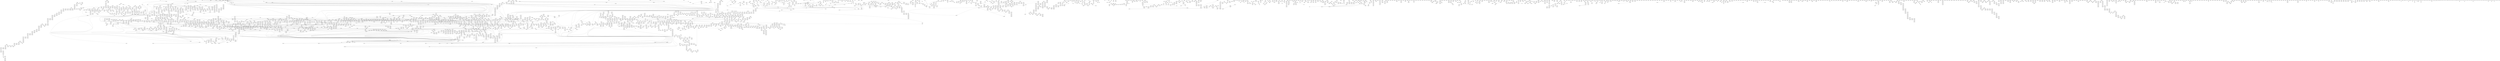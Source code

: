 digraph g
{

  /* list of nodes */
  "COQ3_1";
  "COQ5";
  "RBKS_2";
  "aceB_1";
  "acrE";
  "acrF";
  "acrF_1";
  "acrR_2";
  "actP_2";
  "addA";
  "adiA_2";
  "adiC_2";
  "agaC_2";
  "aidA";
  "ail_1";
  "ail_3";
  "ail_6";
  "ais_2";
  "aldB";
  "algC";
  "algC_1";
  "allB";
  "allC";
  "allC_1";
  "allD";
  "allE";
  "allE_2";
  "alsT_2";
  "amiD_2";
  "ampG_2";
  "ant1_2";
  "ant1_3";
  "apxIB_1";
  "argO_2";
  "aroD";
  "aroP";
  "arsA";
  "arsB";
  "arsC";
  "arsD";
  "arsH";
  "ascD";
  "asr";
  "assT_5";
  "atpB";
  "atpB_2";
  "atpI_2";
  "atsB_2";
  "azoR1";
  "bamA";
  "bauC";
  "bcr_2";
  "bcsB";
  "bcsB_1";
  "bcsC_2";
  "benM_2";
  "bepC_1";
  "bepF";
  "bin3";
  "bioF_2";
  "bla";
  "bspRIM";
  "bssD";
  "btuB_1";
  "btuB_2";
  "caf1A";
  "caf1A_1";
  "caf1M";
  "caiA_1";
  "casC";
  "casE";
  "cat";
  "cbeA_1";
  "cbeA_2";
  "cbtA";
  "ccdA";
  "ccdB";
  "ccmA";
  "ccmB";
  "ccmC";
  "ccmC_2";
  "ccmD";
  "ccmD_2";
  "ccmE";
  "ccmE_1";
  "ccmE_2";
  "ccmF_2";
  "ccmF_3";
  "ccmF_4";
  "ccmH";
  "ccmH_1";
  "ccmH_2";
  "cdaR_2";
  "cdtB";
  "cesT";
  "cfaB";
  "cfaE";
  "chrR";
  "chuR_2";
  "chuR_4";
  "cirA";
  "cirA_1";
  "citG_3";
  "clpP_1";
  "clpP_2";
  "clpV1";
  "cmlA1";
  "cmoM_2";
  "cobC_1";
  "cotSA";
  "creC";
  "creC_1";
  "creC_2";
  "crt";
  "csbX";
  "cusS";
  "cutC_2";
  "cvaA";
  "cynR";
  "cysH_3";
  "cysL";
  "dacD";
  "dadA_2";
  "dam_1";
  "dam_2";
  "dam_3";
  "dam_4";
  "dapH";
  "dauR_1";
  "dbpA_2";
  "dcp_2";
  "dctD_1";
  "dctD_2";
  "dctM_2";
  "ddrA_2";
  "ddrA_3";
  "deaD_1";
  "decR_1";
  "dehH1";
  "denD";
  "deoD_2";
  "dgaR_2";
  "dgcN_1";
  "dgcN_2";
  "dgoA";
  "dgoD";
  "dgoD_2";
  "dgoK1";
  "dgoT";
  "dgoT_2";
  "dhbE";
  "dhfrI";
  "dinG_1";
  "dinG_2";
  "dinI";
  "dinI_2";
  "dinI_3";
  "dinJ";
  "dlgD";
  "dlsT_2";
  "dltA";
  "dmlR_2";
  "dmlR_3";
  "dmlR_5";
  "dmsA_2";
  "dmsA_3";
  "dmsA_5";
  "dmsB_1";
  "dmsB_2";
  "dmsB_5";
  "dmsC_4";
  "dnaB_1";
  "dnaB_3";
  "dnaB_4";
  "dnaC_2";
  "dnaJ_2";
  "dnaT_1";
  "dpaL";
  "dpnM";
  "dsbA_2";
  "dsbE";
  "dsbE_2";
  "dsbL_2";
  "dtpD";
  "ecdB";
  "ecpR";
  "edcC";
  "elfA";
  "elfC";
  "elfC_1";
  "elfC_2";
  "elfG";
  "emrE_2";
  "eptC";
  "era_1";
  "era_3";
  "esiB";
  "etfA";
  "etfB";
  "exuT_2";
  "fabG_2";
  "fadB_2";
  "fadK";
  "fadK_1";
  "fadL_1";
  "faeE";
  "faeG";
  "fdrA";
  "fhuA_1";
  "fhuE_2";
  "fic_2";
  "fimA_1";
  "fimA_3";
  "fimC";
  "fimD_1";
  "fimD_2";
  "fimD_3";
  "fimD_4";
  "fimF_2";
  "finO";
  "fixA_1";
  "fixB_1";
  "fixX_1";
  "fliC";
  "fljB";
  "fljB_1";
  "fljB_2";
  "flmC";
  "focC";
  "focC_2";
  "folK";
  "folP_1";
  "folP_2";
  "fosA";
  "frlB_2";
  "frlB_3";
  "fruA_3";
  "frwD";
  "fryA";
  "fryB";
  "fsr";
  "ftsH_2";
  "fucO_2";
  "fumB_2";
  "fyuA";
  "galF";
  "garK_2";
  "gatA";
  "gatA_1";
  "gatA_2";
  "gatB_2";
  "gatB_3";
  "gatC_2";
  "gatC_4";
  "gatY";
  "gatZ";
  "gcvA_2";
  "glaH_2";
  "glcR_1";
  "gldA_1";
  "glgS_1";
  "glmM_1";
  "glmS_2";
  "glpK_1";
  "gltF_1";
  "gltF_2";
  "gltS_2";
  "glxK";
  "glxR";
  "glxR_1";
  "gntP";
  "gntR_3";
  "gntT_1";
  "gpFI";
  "gpFI_1";
  "gpFI_2";
  "gpFI_3";
  "group_1";
  "group_10";
  "group_1002";
  "group_1023";
  "group_1027";
  "group_1036";
  "group_104";
  "group_1055";
  "group_1068";
  "group_1072";
  "group_109";
  "group_11";
  "group_1105";
  "group_1106";
  "group_1107";
  "group_1108";
  "group_1109";
  "group_1131";
  "group_1143";
  "group_1149";
  "group_1157";
  "group_1161";
  "group_117";
  "group_118";
  "group_1181";
  "group_1184";
  "group_1189";
  "group_1199";
  "group_12";
  "group_120";
  "group_121";
  "group_122";
  "group_1225";
  "group_1226";
  "group_1227";
  "group_1238";
  "group_124";
  "group_1240";
  "group_1241";
  "group_1242";
  "group_1243";
  "group_1244";
  "group_1245";
  "group_1246";
  "group_1247";
  "group_1248";
  "group_1249";
  "group_125";
  "group_1250";
  "group_1251";
  "group_1252";
  "group_1253";
  "group_1254";
  "group_126";
  "group_1261";
  "group_1262";
  "group_1263";
  "group_1264";
  "group_1265";
  "group_127";
  "group_1272";
  "group_128";
  "group_1286";
  "group_1287";
  "group_1288";
  "group_129";
  "group_1291";
  "group_1295";
  "group_1296";
  "group_1297";
  "group_1298";
  "group_13";
  "group_130";
  "group_1300";
  "group_1301";
  "group_1302";
  "group_1303";
  "group_1304";
  "group_131";
  "group_1316";
  "group_132";
  "group_1325";
  "group_1329";
  "group_133";
  "group_134";
  "group_1345";
  "group_135";
  "group_136";
  "group_1366";
  "group_1369";
  "group_137";
  "group_1370";
  "group_138";
  "group_1383";
  "group_1388";
  "group_139";
  "group_1392";
  "group_140";
  "group_1404";
  "group_1406";
  "group_141";
  "group_1412";
  "group_1413";
  "group_1414";
  "group_1415";
  "group_1416";
  "group_1417";
  "group_142";
  "group_1427";
  "group_143";
  "group_1433";
  "group_1434";
  "group_1436";
  "group_1438";
  "group_1439";
  "group_144";
  "group_1441";
  "group_1442";
  "group_1443";
  "group_1444";
  "group_1445";
  "group_1446";
  "group_1447";
  "group_145";
  "group_1457";
  "group_146";
  "group_1465";
  "group_1467";
  "group_1478";
  "group_1480";
  "group_1485";
  "group_1488";
  "group_1489";
  "group_1497";
  "group_1499";
  "group_15";
  "group_150";
  "group_1505";
  "group_152";
  "group_1524";
  "group_1526";
  "group_1528";
  "group_1529";
  "group_1531";
  "group_1532";
  "group_1533";
  "group_1536";
  "group_1537";
  "group_1539";
  "group_154";
  "group_1546";
  "group_1554";
  "group_1555";
  "group_1560";
  "group_1561";
  "group_1562";
  "group_1566";
  "group_1568";
  "group_1569";
  "group_157";
  "group_1570";
  "group_1571";
  "group_1572";
  "group_1573";
  "group_1574";
  "group_1575";
  "group_1576";
  "group_1577";
  "group_1579";
  "group_1581";
  "group_1582";
  "group_1583";
  "group_1584";
  "group_1585";
  "group_1587";
  "group_1588";
  "group_1589";
  "group_159";
  "group_1591";
  "group_1592";
  "group_1593";
  "group_1595";
  "group_1596";
  "group_1597";
  "group_1598";
  "group_1599";
  "group_16";
  "group_160";
  "group_1600";
  "group_1601";
  "group_1602";
  "group_1603";
  "group_1604";
  "group_1605";
  "group_1606";
  "group_1609";
  "group_161";
  "group_1610";
  "group_1612";
  "group_1613";
  "group_1616";
  "group_1617";
  "group_1618";
  "group_1619";
  "group_162";
  "group_1620";
  "group_1621";
  "group_1622";
  "group_1623";
  "group_1624";
  "group_1625";
  "group_1626";
  "group_1627";
  "group_1628";
  "group_1629";
  "group_163";
  "group_1630";
  "group_1631";
  "group_1632";
  "group_1633";
  "group_1634";
  "group_1636";
  "group_1637";
  "group_1638";
  "group_1639";
  "group_164";
  "group_1640";
  "group_1641";
  "group_1643";
  "group_1644";
  "group_1647";
  "group_1648";
  "group_1649";
  "group_165";
  "group_1650";
  "group_1651";
  "group_1654";
  "group_1658";
  "group_1659";
  "group_1660";
  "group_1661";
  "group_1662";
  "group_1663";
  "group_1664";
  "group_1665";
  "group_1666";
  "group_1667";
  "group_1668";
  "group_1669";
  "group_1670";
  "group_1671";
  "group_1674";
  "group_1675";
  "group_1676";
  "group_1677";
  "group_1678";
  "group_1679";
  "group_168";
  "group_1680";
  "group_1681";
  "group_1682";
  "group_1684";
  "group_1686";
  "group_1687";
  "group_1688";
  "group_1689";
  "group_169";
  "group_1690";
  "group_1691";
  "group_1692";
  "group_1693";
  "group_1694";
  "group_1695";
  "group_1696";
  "group_1697";
  "group_1699";
  "group_170";
  "group_1701";
  "group_1703";
  "group_1704";
  "group_1705";
  "group_1707";
  "group_1708";
  "group_1709";
  "group_171";
  "group_1710";
  "group_1711";
  "group_1714";
  "group_1715";
  "group_1716";
  "group_1717";
  "group_1718";
  "group_172";
  "group_1720";
  "group_1721";
  "group_1722";
  "group_1723";
  "group_1724";
  "group_1725";
  "group_1726";
  "group_1727";
  "group_1728";
  "group_1729";
  "group_173";
  "group_1730";
  "group_1731";
  "group_1733";
  "group_1734";
  "group_1735";
  "group_1736";
  "group_1737";
  "group_1738";
  "group_1739";
  "group_174";
  "group_1740";
  "group_1741";
  "group_1742";
  "group_1745";
  "group_1746";
  "group_1747";
  "group_1748";
  "group_1749";
  "group_175";
  "group_1750";
  "group_1751";
  "group_1752";
  "group_1754";
  "group_1755";
  "group_1756";
  "group_1757";
  "group_1758";
  "group_1759";
  "group_176";
  "group_1760";
  "group_1761";
  "group_1762";
  "group_1763";
  "group_1765";
  "group_1766";
  "group_1767";
  "group_1768";
  "group_1769";
  "group_177";
  "group_1770";
  "group_1771";
  "group_1772";
  "group_1773";
  "group_1774";
  "group_1775";
  "group_1776";
  "group_1777";
  "group_1778";
  "group_1779";
  "group_1780";
  "group_1781";
  "group_1782";
  "group_1783";
  "group_1784";
  "group_1785";
  "group_1786";
  "group_1787";
  "group_1788";
  "group_1789";
  "group_179";
  "group_1791";
  "group_1792";
  "group_1793";
  "group_1794";
  "group_1795";
  "group_1796";
  "group_1798";
  "group_1799";
  "group_1800";
  "group_1801";
  "group_1802";
  "group_1803";
  "group_1804";
  "group_1805";
  "group_1807";
  "group_1808";
  "group_1809";
  "group_1810";
  "group_1811";
  "group_1812";
  "group_1813";
  "group_1814";
  "group_1815";
  "group_1817";
  "group_1818";
  "group_1819";
  "group_182";
  "group_1820";
  "group_1821";
  "group_1822";
  "group_1823";
  "group_1824";
  "group_1825";
  "group_1826";
  "group_1827";
  "group_1828";
  "group_1829";
  "group_1830";
  "group_1831";
  "group_1832";
  "group_1833";
  "group_1834";
  "group_1835";
  "group_1836";
  "group_1837";
  "group_1838";
  "group_1839";
  "group_1840";
  "group_1841";
  "group_1842";
  "group_1843";
  "group_1844";
  "group_1845";
  "group_1846";
  "group_1849";
  "group_1850";
  "group_1851";
  "group_1852";
  "group_1853";
  "group_1854";
  "group_1855";
  "group_1857";
  "group_1860";
  "group_1861";
  "group_1862";
  "group_1863";
  "group_1864";
  "group_1865";
  "group_1867";
  "group_1868";
  "group_1869";
  "group_187";
  "group_1870";
  "group_1871";
  "group_1874";
  "group_1875";
  "group_1876";
  "group_1877";
  "group_1878";
  "group_1880";
  "group_1881";
  "group_1882";
  "group_1883";
  "group_1884";
  "group_1885";
  "group_1886";
  "group_1887";
  "group_1888";
  "group_1889";
  "group_1890";
  "group_1892";
  "group_1894";
  "group_1895";
  "group_1896";
  "group_1898";
  "group_1899";
  "group_1900";
  "group_1902";
  "group_1903";
  "group_1904";
  "group_1906";
  "group_1908";
  "group_191";
  "group_1911";
  "group_1913";
  "group_1917";
  "group_1918";
  "group_1919";
  "group_192";
  "group_1921";
  "group_1922";
  "group_1924";
  "group_1925";
  "group_1926";
  "group_1927";
  "group_1928";
  "group_1929";
  "group_193";
  "group_1930";
  "group_1933";
  "group_1934";
  "group_1941";
  "group_1943";
  "group_1944";
  "group_1945";
  "group_1951";
  "group_1954";
  "group_1957";
  "group_1958";
  "group_1959";
  "group_1965";
  "group_197";
  "group_1972";
  "group_1973";
  "group_1974";
  "group_1976";
  "group_1978";
  "group_1981";
  "group_1984";
  "group_1987";
  "group_1989";
  "group_1990";
  "group_1994";
  "group_1995";
  "group_1996";
  "group_1997";
  "group_1999";
  "group_2";
  "group_2001";
  "group_2002";
  "group_2003";
  "group_2004";
  "group_2005";
  "group_2006";
  "group_201";
  "group_2013";
  "group_2014";
  "group_2015";
  "group_2017";
  "group_2021";
  "group_2022";
  "group_2027";
  "group_2028";
  "group_2030";
  "group_2031";
  "group_2032";
  "group_2033";
  "group_2034";
  "group_2035";
  "group_2036";
  "group_2037";
  "group_2038";
  "group_2039";
  "group_2040";
  "group_2041";
  "group_2043";
  "group_2044";
  "group_2045";
  "group_2046";
  "group_2047";
  "group_205";
  "group_2057";
  "group_2058";
  "group_206";
  "group_2060";
  "group_2061";
  "group_2065";
  "group_2066";
  "group_2068";
  "group_207";
  "group_2070";
  "group_2071";
  "group_2072";
  "group_2073";
  "group_2074";
  "group_2075";
  "group_2076";
  "group_2077";
  "group_2078";
  "group_2079";
  "group_2080";
  "group_2081";
  "group_2082";
  "group_2083";
  "group_2084";
  "group_2085";
  "group_2087";
  "group_2088";
  "group_2089";
  "group_2090";
  "group_2091";
  "group_2092";
  "group_2093";
  "group_2094";
  "group_2095";
  "group_2096";
  "group_2097";
  "group_2098";
  "group_2099";
  "group_2100";
  "group_2101";
  "group_2102";
  "group_2103";
  "group_2104";
  "group_2105";
  "group_2106";
  "group_2108";
  "group_2109";
  "group_2110";
  "group_2115";
  "group_2117";
  "group_2118";
  "group_2120";
  "group_2121";
  "group_2122";
  "group_2123";
  "group_2124";
  "group_2125";
  "group_2127";
  "group_2128";
  "group_2129";
  "group_213";
  "group_2130";
  "group_2131";
  "group_2132";
  "group_2133";
  "group_2134";
  "group_2135";
  "group_2136";
  "group_2137";
  "group_2138";
  "group_214";
  "group_2140";
  "group_2147";
  "group_215";
  "group_2151";
  "group_2152";
  "group_2154";
  "group_2158";
  "group_2159";
  "group_216";
  "group_2160";
  "group_2162";
  "group_2163";
  "group_2164";
  "group_2165";
  "group_2166";
  "group_2167";
  "group_217";
  "group_2170";
  "group_2171";
  "group_2172";
  "group_2173";
  "group_2175";
  "group_2176";
  "group_2177";
  "group_2178";
  "group_2179";
  "group_218";
  "group_2180";
  "group_2181";
  "group_2182";
  "group_2183";
  "group_2184";
  "group_2185";
  "group_2186";
  "group_2187";
  "group_2188";
  "group_2189";
  "group_2190";
  "group_2191";
  "group_2192";
  "group_2193";
  "group_2195";
  "group_2197";
  "group_2198";
  "group_2200";
  "group_2202";
  "group_2204";
  "group_2205";
  "group_2209";
  "group_221";
  "group_2212";
  "group_2219";
  "group_222";
  "group_2220";
  "group_2221";
  "group_2223";
  "group_2225";
  "group_2226";
  "group_2227";
  "group_2229";
  "group_223";
  "group_2230";
  "group_2231";
  "group_2233";
  "group_2238";
  "group_2240";
  "group_2241";
  "group_2243";
  "group_2248";
  "group_2255";
  "group_2256";
  "group_2258";
  "group_2262";
  "group_2264";
  "group_2266";
  "group_2267";
  "group_2268";
  "group_227";
  "group_2271";
  "group_2276";
  "group_2277";
  "group_2278";
  "group_2279";
  "group_2280";
  "group_2281";
  "group_2282";
  "group_2283";
  "group_2284";
  "group_2285";
  "group_2286";
  "group_2287";
  "group_2288";
  "group_2289";
  "group_229";
  "group_2290";
  "group_2291";
  "group_2292";
  "group_2293";
  "group_2294";
  "group_2295";
  "group_2296";
  "group_2297";
  "group_2298";
  "group_2299";
  "group_230";
  "group_2302";
  "group_2304";
  "group_2305";
  "group_2307";
  "group_2308";
  "group_2309";
  "group_231";
  "group_2310";
  "group_2311";
  "group_2312";
  "group_2313";
  "group_2314";
  "group_2315";
  "group_2317";
  "group_2318";
  "group_2319";
  "group_2320";
  "group_2321";
  "group_2323";
  "group_2325";
  "group_2326";
  "group_2327";
  "group_2328";
  "group_2329";
  "group_2330";
  "group_2331";
  "group_2332";
  "group_2333";
  "group_2334";
  "group_2335";
  "group_2336";
  "group_2337";
  "group_2338";
  "group_2339";
  "group_234";
  "group_2340";
  "group_2341";
  "group_2342";
  "group_2343";
  "group_2344";
  "group_2345";
  "group_2346";
  "group_2347";
  "group_2348";
  "group_2349";
  "group_2350";
  "group_2351";
  "group_2352";
  "group_2353";
  "group_2354";
  "group_2355";
  "group_2356";
  "group_2357";
  "group_2359";
  "group_236";
  "group_2361";
  "group_2362";
  "group_2364";
  "group_2365";
  "group_2366";
  "group_2367";
  "group_2368";
  "group_2369";
  "group_2370";
  "group_2371";
  "group_2372";
  "group_2373";
  "group_2374";
  "group_2375";
  "group_2376";
  "group_2379";
  "group_2380";
  "group_2381";
  "group_2382";
  "group_2383";
  "group_2384";
  "group_2386";
  "group_2387";
  "group_239";
  "group_2392";
  "group_2395";
  "group_24";
  "group_2403";
  "group_2406";
  "group_2408";
  "group_2410";
  "group_2411";
  "group_2412";
  "group_2413";
  "group_2415";
  "group_2417";
  "group_2418";
  "group_2420";
  "group_2421";
  "group_2422";
  "group_2424";
  "group_2429";
  "group_2432";
  "group_2433";
  "group_2434";
  "group_2435";
  "group_2436";
  "group_2437";
  "group_2438";
  "group_2439";
  "group_2440";
  "group_2441";
  "group_2442";
  "group_2444";
  "group_2445";
  "group_2446";
  "group_2448";
  "group_245";
  "group_2450";
  "group_2451";
  "group_2452";
  "group_2453";
  "group_2456";
  "group_2457";
  "group_246";
  "group_2460";
  "group_2461";
  "group_2462";
  "group_2463";
  "group_2464";
  "group_2465";
  "group_2466";
  "group_2467";
  "group_2468";
  "group_2469";
  "group_247";
  "group_2470";
  "group_2471";
  "group_2472";
  "group_2473";
  "group_2474";
  "group_2475";
  "group_2476";
  "group_2477";
  "group_2479";
  "group_248";
  "group_2480";
  "group_2481";
  "group_2482";
  "group_2483";
  "group_2485";
  "group_2487";
  "group_2488";
  "group_2489";
  "group_249";
  "group_2490";
  "group_2491";
  "group_2492";
  "group_2493";
  "group_2495";
  "group_2496";
  "group_2497";
  "group_2498";
  "group_25";
  "group_250";
  "group_2500";
  "group_2503";
  "group_2506";
  "group_2507";
  "group_2508";
  "group_2509";
  "group_251";
  "group_2510";
  "group_2511";
  "group_2514";
  "group_2515";
  "group_2516";
  "group_2517";
  "group_2518";
  "group_2519";
  "group_252";
  "group_2520";
  "group_2521";
  "group_2525";
  "group_2526";
  "group_2529";
  "group_253";
  "group_2530";
  "group_2531";
  "group_2533";
  "group_2534";
  "group_2535";
  "group_2536";
  "group_2537";
  "group_2539";
  "group_254";
  "group_2541";
  "group_2542";
  "group_2543";
  "group_2544";
  "group_2545";
  "group_2546";
  "group_2547";
  "group_2548";
  "group_2549";
  "group_255";
  "group_2551";
  "group_2552";
  "group_2553";
  "group_2554";
  "group_2557";
  "group_2558";
  "group_2561";
  "group_2562";
  "group_2564";
  "group_2566";
  "group_2567";
  "group_2568";
  "group_2569";
  "group_257";
  "group_2570";
  "group_2571";
  "group_2572";
  "group_2574";
  "group_2575";
  "group_2576";
  "group_2577";
  "group_2578";
  "group_2579";
  "group_258";
  "group_2580";
  "group_2581";
  "group_2582";
  "group_2583";
  "group_2586";
  "group_2587";
  "group_2588";
  "group_2589";
  "group_259";
  "group_2590";
  "group_2591";
  "group_2595";
  "group_2596";
  "group_2597";
  "group_2598";
  "group_2599";
  "group_26";
  "group_260";
  "group_2600";
  "group_2603";
  "group_2607";
  "group_261";
  "group_2612";
  "group_2616";
  "group_2617";
  "group_2618";
  "group_2619";
  "group_262";
  "group_2620";
  "group_2621";
  "group_2622";
  "group_2623";
  "group_2624";
  "group_2626";
  "group_2627";
  "group_2628";
  "group_2629";
  "group_263";
  "group_2630";
  "group_2631";
  "group_2632";
  "group_2633";
  "group_2634";
  "group_2635";
  "group_2636";
  "group_2637";
  "group_2638";
  "group_2639";
  "group_264";
  "group_2640";
  "group_2641";
  "group_2642";
  "group_2643";
  "group_2644";
  "group_2645";
  "group_2646";
  "group_2647";
  "group_2648";
  "group_2649";
  "group_265";
  "group_2650";
  "group_2651";
  "group_2652";
  "group_2653";
  "group_2654";
  "group_2655";
  "group_2656";
  "group_2657";
  "group_2658";
  "group_2659";
  "group_266";
  "group_2660";
  "group_2661";
  "group_2662";
  "group_2663";
  "group_2664";
  "group_2665";
  "group_2666";
  "group_2667";
  "group_2668";
  "group_2669";
  "group_267";
  "group_2670";
  "group_2671";
  "group_2673";
  "group_2676";
  "group_2677";
  "group_2678";
  "group_2681";
  "group_2682";
  "group_2683";
  "group_2684";
  "group_2685";
  "group_2686";
  "group_2687";
  "group_2688";
  "group_269";
  "group_2690";
  "group_2691";
  "group_2692";
  "group_2693";
  "group_2694";
  "group_2696";
  "group_2697";
  "group_2698";
  "group_2699";
  "group_2700";
  "group_2701";
  "group_2702";
  "group_2703";
  "group_2704";
  "group_2705";
  "group_2706";
  "group_2707";
  "group_2708";
  "group_2709";
  "group_271";
  "group_2710";
  "group_2712";
  "group_2713";
  "group_2714";
  "group_2715";
  "group_2717";
  "group_2718";
  "group_2719";
  "group_2720";
  "group_2721";
  "group_2722";
  "group_2723";
  "group_2724";
  "group_2725";
  "group_2726";
  "group_2727";
  "group_2728";
  "group_273";
  "group_2731";
  "group_2732";
  "group_2733";
  "group_2734";
  "group_2735";
  "group_2737";
  "group_2738";
  "group_2739";
  "group_2741";
  "group_2742";
  "group_2743";
  "group_2744";
  "group_2745";
  "group_2746";
  "group_2747";
  "group_2752";
  "group_2753";
  "group_2755";
  "group_2756";
  "group_2757";
  "group_2758";
  "group_2761";
  "group_2762";
  "group_2763";
  "group_2764";
  "group_2765";
  "group_2766";
  "group_2767";
  "group_2768";
  "group_2769";
  "group_2770";
  "group_2772";
  "group_2777";
  "group_2778";
  "group_278";
  "group_2780";
  "group_2781";
  "group_2782";
  "group_2783";
  "group_2784";
  "group_2785";
  "group_2786";
  "group_2787";
  "group_2788";
  "group_2789";
  "group_2790";
  "group_2791";
  "group_2792";
  "group_2793";
  "group_2794";
  "group_2795";
  "group_2796";
  "group_2797";
  "group_2798";
  "group_2799";
  "group_28";
  "group_2800";
  "group_2802";
  "group_2803";
  "group_2804";
  "group_2805";
  "group_2806";
  "group_2807";
  "group_2808";
  "group_2810";
  "group_2812";
  "group_2813";
  "group_2814";
  "group_2815";
  "group_2816";
  "group_2817";
  "group_2819";
  "group_2820";
  "group_2821";
  "group_2822";
  "group_2823";
  "group_2824";
  "group_2825";
  "group_2827";
  "group_2828";
  "group_2829";
  "group_283";
  "group_2830";
  "group_2831";
  "group_2834";
  "group_2845";
  "group_2846";
  "group_2847";
  "group_2848";
  "group_2849";
  "group_2850";
  "group_2851";
  "group_2852";
  "group_2853";
  "group_2854";
  "group_2855";
  "group_2856";
  "group_2857";
  "group_2858";
  "group_2859";
  "group_2860";
  "group_2861";
  "group_2862";
  "group_2863";
  "group_2864";
  "group_2865";
  "group_2866";
  "group_2867";
  "group_2868";
  "group_2869";
  "group_287";
  "group_2870";
  "group_2871";
  "group_2875";
  "group_2876";
  "group_2877";
  "group_2878";
  "group_2879";
  "group_2880";
  "group_2881";
  "group_2882";
  "group_2883";
  "group_2886";
  "group_2887";
  "group_2888";
  "group_2889";
  "group_289";
  "group_2890";
  "group_2892";
  "group_2893";
  "group_2894";
  "group_2895";
  "group_2896";
  "group_2897";
  "group_2898";
  "group_2899";
  "group_2900";
  "group_2901";
  "group_2903";
  "group_2904";
  "group_2905";
  "group_2906";
  "group_2907";
  "group_2908";
  "group_2909";
  "group_291";
  "group_2910";
  "group_2913";
  "group_2914";
  "group_2918";
  "group_2919";
  "group_2920";
  "group_2922";
  "group_2924";
  "group_2925";
  "group_2926";
  "group_2927";
  "group_2929";
  "group_2930";
  "group_2931";
  "group_2932";
  "group_2933";
  "group_2934";
  "group_2935";
  "group_2936";
  "group_2938";
  "group_2939";
  "group_294";
  "group_2940";
  "group_2941";
  "group_2942";
  "group_2943";
  "group_2944";
  "group_2945";
  "group_2946";
  "group_2947";
  "group_2949";
  "group_2950";
  "group_2951";
  "group_2952";
  "group_2953";
  "group_2954";
  "group_2955";
  "group_2956";
  "group_2957";
  "group_2958";
  "group_2959";
  "group_296";
  "group_2960";
  "group_2961";
  "group_2962";
  "group_2963";
  "group_2964";
  "group_2965";
  "group_2966";
  "group_2967";
  "group_2968";
  "group_2969";
  "group_297";
  "group_2970";
  "group_2972";
  "group_2973";
  "group_2974";
  "group_2975";
  "group_2976";
  "group_2977";
  "group_2978";
  "group_2979";
  "group_2980";
  "group_2981";
  "group_2982";
  "group_2983";
  "group_2985";
  "group_2986";
  "group_2987";
  "group_2988";
  "group_2989";
  "group_2990";
  "group_2991";
  "group_2992";
  "group_2993";
  "group_2994";
  "group_2995";
  "group_2996";
  "group_2997";
  "group_2998";
  "group_2999";
  "group_3";
  "group_300";
  "group_3000";
  "group_3004";
  "group_3005";
  "group_3008";
  "group_3010";
  "group_3011";
  "group_3012";
  "group_3013";
  "group_3014";
  "group_3015";
  "group_3016";
  "group_3017";
  "group_3018";
  "group_3019";
  "group_302";
  "group_3020";
  "group_3021";
  "group_3022";
  "group_3023";
  "group_3024";
  "group_3025";
  "group_3026";
  "group_3027";
  "group_3028";
  "group_3031";
  "group_3032";
  "group_3034";
  "group_3035";
  "group_3037";
  "group_3038";
  "group_3039";
  "group_304";
  "group_3040";
  "group_3047";
  "group_3048";
  "group_305";
  "group_3051";
  "group_3052";
  "group_3053";
  "group_3054";
  "group_3055";
  "group_3056";
  "group_3057";
  "group_3058";
  "group_3059";
  "group_3060";
  "group_3061";
  "group_3062";
  "group_3063";
  "group_3064";
  "group_3065";
  "group_3066";
  "group_3067";
  "group_3068";
  "group_3069";
  "group_307";
  "group_3070";
  "group_3071";
  "group_3072";
  "group_3073";
  "group_3074";
  "group_3075";
  "group_3076";
  "group_3077";
  "group_3078";
  "group_3079";
  "group_3080";
  "group_3081";
  "group_3082";
  "group_3083";
  "group_3084";
  "group_3085";
  "group_3086";
  "group_3087";
  "group_3088";
  "group_3089";
  "group_3090";
  "group_3091";
  "group_3092";
  "group_3093";
  "group_3094";
  "group_3095";
  "group_3096";
  "group_3097";
  "group_3098";
  "group_3099";
  "group_31";
  "group_3100";
  "group_3101";
  "group_3102";
  "group_3103";
  "group_3104";
  "group_3105";
  "group_3106";
  "group_3107";
  "group_3108";
  "group_3109";
  "group_3110";
  "group_3111";
  "group_3112";
  "group_3113";
  "group_3114";
  "group_3115";
  "group_3116";
  "group_3117";
  "group_3118";
  "group_3119";
  "group_3120";
  "group_3121";
  "group_3122";
  "group_3123";
  "group_3125";
  "group_3127";
  "group_3128";
  "group_3129";
  "group_313";
  "group_3131";
  "group_3132";
  "group_3133";
  "group_3134";
  "group_3135";
  "group_3136";
  "group_3137";
  "group_3138";
  "group_3139";
  "group_314";
  "group_3140";
  "group_3142";
  "group_3143";
  "group_3144";
  "group_3145";
  "group_3146";
  "group_3147";
  "group_3148";
  "group_3149";
  "group_3150";
  "group_3151";
  "group_3152";
  "group_3153";
  "group_3154";
  "group_3155";
  "group_3156";
  "group_3157";
  "group_3158";
  "group_3159";
  "group_3160";
  "group_3161";
  "group_3162";
  "group_3163";
  "group_3164";
  "group_3165";
  "group_3168";
  "group_317";
  "group_3170";
  "group_3171";
  "group_3172";
  "group_3173";
  "group_3174";
  "group_3175";
  "group_3176";
  "group_3178";
  "group_3179";
  "group_3181";
  "group_3182";
  "group_3183";
  "group_3184";
  "group_3185";
  "group_3186";
  "group_3187";
  "group_3188";
  "group_3189";
  "group_319";
  "group_3190";
  "group_3191";
  "group_3192";
  "group_3193";
  "group_3195";
  "group_3196";
  "group_3197";
  "group_3198";
  "group_3199";
  "group_320";
  "group_3200";
  "group_3201";
  "group_3202";
  "group_3203";
  "group_3204";
  "group_3205";
  "group_3206";
  "group_3207";
  "group_3208";
  "group_3209";
  "group_3210";
  "group_3211";
  "group_3212";
  "group_3213";
  "group_3214";
  "group_3215";
  "group_3216";
  "group_3217";
  "group_3218";
  "group_3219";
  "group_322";
  "group_3220";
  "group_3221";
  "group_3222";
  "group_3223";
  "group_3224";
  "group_3225";
  "group_3226";
  "group_3227";
  "group_3228";
  "group_3229";
  "group_3230";
  "group_3231";
  "group_3232";
  "group_3233";
  "group_3234";
  "group_3235";
  "group_3236";
  "group_3237";
  "group_3238";
  "group_3239";
  "group_3240";
  "group_3241";
  "group_3242";
  "group_3243";
  "group_3244";
  "group_3245";
  "group_3246";
  "group_3247";
  "group_3248";
  "group_3249";
  "group_3250";
  "group_3251";
  "group_3252";
  "group_3253";
  "group_3254";
  "group_3255";
  "group_3256";
  "group_3257";
  "group_3258";
  "group_3259";
  "group_3260";
  "group_3261";
  "group_3262";
  "group_3263";
  "group_3264";
  "group_3265";
  "group_3266";
  "group_3267";
  "group_3269";
  "group_327";
  "group_3273";
  "group_3274";
  "group_3275";
  "group_3276";
  "group_3277";
  "group_3278";
  "group_3279";
  "group_328";
  "group_3280";
  "group_3281";
  "group_3282";
  "group_3283";
  "group_3284";
  "group_3285";
  "group_3287";
  "group_3288";
  "group_3289";
  "group_3290";
  "group_3291";
  "group_3292";
  "group_3293";
  "group_3294";
  "group_3296";
  "group_3297";
  "group_3298";
  "group_3299";
  "group_33";
  "group_3300";
  "group_3301";
  "group_3302";
  "group_3303";
  "group_3304";
  "group_3305";
  "group_3306";
  "group_3307";
  "group_3308";
  "group_3309";
  "group_331";
  "group_3310";
  "group_3311";
  "group_3312";
  "group_3313";
  "group_3314";
  "group_3315";
  "group_3316";
  "group_3317";
  "group_3318";
  "group_3319";
  "group_3320";
  "group_3321";
  "group_3322";
  "group_3323";
  "group_3324";
  "group_3325";
  "group_3326";
  "group_3327";
  "group_3328";
  "group_3329";
  "group_3330";
  "group_3331";
  "group_3332";
  "group_3333";
  "group_3334";
  "group_3335";
  "group_3336";
  "group_3337";
  "group_3338";
  "group_3339";
  "group_3340";
  "group_3341";
  "group_3342";
  "group_3343";
  "group_3344";
  "group_3345";
  "group_3346";
  "group_3347";
  "group_3348";
  "group_3349";
  "group_335";
  "group_3350";
  "group_3351";
  "group_3352";
  "group_3353";
  "group_3354";
  "group_3355";
  "group_3356";
  "group_3357";
  "group_3358";
  "group_3359";
  "group_336";
  "group_3360";
  "group_3361";
  "group_3362";
  "group_3363";
  "group_3364";
  "group_3365";
  "group_3366";
  "group_3367";
  "group_3368";
  "group_3369";
  "group_337";
  "group_3370";
  "group_3371";
  "group_3372";
  "group_3373";
  "group_3374";
  "group_3375";
  "group_3376";
  "group_3377";
  "group_3378";
  "group_3379";
  "group_3380";
  "group_3381";
  "group_3382";
  "group_3383";
  "group_3384";
  "group_3385";
  "group_3386";
  "group_3388";
  "group_3389";
  "group_339";
  "group_3390";
  "group_3391";
  "group_3392";
  "group_3393";
  "group_3397";
  "group_3398";
  "group_3399";
  "group_34";
  "group_340";
  "group_3400";
  "group_3401";
  "group_3402";
  "group_3403";
  "group_3404";
  "group_3405";
  "group_3406";
  "group_3407";
  "group_3408";
  "group_3409";
  "group_3410";
  "group_3411";
  "group_3412";
  "group_3413";
  "group_3414";
  "group_3415";
  "group_3416";
  "group_3417";
  "group_3418";
  "group_3419";
  "group_342";
  "group_3420";
  "group_3421";
  "group_3422";
  "group_3423";
  "group_3424";
  "group_3425";
  "group_3426";
  "group_3428";
  "group_3429";
  "group_3430";
  "group_3431";
  "group_3432";
  "group_3433";
  "group_3434";
  "group_3435";
  "group_3436";
  "group_3437";
  "group_3438";
  "group_3439";
  "group_344";
  "group_3440";
  "group_3442";
  "group_3443";
  "group_3444";
  "group_3445";
  "group_3446";
  "group_3447";
  "group_3448";
  "group_3449";
  "group_3450";
  "group_3451";
  "group_3452";
  "group_3453";
  "group_3454";
  "group_3455";
  "group_3456";
  "group_3457";
  "group_3458";
  "group_3459";
  "group_3460";
  "group_3461";
  "group_3462";
  "group_3463";
  "group_3464";
  "group_3465";
  "group_3466";
  "group_3467";
  "group_3468";
  "group_3469";
  "group_347";
  "group_3470";
  "group_3471";
  "group_3472";
  "group_3473";
  "group_3474";
  "group_3475";
  "group_3476";
  "group_3477";
  "group_3478";
  "group_3479";
  "group_3480";
  "group_3481";
  "group_3483";
  "group_3484";
  "group_3485";
  "group_3486";
  "group_3487";
  "group_3488";
  "group_3489";
  "group_3490";
  "group_3491";
  "group_3492";
  "group_3493";
  "group_3494";
  "group_3495";
  "group_3496";
  "group_3497";
  "group_3498";
  "group_3499";
  "group_35";
  "group_3500";
  "group_3501";
  "group_3502";
  "group_3503";
  "group_3504";
  "group_3505";
  "group_3506";
  "group_3507";
  "group_3509";
  "group_351";
  "group_3510";
  "group_3511";
  "group_3512";
  "group_3513";
  "group_3514";
  "group_3518";
  "group_352";
  "group_3520";
  "group_3521";
  "group_3522";
  "group_3523";
  "group_3524";
  "group_3525";
  "group_3526";
  "group_3527";
  "group_3528";
  "group_3529";
  "group_3530";
  "group_3531";
  "group_3532";
  "group_3533";
  "group_3534";
  "group_3535";
  "group_3536";
  "group_3537";
  "group_3538";
  "group_3539";
  "group_354";
  "group_3540";
  "group_3541";
  "group_3542";
  "group_3543";
  "group_3544";
  "group_3545";
  "group_3546";
  "group_3547";
  "group_3548";
  "group_3549";
  "group_355";
  "group_3550";
  "group_3552";
  "group_3553";
  "group_3554";
  "group_3555";
  "group_3556";
  "group_3557";
  "group_3558";
  "group_3559";
  "group_356";
  "group_3560";
  "group_3561";
  "group_3562";
  "group_3563";
  "group_3564";
  "group_3565";
  "group_3566";
  "group_3567";
  "group_3568";
  "group_3569";
  "group_3570";
  "group_3571";
  "group_3572";
  "group_3573";
  "group_3575";
  "group_3576";
  "group_3577";
  "group_3578";
  "group_3580";
  "group_3581";
  "group_3582";
  "group_3583";
  "group_3584";
  "group_3585";
  "group_3586";
  "group_3588";
  "group_3589";
  "group_3590";
  "group_3591";
  "group_3592";
  "group_3593";
  "group_3594";
  "group_3595";
  "group_3596";
  "group_3597";
  "group_3598";
  "group_3599";
  "group_36";
  "group_360";
  "group_3600";
  "group_3601";
  "group_3602";
  "group_3603";
  "group_3604";
  "group_3605";
  "group_3606";
  "group_3607";
  "group_3608";
  "group_3609";
  "group_3610";
  "group_3611";
  "group_3612";
  "group_3613";
  "group_3614";
  "group_3615";
  "group_3616";
  "group_3617";
  "group_3618";
  "group_3619";
  "group_362";
  "group_3620";
  "group_3621";
  "group_3622";
  "group_3623";
  "group_3624";
  "group_3625";
  "group_3626";
  "group_3627";
  "group_3628";
  "group_3629";
  "group_3630";
  "group_3631";
  "group_3632";
  "group_3633";
  "group_3634";
  "group_3635";
  "group_3636";
  "group_3637";
  "group_3638";
  "group_3639";
  "group_364";
  "group_3640";
  "group_3641";
  "group_3642";
  "group_3643";
  "group_3644";
  "group_3645";
  "group_3646";
  "group_3647";
  "group_3648";
  "group_3649";
  "group_3650";
  "group_3651";
  "group_3652";
  "group_3653";
  "group_3654";
  "group_3655";
  "group_3656";
  "group_3657";
  "group_3658";
  "group_3659";
  "group_3660";
  "group_3661";
  "group_3662";
  "group_3663";
  "group_3664";
  "group_3665";
  "group_3666";
  "group_3667";
  "group_3669";
  "group_3670";
  "group_3671";
  "group_3672";
  "group_3673";
  "group_3674";
  "group_3675";
  "group_3676";
  "group_3677";
  "group_3678";
  "group_3679";
  "group_368";
  "group_3680";
  "group_3681";
  "group_3682";
  "group_3683";
  "group_3684";
  "group_3685";
  "group_3686";
  "group_3687";
  "group_3688";
  "group_3689";
  "group_369";
  "group_3690";
  "group_3691";
  "group_3692";
  "group_3693";
  "group_3694";
  "group_3695";
  "group_3696";
  "group_3697";
  "group_3698";
  "group_3699";
  "group_37";
  "group_370";
  "group_3700";
  "group_3701";
  "group_3702";
  "group_3703";
  "group_3704";
  "group_3705";
  "group_3706";
  "group_3707";
  "group_3709";
  "group_3710";
  "group_3711";
  "group_3712";
  "group_3713";
  "group_3714";
  "group_3715";
  "group_3716";
  "group_3717";
  "group_3719";
  "group_372";
  "group_3720";
  "group_3721";
  "group_3722";
  "group_3723";
  "group_3724";
  "group_3725";
  "group_3726";
  "group_3727";
  "group_3728";
  "group_3729";
  "group_373";
  "group_3730";
  "group_3731";
  "group_3732";
  "group_3733";
  "group_3735";
  "group_3736";
  "group_3737";
  "group_3738";
  "group_3739";
  "group_374";
  "group_3740";
  "group_3741";
  "group_3742";
  "group_3743";
  "group_3744";
  "group_3745";
  "group_3746";
  "group_3747";
  "group_3748";
  "group_3750";
  "group_3751";
  "group_3752";
  "group_3753";
  "group_3754";
  "group_3755";
  "group_3756";
  "group_3757";
  "group_3758";
  "group_3759";
  "group_3760";
  "group_3761";
  "group_3762";
  "group_3763";
  "group_3764";
  "group_3765";
  "group_3766";
  "group_3767";
  "group_3768";
  "group_3769";
  "group_377";
  "group_3770";
  "group_3771";
  "group_3772";
  "group_3773";
  "group_3774";
  "group_3775";
  "group_3776";
  "group_3777";
  "group_3778";
  "group_3779";
  "group_3780";
  "group_3781";
  "group_3782";
  "group_3783";
  "group_3784";
  "group_3785";
  "group_3786";
  "group_3787";
  "group_3788";
  "group_3789";
  "group_3790";
  "group_3791";
  "group_3792";
  "group_3793";
  "group_3794";
  "group_3795";
  "group_3796";
  "group_3797";
  "group_3798";
  "group_3799";
  "group_3800";
  "group_3803";
  "group_3804";
  "group_3805";
  "group_3806";
  "group_3807";
  "group_3808";
  "group_3809";
  "group_381";
  "group_3810";
  "group_3811";
  "group_3812";
  "group_3813";
  "group_3814";
  "group_3815";
  "group_3816";
  "group_3817";
  "group_3818";
  "group_3819";
  "group_3820";
  "group_3821";
  "group_3822";
  "group_3823";
  "group_3824";
  "group_3825";
  "group_3826";
  "group_3827";
  "group_3828";
  "group_3829";
  "group_383";
  "group_3830";
  "group_3831";
  "group_3833";
  "group_3834";
  "group_3835";
  "group_3836";
  "group_3837";
  "group_3838";
  "group_3839";
  "group_3840";
  "group_3841";
  "group_3842";
  "group_3843";
  "group_3844";
  "group_3845";
  "group_3846";
  "group_3847";
  "group_3848";
  "group_3849";
  "group_385";
  "group_3850";
  "group_3851";
  "group_3852";
  "group_3853";
  "group_3854";
  "group_3855";
  "group_3856";
  "group_3857";
  "group_3858";
  "group_3859";
  "group_386";
  "group_3860";
  "group_3861";
  "group_3862";
  "group_3863";
  "group_3865";
  "group_3866";
  "group_3867";
  "group_3868";
  "group_3869";
  "group_3871";
  "group_3872";
  "group_3873";
  "group_3874";
  "group_3875";
  "group_3876";
  "group_3877";
  "group_3878";
  "group_3879";
  "group_3880";
  "group_3881";
  "group_3882";
  "group_3883";
  "group_3884";
  "group_3885";
  "group_3886";
  "group_3887";
  "group_3888";
  "group_3889";
  "group_3890";
  "group_3891";
  "group_3892";
  "group_3893";
  "group_3894";
  "group_3895";
  "group_3896";
  "group_3897";
  "group_3898";
  "group_3899";
  "group_39";
  "group_3900";
  "group_3901";
  "group_3902";
  "group_3903";
  "group_3904";
  "group_3905";
  "group_3906";
  "group_3907";
  "group_3908";
  "group_3909";
  "group_3910";
  "group_3911";
  "group_3912";
  "group_3913";
  "group_3914";
  "group_3915";
  "group_3916";
  "group_3917";
  "group_3918";
  "group_3919";
  "group_3920";
  "group_3921";
  "group_3923";
  "group_3924";
  "group_3925";
  "group_3926";
  "group_3927";
  "group_3928";
  "group_3929";
  "group_393";
  "group_3930";
  "group_3931";
  "group_3932";
  "group_3934";
  "group_3935";
  "group_3936";
  "group_3937";
  "group_3938";
  "group_3939";
  "group_394";
  "group_3940";
  "group_3941";
  "group_3942";
  "group_3948";
  "group_3949";
  "group_395";
  "group_3950";
  "group_3951";
  "group_3952";
  "group_3953";
  "group_3955";
  "group_3956";
  "group_3957";
  "group_3958";
  "group_3959";
  "group_396";
  "group_3960";
  "group_3961";
  "group_3962";
  "group_3963";
  "group_3964";
  "group_3965";
  "group_3966";
  "group_3967";
  "group_3968";
  "group_3969";
  "group_397";
  "group_3970";
  "group_3971";
  "group_3972";
  "group_3973";
  "group_3974";
  "group_3975";
  "group_3976";
  "group_3977";
  "group_3978";
  "group_3979";
  "group_398";
  "group_3980";
  "group_3981";
  "group_3982";
  "group_3983";
  "group_3984";
  "group_3985";
  "group_3986";
  "group_3987";
  "group_3988";
  "group_3989";
  "group_399";
  "group_3990";
  "group_3991";
  "group_3992";
  "group_3993";
  "group_3994";
  "group_3995";
  "group_3996";
  "group_3997";
  "group_3999";
  "group_4";
  "group_400";
  "group_4000";
  "group_4001";
  "group_4002";
  "group_4003";
  "group_4004";
  "group_4005";
  "group_4006";
  "group_4008";
  "group_4009";
  "group_401";
  "group_4010";
  "group_4011";
  "group_4012";
  "group_4013";
  "group_4014";
  "group_4015";
  "group_4016";
  "group_4017";
  "group_4018";
  "group_4019";
  "group_4021";
  "group_4022";
  "group_4023";
  "group_4024";
  "group_4025";
  "group_4026";
  "group_4027";
  "group_4028";
  "group_403";
  "group_4031";
  "group_4032";
  "group_4033";
  "group_4034";
  "group_4035";
  "group_4036";
  "group_4037";
  "group_4038";
  "group_4039";
  "group_404";
  "group_4040";
  "group_4041";
  "group_4042";
  "group_4043";
  "group_4044";
  "group_4045";
  "group_4046";
  "group_4047";
  "group_4048";
  "group_4049";
  "group_405";
  "group_4050";
  "group_4051";
  "group_4052";
  "group_4053";
  "group_4054";
  "group_4055";
  "group_4058";
  "group_4059";
  "group_406";
  "group_4060";
  "group_4062";
  "group_4063";
  "group_4064";
  "group_4065";
  "group_4066";
  "group_4067";
  "group_4068";
  "group_4069";
  "group_407";
  "group_4070";
  "group_4071";
  "group_4072";
  "group_4073";
  "group_4074";
  "group_4075";
  "group_4076";
  "group_4077";
  "group_4078";
  "group_4079";
  "group_408";
  "group_4080";
  "group_4081";
  "group_4082";
  "group_4083";
  "group_4084";
  "group_4085";
  "group_4086";
  "group_4087";
  "group_4088";
  "group_409";
  "group_4091";
  "group_4092";
  "group_4093";
  "group_4094";
  "group_4095";
  "group_4096";
  "group_4097";
  "group_4098";
  "group_41";
  "group_410";
  "group_4100";
  "group_4101";
  "group_4102";
  "group_4103";
  "group_4104";
  "group_4105";
  "group_4106";
  "group_4107";
  "group_4108";
  "group_4109";
  "group_411";
  "group_4110";
  "group_4111";
  "group_4112";
  "group_4113";
  "group_4114";
  "group_4115";
  "group_4116";
  "group_4117";
  "group_4118";
  "group_4119";
  "group_412";
  "group_4120";
  "group_4121";
  "group_4122";
  "group_4123";
  "group_4124";
  "group_4125";
  "group_4126";
  "group_4127";
  "group_4128";
  "group_4129";
  "group_413";
  "group_4130";
  "group_4131";
  "group_4132";
  "group_4133";
  "group_4134";
  "group_4135";
  "group_4136";
  "group_4137";
  "group_4138";
  "group_4139";
  "group_414";
  "group_4140";
  "group_4141";
  "group_4142";
  "group_4143";
  "group_4144";
  "group_4145";
  "group_4146";
  "group_4147";
  "group_4148";
  "group_4149";
  "group_415";
  "group_4150";
  "group_4151";
  "group_4152";
  "group_4153";
  "group_4154";
  "group_4155";
  "group_4156";
  "group_4157";
  "group_4158";
  "group_4159";
  "group_416";
  "group_4160";
  "group_4161";
  "group_4162";
  "group_4163";
  "group_4164";
  "group_4165";
  "group_4166";
  "group_4167";
  "group_4168";
  "group_4169";
  "group_417";
  "group_4170";
  "group_4171";
  "group_4172";
  "group_4173";
  "group_4174";
  "group_4175";
  "group_4176";
  "group_4177";
  "group_4178";
  "group_4179";
  "group_4180";
  "group_4181";
  "group_4182";
  "group_4183";
  "group_4184";
  "group_4185";
  "group_4186";
  "group_4187";
  "group_4188";
  "group_4189";
  "group_419";
  "group_4190";
  "group_4191";
  "group_4192";
  "group_4193";
  "group_4194";
  "group_4195";
  "group_4196";
  "group_4197";
  "group_4198";
  "group_4199";
  "group_42";
  "group_4200";
  "group_4201";
  "group_4202";
  "group_4203";
  "group_4204";
  "group_4205";
  "group_4206";
  "group_4207";
  "group_4208";
  "group_4209";
  "group_4211";
  "group_4212";
  "group_4214";
  "group_4215";
  "group_4216";
  "group_4217";
  "group_4218";
  "group_4219";
  "group_422";
  "group_4220";
  "group_4221";
  "group_4222";
  "group_4223";
  "group_4224";
  "group_4226";
  "group_4227";
  "group_4228";
  "group_4229";
  "group_423";
  "group_4230";
  "group_4231";
  "group_4232";
  "group_4233";
  "group_4234";
  "group_4235";
  "group_4236";
  "group_4237";
  "group_4238";
  "group_4239";
  "group_424";
  "group_4240";
  "group_4241";
  "group_4242";
  "group_4243";
  "group_4246";
  "group_4247";
  "group_4248";
  "group_4249";
  "group_425";
  "group_4250";
  "group_4251";
  "group_4252";
  "group_4253";
  "group_4254";
  "group_4255";
  "group_4256";
  "group_4257";
  "group_4258";
  "group_4259";
  "group_426";
  "group_4260";
  "group_4261";
  "group_4262";
  "group_4263";
  "group_4264";
  "group_4265";
  "group_4266";
  "group_4267";
  "group_4268";
  "group_4269";
  "group_427";
  "group_4270";
  "group_4272";
  "group_4273";
  "group_4274";
  "group_4275";
  "group_4276";
  "group_4277";
  "group_4279";
  "group_428";
  "group_4280";
  "group_4281";
  "group_4282";
  "group_4283";
  "group_4285";
  "group_4286";
  "group_4287";
  "group_4288";
  "group_4289";
  "group_4290";
  "group_4291";
  "group_4292";
  "group_4293";
  "group_4295";
  "group_4296";
  "group_4297";
  "group_4298";
  "group_4299";
  "group_43";
  "group_430";
  "group_4300";
  "group_4301";
  "group_4302";
  "group_4303";
  "group_4304";
  "group_4305";
  "group_4306";
  "group_4307";
  "group_4308";
  "group_4309";
  "group_431";
  "group_4310";
  "group_4311";
  "group_4312";
  "group_4313";
  "group_4314";
  "group_4315";
  "group_4316";
  "group_4317";
  "group_4318";
  "group_4319";
  "group_432";
  "group_4320";
  "group_4321";
  "group_4322";
  "group_4323";
  "group_4324";
  "group_4325";
  "group_4326";
  "group_4327";
  "group_4328";
  "group_4329";
  "group_433";
  "group_4330";
  "group_4331";
  "group_4332";
  "group_4333";
  "group_4334";
  "group_4335";
  "group_4336";
  "group_4337";
  "group_4338";
  "group_4339";
  "group_434";
  "group_4340";
  "group_4341";
  "group_4342";
  "group_4343";
  "group_4344";
  "group_4345";
  "group_4346";
  "group_4347";
  "group_4348";
  "group_4349";
  "group_435";
  "group_4350";
  "group_4351";
  "group_4352";
  "group_4353";
  "group_4354";
  "group_4355";
  "group_4357";
  "group_4358";
  "group_436";
  "group_4360";
  "group_4361";
  "group_4362";
  "group_4363";
  "group_4364";
  "group_4365";
  "group_4366";
  "group_4367";
  "group_4368";
  "group_4369";
  "group_437";
  "group_4370";
  "group_4371";
  "group_4372";
  "group_4373";
  "group_4374";
  "group_4375";
  "group_4376";
  "group_4377";
  "group_4378";
  "group_4379";
  "group_438";
  "group_4380";
  "group_4381";
  "group_4382";
  "group_4383";
  "group_4384";
  "group_4385";
  "group_4386";
  "group_4387";
  "group_4388";
  "group_4389";
  "group_439";
  "group_4390";
  "group_4391";
  "group_4392";
  "group_4393";
  "group_4394";
  "group_4395";
  "group_4397";
  "group_4398";
  "group_4399";
  "group_44";
  "group_440";
  "group_4400";
  "group_4401";
  "group_4402";
  "group_4403";
  "group_4404";
  "group_4405";
  "group_4406";
  "group_4407";
  "group_4408";
  "group_4409";
  "group_4410";
  "group_4411";
  "group_4412";
  "group_4413";
  "group_4414";
  "group_4415";
  "group_4416";
  "group_4417";
  "group_4418";
  "group_4419";
  "group_442";
  "group_4420";
  "group_4421";
  "group_4422";
  "group_4423";
  "group_4424";
  "group_4425";
  "group_4426";
  "group_4427";
  "group_4428";
  "group_4429";
  "group_443";
  "group_4430";
  "group_4431";
  "group_4432";
  "group_4433";
  "group_4434";
  "group_4435";
  "group_4436";
  "group_4437";
  "group_4438";
  "group_4439";
  "group_444";
  "group_4440";
  "group_4441";
  "group_4442";
  "group_4443";
  "group_4444";
  "group_4445";
  "group_4446";
  "group_4447";
  "group_4448";
  "group_4449";
  "group_445";
  "group_4450";
  "group_4451";
  "group_4452";
  "group_4453";
  "group_4454";
  "group_4455";
  "group_4456";
  "group_4457";
  "group_4458";
  "group_4459";
  "group_446";
  "group_4460";
  "group_4461";
  "group_4462";
  "group_4463";
  "group_4464";
  "group_4465";
  "group_4466";
  "group_4467";
  "group_4468";
  "group_4469";
  "group_447";
  "group_4470";
  "group_4471";
  "group_4472";
  "group_4473";
  "group_4474";
  "group_4475";
  "group_4476";
  "group_4477";
  "group_4478";
  "group_4479";
  "group_448";
  "group_4480";
  "group_4481";
  "group_4482";
  "group_4483";
  "group_4484";
  "group_4485";
  "group_4486";
  "group_4487";
  "group_4488";
  "group_4489";
  "group_449";
  "group_4490";
  "group_4491";
  "group_4492";
  "group_4493";
  "group_4494";
  "group_4495";
  "group_4496";
  "group_4497";
  "group_4499";
  "group_45";
  "group_450";
  "group_4500";
  "group_4501";
  "group_4502";
  "group_4503";
  "group_4504";
  "group_4505";
  "group_4506";
  "group_4507";
  "group_4508";
  "group_4509";
  "group_451";
  "group_4510";
  "group_4511";
  "group_4512";
  "group_4513";
  "group_4514";
  "group_4515";
  "group_4516";
  "group_4517";
  "group_4518";
  "group_4519";
  "group_452";
  "group_4520";
  "group_4521";
  "group_4522";
  "group_4523";
  "group_4524";
  "group_4525";
  "group_4526";
  "group_4527";
  "group_4528";
  "group_4529";
  "group_453";
  "group_4530";
  "group_4531";
  "group_4532";
  "group_4533";
  "group_4534";
  "group_4535";
  "group_4536";
  "group_4537";
  "group_4538";
  "group_4539";
  "group_454";
  "group_4540";
  "group_4541";
  "group_4542";
  "group_4543";
  "group_4544";
  "group_4545";
  "group_4546";
  "group_4547";
  "group_4548";
  "group_4549";
  "group_4550";
  "group_4551";
  "group_4552";
  "group_4553";
  "group_4554";
  "group_4555";
  "group_4556";
  "group_4557";
  "group_4558";
  "group_4559";
  "group_456";
  "group_4560";
  "group_4561";
  "group_4562";
  "group_4563";
  "group_4564";
  "group_4565";
  "group_4566";
  "group_4567";
  "group_4568";
  "group_4569";
  "group_4570";
  "group_4571";
  "group_4572";
  "group_4573";
  "group_4574";
  "group_4575";
  "group_4576";
  "group_4577";
  "group_4578";
  "group_4579";
  "group_4580";
  "group_4583";
  "group_4584";
  "group_4585";
  "group_4586";
  "group_4587";
  "group_4588";
  "group_4589";
  "group_459";
  "group_4590";
  "group_4591";
  "group_4592";
  "group_4593";
  "group_4594";
  "group_4595";
  "group_4596";
  "group_4597";
  "group_4598";
  "group_4599";
  "group_46";
  "group_4600";
  "group_4601";
  "group_4602";
  "group_4604";
  "group_4605";
  "group_4606";
  "group_4607";
  "group_4608";
  "group_4609";
  "group_4610";
  "group_4611";
  "group_4612";
  "group_4613";
  "group_4614";
  "group_4615";
  "group_4616";
  "group_4617";
  "group_4618";
  "group_4619";
  "group_462";
  "group_4620";
  "group_4621";
  "group_4622";
  "group_4623";
  "group_4624";
  "group_4625";
  "group_4626";
  "group_4627";
  "group_4628";
  "group_4629";
  "group_463";
  "group_4630";
  "group_4631";
  "group_4633";
  "group_4634";
  "group_4635";
  "group_4636";
  "group_4637";
  "group_4638";
  "group_4639";
  "group_464";
  "group_4640";
  "group_4641";
  "group_4642";
  "group_4643";
  "group_4644";
  "group_4645";
  "group_4646";
  "group_4647";
  "group_4648";
  "group_4649";
  "group_465";
  "group_4650";
  "group_4651";
  "group_4652";
  "group_4653";
  "group_4654";
  "group_4655";
  "group_4656";
  "group_4657";
  "group_4658";
  "group_4659";
  "group_466";
  "group_4660";
  "group_4661";
  "group_4662";
  "group_4663";
  "group_4664";
  "group_4665";
  "group_4666";
  "group_4667";
  "group_4668";
  "group_4670";
  "group_4671";
  "group_4672";
  "group_4673";
  "group_4674";
  "group_4675";
  "group_4676";
  "group_4677";
  "group_4678";
  "group_4679";
  "group_4680";
  "group_4682";
  "group_4683";
  "group_4684";
  "group_4685";
  "group_4686";
  "group_4687";
  "group_4688";
  "group_4689";
  "group_4691";
  "group_4693";
  "group_4694";
  "group_4695";
  "group_4696";
  "group_4697";
  "group_4698";
  "group_4699";
  "group_47";
  "group_4700";
  "group_4701";
  "group_4702";
  "group_4704";
  "group_4705";
  "group_4707";
  "group_4708";
  "group_4709";
  "group_4710";
  "group_4711";
  "group_4712";
  "group_4713";
  "group_4714";
  "group_4715";
  "group_4716";
  "group_4717";
  "group_4718";
  "group_4719";
  "group_472";
  "group_4721";
  "group_4722";
  "group_4723";
  "group_4724";
  "group_4725";
  "group_4726";
  "group_4727";
  "group_4728";
  "group_4729";
  "group_473";
  "group_4730";
  "group_4731";
  "group_4732";
  "group_4733";
  "group_4734";
  "group_4735";
  "group_4736";
  "group_4737";
  "group_4738";
  "group_4739";
  "group_4741";
  "group_4742";
  "group_4744";
  "group_4745";
  "group_4747";
  "group_4748";
  "group_4749";
  "group_4750";
  "group_4751";
  "group_4753";
  "group_4754";
  "group_4756";
  "group_4757";
  "group_4758";
  "group_4759";
  "group_476";
  "group_4760";
  "group_4761";
  "group_4762";
  "group_4765";
  "group_4766";
  "group_4767";
  "group_4768";
  "group_4769";
  "group_4770";
  "group_4771";
  "group_4773";
  "group_4774";
  "group_4775";
  "group_4776";
  "group_4777";
  "group_4778";
  "group_4779";
  "group_478";
  "group_4780";
  "group_4782";
  "group_4783";
  "group_4784";
  "group_4785";
  "group_4789";
  "group_479";
  "group_4791";
  "group_4792";
  "group_4793";
  "group_4794";
  "group_4795";
  "group_4797";
  "group_4798";
  "group_4799";
  "group_48";
  "group_4800";
  "group_4801";
  "group_4802";
  "group_4803";
  "group_4804";
  "group_4805";
  "group_4806";
  "group_4808";
  "group_4809";
  "group_4810";
  "group_4813";
  "group_4814";
  "group_4815";
  "group_4817";
  "group_482";
  "group_4820";
  "group_4822";
  "group_4825";
  "group_4826";
  "group_4827";
  "group_4828";
  "group_4829";
  "group_4830";
  "group_4831";
  "group_4832";
  "group_4833";
  "group_4834";
  "group_4835";
  "group_4836";
  "group_4837";
  "group_4838";
  "group_4840";
  "group_4841";
  "group_4842";
  "group_4843";
  "group_4844";
  "group_4845";
  "group_4847";
  "group_4848";
  "group_4849";
  "group_485";
  "group_4850";
  "group_4851";
  "group_4852";
  "group_4853";
  "group_4854";
  "group_4855";
  "group_4856";
  "group_4858";
  "group_4859";
  "group_4860";
  "group_4861";
  "group_4862";
  "group_4863";
  "group_4864";
  "group_4865";
  "group_4866";
  "group_4867";
  "group_4868";
  "group_4869";
  "group_4870";
  "group_4871";
  "group_4872";
  "group_4874";
  "group_4875";
  "group_4876";
  "group_4877";
  "group_4878";
  "group_4879";
  "group_488";
  "group_4880";
  "group_4881";
  "group_4882";
  "group_4883";
  "group_4884";
  "group_4885";
  "group_4886";
  "group_4888";
  "group_4889";
  "group_489";
  "group_4890";
  "group_4891";
  "group_4892";
  "group_4893";
  "group_4894";
  "group_4895";
  "group_4896";
  "group_4897";
  "group_4898";
  "group_4899";
  "group_49";
  "group_4900";
  "group_4901";
  "group_4902";
  "group_4903";
  "group_4904";
  "group_4905";
  "group_4906";
  "group_4907";
  "group_4908";
  "group_4909";
  "group_4910";
  "group_4911";
  "group_4912";
  "group_4913";
  "group_4914";
  "group_4915";
  "group_4916";
  "group_4917";
  "group_4918";
  "group_4919";
  "group_4920";
  "group_4921";
  "group_4922";
  "group_4923";
  "group_4924";
  "group_4927";
  "group_4928";
  "group_4929";
  "group_4930";
  "group_4931";
  "group_4932";
  "group_4933";
  "group_4934";
  "group_4935";
  "group_4936";
  "group_4937";
  "group_4938";
  "group_4939";
  "group_4940";
  "group_4941";
  "group_4942";
  "group_4943";
  "group_4944";
  "group_4946";
  "group_4947";
  "group_4948";
  "group_4949";
  "group_4950";
  "group_4951";
  "group_4952";
  "group_4953";
  "group_4954";
  "group_4955";
  "group_4956";
  "group_4957";
  "group_4958";
  "group_4959";
  "group_4960";
  "group_4961";
  "group_4962";
  "group_4963";
  "group_4964";
  "group_4965";
  "group_4966";
  "group_4972";
  "group_4975";
  "group_4976";
  "group_4977";
  "group_4978";
  "group_4979";
  "group_4980";
  "group_4981";
  "group_4982";
  "group_4983";
  "group_4984";
  "group_4985";
  "group_4986";
  "group_4987";
  "group_4988";
  "group_4989";
  "group_499";
  "group_4990";
  "group_4991";
  "group_4992";
  "group_4998";
  "group_4999";
  "group_5";
  "group_50";
  "group_500";
  "group_5001";
  "group_5003";
  "group_5004";
  "group_5005";
  "group_5006";
  "group_5007";
  "group_5008";
  "group_5009";
  "group_501";
  "group_5010";
  "group_5011";
  "group_5012";
  "group_5013";
  "group_5014";
  "group_5015";
  "group_5016";
  "group_5017";
  "group_5018";
  "group_5019";
  "group_502";
  "group_5020";
  "group_5021";
  "group_5022";
  "group_5023";
  "group_5024";
  "group_5025";
  "group_5026";
  "group_5028";
  "group_503";
  "group_5030";
  "group_5031";
  "group_5033";
  "group_5034";
  "group_5036";
  "group_5037";
  "group_5038";
  "group_5039";
  "group_5041";
  "group_5042";
  "group_5043";
  "group_5044";
  "group_5045";
  "group_5046";
  "group_5047";
  "group_5049";
  "group_505";
  "group_5050";
  "group_5057";
  "group_5058";
  "group_5060";
  "group_5061";
  "group_5062";
  "group_5064";
  "group_5065";
  "group_5066";
  "group_5067";
  "group_5068";
  "group_5069";
  "group_5070";
  "group_5071";
  "group_5072";
  "group_5073";
  "group_5074";
  "group_5075";
  "group_5076";
  "group_5077";
  "group_5078";
  "group_508";
  "group_5081";
  "group_5084";
  "group_5087";
  "group_5088";
  "group_509";
  "group_5090";
  "group_5091";
  "group_5092";
  "group_5094";
  "group_5095";
  "group_5096";
  "group_5097";
  "group_5098";
  "group_5099";
  "group_51";
  "group_510";
  "group_5100";
  "group_5101";
  "group_5102";
  "group_5103";
  "group_5104";
  "group_5105";
  "group_5106";
  "group_5107";
  "group_5108";
  "group_5109";
  "group_5110";
  "group_5111";
  "group_5112";
  "group_5113";
  "group_5114";
  "group_5115";
  "group_5116";
  "group_5117";
  "group_5118";
  "group_5119";
  "group_5120";
  "group_5121";
  "group_5122";
  "group_5124";
  "group_5125";
  "group_5126";
  "group_5127";
  "group_5128";
  "group_5129";
  "group_513";
  "group_5130";
  "group_5131";
  "group_5133";
  "group_5135";
  "group_5137";
  "group_5138";
  "group_5139";
  "group_5141";
  "group_5142";
  "group_5143";
  "group_5144";
  "group_5145";
  "group_5146";
  "group_5147";
  "group_5148";
  "group_5149";
  "group_5150";
  "group_5151";
  "group_5152";
  "group_5153";
  "group_5154";
  "group_5155";
  "group_5156";
  "group_5157";
  "group_5158";
  "group_5159";
  "group_5160";
  "group_5161";
  "group_5162";
  "group_5163";
  "group_5164";
  "group_5165";
  "group_5166";
  "group_5167";
  "group_5168";
  "group_5169";
  "group_5170";
  "group_5171";
  "group_5172";
  "group_5174";
  "group_5175";
  "group_5177";
  "group_5178";
  "group_5179";
  "group_5181";
  "group_5182";
  "group_5183";
  "group_5184";
  "group_5185";
  "group_5186";
  "group_5187";
  "group_5188";
  "group_5189";
  "group_5190";
  "group_5191";
  "group_5192";
  "group_5193";
  "group_5194";
  "group_5195";
  "group_5196";
  "group_5199";
  "group_52";
  "group_520";
  "group_5201";
  "group_5202";
  "group_5203";
  "group_5204";
  "group_5205";
  "group_5208";
  "group_5210";
  "group_5211";
  "group_5212";
  "group_5213";
  "group_5214";
  "group_5215";
  "group_5216";
  "group_5217";
  "group_5218";
  "group_5219";
  "group_522";
  "group_5220";
  "group_5221";
  "group_5222";
  "group_5223";
  "group_5224";
  "group_5225";
  "group_5226";
  "group_5227";
  "group_5228";
  "group_5229";
  "group_5230";
  "group_5231";
  "group_5232";
  "group_5233";
  "group_5234";
  "group_5235";
  "group_5236";
  "group_5237";
  "group_5238";
  "group_5239";
  "group_5240";
  "group_5241";
  "group_5242";
  "group_5243";
  "group_5244";
  "group_5245";
  "group_5246";
  "group_5247";
  "group_5248";
  "group_5249";
  "group_5250";
  "group_5251";
  "group_5253";
  "group_5255";
  "group_5258";
  "group_5259";
  "group_5260";
  "group_5261";
  "group_5262";
  "group_5263";
  "group_5264";
  "group_5265";
  "group_5266";
  "group_5267";
  "group_5268";
  "group_5269";
  "group_527";
  "group_5270";
  "group_5271";
  "group_5272";
  "group_5273";
  "group_5275";
  "group_5277";
  "group_5279";
  "group_5280";
  "group_5281";
  "group_5282";
  "group_5283";
  "group_5284";
  "group_5285";
  "group_5286";
  "group_5287";
  "group_5288";
  "group_5289";
  "group_5290";
  "group_5291";
  "group_5293";
  "group_5294";
  "group_5295";
  "group_5296";
  "group_5297";
  "group_5298";
  "group_53";
  "group_530";
  "group_5300";
  "group_5301";
  "group_5302";
  "group_5303";
  "group_5304";
  "group_5305";
  "group_5306";
  "group_5309";
  "group_531";
  "group_5310";
  "group_5311";
  "group_5312";
  "group_5315";
  "group_5316";
  "group_5317";
  "group_5318";
  "group_5319";
  "group_532";
  "group_5320";
  "group_5322";
  "group_5324";
  "group_5325";
  "group_5326";
  "group_5327";
  "group_5328";
  "group_5329";
  "group_5330";
  "group_5331";
  "group_5332";
  "group_5334";
  "group_5335";
  "group_5336";
  "group_5337";
  "group_5338";
  "group_5339";
  "group_5340";
  "group_5341";
  "group_5342";
  "group_5343";
  "group_5344";
  "group_5345";
  "group_5346";
  "group_5347";
  "group_5348";
  "group_5349";
  "group_5350";
  "group_5351";
  "group_5352";
  "group_5353";
  "group_5354";
  "group_5355";
  "group_5356";
  "group_5357";
  "group_5358";
  "group_5359";
  "group_5360";
  "group_5361";
  "group_5362";
  "group_5363";
  "group_5364";
  "group_5365";
  "group_5366";
  "group_5367";
  "group_5368";
  "group_5369";
  "group_5370";
  "group_5371";
  "group_5372";
  "group_5373";
  "group_5374";
  "group_5375";
  "group_5376";
  "group_5378";
  "group_5379";
  "group_5381";
  "group_5382";
  "group_5383";
  "group_5384";
  "group_5385";
  "group_5386";
  "group_5387";
  "group_5388";
  "group_5389";
  "group_539";
  "group_5390";
  "group_5392";
  "group_5393";
  "group_5394";
  "group_5395";
  "group_5396";
  "group_5397";
  "group_5398";
  "group_5399";
  "group_54";
  "group_5400";
  "group_5401";
  "group_5402";
  "group_5403";
  "group_5404";
  "group_5405";
  "group_5406";
  "group_5408";
  "group_5409";
  "group_5410";
  "group_5411";
  "group_5412";
  "group_5413";
  "group_5414";
  "group_5415";
  "group_5417";
  "group_5418";
  "group_5419";
  "group_542";
  "group_5420";
  "group_5421";
  "group_5422";
  "group_5423";
  "group_5424";
  "group_5425";
  "group_5426";
  "group_5427";
  "group_5428";
  "group_5429";
  "group_543";
  "group_5430";
  "group_5431";
  "group_5432";
  "group_5433";
  "group_5434";
  "group_5435";
  "group_5436";
  "group_5437";
  "group_5440";
  "group_5441";
  "group_5442";
  "group_5444";
  "group_5446";
  "group_5447";
  "group_5448";
  "group_5449";
  "group_5450";
  "group_5451";
  "group_5452";
  "group_5453";
  "group_5454";
  "group_5456";
  "group_5457";
  "group_5458";
  "group_5459";
  "group_5460";
  "group_5462";
  "group_5463";
  "group_5464";
  "group_5465";
  "group_5467";
  "group_5468";
  "group_5469";
  "group_5470";
  "group_5471";
  "group_5472";
  "group_5473";
  "group_5474";
  "group_5477";
  "group_5478";
  "group_5479";
  "group_5480";
  "group_5483";
  "group_5484";
  "group_5485";
  "group_5487";
  "group_5488";
  "group_549";
  "group_5490";
  "group_5491";
  "group_5492";
  "group_5493";
  "group_5494";
  "group_5496";
  "group_5497";
  "group_5498";
  "group_5499";
  "group_55";
  "group_5500";
  "group_5501";
  "group_5502";
  "group_5507";
  "group_5508";
  "group_5509";
  "group_5510";
  "group_5511";
  "group_5512";
  "group_5513";
  "group_5514";
  "group_5515";
  "group_5516";
  "group_5517";
  "group_5518";
  "group_5519";
  "group_5520";
  "group_5521";
  "group_5522";
  "group_5523";
  "group_5524";
  "group_5525";
  "group_5526";
  "group_5527";
  "group_5528";
  "group_5529";
  "group_5530";
  "group_5531";
  "group_5536";
  "group_5537";
  "group_5538";
  "group_5539";
  "group_554";
  "group_5541";
  "group_5542";
  "group_5543";
  "group_5544";
  "group_5545";
  "group_5546";
  "group_5547";
  "group_5548";
  "group_5549";
  "group_555";
  "group_5550";
  "group_5551";
  "group_5552";
  "group_5553";
  "group_5554";
  "group_5555";
  "group_5556";
  "group_5557";
  "group_5558";
  "group_5559";
  "group_5560";
  "group_5561";
  "group_5562";
  "group_5563";
  "group_5564";
  "group_5565";
  "group_5566";
  "group_5567";
  "group_5568";
  "group_5569";
  "group_5570";
  "group_5571";
  "group_5572";
  "group_5573";
  "group_5574";
  "group_5575";
  "group_5576";
  "group_5577";
  "group_5578";
  "group_5579";
  "group_558";
  "group_5580";
  "group_5581";
  "group_5582";
  "group_5583";
  "group_5584";
  "group_5585";
  "group_5586";
  "group_5587";
  "group_5588";
  "group_5589";
  "group_5590";
  "group_5591";
  "group_5592";
  "group_5593";
  "group_5594";
  "group_5595";
  "group_5596";
  "group_5597";
  "group_5598";
  "group_5599";
  "group_56";
  "group_5600";
  "group_5601";
  "group_5602";
  "group_5603";
  "group_5604";
  "group_5605";
  "group_5606";
  "group_5607";
  "group_5608";
  "group_5609";
  "group_561";
  "group_5610";
  "group_5612";
  "group_5614";
  "group_5615";
  "group_5616";
  "group_5617";
  "group_5618";
  "group_5619";
  "group_562";
  "group_5620";
  "group_5621";
  "group_5622";
  "group_5623";
  "group_5624";
  "group_5625";
  "group_5626";
  "group_5627";
  "group_5628";
  "group_5629";
  "group_563";
  "group_5631";
  "group_5632";
  "group_5633";
  "group_5635";
  "group_5636";
  "group_5637";
  "group_5638";
  "group_5639";
  "group_5640";
  "group_5642";
  "group_5643";
  "group_5644";
  "group_5645";
  "group_5647";
  "group_5648";
  "group_5649";
  "group_5650";
  "group_5651";
  "group_5652";
  "group_5653";
  "group_5657";
  "group_5658";
  "group_5659";
  "group_5660";
  "group_5661";
  "group_5664";
  "group_5665";
  "group_5666";
  "group_5668";
  "group_5669";
  "group_5670";
  "group_5671";
  "group_5672";
  "group_5673";
  "group_5674";
  "group_5675";
  "group_5676";
  "group_5677";
  "group_5678";
  "group_5679";
  "group_5680";
  "group_5681";
  "group_5682";
  "group_5683";
  "group_5684";
  "group_5685";
  "group_5686";
  "group_5687";
  "group_5688";
  "group_5689";
  "group_5690";
  "group_5691";
  "group_5692";
  "group_5693";
  "group_5696";
  "group_5697";
  "group_5698";
  "group_5699";
  "group_57";
  "group_570";
  "group_5700";
  "group_5701";
  "group_5702";
  "group_5703";
  "group_5705";
  "group_5706";
  "group_5707";
  "group_5708";
  "group_5709";
  "group_5710";
  "group_573";
  "group_58";
  "group_580";
  "group_587";
  "group_59";
  "group_593";
  "group_594";
  "group_596";
  "group_598";
  "group_599";
  "group_60";
  "group_600";
  "group_601";
  "group_602";
  "group_603";
  "group_604";
  "group_605";
  "group_606";
  "group_607";
  "group_608";
  "group_609";
  "group_61";
  "group_610";
  "group_611";
  "group_618";
  "group_62";
  "group_620";
  "group_624";
  "group_625";
  "group_626";
  "group_63";
  "group_638";
  "group_64";
  "group_640";
  "group_6410";
  "group_643";
  "group_646";
  "group_6462";
  "group_649";
  "group_65";
  "group_651";
  "group_655";
  "group_656";
  "group_657";
  "group_659";
  "group_66";
  "group_660";
  "group_661";
  "group_663";
  "group_67";
  "group_672";
  "group_68";
  "group_683";
  "group_684";
  "group_686";
  "group_689";
  "group_69";
  "group_690";
  "group_691";
  "group_692";
  "group_699";
  "group_7";
  "group_7037";
  "group_708";
  "group_71";
  "group_716";
  "group_719";
  "group_72";
  "group_726";
  "group_73";
  "group_730";
  "group_731";
  "group_737";
  "group_74";
  "group_740";
  "group_742";
  "group_748";
  "group_75";
  "group_756";
  "group_761";
  "group_762";
  "group_764";
  "group_7652";
  "group_7653";
  "group_7654";
  "group_7655";
  "group_7656";
  "group_7657";
  "group_7658";
  "group_7659";
  "group_766";
  "group_7660";
  "group_7661";
  "group_7662";
  "group_7663";
  "group_7664";
  "group_7665";
  "group_7666";
  "group_767";
  "group_768";
  "group_77";
  "group_7740";
  "group_7741";
  "group_7742";
  "group_7743";
  "group_7744";
  "group_7745";
  "group_7746";
  "group_7747";
  "group_7748";
  "group_7749";
  "group_775";
  "group_7750";
  "group_7751";
  "group_7752";
  "group_7753";
  "group_7754";
  "group_7755";
  "group_7756";
  "group_7757";
  "group_7758";
  "group_7759";
  "group_776";
  "group_7760";
  "group_7761";
  "group_7762";
  "group_7763";
  "group_7764";
  "group_7765";
  "group_7766";
  "group_7767";
  "group_7768";
  "group_7769";
  "group_777";
  "group_7770";
  "group_7771";
  "group_7772";
  "group_7773";
  "group_778";
  "group_779";
  "group_780";
  "group_781";
  "group_782";
  "group_785";
  "group_786";
  "group_788";
  "group_7905";
  "group_7906";
  "group_7907";
  "group_7908";
  "group_7909";
  "group_7910";
  "group_7911";
  "group_7912";
  "group_7913";
  "group_7914";
  "group_7915";
  "group_7916";
  "group_7917";
  "group_7918";
  "group_7919";
  "group_7920";
  "group_795";
  "group_796";
  "group_797";
  "group_798";
  "group_799";
  "group_8";
  "group_80";
  "group_800";
  "group_801";
  "group_802";
  "group_805";
  "group_806";
  "group_807";
  "group_808";
  "group_809";
  "group_812";
  "group_815";
  "group_816";
  "group_817";
  "group_818";
  "group_819";
  "group_820";
  "group_822";
  "group_823";
  "group_825";
  "group_826";
  "group_827";
  "group_828";
  "group_829";
  "group_83";
  "group_830";
  "group_834";
  "group_835";
  "group_838";
  "group_839";
  "group_84";
  "group_840";
  "group_841";
  "group_842";
  "group_843";
  "group_844";
  "group_845";
  "group_846";
  "group_847";
  "group_85";
  "group_850";
  "group_851";
  "group_852";
  "group_853";
  "group_854";
  "group_856";
  "group_857";
  "group_858";
  "group_859";
  "group_86";
  "group_860";
  "group_861";
  "group_8610";
  "group_862";
  "group_863";
  "group_864";
  "group_865";
  "group_866";
  "group_867";
  "group_868";
  "group_869";
  "group_87";
  "group_871";
  "group_872";
  "group_874";
  "group_876";
  "group_877";
  "group_878";
  "group_879";
  "group_88";
  "group_880";
  "group_881";
  "group_882";
  "group_883";
  "group_884";
  "group_885";
  "group_888";
  "group_889";
  "group_891";
  "group_893";
  "group_894";
  "group_895";
  "group_896";
  "group_897";
  "group_898";
  "group_899";
  "group_9";
  "group_90";
  "group_900";
  "group_901";
  "group_902";
  "group_903";
  "group_904";
  "group_905";
  "group_906";
  "group_907";
  "group_908";
  "group_909";
  "group_91";
  "group_910";
  "group_911";
  "group_912";
  "group_913";
  "group_914";
  "group_915";
  "group_916";
  "group_917";
  "group_918";
  "group_919";
  "group_92";
  "group_920";
  "group_921";
  "group_922";
  "group_923";
  "group_924";
  "group_925";
  "group_926";
  "group_927";
  "group_928";
  "group_929";
  "group_93";
  "group_930";
  "group_931";
  "group_932";
  "group_933";
  "group_934";
  "group_936";
  "group_937";
  "group_938";
  "group_939";
  "group_94";
  "group_940";
  "group_941";
  "group_942";
  "group_943";
  "group_944";
  "group_945";
  "group_946";
  "group_947";
  "group_948";
  "group_949";
  "group_950";
  "group_951";
  "group_952";
  "group_953";
  "group_954";
  "group_955";
  "group_956";
  "group_957";
  "group_958";
  "group_959";
  "group_960";
  "group_961";
  "group_962";
  "group_963";
  "group_964";
  "group_966";
  "group_967";
  "group_968";
  "group_969";
  "group_970";
  "group_971";
  "group_972";
  "group_973";
  "group_974";
  "group_975";
  "group_976";
  "group_977";
  "group_978";
  "group_979";
  "group_980";
  "group_981";
  "group_982";
  "group_983";
  "group_984";
  "group_987";
  "group_989";
  "group_99";
  "group_990";
  "group_991";
  "group_992";
  "group_996";
  "gtfA";
  "gudP_2";
  "gylR";
  "hcaB";
  "hcaR_2";
  "hcp1_2";
  "hcp1_3";
  "hdfR_4";
  "hemW_2";
  "hexR_2";
  "higA";
  "higB";
  "hin";
  "hin_1";
  "hin_2";
  "hin_3";
  "hisJ_1";
  "hlyE";
  "hlyE_2";
  "hmrR";
  "hmrR_1";
  "hns_1";
  "hosA";
  "hph";
  "hscC";
  "hsdM";
  "hsdS";
  "hsdS_1";
  "hsdS_2";
  "hsrA_2";
  "htrE";
  "htrE_2";
  "htrL";
  "htrL_1";
  "hutU";
  "hxlA";
  "hxlB";
  "hyfA_3";
  "hyi";
  "hypBA1_1";
  "icaB";
  "idnD_1";
  "idnO_1";
  "ifcA_1";
  "igaA_2";
  "ilvD_1";
  "insK";
  "insK_2";
  "intA_1";
  "intA_2";
  "intA_3";
  "intA_4";
  "intA_5";
  "intQ";
  "intQ_1";
  "intQ_2";
  "intS";
  "intS_1";
  "intS_2";
  "intS_3";
  "intS_4";
  "iolB";
  "iolC_2";
  "iolD";
  "iolE";
  "iolG";
  "iolG_1";
  "iolG_2";
  "iolI";
  "iolS";
  "iraM";
  "ispE";
  "ispH";
  "katE";
  "katG";
  "kdgR_2";
  "kdgT_3";
  "kdpE_1";
  "kduD_2";
  "kduI";
  "kgtP";
  "kilR";
  "klcA";
  "klcA_1";
  "klcA_2";
  "korB";
  "kup_2";
  "lacB";
  "lacC_2";
  "lagD";
  "leuC";
  "leuD";
  "leuE_1";
  "leuO_2";
  "lexA_1";
  "lexA_2";
  "lgoD";
  "lpfA";
  "lpfA_2";
  "lpfB_2";
  "lpfC'";
  "lpfD";
  "lpfD_1";
  "lpfD_2";
  "lpfE";
  "lplA";
  "lpp";
  "lpp1_1";
  "lpp1_2";
  "lpxD_2";
  "lrp_2";
  "lspA_2";
  "ltnD";
  "ltxD";
  "lutR";
  "lysA_3";
  "malI";
  "malX";
  "malY";
  "manC1_1";
  "manP";
  "manZ_4";
  "mazE";
  "mazF";
  "mbtI";
  "mcbA";
  "mch";
  "mcl1";
  "mcl1_2";
  "mdtG_1";
  "mdtL_1";
  "melA";
  "melA_1";
  "melB_1";
  "menH_1";
  "merA";
  "merC";
  "merP";
  "merT";
  "mggB";
  "mgl";
  "mgtA_2";
  "mhpE";
  "mkaB";
  "mkaC";
  "mltF_2";
  "mltF_3";
  "mmgC";
  "mrcA_1";
  "mrpA";
  "mrr";
  "mscS_2";
  "mshA_1";
  "mshB";
  "mtlK";
  "nanH";
  "nanR_2";
  "narL_1";
  "narZ";
  "narZ_1";
  "narZ_2";
  "neo";
  "nfsB";
  "nfsB_1";
  "ngoMIVR";
  "nicS";
  "nifH";
  "nimT";
  "nlhH";
  "noc";
  "noc_2";
  "nohA";
  "norR_3";
  "norR_4";
  "oadA";
  "oadA_1";
  "oadA_2";
  "oadB";
  "oadB_1";
  "oadB_2";
  "oadG_1";
  "oadG_2";
  "oadG_3";
  "ompA_1";
  "ompC_3";
  "ompD";
  "ompN_1";
  "ompN_2";
  "oprM";
  "oqxB15";
  "otnC";
  "otnI";
  "otnK";
  "pagN_1";
  "pal_1";
  "panS";
  "papB";
  "papC_2";
  "papD";
  "parA";
  "parE4";
  "parM";
  "parM_2";
  "patB_1";
  "pcoE";
  "pdeF";
  "pdeF_2";
  "pdeG";
  "pdeL";
  "pdeN_2";
  "pdhR_3";
  "pemI";
  "pemK";
  "pgiA";
  "pglA";
  "pgrR_1";
  "pgrR_2";
  "pgtP_2";
  "phnW_1";
  "phoC";
  "phoE_1";
  "php";
  "phsA";
  "phsA_1";
  "pifC";
  "pipB";
  "pipB2";
  "pir";
  "pld";
  "pliG";
  "pndA";
  "pnuC_2";
  "pphA";
  "pphA_2";
  "pphB";
  "pppA";
  "priB";
  "prn";
  "proQ_1";
  "proQ_2";
  "prpR_1";
  "prtR";
  "pse1";
  "psiB";
  "psiB_2";
  "pspF_2";
  "ptlE";
  "ptsG_1";
  "ptsG_2";
  "ptxA";
  "puuP";
  "puuP_2";
  "pvuIIM";
  "pvuIIR";
  "qmcA_1";
  "rayT_1";
  "rayT_2";
  "rbbA";
  "rcbA";
  "rcbA_1";
  "rclA_2";
  "rcnA";
  "rcnR";
  "rcsB_2";
  "recD2";
  "recE";
  "recF_1";
  "recT";
  "relE_1";
  "relE_3";
  "repA";
  "repB";
  "repB_2";
  "repE";
  "rep_1";
  "rfaH_1";
  "rfaH_3";
  "rfaH_4";
  "rfbB";
  "rfbC";
  "rfbD_1";
  "rfbD_2";
  "rfbE";
  "rfbF";
  "rfbG";
  "rfbJ";
  "rfbM";
  "rfbV";
  "rhaR_4";
  "rhaS_1";
  "rhaS_4";
  "rhaT_1";
  "rhmA";
  "rhmD";
  "rhmR_1";
  "rhmR_2";
  "rhmT";
  "rhsB";
  "rhtC_2";
  "rihA_1";
  "rlmF";
  "rmlA";
  "rob_2";
  "rocR";
  "rop";
  "rpnD";
  "rpoS_2";
  "rpsK";
  "rpsT";
  "rrrD";
  "rrrD_1";
  "rrrD_2";
  "rrrD_3";
  "rspA_3";
  "rsr";
  "rsxC_1";
  "rtcA";
  "rtcB_1";
  "rusA";
  "rusA_1";
  "rusA_2";
  "rutD";
  "sadA";
  "sadB";
  "sarA";
  "satP_2";
  "sauU_1";
  "sauU_2";
  "sbcD_1";
  "sbcD_2";
  "sbnD_3";
  "sctC_3";
  "sdcS";
  "sfaA";
  "sfmC_1";
  "sfmH";
  "sfmH_1";
  "sfmH_2";
  "sglT";
  "sifA";
  "sigL";
  "sipD";
  "smc";
  "smf-1";
  "sodC1";
  "sodC1_1";
  "sopA";
  "sopA_1";
  "sopA_2";
  "sopB";
  "sopB_1";
  "sopB_2";
  "sopB_3";
  "sopD2";
  "sopE";
  "sorB_1";
  "sorB_2";
  "sorC";
  "spnQ";
  "sppA_2";
  "sptP";
  "sptP_1";
  "spvB";
  "spvC";
  "srfAD";
  "srlA_1";
  "srlB_1";
  "srlD";
  "srlE_1";
  "srlR_5";
  "srp54";
  "ssb_2";
  "ssb_3";
  "sseI";
  "sseL";
  "sspH1";
  "sspH2";
  "sspH2_1";
  "sspH2_2";
  "steC";
  "steC_1";
  "stpA_2";
  "subB";
  "symE";
  "symE_1";
  "symE_2";
  "tabA_1";
  "tagH";
  "tap_1";
  "tap_2";
  "tcyP_1";
  "tehA_2";
  "tetA_1";
  "tetA_2";
  "tetC";
  "tetD";
  "tetR";
  "tfaE";
  "tfaE_1";
  "tfaE_2";
  "tfaE_3";
  "thiE";
  "thiF";
  "thiH";
  "thiL";
  "thiS";
  "thyA_1";
  "tktA_1";
  "tmoT";
  "tnpR";
  "topB_2";
  "torC_1";
  "torI";
  "traA";
  "traC";
  "traD";
  "traD_2";
  "traG";
  "traI";
  "traJ";
  "traM";
  "traN";
  "traQ";
  "traR";
  "traR_2";
  "traV";
  "traY";
  "treB_2";
  "tsh";
  "tsr_1";
  "ttdA_2";
  "ttrS_2";
  "ttuD";
  "tuf1";
  "tuf1_1";
  "tufB";
  "uhpC_1";
  "ulaA_4";
  "umuC_2";
  "umuD_2";
  "ureR";
  "ushA";
  "ushA_1";
  "uxaA_2";
  "uxaA_3";
  "vapB";
  "vapB_2";
  "vapC";
  "vapC_2";
  "vapC_3";
  "vdcD";
  "virB";
  "virB1";
  "virB4";
  "virB5";
  "virB6";
  "virB8";
  "virB9";
  "virD4";
  "vsdE";
  "wcaJ";
  "wecA";
  "wzxC";
  "xapA";
  "xapB";
  "xapB_1";
  "xerC_1";
  "xerC_3";
  "xerC_4";
  "xerC_5";
  "xerC_6";
  "xerC_7";
  "xerC_8";
  "xerC_9";
  "xerD_2";
  "xerD_3";
  "xseA";
  "xylE_1";
  "xylE_2";
  "xylP_2";
  "yadC";
  "yadK";
  "yadL";
  "yadM";
  "yadN";
  "yadV";
  "yadV_1";
  "yadV_2";
  "yadV_3";
  "yafP";
  "yafQ";
  "yafY";
  "yagE";
  "ybbH_1";
  "ybbJ_1";
  "ybbW";
  "ybbY";
  "ybcO";
  "ybdM_2";
  "ybdO_1";
  "ybdO_3";
  "ybgD";
  "ybiI";
  "ybiI_2";
  "ybiO_2";
  "ybiR";
  "ybiR_1";
  "ybiV_1";
  "ybiV_2";
  "ycaC_2";
  "ycaM_2";
  "ycbF";
  "ycbU";
  "ycgM";
  "ydcV_1";
  "ydfJ_1";
  "ydfK";
  "ydiB";
  "ydiF";
  "ydiM";
  "ydiN";
  "ydiO";
  "ydjF_1";
  "yecD_2";
  "yedK";
  "yedK_1";
  "yedK_2";
  "yedP_1";
  "yehA";
  "yehA_1";
  "yehB";
  "yehB_1";
  "yehB_2";
  "yehC";
  "yehD";
  "yfcJ_2";
  "yfcO";
  "yfcP";
  "yfcP_1";
  "yfcP_2";
  "yfcQ_1";
  "yfcR_1";
  "yfcS";
  "yfcS_1";
  "yfdG";
  "yfdG_1";
  "yfdH";
  "yfdH_1";
  "yfdH_2";
  "yfeW_1";
  "yfeW_2";
  "yfjZ";
  "ygbF";
  "ygbT";
  "ygdR_5";
  "yggR_2";
  "yghB_1";
  "ygiW_3";
  "yhbE_1";
  "yhbX";
  "yhcG_1";
  "yhcR";
  "yhdJ";
  "yhdJ_1";
  "yhdJ_2";
  "yhhJ";
  "yhhS";
  "yhhS_1";
  "yhhS_2";
  "yhhX_1";
  "yhjV_1";
  "yiaJ";
  "yiaW";
  "yibH";
  "yidA_1";
  "yigG";
  "yihG_2";
  "yihN";
  "yihN_1";
  "yihP_1";
  "yihP_2";
  "yihQ";
  "yihR";
  "yihV";
  "yihV_1";
  "yjcS";
  "yjeO";
  "yjgN_1";
  "yjhH";
  "yjiE_2";
  "yjiK_2";
  "yjjJ";
  "yjmC";
  "ykfI";
  "ykgO";
  "ylaC";
  "ylcG";
  "yliI";
  "yliI_1";
  "ylpA";
  "ymdB_2";
  "ymoA";
  "ynfE_1";
  "ynfE_3";
  "ynfF";
  "ynfF_1";
  "ynfM_2";
  "yojI";
  "yokD";
  "yopJ";
  "yqcE";
  "yqjZ";
  "yraJ";
  "ytbE";
  "yvgN";

  /* list of edges */
  "COQ3_1" -> "group_3509" [weight = "10"];
  "COQ5" -> "group_2825" [weight = "1.07142857142857"];
  "COQ5" -> "group_882" [weight = "3"];
  "RBKS_2" -> "group_2256" [weight = "0.436781609195402"];
  "acrE" -> "acrR_2" [weight = "0.506666666666667"];
  "acrF_1" -> "acrE" [weight = "6"];
  "acrF_1" -> "acrF" [weight = "9.5"];
  "acrF_1" -> "group_2500" [weight = "6.33333333333333"];
  "acrF" -> "acrE" [weight = "0.251655629139073"];
  "acrF" -> "group_2500" [weight = "0.553398058252427"];
  "actP_2" -> "bepF" [weight = "0.52054794520548"];
  "addA" -> "group_152" [weight = "10"];
  "addA" -> "group_3388" [weight = "3.33333333333333"];
  "addA" -> "rep_1" [weight = "5"];
  "adiC_2" -> "tehA_2" [weight = "1.9"];
  "agaC_2" -> "sorB_1" [weight = "1"];
  "aidA" -> "group_2415" [weight = "1.26666666666667"];
  "aidA" -> "group_2417" [weight = "4.75"];
  "ail_3" -> "group_5618" [weight = "1"];
  "ail_6" -> "group_5210" [weight = "2"];
  "ais_2" -> "group_2362" [weight = "1.58333333333333"];
  "ais_2" -> "group_2364" [weight = "2.71428571428571"];
  "algC_1" -> "group_1900" [weight = "0.59375"];
  "algC" -> "wcaJ" [weight = "0.222308892355694"];
  "allC_1" -> "allC" [weight = "1"];
  "allD" -> "allC" [weight = "0.404255319148936"];
  "allD" -> "allC_1" [weight = "0.75"];
  "allE_2" -> "allC" [weight = "3"];
  "allE" -> "allC" [weight = "0.248366013071895"];
  "allE" -> "glxK" [weight = "0.378737541528239"];
  "amiD_2" -> "fyuA" [weight = "3.8"];
  "amiD_2" -> "group_2429" [weight = "1.35714285714286"];
  "ampG_2" -> "group_2420" [weight = "3.8"];
  "ampG_2" -> "group_742" [weight = "19"];
  "ampG_2" -> "mbtI" [weight = "1.35714285714286"];
  "ant1_2" -> "emrE_2" [weight = "9.5"];
  "ant1_2" -> "group_4353" [weight = "1"];
  "ant1_2" -> "group_776" [weight = "3.8"];
  "ant1_3" -> "emrE_2" [weight = "2"];
  "ant1_3" -> "group_2460" [weight = "19"];
  "ant1_3" -> "group_4814" [weight = "19"];
  "ant1_3" -> "group_775" [weight = "2"];
  "arsB" -> "arsA" [weight = "10"];
  "arsC" -> "arsB" [weight = "10"];
  "arsD" -> "arsA" [weight = "10"];
  "arsD" -> "group_3948" [weight = "10"];
  "arsH" -> "arsC" [weight = "10"];
  "ascD" -> "rfbC" [weight = "0.612244897959184"];
  "ascD" -> "rfbF" [weight = "0.612244897959184"];
  "asr" -> "group_1618" [weight = "0.769230769230769"];
  "atpB" -> "atpI_2" [weight = "6"];
  "atpI_2" -> "atpB_2" [weight = "6"];
  "azoR1" -> "group_1930" [weight = "0.974358974358974"];
  "bauC" -> "rhaR_4" [weight = "0.481012658227848"];
  "bcr_2" -> "hdfR_4" [weight = "19"];
  "bcsB_1" -> "bcsB" [weight = "19"];
  "bepF" -> "oqxB15" [weight = "0.52054794520548"];
  "bin3" -> "group_780" [weight = "19"];
  "bla" -> "bla" [weight = "19"];
  "bla" -> "group_1533" [weight = "9.5"];
  "bla" -> "group_2677" [weight = "19"];
  "bla" -> "group_4815" [weight = "6.33333333333333"];
  "bspRIM" -> "group_1369" [weight = "1.2258064516129"];
  "bspRIM" -> "group_2238" [weight = "0.926829268292683"];
  "bssD" -> "frwD" [weight = "1"];
  "caf1A_1" -> "group_5088" [weight = "2"];
  "caf1A_1" -> "group_984" [weight = "2"];
  "caf1M" -> "caf1A" [weight = "0.926829268292683"];
  "caf1M" -> "group_2170" [weight = "1.08571428571429"];
  "caiA_1" -> "rhaS_1" [weight = "0.59375"];
  "caiA_1" -> "ydiF" [weight = "0.431818181818182"];
  "casC" -> "group_1959" [weight = "0.263279445727483"];
  "casE" -> "group_1068" [weight = "0.263279445727483"];
  "casE" -> "ygbT" [weight = "0.312328767123288"];
  "cat" -> "group_5467" [weight = "1"];
  "cbeA_1" -> "group_5440" [weight = "1"];
  "cbeA_2" -> "group_5645" [weight = "1"];
  "cbeA_2" -> "group_5647" [weight = "1"];
  "cbtA" -> "cbeA_1" [weight = "1"];
  "ccdA" -> "ccdB" [weight = "1.46153846153846"];
  "ccdA" -> "group_2529" [weight = "3.16666666666667"];
  "ccmA" -> "group_624" [weight = "0.536723163841808"];
  "ccmB" -> "ccmA" [weight = "0.344827586206897"];
  "ccmC_2" -> "ccmB" [weight = "0.95"];
  "ccmC_2" -> "ccmD_2" [weight = "1"];
  "ccmC_2" -> "ccmE_2" [weight = "19"];
  "ccmC" -> "ccmB" [weight = "0.344827586206897"];
  "ccmC" -> "ccmD" [weight = "0.431818181818182"];
  "ccmC" -> "group_624" [weight = "0.95"];
  "ccmD_2" -> "ccmE_1" [weight = "0.909090909090909"];
  "ccmE_2" -> "group_169" [weight = "19"];
  "ccmE" -> "ccmD" [weight = "0.372549019607843"];
  "ccmE" -> "group_4667" [weight = "19"];
  "ccmE" -> "group_6410" [weight = "0.909090909090909"];
  "ccmF_2" -> "ccmE" [weight = "0.327963176064442"];
  "ccmF_2" -> "ccmE_1" [weight = "1"];
  "ccmF_4" -> "group_169" [weight = "19"];
  "ccmH_1" -> "ccmH_2" [weight = "19"];
  "ccmH_1" -> "dsbE" [weight = "0.95"];
  "ccmH" -> "dsbE_2" [weight = "0.909090909090909"];
  "cfaB" -> "group_2162" [weight = "0.481012658227848"];
  "cfaE" -> "decR_1" [weight = "0.926829268292683"];
  "cfaE" -> "group_2162" [weight = "1.08571428571429"];
  "chuR_2" -> "group_1999" [weight = "0.422222222222222"];
  "chuR_4" -> "group_3053" [weight = "0.454545454545455"];
  "cirA_1" -> "cirA" [weight = "19"];
  "cirA_1" -> "group_485" [weight = "1"];
  "cirA_1" -> "group_5517" [weight = "1"];
  "cirA_1" -> "uhpC_1" [weight = "19"];
  "cirA" -> "uhpC_1" [weight = "0.730769230769231"];
  "clpP_1" -> "group_4633" [weight = "1"];
  "clpP_2" -> "group_5164" [weight = "2"];
  "clpP_2" -> "group_989" [weight = "2"];
  "clpV1" -> "group_1302" [weight = "0.38"];
  "clpV1" -> "group_1682" [weight = "1"];
  "clpV1" -> "group_2191" [weight = "0.612903225806452"];
  "cmlA1" -> "ant1_2" [weight = "6.33333333333333"];
  "cmlA1" -> "ant1_3" [weight = "9.5"];
  "cmoM_2" -> "dltA" [weight = "1.35714285714286"];
  "cotSA" -> "group_4874" [weight = "2"];
  "creC_2" -> "creC" [weight = "2.5"];
  "creC_2" -> "creC_1" [weight = "10"];
  "creC_2" -> "creC_2" [weight = "0.666666666666667"];
  "creC_2" -> "group_297" [weight = "6"];
  "crt" -> "group_809" [weight = "2"];
  "cutC_2" -> "bssD" [weight = "1"];
  "cutC_2" -> "fryB" [weight = "1"];
  "cvaA" -> "lagD" [weight = "1.46153846153846"];
  "cynR" -> "ttdA_2" [weight = "0.76"];
  "cysH_3" -> "group_1815" [weight = "10"];
  "cysH_3" -> "group_4847" [weight = "10"];
  "cysL" -> "group_2198" [weight = "0.730769230769231"];
  "dacD" -> "group_476" [weight = "19"];
  "dadA_2" -> "fixB_1" [weight = "0.431818181818182"];
  "dadA_2" -> "fixX_1" [weight = "0.59375"];
  "dam_1" -> "group_5408" [weight = "2"];
  "dam_2" -> "group_2970" [weight = "0.545454545454545"];
  "dam_2" -> "group_404" [weight = "0.857142857142857"];
  "dam_4" -> "group_3127" [weight = "1.5"];
  "dauR_1" -> "group_2810" [weight = "0.3125"];
  "dauR_1" -> "group_47" [weight = "10"];
  "dbpA_2" -> "group_1555" [weight = "3.16666666666667"];
  "dbpA_2" -> "group_2591" [weight = "1.58333333333333"];
  "dctM_2" -> "group_2554" [weight = "0.457831325301205"];
  "ddrA_3" -> "group_1834" [weight = "1"];
  "ddrA_3" -> "group_249" [weight = "1"];
  "ddrA_3" -> "group_250" [weight = "19"];
  "ddrA_3" -> "group_5109" [weight = "2"];
  "ddrA_3" -> "group_800" [weight = "0.95"];
  "dehH1" -> "group_2154" [weight = "0.481012658227848"];
  "denD" -> "gntT_1" [weight = "0.315964523281596"];
  "deoD_2" -> "group_2883" [weight = "0.545454545454545"];
  "deoD_2" -> "pnuC_2" [weight = "0.461538461538462"];
  "dgaR_2" -> "group_5081" [weight = "1"];
  "dgoA" -> "dgoD_2" [weight = "0.238095238095238"];
  "dgoD_2" -> "dgoT" [weight = "0.555555555555556"];
  "dgoD" -> "benM_2" [weight = "0.242656449553001"];
  "dgoD" -> "sauU_2" [weight = "0.347349177330896"];
  "dgoK1" -> "dgoA" [weight = "0.555555555555556"];
  "dgoT_2" -> "idnO_1" [weight = "1"];
  "dhbE" -> "fyuA" [weight = "3.8"];
  "dhbE" -> "srfAD" [weight = "1.35714285714286"];
  "dhfrI" -> "group_2616" [weight = "6.33333333333333"];
  "dhfrI" -> "lspA_2" [weight = "3.16666666666667"];
  "dinG_1" -> "group_3927" [weight = "10"];
  "dinG_1" -> "traR_2" [weight = "5"];
  "dinG_2" -> "satP_2" [weight = "6.33333333333333"];
  "dinI_2" -> "group_3055" [weight = "2"];
  "dinI_2" -> "group_4152" [weight = "1"];
  "dinI_2" -> "group_5150" [weight = "1"];
  "dinI_3" -> "group_5151" [weight = "2"];
  "dinI_3" -> "group_5600" [weight = "1"];
  "dinJ" -> "rtcA" [weight = "1"];
  "dinJ" -> "yafQ" [weight = "1"];
  "dlgD" -> "yiaJ" [weight = "0.403397027600849"];
  "dltA" -> "group_2422" [weight = "3.8"];
  "dmlR_2" -> "azoR1" [weight = "1.02702702702703"];
  "dmlR_3" -> "dehH1" [weight = "0.52054794520548"];
  "dmlR_3" -> "group_2152" [weight = "0.481012658227848"];
  "dmlR_5" -> "gntT_1" [weight = "0.315964523281596"];
  "dmsA_2" -> "group_109" [weight = "0.909090909090909"];
  "dmsA_3" -> "group_655" [weight = "1"];
  "dmsB_1" -> "ynfF_1" [weight = "5"];
  "dnaB_1" -> "dnaB_3" [weight = "19"];
  "dnaB_1" -> "group_206" [weight = "2.375"];
  "dnaB_1" -> "group_2089" [weight = "2.375"];
  "dnaB_3" -> "group_2089" [weight = "19"];
  "dnaB_4" -> "group_205" [weight = "19"];
  "dnaC_2" -> "group_261" [weight = "0.476190476190476"];
  "dnaC_2" -> "group_4871" [weight = "2"];
  "dnaJ_2" -> "group_2712" [weight = "19"];
  "dnaT_1" -> "group_4497" [weight = "1"];
  "dnaT_1" -> "group_4499" [weight = "1"];
  "dpaL" -> "alsT_2" [weight = "0.404255319148936"];
  "dpaL" -> "lrp_2" [weight = "0.655172413793104"];
  "dsbA_2" -> "rcsB_2" [weight = "2"];
  "dsbE_2" -> "ccmF_2" [weight = "0.909090909090909"];
  "dsbE_2" -> "ccmF_4" [weight = "19"];
  "dsbE" -> "ccmF_2" [weight = "1.06542056074766"];
  "dsbE" -> "ccmF_3" [weight = "1.80952380952381"];
  "dsbE" -> "ccmF_4" [weight = "6"];
  "dsbE" -> "ccmH" [weight = "2.59090909090909"];
  "dsbE" -> "group_3185" [weight = "1.5"];
  "dsbE" -> "group_6410" [weight = "1"];
  "ecdB" -> "edcC" [weight = "0.260750228728271"];
  "ecpR" -> "group_1839" [weight = "1"];
  "ecpR" -> "group_2227" [weight = "0.926829268292683"];
  "ecpR" -> "group_2229" [weight = "0.520547945205479"];
  "elfC_2" -> "lpfB_2" [weight = "0.520547945205479"];
  "elfC" -> "group_258" [weight = "1"];
  "elfC" -> "group_3013" [weight = "2"];
  "elfC" -> "group_924" [weight = "10"];
  "emrE_2" -> "folP_1" [weight = "4.75"];
  "emrE_2" -> "group_1581" [weight = "2"];
  "eptC" -> "htrL_1" [weight = "10"];
  "era_1" -> "group_5446" [weight = "1"];
  "esiB" -> "group_2268" [weight = "0.506666666666667"];
  "esiB" -> "group_708" [weight = "2"];
  "etfA" -> "group_2202" [weight = "0.38"];
  "etfB" -> "etfA" [weight = "0.730769230769231"];
  "etfB" -> "group_2204" [weight = "0.38"];
  "fabG_2" -> "hxlB" [weight = "1.02702702702703"];
  "fadB_2" -> "group_4211" [weight = "10"];
  "fadK" -> "fadK_1" [weight = "2"];
  "fadL_1" -> "group_2800" [weight = "6"];
  "faeE" -> "group_2539" [weight = "3.16666666666667"];
  "fdrA" -> "allD" [weight = "0.35625"];
  "fic_2" -> "group_2572" [weight = "1.35714285714286"];
  "fic_2" -> "group_2574" [weight = "3.8"];
  "fimC" -> "fimA_1" [weight = "0.703703703703704"];
  "fimC" -> "fimA_3" [weight = "1"];
  "fimC" -> "group_1987" [weight = "0.633333333333334"];
  "fimD_1" -> "lpfC'" [weight = "10"];
  "fimD_2" -> "group_7772" [weight = "10"];
  "fimD_2" -> "lpfD" [weight = "0.9375"];
  "fimD_3" -> "group_2151" [weight = "0.481012658227848"];
  "fimD_4" -> "group_5199" [weight = "2"];
  "fimD_4" -> "group_5201" [weight = "2"];
  "fimF_2" -> "ycbU" [weight = "0.329479768786127"];
  "finO" -> "group_4789" [weight = "9.5"];
  "finO" -> "group_4791" [weight = "19"];
  "fixA_1" -> "fixB_1" [weight = "0.59375"];
  "fixX_1" -> "fadK" [weight = "0.76"];
  "fixX_1" -> "group_5471" [weight = "1"];
  "flmC" -> "group_4760" [weight = "19"];
  "flmC" -> "group_4817" [weight = "9.5"];
  "focC_2" -> "group_4226" [weight = "10"];
  "focC" -> "group_2151" [weight = "0.481012658227848"];
  "focC" -> "group_337" [weight = "0.52054794520548"];
  "folP_1" -> "group_2741" [weight = "2"];
  "folP_1" -> "group_2742" [weight = "0.730769230769231"];
  "folP_2" -> "group_4742" [weight = "6.33333333333333"];
  "folP_2" -> "group_4744" [weight = "19"];
  "fosA" -> "group_446" [weight = "19"];
  "fosA" -> "group_5309" [weight = "19"];
  "frlB_3" -> "group_5131" [weight = "1"];
  "frlB_3" -> "group_5133" [weight = "1"];
  "fruA_3" -> "lacC_2" [weight = "0.545454545454545"];
  "fryB" -> "manP" [weight = "1"];
  "fsr" -> "group_5124" [weight = "2"];
  "fsr" -> "group_672" [weight = "19"];
  "fsr" -> "ushA_1" [weight = "2"];
  "galF" -> "group_1904" [weight = "0.584615384615385"];
  "galF" -> "group_1906" [weight = "0.299055613850997"];
  "gatA_2" -> "gatZ" [weight = "1.58333333333333"];
  "gatB_2" -> "gatA_1" [weight = "0.974358974358974"];
  "gatB_3" -> "gatC_4" [weight = "0.276833414278776"];
  "gatB_3" -> "group_2233" [weight = "0.233224222585925"];
  "gatC_2" -> "gatB_2" [weight = "0.974358974358974"];
  "gatC_4" -> "glpK_1" [weight = "0.278728606356968"];
  "gatC_4" -> "group_936" [weight = "10"];
  "gatY" -> "gatZ" [weight = "0.422222222222222"];
  "gcvA_2" -> "group_3025" [weight = "1.30434782608696"];
  "glaH_2" -> "group_1499" [weight = "19"];
  "glcR_1" -> "yidA_1" [weight = "0.315789473684211"];
  "gldA_1" -> "group_2262" [weight = "0.436781609195402"];
  "gldA_1" -> "group_351" [weight = "0.584615384615385"];
  "glgS_1" -> "group_3442" [weight = "10"];
  "glmM_1" -> "group_2831" [weight = "0.297029702970297"];
  "glmM_1" -> "rfbM" [weight = "0.612244897959184"];
  "glmS_2" -> "frlB_2" [weight = "1"];
  "glmS_2" -> "group_5084" [weight = "1"];
  "gltF_1" -> "gltF_2" [weight = "1"];
  "gltF_2" -> "group_1633" [weight = "1"];
  "glxR_1" -> "hyi" [weight = "19"];
  "glxR" -> "glxR_1" [weight = "1"];
  "glxR" -> "hyi" [weight = "0.327398047099368"];
  "gntP" -> "cdaR_2" [weight = "0.345454545454545"];
  "gntP" -> "garK_2" [weight = "9.5"];
  "gntR_3" -> "group_2223" [weight = "0.520547945205479"];
  "gpFI_1" -> "group_3707" [weight = "6"];
  "gpFI_1" -> "tfaE_3" [weight = "1"];
  "gpFI_2" -> "group_4100" [weight = "10"];
  "gpFI_3" -> "group_3159" [weight = "2"];
  "gpFI_3" -> "group_3160" [weight = "3"];
  "gpFI" -> "group_2379" [weight = "4.75"];
  "group_1002" -> "group_1887" [weight = "0.431818181818182"];
  "group_1027" -> "group_1902" [weight = "0.584615384615385"];
  "group_104" -> "dmsB_5" [weight = "0.857142857142857"];
  "group_104" -> "group_532" [weight = "6"];
  "group_104" -> "ynfF" [weight = "1"];
  "group_1068" -> "casC" [weight = "0.263279445727483"];
  "group_1072" -> "pphB" [weight = "0.469135802469136"];
  "group_10" -> "group_1677" [weight = "1"];
  "group_10" -> "group_979" [weight = "1"];
  "group_1106" -> "group_1107" [weight = "1.58333333333333"];
  "group_1108" -> "elfA" [weight = "0.329479768786127"];
  "group_1108" -> "group_530" [weight = "0.508928571428572"];
  "group_1109" -> "group_2013" [weight = "0.508928571428572"];
  "group_1143" -> "group_2038" [weight = "0.298429319371728"];
  "group_1143" -> "nanR_2" [weight = "1"];
  "group_1161" -> "rob_2" [weight = "0.59375"];
  "group_117" -> "nfsB" [weight = "1"];
  "group_1181" -> "group_1181" [weight = "1.5"];
  "group_11" -> "group_1678" [weight = "0.909090909090909"];
  "group_121" -> "group_122" [weight = "10"];
  "group_1227" -> "group_2061" [weight = "9.5"];
  "group_1238" -> "xapA" [weight = "0.863636363636364"];
  "group_1240" -> "group_2073" [weight = "9.5"];
  "group_1240" -> "group_4664" [weight = "2"];
  "group_1241" -> "group_2073" [weight = "1.65217391304348"];
  "group_1241" -> "group_3082" [weight = "6"];
  "group_1243" -> "group_2087" [weight = "19"];
  "group_1243" -> "prtR" [weight = "9.5"];
  "group_1244" -> "group_2090" [weight = "19"];
  "group_1245" -> "group_1244" [weight = "2.375"];
  "group_1245" -> "group_2092" [weight = "2.375"];
  "group_1246" -> "group_2091" [weight = "19"];
  "group_1248" -> "group_2095" [weight = "2.11111111111111"];
  "group_1249" -> "group_1247" [weight = "19"];
  "group_1249" -> "group_599" [weight = "19"];
  "group_124" -> "group_125" [weight = "19"];
  "group_124" -> "group_249" [weight = "2.375"];
  "group_1250" -> "group_1248" [weight = "2.375"];
  "group_1250" -> "group_598" [weight = "0.703703703703704"];
  "group_1251" -> "rrrD_2" [weight = "1.80952380952381"];
  "group_1252" -> "rrrD" [weight = "2.375"];
  "group_1253" -> "group_2099" [weight = "9.5"];
  "group_1253" -> "group_2100" [weight = "0.95"];
  "group_1253" -> "group_2961" [weight = "1.5"];
  "group_1261" -> "group_2120" [weight = "1.02702702702703"];
  "group_1261" -> "group_5060" [weight = "1"];
  "group_1261" -> "group_5701" [weight = "1"];
  "group_1261" -> "group_5702" [weight = "1"];
  "group_1262" -> "group_2122" [weight = "1.02702702702703"];
  "group_1262" -> "group_5060" [weight = "1"];
  "group_1264" -> "group_2129" [weight = "0.493506493506494"];
  "group_1264" -> "group_626" [weight = "1.02702702702703"];
  "group_127" -> "iolB" [weight = "19"];
  "group_1286" -> "group_1287" [weight = "0.52054794520548"];
  "group_1286" -> "group_337" [weight = "2.14285714285714"];
  "group_1286" -> "group_4564" [weight = "1"];
  "group_1286" -> "oprM" [weight = "0.282038594755072"];
  "group_1287" -> "ail_3" [weight = "0.52054794520548"];
  "group_1287" -> "group_5618" [weight = "1"];
  "group_1288" -> "group_5619" [weight = "1"];
  "group_1288" -> "group_646" [weight = "0.926829268292683"];
  "group_1288" -> "pdeN_2" [weight = "0.52054794520548"];
  "group_1291" -> "ddrA_2" [weight = "0.52054794520548"];
  "group_1291" -> "ynfM_2" [weight = "0.481012658227848"];
  "group_1295" -> "caf1A" [weight = "0.52054794520548"];
  "group_1295" -> "group_2167" [weight = "0.481012658227848"];
  "group_1296" -> "group_1579" [weight = "0.791666666666667"];
  "group_1297" -> "group_1579" [weight = "6.33333333333333"];
  "group_1297" -> "group_2171" [weight = "1.52"];
  "group_1298" -> "group_2182" [weight = "1.08571428571429"];
  "group_129" -> "group_883" [weight = "10"];
  "group_12" -> "group_3175" [weight = "6"];
  "group_12" -> "group_978" [weight = "2"];
  "group_1300" -> "group_214" [weight = "1"];
  "group_1300" -> "hcp1_2" [weight = "1.08571428571429"];
  "group_1301" -> "group_214" [weight = "1"];
  "group_1301" -> "hcp1_2" [weight = "0.926829268292683"];
  "group_1303" -> "group_1302" [weight = "0.38"];
  "group_1316" -> "mmgC" [weight = "0.38"];
  "group_131" -> "ylaC" [weight = "10"];
  "group_132" -> "group_7759" [weight = "10"];
  "group_133" -> "group_3634" [weight = "10"];
  "group_134" -> "group_7652" [weight = "1"];
  "group_1370" -> "group_4736" [weight = "19"];
  "group_1370" -> "group_690" [weight = "3.16666666666667"];
  "group_137" -> "group_510" [weight = "2"];
  "group_137" -> "group_5415" [weight = "2"];
  "group_138" -> "group_1850" [weight = "2"];
  "group_1392" -> "group_2267" [weight = "0.506666666666667"];
  "group_1392" -> "group_2268" [weight = "0.493506493506494"];
  "group_1406" -> "group_120" [weight = "0.265734265734266"];
  "group_1412" -> "group_2282" [weight = "1.35714285714286"];
  "group_1413" -> "group_1414" [weight = "3.8"];
  "group_1415" -> "group_1414" [weight = "3.8"];
  "group_1415" -> "group_1416" [weight = "1.35714285714286"];
  "group_1417" -> "group_2297" [weight = "3.8"];
  "group_141" -> "group_4881" [weight = "2"];
  "group_1427" -> "group_5709" [weight = "1"];
  "group_1433" -> "group_1434" [weight = "2.375"];
  "group_1433" -> "group_2308" [weight = "1.72727272727273"];
  "group_1433" -> "group_5296" [weight = "19"];
  "group_1434" -> "group_2309" [weight = "1.72727272727273"];
  "group_1434" -> "group_5295" [weight = "19"];
  "group_1436" -> "group_2321" [weight = "1.9"];
  "group_1436" -> "group_5287" [weight = "19"];
  "group_1436" -> "klcA" [weight = "3.16666666666667"];
  "group_1438" -> "group_2331" [weight = "19"];
  "group_1438" -> "group_373" [weight = "1.72727272727273"];
  "group_1441" -> "group_2335" [weight = "1.58333333333333"];
  "group_1442" -> "group_2342" [weight = "1.58333333333333"];
  "group_1442" -> "group_5281" [weight = "19"];
  "group_1443" -> "group_2344" [weight = "3.16666666666667"];
  "group_1443" -> "group_2345" [weight = "1.72727272727273"];
  "group_1445" -> "group_2364" [weight = "2.71428571428571"];
  "group_1446" -> "group_2367" [weight = "1.72727272727273"];
  "group_1446" -> "group_2368" [weight = "2.71428571428571"];
  "group_145" -> "group_570" [weight = "2"];
  "group_1465" -> "gpFI" [weight = "4.75"];
  "group_1488" -> "group_2439" [weight = "1.46153846153846"];
  "group_1488" -> "group_2440" [weight = "3.16666666666667"];
  "group_1489" -> "group_2576" [weight = "1.46153846153846"];
  "group_1489" -> "group_2577" [weight = "3.16666666666667"];
  "group_1505" -> "group_1741" [weight = "0.775510204081633"];
  "group_1505" -> "group_766" [weight = "0.775510204081633"];
  "group_150" -> "group_150" [weight = "2.11111111111111"];
  "group_1524" -> "group_2724" [weight = "9.5"];
  "group_1524" -> "group_4352" [weight = "9.5"];
  "group_1524" -> "group_778" [weight = "19"];
  "group_1528" -> "virD4" [weight = "9.5"];
  "group_1531" -> "group_3941" [weight = "10"];
  "group_1532" -> "group_1748" [weight = "5"];
  "group_1537" -> "group_1536" [weight = "1.46153846153846"];
  "group_1537" -> "rfaH_3" [weight = "3.16666666666667"];
  "group_154" -> "group_850" [weight = "10"];
  "group_1555" -> "group_1555" [weight = "1.5"];
  "group_1555" -> "group_881" [weight = "6"];
  "group_1560" -> "group_2616" [weight = "2.11111111111111"];
  "group_1560" -> "group_2617" [weight = "6.33333333333333"];
  "group_1561" -> "group_2619" [weight = "0.974358974358974"];
  "group_1561" -> "group_5616" [weight = "1"];
  "group_1562" -> "group_2621" [weight = "1.02702702702703"];
  "group_1566" -> "group_1465" [weight = "9.5"];
  "group_1568" -> "group_976" [weight = "2.11111111111111"];
  "group_1569" -> "group_2637" [weight = "1.61016949152542"];
  "group_1570" -> "group_800" [weight = "0.95"];
  "group_1571" -> "group_2641" [weight = "2.375"];
  "group_1572" -> "group_2648" [weight = "2.375"];
  "group_1572" -> "group_3871" [weight = "10"];
  "group_1572" -> "group_3872" [weight = "5"];
  "group_1573" -> "group_2651" [weight = "6.33333333333333"];
  "group_1573" -> "group_2652" [weight = "3.8"];
  "group_1573" -> "group_2653" [weight = "2.375"];
  "group_1574" -> "group_2661" [weight = "2.375"];
  "group_1574" -> "group_4636" [weight = "1"];
  "group_1574" -> "group_4637" [weight = "1"];
  "group_1575" -> "group_2661" [weight = "2.375"];
  "group_1575" -> "group_4637" [weight = "1"];
  "group_1575" -> "group_4638" [weight = "1"];
  "group_1576" -> "group_2667" [weight = "2.375"];
  "group_1576" -> "group_4643" [weight = "1"];
  "group_1577" -> "group_2668" [weight = "0.703703703703704"];
  "group_1581" -> "mdtL_1" [weight = "2"];
  "group_1582" -> "group_1583" [weight = "4.75"];
  "group_1582" -> "group_2742" [weight = "9.5"];
  "group_1582" -> "group_2744" [weight = "9.5"];
  "group_1583" -> "group_2745" [weight = "2.71428571428571"];
  "group_1585" -> "group_2783" [weight = "6"];
  "group_1588" -> "group_2815" [weight = "1.5"];
  "group_1589" -> "group_2816" [weight = "0.491803278688525"];
  "group_1591" -> "group_1737" [weight = "3"];
  "group_1593" -> "group_2830" [weight = "0.441176470588235"];
  "group_1596" -> "group_1595" [weight = "3.75"];
  "group_1596" -> "group_1597" [weight = "6"];
  "group_1598" -> "group_13" [weight = "6"];
  "group_1599" -> "group_2858" [weight = "6"];
  "group_1599" -> "group_2859" [weight = "3.75"];
  "group_159" -> "group_160" [weight = "10"];
  "group_1600" -> "group_1601" [weight = "6"];
  "group_1600" -> "group_3884" [weight = "10"];
  "group_1602" -> "group_1601" [weight = "6"];
  "group_1603" -> "group_1602" [weight = "3.75"];
  "group_1603" -> "group_2865" [weight = "6"];
  "group_1603" -> "group_3887" [weight = "10"];
  "group_1605" -> "group_1604" [weight = "0.447761194029851"];
  "group_1606" -> "group_2870" [weight = "1.30434782608696"];
  "group_1606" -> "sopB_1" [weight = "1"];
  "group_1609" -> "ail_1" [weight = "2.5"];
  "group_1609" -> "group_510" [weight = "1"];
  "group_1612" -> "cdtB" [weight = "0.526315789473684"];
  "group_1612" -> "group_2920" [weight = "0.526315789473684"];
  "group_1613" -> "group_3719" [weight = "1"];
  "group_1613" -> "group_5615" [weight = "1"];
  "group_1613" -> "yfdG" [weight = "0.526315789473684"];
  "group_1617" -> "group_908" [weight = "10"];
  "group_1619" -> "group_838" [weight = "6"];
  "group_161" -> "symE" [weight = "0.526315789473684"];
  "group_1620" -> "lexA_2" [weight = "1.66666666666667"];
  "group_1622" -> "group_1842" [weight = "1"];
  "group_1622" -> "group_2958" [weight = "0.909090909090909"];
  "group_1622" -> "group_603" [weight = "5"];
  "group_1622" -> "group_604" [weight = "1"];
  "group_1623" -> "group_3871" [weight = "5"];
  "group_1624" -> "group_327" [weight = "1.5"];
  "group_1624" -> "group_3872" [weight = "2"];
  "group_1625" -> "group_1254" [weight = "0.95"];
  "group_1627" -> "group_1628" [weight = "2.72727272727273"];
  "group_162" -> "group_3186" [weight = "0.3"];
  "group_1631" -> "group_1632" [weight = "2"];
  "group_1631" -> "group_2991" [weight = "0.857142857142857"];
  "group_1632" -> "group_1632" [weight = "0.857142857142857"];
  "group_1633" -> "rayT_1" [weight = "1.11111111111111"];
  "group_1637" -> "group_406" [weight = "1"];
  "group_1637" -> "group_4537" [weight = "1"];
  "group_1638" -> "group_3005" [weight = "0.32258064516129"];
  "group_1639" -> "group_1638" [weight = "0.32258064516129"];
  "group_1639" -> "rfbD_2" [weight = "0.344827586206897"];
  "group_163" -> "group_1728" [weight = "2.72727272727273"];
  "group_1641" -> "group_3011" [weight = "0.32258064516129"];
  "group_1644" -> "group_3022" [weight = "0.75"];
  "group_1644" -> "group_4577" [weight = "1"];
  "group_1644" -> "pvuIIR" [weight = "1"];
  "group_1647" -> "group_159" [weight = "1.42857142857143"];
  "group_1647" -> "group_160" [weight = "0.416666666666667"];
  "group_1647" -> "group_2197" [weight = "1.11111111111111"];
  "group_1648" -> "leuO_2" [weight = "1"];
  "group_1649" -> "group_3040" [weight = "1.15384615384615"];
  "group_1650" -> "group_239" [weight = "0.5"];
  "group_1658" -> "dinI_2" [weight = "0.625"];
  "group_1658" -> "group_1822" [weight = "1"];
  "group_1658" -> "group_3056" [weight = "2"];
  "group_1659" -> "dinI_3" [weight = "0.666666666666667"];
  "group_1659" -> "group_1823" [weight = "0.666666666666667"];
  "group_165" -> "group_164" [weight = "10"];
  "group_165" -> "lexA_2" [weight = "5"];
  "group_1660" -> "group_4541" [weight = "1"];
  "group_1660" -> "group_5152" [weight = "2"];
  "group_1662" -> "group_1663" [weight = "0.666666666666667"];
  "group_1662" -> "group_3062" [weight = "2"];
  "group_1662" -> "group_3373" [weight = "6"];
  "group_1662" -> "group_4935" [weight = "1"];
  "group_1663" -> "group_3063" [weight = "2"];
  "group_1663" -> "group_4934" [weight = "1"];
  "group_1664" -> "group_3077" [weight = "2"];
  "group_1664" -> "group_3078" [weight = "2"];
  "group_1665" -> "group_1666" [weight = "6"];
  "group_1665" -> "group_4502" [weight = "1"];
  "group_1665" -> "group_4503" [weight = "1"];
  "group_1666" -> "group_1241" [weight = "2"];
  "group_1666" -> "group_1786" [weight = "5"];
  "group_1666" -> "group_3893" [weight = "5"];
  "group_1666" -> "group_5105" [weight = "2"];
  "group_1667" -> "group_2073" [weight = "2"];
  "group_1667" -> "group_3083" [weight = "3"];
  "group_1671" -> "group_1751" [weight = "0.4"];
  "group_1675" -> "group_3096" [weight = "0.4"];
  "group_1675" -> "group_5597" [weight = "1"];
  "group_1679" -> "group_1680" [weight = "0.6"];
  "group_1682" -> "group_3104" [weight = "1"];
  "group_1684" -> "group_175" [weight = "1.5"];
  "group_1684" -> "group_4227" [weight = "10"];
  "group_1686" -> "group_865" [weight = "1.5"];
  "group_1688" -> "group_1687" [weight = "3.75"];
  "group_1689" -> "group_3117" [weight = "1.5"];
  "group_1689" -> "group_4157" [weight = "1"];
  "group_168" -> "ccmF_3" [weight = "19"];
  "group_168" -> "group_4667" [weight = "19"];
  "group_1690" -> "group_1691" [weight = "0.6"];
  "group_1692" -> "group_3792" [weight = "1"];
  "group_1692" -> "group_423" [weight = "1"];
  "group_1693" -> "group_1692" [weight = "0.6"];
  "group_1693" -> "group_3189" [weight = "1"];
  "group_1693" -> "group_970" [weight = "10"];
  "group_1694" -> "group_3578" [weight = "0.666666666666667"];
  "group_1694" -> "group_3835" [weight = "1"];
  "group_1696" -> "group_4892" [weight = "2"];
  "group_1696" -> "group_871" [weight = "1"];
  "group_1697" -> "group_3144" [weight = "1"];
  "group_1697" -> "group_4890" [weight = "2"];
  "group_1699" -> "group_3145" [weight = "0.4"];
  "group_1701" -> "group_3148" [weight = "2"];
  "group_1701" -> "group_3956" [weight = "10"];
  "group_1703" -> "group_3617" [weight = "5"];
  "group_1703" -> "sseI" [weight = "10"];
  "group_1704" -> "group_3168" [weight = "1.2"];
  "group_1704" -> "sspH2_2" [weight = "0.909090909090909"];
  "group_1705" -> "group_3706" [weight = "6"];
  "group_1705" -> "tfaE_3" [weight = "1"];
  "group_1708" -> "group_3175" [weight = "0.428571428571429"];
  "group_1708" -> "group_3176" [weight = "1.5"];
  "group_1708" -> "group_3575" [weight = "2"];
  "group_170" -> "group_171" [weight = "1"];
  "group_170" -> "group_1843" [weight = "1"];
  "group_170" -> "group_271" [weight = "1.46153846153846"];
  "group_1710" -> "group_3181" [weight = "0.555555555555556"];
  "group_1710" -> "group_880" [weight = "0.555555555555556"];
  "group_1711" -> "group_3182" [weight = "2.30769230769231"];
  "group_1714" -> "ccmF_2" [weight = "6"];
  "group_1715" -> "group_214" [weight = "6"];
  "group_1715" -> "group_215" [weight = "6"];
  "group_1715" -> "group_2190" [weight = "1"];
  "group_1715" -> "hcp1_3" [weight = "1"];
  "group_1716" -> "group_3192" [weight = "0.535714285714286"];
  "group_1716" -> "group_53" [weight = "10"];
  "group_1717" -> "group_1716" [weight = "0.6"];
  "group_1718" -> "group_1783" [weight = "10"];
  "group_1718" -> "group_3193" [weight = "2"];
  "group_1718" -> "gylR" [weight = "2"];
  "group_1718" -> "kdgR_2" [weight = "2"];
  "group_171" -> "group_271" [weight = "1"];
  "group_1720" -> "group_3331" [weight = "3"];
  "group_1721" -> "group_1720" [weight = "0.909090909090909"];
  "group_1721" -> "group_3332" [weight = "3"];
  "group_1722" -> "group_3809" [weight = "1"];
  "group_1724" -> "group_3367" [weight = "6"];
  "group_1725" -> "group_1727" [weight = "10"];
  "group_1725" -> "group_3571" [weight = "5"];
  "group_1726" -> "group_3378" [weight = "1.875"];
  "group_1727" -> "group_165" [weight = "10"];
  "group_1728" -> "group_1726" [weight = "2.30769230769231"];
  "group_1729" -> "group_3616" [weight = "10"];
  "group_172" -> "group_2434" [weight = "1.46153846153846"];
  "group_172" -> "group_2435" [weight = "3.16666666666667"];
  "group_1730" -> "intS_3" [weight = "2"];
  "group_1731" -> "group_7920" [weight = "3.33333333333333"];
  "group_1734" -> "group_1788" [weight = "0.625"];
  "group_1734" -> "group_951" [weight = "5"];
  "group_1735" -> "group_3626" [weight = "10"];
  "group_1736" -> "group_3532" [weight = "1.66666666666667"];
  "group_1736" -> "group_944" [weight = "10"];
  "group_1740" -> "group_767" [weight = "3.33333333333333"];
  "group_1741" -> "group_1742" [weight = "0.833333333333333"];
  "group_1741" -> "group_2451" [weight = "1.40740740740741"];
  "group_1741" -> "group_3539" [weight = "0.833333333333333"];
  "group_1742" -> "group_3540" [weight = "5"];
  "group_1745" -> "group_3561" [weight = "1.66666666666667"];
  "group_1745" -> "group_4507" [weight = "1"];
  "group_1746" -> "group_4507" [weight = "1"];
  "group_1746" -> "group_4508" [weight = "1"];
  "group_1747" -> "group_961" [weight = "10"];
  "group_1747" -> "hsdM" [weight = "1.11111111111111"];
  "group_1748" -> "group_3619" [weight = "2.5"];
  "group_174" -> "group_464" [weight = "0.59375"];
  "group_174" -> "group_5528" [weight = "1"];
  "group_174" -> "group_72" [weight = "0.76"];
  "group_1751" -> "group_1750" [weight = "2"];
  "group_1752" -> "group_1670" [weight = "10"];
  "group_1754" -> "intQ_2" [weight = "0.666666666666667"];
  "group_1755" -> "group_51" [weight = "10"];
  "group_1756" -> "group_1772" [weight = "10"];
  "group_1757" -> "group_1758" [weight = "0.833333333333333"];
  "group_1757" -> "group_3705" [weight = "6"];
  "group_1757" -> "group_4063" [weight = "5"];
  "group_1759" -> "group_1760" [weight = "10"];
  "group_1759" -> "group_3722" [weight = "0.769230769230769"];
  "group_175" -> "group_929" [weight = "2"];
  "group_1760" -> "group_3722" [weight = "2"];
  "group_1760" -> "group_3723" [weight = "1"];
  "group_1760" -> "group_3724" [weight = "3.33333333333333"];
  "group_1760" -> "group_5343" [weight = "2"];
  "group_1761" -> "group_3725" [weight = "10"];
  "group_1761" -> "group_5344" [weight = "2"];
  "group_1761" -> "group_5345" [weight = "2"];
  "group_1762" -> "group_1701" [weight = "10"];
  "group_1762" -> "group_3386" [weight = "0.5"];
  "group_1765" -> "group_951" [weight = "10"];
  "group_1767" -> "group_3622" [weight = "10"];
  "group_1767" -> "yqcE" [weight = "10"];
  "group_1768" -> "group_1768" [weight = "1"];
  "group_1768" -> "group_7741" [weight = "10"];
  "group_1769" -> "group_3173" [weight = "10"];
  "group_176" -> "group_177" [weight = "10"];
  "group_1771" -> "group_3626" [weight = "10"];
  "group_1773" -> "group_3628" [weight = "10"];
  "group_1774" -> "cdtB" [weight = "10"];
  "group_1776" -> "group_265" [weight = "10"];
  "group_177" -> "group_1888" [weight = "0.76"];
  "group_1780" -> "group_3635" [weight = "10"];
  "group_1780" -> "group_413" [weight = "10"];
  "group_1782" -> "group_3637" [weight = "10"];
  "group_1784" -> "group_3192" [weight = "3.33333333333333"];
  "group_1785" -> "group_1621" [weight = "5"];
  "group_1785" -> "group_1836" [weight = "1"];
  "group_1785" -> "group_4601" [weight = "19"];
  "group_1785" -> "group_598" [weight = "10"];
  "group_1786" -> "group_1240" [weight = "2"];
  "group_1786" -> "group_3892" [weight = "5"];
  "group_1787" -> "group_2819" [weight = "10"];
  "group_1787" -> "group_896" [weight = "10"];
  "group_1788" -> "group_3900" [weight = "10"];
  "group_1788" -> "group_4572" [weight = "1"];
  "group_1789" -> "group_438" [weight = "0.625"];
  "group_1791" -> "group_1792" [weight = "1.66666666666667"];
  "group_1793" -> "group_1792" [weight = "1.66666666666667"];
  "group_1794" -> "group_3915" [weight = "10"];
  "group_1794" -> "group_5399" [weight = "2"];
  "group_1795" -> "group_1794" [weight = "1.66666666666667"];
  "group_1795" -> "group_3916" [weight = "10"];
  "group_1795" -> "group_5400" [weight = "2"];
  "group_1796" -> "group_3918" [weight = "10"];
  "group_1796" -> "group_3919" [weight = "10"];
  "group_1796" -> "group_4387" [weight = "19"];
  "group_1796" -> "group_4388" [weight = "19"];
  "group_1796" -> "group_5403" [weight = "2"];
  "group_1796" -> "group_5404" [weight = "2"];
  "group_1798" -> "group_4401" [weight = "19"];
  "group_1799" -> "arsH" [weight = "10"];
  "group_1799" -> "group_3942" [weight = "10"];
  "group_1799" -> "group_5297" [weight = "19"];
  "group_1799" -> "group_5298" [weight = "19"];
  "group_179" -> "phsA" [weight = "19"];
  "group_179" -> "sopA" [weight = "19"];
  "group_179" -> "sopA_2" [weight = "19"];
  "group_1800" -> "group_3976" [weight = "10"];
  "group_1800" -> "group_3977" [weight = "10"];
  "group_1800" -> "group_5170" [weight = "1"];
  "group_1800" -> "group_5171" [weight = "1"];
  "group_1801" -> "group_3984" [weight = "10"];
  "group_1803" -> "group_4009" [weight = "10"];
  "group_1803" -> "group_4010" [weight = "10"];
  "group_1803" -> "traD_2" [weight = "2"];
  "group_1805" -> "group_1804" [weight = "1.66666666666667"];
  "group_1805" -> "group_4013" [weight = "2"];
  "group_1807" -> "group_1808" [weight = "2"];
  "group_1807" -> "group_4019" [weight = "10"];
  "group_1807" -> "group_5223" [weight = "2"];
  "group_1808" -> "group_5224" [weight = "1.66666666666667"];
  "group_1809" -> "group_4025" [weight = "2"];
  "group_1809" -> "group_5227" [weight = "2"];
  "group_1810" -> "group_4032" [weight = "1.66666666666667"];
  "group_1810" -> "group_4033" [weight = "10"];
  "group_1810" -> "group_5228" [weight = "2"];
  "group_1811" -> "group_4050" [weight = "2"];
  "group_1811" -> "group_5235" [weight = "2"];
  "group_1812" -> "group_4051" [weight = "10"];
  "group_1812" -> "group_5236" [weight = "2"];
  "group_1813" -> "group_4059" [weight = "10"];
  "group_1813" -> "group_5193" [weight = "2"];
  "group_1813" -> "group_5194" [weight = "2"];
  "group_1814" -> "group_4059" [weight = "1.66666666666667"];
  "group_1814" -> "group_4060" [weight = "10"];
  "group_1815" -> "group_4080" [weight = "10"];
  "group_1815" -> "group_4845" [weight = "10"];
  "group_1817" -> "group_4085" [weight = "10"];
  "group_1817" -> "group_4086" [weight = "10"];
  "group_1818" -> "group_1819" [weight = "2"];
  "group_1818" -> "group_1820" [weight = "2"];
  "group_1818" -> "group_4142" [weight = "10"];
  "group_1818" -> "group_433" [weight = "1"];
  "group_1818" -> "group_434" [weight = "1"];
  "group_1820" -> "group_5145" [weight = "2"];
  "group_1822" -> "group_1660" [weight = "1"];
  "group_1822" -> "group_4153" [weight = "10"];
  "group_1823" -> "group_1661" [weight = "0.666666666666667"];
  "group_1824" -> "group_4246" [weight = "10"];
  "group_1824" -> "group_5196" [weight = "2"];
  "group_1825" -> "group_4393" [weight = "1.80952380952381"];
  "group_1825" -> "group_4394" [weight = "19"];
  "group_1826" -> "group_1826" [weight = "3.8"];
  "group_1829" -> "btuB_2" [weight = "19"];
  "group_1829" -> "group_446" [weight = "19"];
  "group_182" -> "sopA" [weight = "1"];
  "group_182" -> "sopA_1" [weight = "1"];
  "group_1830" -> "group_1818" [weight = "1"];
  "group_1830" -> "group_4544" [weight = "1"];
  "group_1830" -> "group_5607" [weight = "1"];
  "group_1830" -> "group_874" [weight = "1"];
  "group_1832" -> "group_4556" [weight = "0.666666666666667"];
  "group_1832" -> "group_4557" [weight = "0.666666666666667"];
  "group_1834" -> "group_1242" [weight = "19"];
  "group_1834" -> "group_4586" [weight = "19"];
  "group_1834" -> "group_5588" [weight = "1"];
  "group_1835" -> "group_328" [weight = "19"];
  "group_1835" -> "group_4593" [weight = "1"];
  "group_1835" -> "group_608" [weight = "1"];
  "group_1836" -> "group_1842" [weight = "19"];
  "group_1837" -> "group_1243" [weight = "19"];
  "group_1837" -> "group_3867" [weight = "19"];
  "group_1837" -> "group_4615" [weight = "1"];
  "group_1837" -> "group_4616" [weight = "1"];
  "group_1838" -> "group_4645" [weight = "1"];
  "group_1840" -> "group_4765" [weight = "19"];
  "group_1840" -> "traJ" [weight = "9.5"];
  "group_1841" -> "group_4809" [weight = "6.33333333333333"];
  "group_1841" -> "group_781" [weight = "9.5"];
  "group_1841" -> "pifC" [weight = "19"];
  "group_1842" -> "group_4834" [weight = "19"];
  "group_1842" -> "group_5577" [weight = "1"];
  "group_1845" -> "rusA_2" [weight = "2"];
  "group_1846" -> "group_4909" [weight = "1"];
  "group_1846" -> "group_4937" [weight = "1"];
  "group_1849" -> "group_132" [weight = "2"];
  "group_1851" -> "group_4966" [weight = "1"];
  "group_1851" -> "group_5685" [weight = "1"];
  "group_1851" -> "group_5686" [weight = "1"];
  "group_1851" -> "srlA_1" [weight = "1"];
  "group_1852" -> "group_4985" [weight = "1"];
  "group_1854" -> "group_2910" [weight = "1"];
  "group_1854" -> "vapB" [weight = "1"];
  "group_1857" -> "rsr" [weight = "2"];
  "group_1857" -> "rtcB_1" [weight = "2"];
  "group_1860" -> "group_5117" [weight = "2"];
  "group_1861" -> "group_5154" [weight = "2"];
  "group_1861" -> "group_5156" [weight = "1"];
  "group_1863" -> "group_5388" [weight = "2"];
  "group_1865" -> "group_1864" [weight = "1"];
  "group_1868" -> "ail_6" [weight = "2"];
  "group_1868" -> "group_5208" [weight = "2"];
  "group_1869" -> "group_5210" [weight = "2"];
  "group_1875" -> "group_1731" [weight = "19"];
  "group_1877" -> "group_5318" [weight = "19"];
  "group_1878" -> "group_463" [weight = "2"];
  "group_1878" -> "group_5529" [weight = "1"];
  "group_187" -> "group_488" [weight = "0.863636363636364"];
  "group_187" -> "group_489" [weight = "10"];
  "group_187" -> "group_4937" [weight = "2"];
  "group_187" -> "sspH2" [weight = "1"];
  "group_1881" -> "group_4872" [weight = "1"];
  "group_1882" -> "group_170" [weight = "1.46153846153846"];
  "group_1882" -> "group_1843" [weight = "1"];
  "group_1883" -> "group_1882" [weight = "0.59375"];
  "group_1883" -> "group_1884" [weight = "0.431818181818182"];
  "group_1884" -> "group_1885" [weight = "0.59375"];
  "group_1885" -> "group_1" [weight = "1"];
  "group_1885" -> "group_1886" [weight = "0.76"];
  "group_1894" -> "group_472" [weight = "0.612903225806452"];
  "group_1895" -> "group_473" [weight = "0.612903225806452"];
  "group_1896" -> "group_1895" [weight = "0.612903225806452"];
  "group_1902" -> "manC1_1" [weight = "0.808510638297872"];
  "group_1903" -> "group_1027" [weight = "0.808510638297872"];
  "group_1903" -> "group_1904" [weight = "0.584615384615385"];
  "group_1906" -> "gtfA" [weight = "0.299055613850997"];
  "group_1908" -> "gtfA" [weight = "0.217225609756098"];
  "group_1911" -> "cesT" [weight = "2.71428571428571"];
  "group_1922" -> "group_1921" [weight = "1.02702702702703"];
  "group_1922" -> "group_500" [weight = "1.02702702702703"];
  "group_1924" -> "deaD_1" [weight = "1.02702702702703"];
  "group_1924" -> "group_1925" [weight = "0.974358974358974"];
  "group_1926" -> "group_1925" [weight = "0.974358974358974"];
  "group_1926" -> "group_1927" [weight = "1.02702702702703"];
  "group_1928" -> "group_1927" [weight = "1.02702702702703"];
  "group_1928" -> "group_1929" [weight = "0.974358974358974"];
  "group_192" -> "group_193" [weight = "6"];
  "group_192" -> "xylP_2" [weight = "6"];
  "group_1930" -> "group_1929" [weight = "1.02702702702703"];
  "group_1933" -> "dmlR_2" [weight = "1.02702702702703"];
  "group_1933" -> "group_503" [weight = "0.974358974358974"];
  "group_1941" -> "intS_1" [weight = "0.974358974358974"];
  "group_1943" -> "sorC" [weight = "0.974358974358974"];
  "group_1944" -> "group_1943" [weight = "0.974358974358974"];
  "group_1944" -> "group_1945" [weight = "1.02702702702703"];
  "group_1945" -> "lacB" [weight = "0.974358974358974"];
  "group_1951" -> "fabG_2" [weight = "1.02702702702703"];
  "group_1951" -> "gatC_2" [weight = "0.974358974358974"];
  "group_1958" -> "parE4" [weight = "0.883720930232558"];
  "group_1965" -> "hosA" [weight = "0.315964523281596"];
  "group_1965" -> "ltnD" [weight = "0.260750228728271"];
  "group_1973" -> "group_1972" [weight = "0.469135802469136"];
  "group_1973" -> "group_1974" [weight = "0.535211267605634"];
  "group_1976" -> "srlD" [weight = "0.228915662650602"];
  "group_197" -> "group_2034" [weight = "0.76"];
  "group_197" -> "group_5185" [weight = "1"];
  "group_197" -> "group_5538" [weight = "1"];
  "group_1984" -> "fimA_1" [weight = "0.703703703703704"];
  "group_1984" -> "fimA_3" [weight = "1"];
  "group_1984" -> "group_287" [weight = "0.703703703703704"];
  "group_1987" -> "elfG" [weight = "1"];
  "group_1987" -> "lpfD_1" [weight = "0.703703703703704"];
  "group_1990" -> "group_1989" [weight = "0.41304347826087"];
  "group_1996" -> "group_1995" [weight = "0.41304347826087"];
  "group_1999" -> "group_1105" [weight = "1.58333333333333"];
  "group_2001" -> "chuR_2" [weight = "0.422222222222222"];
  "group_2001" -> "group_2002" [weight = "1.58333333333333"];
  "group_2002" -> "group_1106" [weight = "1"];
  "group_2002" -> "group_2003" [weight = "0.730769230769231"];
  "group_2003" -> "group_1106" [weight = "1.58333333333333"];
  "group_2004" -> "group_1107" [weight = "0.422222222222222"];
  "group_2005" -> "group_1648" [weight = "1.5"];
  "group_2005" -> "group_2004" [weight = "0.422222222222222"];
  "group_2005" -> "group_2006" [weight = "0.508928571428572"];
  "group_2006" -> "ycbF" [weight = "0.329479768786127"];
  "group_2014" -> "group_2013" [weight = "0.329479768786127"];
  "group_2014" -> "group_2015" [weight = "0.422848664688427"];
  "group_2015" -> "ybdO_3" [weight = "0.215745647236942"];
  "group_2021" -> "group_2022" [weight = "0.791666666666667"];
  "group_2028" -> "group_304" [weight = "1"];
  "group_2030" -> "group_2031" [weight = "19"];
  "group_2030" -> "group_247" [weight = "0.284431137724551"];
  "group_2030" -> "group_248" [weight = "1.5"];
  "group_2030" -> "relE_1" [weight = "0.35491905354919"];
  "group_2031" -> "group_1131" [weight = "1.46153846153846"];
  "group_2031" -> "group_247" [weight = "0.76"];
  "group_2032" -> "group_1131" [weight = "4.75"];
  "group_2033" -> "group_1131" [weight = "0.904761904761905"];
  "group_2033" -> "group_2032" [weight = "1.46153846153846"];
  "group_2033" -> "group_2034" [weight = "0.76"];
  "group_2038" -> "group_305" [weight = "0.377483443708609"];
  "group_2043" -> "group_1181" [weight = "0.59375"];
  "group_2043" -> "group_562" [weight = "0.76"];
  "group_2060" -> "group_1225" [weight = "0.904761904761905"];
  "group_2060" -> "group_1226" [weight = "0.527777777777778"];
  "group_2068" -> "hcaR_2" [weight = "0.863636363636364"];
  "group_2068" -> "xapB" [weight = "0.351851851851852"];
  "group_2068" -> "xapB_1" [weight = "2"];
  "group_206" -> "group_2646" [weight = "2.375"];
  "group_2071" -> "pgtP_2" [weight = "1"];
  "group_2072" -> "group_1240" [weight = "9.5"];
  "group_2074" -> "group_1241" [weight = "9.5"];
  "group_2074" -> "group_2075" [weight = "19"];
  "group_2076" -> "group_2075" [weight = "19"];
  "group_2076" -> "group_2077" [weight = "19"];
  "group_2077" -> "group_2078" [weight = "19"];
  "group_2079" -> "group_1242" [weight = "19"];
  "group_2079" -> "group_2078" [weight = "19"];
  "group_207" -> "group_4832" [weight = "19"];
  "group_2080" -> "group_1242" [weight = "9.5"];
  "group_2080" -> "group_2081" [weight = "9.5"];
  "group_2081" -> "group_2082" [weight = "9.5"];
  "group_2082" -> "group_2083" [weight = "19"];
  "group_2084" -> "group_2083" [weight = "19"];
  "group_2084" -> "group_2085" [weight = "19"];
  "group_2085" -> "group_4831" [weight = "19"];
  "group_2085" -> "prtR" [weight = "9.5"];
  "group_2087" -> "group_2088" [weight = "19"];
  "group_2087" -> "group_5268" [weight = "19"];
  "group_2088" -> "group_205" [weight = "19"];
  "group_2089" -> "group_1244" [weight = "2.375"];
  "group_2089" -> "group_5264" [weight = "19"];
  "group_2090" -> "dnaB_4" [weight = "19"];
  "group_2093" -> "group_2092" [weight = "2.375"];
  "group_2093" -> "group_2095" [weight = "2.11111111111111"];
  "group_2094" -> "group_1247" [weight = "19"];
  "group_2094" -> "group_2091" [weight = "19"];
  "group_2096" -> "rrrD" [weight = "2.375"];
  "group_2097" -> "group_605" [weight = "19"];
  "group_2097" -> "rrrD_2" [weight = "19"];
  "group_2098" -> "group_2099" [weight = "9.5"];
  "group_2098" -> "group_327" [weight = "9.5"];
  "group_2100" -> "group_2101" [weight = "0.95"];
  "group_2101" -> "group_1625" [weight = "1.5"];
  "group_2101" -> "group_2102" [weight = "9.5"];
  "group_2102" -> "group_1254" [weight = "9.5"];
  "group_2104" -> "group_608" [weight = "0.909090909090909"];
  "group_2105" -> "group_2106" [weight = "9.5"];
  "group_2110" -> "group_2109" [weight = "1.9"];
  "group_2115" -> "rhmA" [weight = "1.9"];
  "group_2120" -> "panS" [weight = "0.506666666666667"];
  "group_2121" -> "group_1261" [weight = "0.974358974358974"];
  "group_2121" -> "group_1262" [weight = "1.02702702702703"];
  "group_2123" -> "group_2122" [weight = "0.506666666666667"];
  "group_2124" -> "group_2123" [weight = "0.493506493506494"];
  "group_2125" -> "group_2124" [weight = "0.493506493506494"];
  "group_2125" -> "yfdH" [weight = "0.506666666666667"];
  "group_2127" -> "group_1263" [weight = "0.506666666666667"];
  "group_2128" -> "group_1263" [weight = "0.493506493506494"];
  "group_2128" -> "group_626" [weight = "1.02702702702703"];
  "group_2129" -> "group_2130" [weight = "0.506666666666667"];
  "group_2131" -> "group_2130" [weight = "0.506666666666667"];
  "group_2131" -> "group_2132" [weight = "0.974358974358974"];
  "group_2132" -> "group_1265" [weight = "0.974358974358974"];
  "group_2133" -> "group_1265" [weight = "0.493506493506494"];
  "group_2133" -> "mltF_2" [weight = "0.506666666666667"];
  "group_2135" -> "group_2134" [weight = "0.493506493506494"];
  "group_2136" -> "group_2137" [weight = "0.520547945205479"];
  "group_2137" -> "group_173" [weight = "0.926829268292683"];
  "group_2138" -> "group_173" [weight = "1.08571428571429"];
  "group_2138" -> "phoC" [weight = "0.926829268292683"];
  "group_213" -> "lysA_3" [weight = "1"];
  "group_213" -> "rocR" [weight = "6"];
  "group_2152" -> "group_337" [weight = "0.52054794520548"];
  "group_2158" -> "ddrA_2" [weight = "1.08571428571429"];
  "group_2158" -> "group_339" [weight = "2"];
  "group_2158" -> "group_340" [weight = "2"];
  "group_2158" -> "intA_1" [weight = "0.926829268292683"];
  "group_2159" -> "group_2160" [weight = "1.08571428571429"];
  "group_215" -> "group_214" [weight = "6"];
  "group_215" -> "group_215" [weight = "6"];
  "group_215" -> "group_216" [weight = "6"];
  "group_2160" -> "decR_1" [weight = "0.481012658227848"];
  "group_2163" -> "cfaB" [weight = "0.481012658227848"];
  "group_2164" -> "group_2163" [weight = "1.08571428571429"];
  "group_2164" -> "group_2166" [weight = "0.666666666666667"];
  "group_2165" -> "group_2164" [weight = "1.72727272727273"];
  "group_2165" -> "group_2166" [weight = "2.375"];
  "group_2166" -> "group_2167" [weight = "0.481012658227848"];
  "group_2166" -> "group_5104" [weight = "1"];
  "group_2170" -> "group_649" [weight = "0.926829268292683"];
  "group_2171" -> "group_1296" [weight = "1.08571428571429"];
  "group_2172" -> "group_1297" [weight = "0.926829268292683"];
  "group_2173" -> "group_2172" [weight = "1.08571428571429"];
  "group_2175" -> "group_2176" [weight = "1.08571428571429"];
  "group_2176" -> "group_2177" [weight = "1.08571428571429"];
  "group_2178" -> "group_2177" [weight = "0.926829268292683"];
  "group_2179" -> "group_2178" [weight = "0.926829268292683"];
  "group_2179" -> "group_2180" [weight = "0.52054794520548"];
  "group_2179" -> "group_5095" [weight = "1"];
  "group_217" -> "group_214" [weight = "6"];
  "group_2180" -> "group_1298" [weight = "1"];
  "group_2180" -> "group_2181" [weight = "0.926829268292683"];
  "group_2181" -> "group_2182" [weight = "1.08571428571429"];
  "group_2183" -> "group_1298" [weight = "0.926829268292683"];
  "group_2183" -> "group_2184" [weight = "0.52054794520548"];
  "group_2184" -> "group_2185" [weight = "1.08571428571429"];
  "group_2184" -> "group_5094" [weight = "1"];
  "group_2186" -> "group_1300" [weight = "0.926829268292683"];
  "group_2187" -> "group_1301" [weight = "0.52054794520548"];
  "group_2189" -> "group_2188" [weight = "2.71428571428571"];
  "group_2189" -> "group_2190" [weight = "0.612903225806452"];
  "group_218" -> "group_214" [weight = "6"];
  "group_2190" -> "group_2191" [weight = "0.454183266932271"];
  "group_2191" -> "group_3104" [weight = "0.857142857142857"];
  "group_2192" -> "group_1303" [weight = "0.296875"];
  "group_2192" -> "group_222" [weight = "0.348623853211009"];
  "group_2193" -> "group_1304" [weight = "0.38"];
  "group_2197" -> "group_7652" [weight = "1"];
  "group_2197" -> "group_901" [weight = "10"];
  "group_2200" -> "cysL" [weight = "0.730769230769231"];
  "group_2200" -> "group_1316" [weight = "0.38"];
  "group_2202" -> "mmgC" [weight = "0.730769230769231"];
  "group_2204" -> "group_4838" [weight = "19"];
  "group_2209" -> "group_1325" [weight = "0.678571428571429"];
  "group_2220" -> "group_2219" [weight = "0.678571428571429"];
  "group_2221" -> "group_6462" [weight = "0.678571428571429"];
  "group_2223" -> "gudP_2" [weight = "0.481012658227848"];
  "group_2227" -> "group_1839" [weight = "19"];
  "group_2229" -> "group_2230" [weight = "0.481012658227848"];
  "group_222" -> "group_1304" [weight = "0.38"];
  "group_2231" -> "group_2230" [weight = "0.481012658227848"];
  "group_2231" -> "ycaC_2" [weight = "0.520547945205479"];
  "group_223" -> "group_2192" [weight = "2.5"];
  "group_223" -> "group_222" [weight = "2"];
  "group_2240" -> "group_2241" [weight = "0.481012658227848"];
  "group_2241" -> "csbX" [weight = "0.481012658227848"];
  "group_2243" -> "csbX" [weight = "0.520547945205479"];
  "group_2248" -> "iolI" [weight = "0.481012658227848"];
  "group_2255" -> "group_2256" [weight = "0.584615384615385"];
  "group_2255" -> "php" [weight = "0.436781609195402"];
  "group_2262" -> "ilvD_1" [weight = "0.584615384615385"];
  "group_2266" -> "group_2267" [weight = "0.506666666666667"];
  "group_2271" -> "group_1406" [weight = "0.308943089430894"];
  "group_2271" -> "hemW_2" [weight = "0.265734265734266"];
  "group_2276" -> "group_121" [weight = "0.447058823529412"];
  "group_2277" -> "group_2278" [weight = "4.75"];
  "group_2279" -> "group_2278" [weight = "1.35714285714286"];
  "group_2279" -> "group_2280" [weight = "3.8"];
  "group_2280" -> "group_4467" [weight = "19"];
  "group_2281" -> "group_2280" [weight = "1.35714285714286"];
  "group_2282" -> "group_2283" [weight = "1.35714285714286"];
  "group_2284" -> "group_2283" [weight = "3.8"];
  "group_2284" -> "group_2285" [weight = "1.35714285714286"];
  "group_2286" -> "group_2285" [weight = "1.35714285714286"];
  "group_2287" -> "group_2286" [weight = "3.8"];
  "group_2287" -> "group_2288" [weight = "1.35714285714286"];
  "group_2288" -> "group_2289" [weight = "1.35714285714286"];
  "group_2290" -> "group_2289" [weight = "3.8"];
  "group_2291" -> "group_2290" [weight = "3.8"];
  "group_2292" -> "group_2291" [weight = "3.8"];
  "group_2292" -> "group_2293" [weight = "1.35714285714286"];
  "group_2294" -> "group_2293" [weight = "3.8"];
  "group_2295" -> "group_1413" [weight = "1.35714285714286"];
  "group_2295" -> "group_2294" [weight = "3.8"];
  "group_2296" -> "group_1416" [weight = "3.8"];
  "group_2296" -> "group_1417" [weight = "1.35714285714286"];
  "group_2298" -> "group_2297" [weight = "1.35714285714286"];
  "group_2299" -> "group_2298" [weight = "3.8"];
  "group_2305" -> "group_1427" [weight = "0.493506493506494"];
  "group_2307" -> "group_2308" [weight = "2.71428571428571"];
  "group_2309" -> "group_2310" [weight = "2.71428571428571"];
  "group_2310" -> "group_2311" [weight = "2.71428571428571"];
  "group_2312" -> "group_2311" [weight = "1.72727272727273"];
  "group_2313" -> "group_2312" [weight = "1.72727272727273"];
  "group_2313" -> "xerC_3" [weight = "2.71428571428571"];
  "group_2314" -> "group_2315" [weight = "2.71428571428571"];
  "group_2314" -> "xerC_3" [weight = "1.72727272727273"];
  "group_2317" -> "umuC_2" [weight = "1.72727272727273"];
  "group_2318" -> "group_2318" [weight = "19"];
  "group_2318" -> "group_2319" [weight = "3.8"];
  "group_2318" -> "group_5288" [weight = "19"];
  "group_2318" -> "umuD_2" [weight = "1.9"];
  "group_2319" -> "yhdJ_1" [weight = "3.16666666666667"];
  "group_231" -> "group_230" [weight = "2"];
  "group_2321" -> "group_2320" [weight = "1.72727272727273"];
  "group_2323" -> "noc" [weight = "2.71428571428571"];
  "group_2325" -> "group_2326" [weight = "2.71428571428571"];
  "group_2327" -> "group_2326" [weight = "1.9"];
  "group_2327" -> "group_2328" [weight = "2.71428571428571"];
  "group_2327" -> "group_5305" [weight = "19"];
  "group_2328" -> "group_2328" [weight = "19"];
  "group_2328" -> "group_2329" [weight = "3.16666666666667"];
  "group_2328" -> "group_4411" [weight = "9.5"];
  "group_2330" -> "group_2329" [weight = "1.72727272727273"];
  "group_2331" -> "group_2330" [weight = "3.16666666666667"];
  "group_2331" -> "group_2332" [weight = "1.58333333333333"];
  "group_2333" -> "group_2332" [weight = "2.71428571428571"];
  "group_2333" -> "group_2334" [weight = "1.58333333333333"];
  "group_2335" -> "group_2334" [weight = "3.16666666666667"];
  "group_2336" -> "group_1441" [weight = "2.71428571428571"];
  "group_2337" -> "group_2336" [weight = "1.58333333333333"];
  "group_2337" -> "group_2338" [weight = "2.71428571428571"];
  "group_2338" -> "group_2339" [weight = "1.58333333333333"];
  "group_2340" -> "group_2339" [weight = "2.71428571428571"];
  "group_2341" -> "group_2340" [weight = "1.58333333333333"];
  "group_2342" -> "group_2341" [weight = "3.16666666666667"];
  "group_2343" -> "group_1442" [weight = "2.71428571428571"];
  "group_2343" -> "group_5280" [weight = "19"];
  "group_2344" -> "group_2343" [weight = "1.58333333333333"];
  "group_2346" -> "group_2345" [weight = "1.58333333333333"];
  "group_2346" -> "group_2347" [weight = "2.71428571428571"];
  "group_2348" -> "group_2347" [weight = "1.58333333333333"];
  "group_2349" -> "group_2348" [weight = "1.58333333333333"];
  "group_2350" -> "group_2349" [weight = "2.71428571428571"];
  "group_2351" -> "group_2350" [weight = "1.58333333333333"];
  "group_2351" -> "group_2352" [weight = "2.71428571428571"];
  "group_2352" -> "group_2353" [weight = "1.58333333333333"];
  "group_2353" -> "group_2354" [weight = "2.71428571428571"];
  "group_2354" -> "group_2355" [weight = "1.58333333333333"];
  "group_2355" -> "group_2356" [weight = "2.71428571428571"];
  "group_2356" -> "group_2357" [weight = "2.71428571428571"];
  "group_2357" -> "group_1444" [weight = "1.58333333333333"];
  "group_2359" -> "pld" [weight = "1.58333333333333"];
  "group_2361" -> "yggR_2" [weight = "1.58333333333333"];
  "group_2362" -> "group_2361" [weight = "2.71428571428571"];
  "group_2365" -> "group_1445" [weight = "1.72727272727273"];
  "group_2365" -> "xerC_8" [weight = "19"];
  "group_2366" -> "group_2365" [weight = "1.72727272727273"];
  "group_2367" -> "group_2366" [weight = "2.71428571428571"];
  "group_2368" -> "group_1447" [weight = "2.71428571428571"];
  "group_2369" -> "group_1447" [weight = "1.72727272727273"];
  "group_2369" -> "group_2370" [weight = "2.375"];
  "group_2370" -> "group_2371" [weight = "1.72727272727273"];
  "group_2371" -> "group_2372" [weight = "2.375"];
  "group_2372" -> "group_2373" [weight = "1.72727272727273"];
  "group_2374" -> "group_2375" [weight = "1.08571428571429"];
  "group_2376" -> "group_2375" [weight = "0.926829268292683"];
  "group_2380" -> "group_2379" [weight = "1.26666666666667"];
  "group_2380" -> "group_4468" [weight = "19"];
  "group_2381" -> "group_2380" [weight = "4.75"];
  "group_2382" -> "group_2381" [weight = "1.35714285714286"];
  "group_2382" -> "group_2383" [weight = "4.75"];
  "group_2382" -> "group_4468" [weight = "19"];
  "group_2383" -> "group_2384" [weight = "1.26666666666667"];
  "group_2386" -> "mscS_2" [weight = "0.436781609195402"];
  "group_2387" -> "katG" [weight = "0.775510204081633"];
  "group_2395" -> "insK" [weight = "1.08571428571429"];
  "group_2395" -> "sbnD_3" [weight = "0.926829268292683"];
  "group_2408" -> "group_795" [weight = "19"];
  "group_2410" -> "group_2411" [weight = "6.33333333333333"];
  "group_2410" -> "hsrA_2" [weight = "1.1875"];
  "group_2412" -> "group_2413" [weight = "3.8"];
  "group_2412" -> "xerC_6" [weight = "6.33333333333333"];
  "group_2413" -> "xerC_6" [weight = "3.8"];
  "group_2415" -> "group_1485" [weight = "4.75"];
  "group_2417" -> "group_2418" [weight = "4.75"];
  "group_2421" -> "group_2420" [weight = "3.8"];
  "group_2421" -> "group_2422" [weight = "1.35714285714286"];
  "group_2424" -> "cmoM_2" [weight = "3.8"];
  "group_2424" -> "srfAD" [weight = "1.35714285714286"];
  "group_2429" -> "mgl" [weight = "3.8"];
  "group_2432" -> "group_2433" [weight = "6.33333333333333"];
  "group_2432" -> "group_2434" [weight = "6.33333333333333"];
  "group_2432" -> "norR_3" [weight = "3.16666666666667"];
  "group_2434" -> "group_2433" [weight = "1.46153846153846"];
  "group_2436" -> "group_2435" [weight = "1.46153846153846"];
  "group_2437" -> "group_2436" [weight = "1.46153846153846"];
  "group_2437" -> "group_2438" [weight = "3.16666666666667"];
  "group_2438" -> "group_2439" [weight = "1.46153846153846"];
  "group_2440" -> "group_2441" [weight = "1.46153846153846"];
  "group_2442" -> "group_2441" [weight = "1.46153846153846"];
  "group_2442" -> "group_690" [weight = "3.16666666666667"];
  "group_2445" -> "group_2444" [weight = "0.481012658227848"];
  "group_2446" -> "oadB_2" [weight = "0.678571428571429"];
  "group_2450" -> "group_2451" [weight = "1.40740740740741"];
  "group_2450" -> "intA_3" [weight = "0.775510204081633"];
  "group_2460" -> "rutD" [weight = "19"];
  "group_2462" -> "cat" [weight = "1"];
  "group_2462" -> "group_2461" [weight = "19"];
  "group_2462" -> "group_4828" [weight = "19"];
  "group_2462" -> "group_780" [weight = "0.904761904761905"];
  "group_2463" -> "bin3" [weight = "9.5"];
  "group_2464" -> "group_2463" [weight = "19"];
  "group_2464" -> "group_2465" [weight = "19"];
  "group_2464" -> "group_4492" [weight = "19"];
  "group_2465" -> "group_2466" [weight = "19"];
  "group_2467" -> "group_2466" [weight = "19"];
  "group_2468" -> "group_2467" [weight = "19"];
  "group_2468" -> "group_2469" [weight = "19"];
  "group_2470" -> "group_2469" [weight = "19"];
  "group_2470" -> "group_2471" [weight = "9.5"];
  "group_2472" -> "group_2471" [weight = "9.5"];
  "group_2473" -> "group_2472" [weight = "19"];
  "group_2474" -> "group_2473" [weight = "19"];
  "group_2474" -> "group_2475" [weight = "19"];
  "group_2474" -> "group_4487" [weight = "19"];
  "group_2475" -> "group_2476" [weight = "19"];
  "group_2475" -> "group_4487" [weight = "19"];
  "group_2475" -> "group_4737" [weight = "19"];
  "group_2476" -> "group_4737" [weight = "19"];
  "group_2477" -> "group_2476" [weight = "19"];
  "group_2477" -> "rfaH_4" [weight = "9.5"];
  "group_2479" -> "group_1526" [weight = "19"];
  "group_2480" -> "group_2479" [weight = "19"];
  "group_2480" -> "group_4486" [weight = "19"];
  "group_2481" -> "group_2480" [weight = "19"];
  "group_2482" -> "group_2481" [weight = "19"];
  "group_2482" -> "group_2483" [weight = "9.5"];
  "group_2483" -> "ptlE" [weight = "19"];
  "group_2485" -> "group_1528" [weight = "19"];
  "group_2487" -> "group_2488" [weight = "19"];
  "group_2487" -> "virD4" [weight = "19"];
  "group_2489" -> "group_2488" [weight = "19"];
  "group_2489" -> "group_2490" [weight = "19"];
  "group_248" -> "group_247" [weight = "1.5"];
  "group_2490" -> "group_2491" [weight = "19"];
  "group_2491" -> "group_1529" [weight = "19"];
  "group_2492" -> "group_1529" [weight = "19"];
  "group_2492" -> "group_2493" [weight = "19"];
  "group_2493" -> "group_782" [weight = "19"];
  "group_2496" -> "group_2495" [weight = "9.5"];
  "group_2496" -> "group_2497" [weight = "9.5"];
  "group_2496" -> "group_4476" [weight = "19"];
  "group_2498" -> "group_1533" [weight = "9.5"];
  "group_2498" -> "group_2497" [weight = "9.5"];
  "group_249" -> "group_1834" [weight = "1"];
  "group_249" -> "group_2635" [weight = "19"];
  "group_249" -> "group_2942" [weight = "5"];
  "group_249" -> "group_3897" [weight = "5"];
  "group_249" -> "group_5108" [weight = "2"];
  "group_24" -> "group_385" [weight = "0.775510204081633"];
  "group_24" -> "group_4578" [weight = "1"];
  "group_24" -> "group_766" [weight = "0.584615384615385"];
  "group_24" -> "group_768" [weight = "1"];
  "group_2503" -> "group_785" [weight = "9.5"];
  "group_2503" -> "group_786" [weight = "0.244635193133047"];
  "group_2503" -> "yhdJ_2" [weight = "0.553398058252427"];
  "group_2506" -> "oadG_2" [weight = "1.40740740740741"];
  "group_2507" -> "group_1536" [weight = "3.16666666666667"];
  "group_2507" -> "group_5277" [weight = "19"];
  "group_2508" -> "group_2509" [weight = "3.16666666666667"];
  "group_2509" -> "group_2510" [weight = "3.16666666666667"];
  "group_2510" -> "group_2511" [weight = "3.16666666666667"];
  "group_2511" -> "lagD" [weight = "1.46153846153846"];
  "group_2514" -> "cvaA" [weight = "3.16666666666667"];
  "group_2514" -> "group_2515" [weight = "2.71428571428571"];
  "group_2515" -> "group_2516" [weight = "3.16666666666667"];
  "group_2517" -> "group_2516" [weight = "1.46153846153846"];
  "group_2517" -> "group_2518" [weight = "3.16666666666667"];
  "group_2519" -> "group_2518" [weight = "3.16666666666667"];
  "group_2519" -> "group_2520" [weight = "1.46153846153846"];
  "group_251" -> "group_2943" [weight = "6"];
  "group_2521" -> "group_2520" [weight = "1.46153846153846"];
  "group_2521" -> "htrE" [weight = "3.16666666666667"];
  "group_2525" -> "group_2526" [weight = "3.16666666666667"];
  "group_2525" -> "smf-1" [weight = "1.46153846153846"];
  "group_2526" -> "ccdB" [weight = "3.16666666666667"];
  "group_2530" -> "group_2529" [weight = "3.16666666666667"];
  "group_2530" -> "group_2531" [weight = "1.46153846153846"];
  "group_2533" -> "group_2534" [weight = "1.46153846153846"];
  "group_2535" -> "group_2534" [weight = "1.46153846153846"];
  "group_2535" -> "group_2536" [weight = "3.16666666666667"];
  "group_2536" -> "group_2537" [weight = "3.16666666666667"];
  "group_2537" -> "faeG" [weight = "3.16666666666667"];
  "group_2539" -> "faeG" [weight = "1.46153846153846"];
  "group_253" -> "group_252" [weight = "6"];
  "group_2541" -> "group_2542" [weight = "3.16666666666667"];
  "group_2543" -> "group_2542" [weight = "1.46153846153846"];
  "group_2543" -> "group_2544" [weight = "3.16666666666667"];
  "group_2544" -> "group_1539" [weight = "1.46153846153846"];
  "group_2545" -> "group_1539" [weight = "3.8"];
  "group_2546" -> "group_1539" [weight = "19"];
  "group_2546" -> "group_2545" [weight = "1.58333333333333"];
  "group_2546" -> "group_2547" [weight = "3.16666666666667"];
  "group_2548" -> "group_2547" [weight = "1.46153846153846"];
  "group_2548" -> "group_4734" [weight = "19"];
  "group_2549" -> "group_2548" [weight = "1.58333333333333"];
  "group_2549" -> "group_4404" [weight = "9.5"];
  "group_254" -> "group_3531" [weight = "1.66666666666667"];
  "group_2554" -> "group_2553" [weight = "0.457831325301205"];
  "group_2557" -> "group_797" [weight = "19"];
  "group_2558" -> "group_2557" [weight = "1.58333333333333"];
  "group_255" -> "group_2953" [weight = "6"];
  "group_255" -> "group_3869" [weight = "10"];
  "group_255" -> "group_4832" [weight = "19"];
  "group_255" -> "group_4833" [weight = "19"];
  "group_255" -> "group_5115" [weight = "2"];
  "group_255" -> "group_5579" [weight = "1"];
  "group_255" -> "group_5580" [weight = "1"];
  "group_255" -> "rusA" [weight = "10"];
  "group_2561" -> "kup_2" [weight = "3.8"];
  "group_2562" -> "group_2561" [weight = "1.58333333333333"];
  "group_2562" -> "repB" [weight = "3.8"];
  "group_2566" -> "sopB_2" [weight = "3.8"];
  "group_2567" -> "group_2566" [weight = "1.35714285714286"];
  "group_2568" -> "group_2567" [weight = "3.8"];
  "group_2569" -> "group_2568" [weight = "1.35714285714286"];
  "group_2569" -> "group_2570" [weight = "3.8"];
  "group_2570" -> "group_2571" [weight = "1.35714285714286"];
  "group_2572" -> "group_2571" [weight = "3.8"];
  "group_2574" -> "group_449" [weight = "19"];
  "group_2575" -> "group_4404" [weight = "9.5"];
  "group_2576" -> "group_2575" [weight = "3.16666666666667"];
  "group_2577" -> "group_2578" [weight = "1.58333333333333"];
  "group_2577" -> "group_4738" [weight = "19"];
  "group_2578" -> "group_2579" [weight = "1.46153846153846"];
  "group_2579" -> "group_1554" [weight = "3.16666666666667"];
  "group_2580" -> "group_1554" [weight = "3.16666666666667"];
  "group_2581" -> "group_2580" [weight = "1.58333333333333"];
  "group_2581" -> "group_2582" [weight = "3.16666666666667"];
  "group_2582" -> "group_2583" [weight = "1.58333333333333"];
  "group_2587" -> "group_2586" [weight = "1.58333333333333"];
  "group_2587" -> "group_2588" [weight = "3.16666666666667"];
  "group_2589" -> "group_2588" [weight = "1.58333333333333"];
  "group_2589" -> "group_2590" [weight = "3.16666666666667"];
  "group_2590" -> "group_2591" [weight = "1.58333333333333"];
  "group_2595" -> "group_2596" [weight = "3.16666666666667"];
  "group_2595" -> "pemI" [weight = "1.58333333333333"];
  "group_2597" -> "group_2596" [weight = "3.16666666666667"];
  "group_2597" -> "group_796" [weight = "19"];
  "group_2598" -> "group_444" [weight = "19"];
  "group_2599" -> "group_2598" [weight = "3.8"];
  "group_259" -> "group_260" [weight = "10"];
  "group_25" -> "group_385" [weight = "1"];
  "group_25" -> "group_766" [weight = "1"];
  "group_2600" -> "dinG_2" [weight = "4.75"];
  "group_2600" -> "group_2599" [weight = "3.8"];
  "group_2603" -> "adiA_2" [weight = "2.11111111111111"];
  "group_2607" -> "adiC_2" [weight = "6.33333333333333"];
  "group_2607" -> "group_2607" [weight = "6.33333333333333"];
  "group_2607" -> "group_795" [weight = "19"];
  "group_2612" -> "group_4351" [weight = "1.80952380952381"];
  "group_2616" -> "lspA_2" [weight = "3.16666666666667"];
  "group_2617" -> "group_2618" [weight = "2.375"];
  "group_2618" -> "group_443" [weight = "19"];
  "group_261" -> "group_3952" [weight = "10"];
  "group_2620" -> "group_2619" [weight = "0.974358974358974"];
  "group_2620" -> "group_2621" [weight = "1.02702702702703"];
  "group_2620" -> "group_5258" [weight = "19"];
  "group_2622" -> "group_187" [weight = "6.33333333333333"];
  "group_2626" -> "group_1568" [weight = "2.11111111111111"];
  "group_2626" -> "torI" [weight = "2.71428571428571"];
  "group_2627" -> "group_2629" [weight = "19"];
  "group_2627" -> "group_975" [weight = "19"];
  "group_2628" -> "group_976" [weight = "2.71428571428571"];
  "group_2629" -> "group_2631" [weight = "19"];
  "group_262" -> "dnaC_2" [weight = "2"];
  "group_262" -> "group_3145" [weight = "1.36363636363636"];
  "group_262" -> "recT" [weight = "0.666666666666667"];
  "group_2630" -> "group_2628" [weight = "2.71428571428571"];
  "group_2631" -> "group_2633" [weight = "19"];
  "group_2632" -> "group_2630" [weight = "2.11111111111111"];
  "group_2634" -> "group_2632" [weight = "2.71428571428571"];
  "group_2634" -> "group_2636" [weight = "2.11111111111111"];
  "group_2635" -> "group_2633" [weight = "19"];
  "group_2636" -> "group_249" [weight = "2.71428571428571"];
  "group_2636" -> "group_250" [weight = "19"];
  "group_2637" -> "group_2639" [weight = "2.375"];
  "group_2637" -> "group_5587" [weight = "1"];
  "group_2638" -> "group_1570" [weight = "2"];
  "group_2638" -> "group_5110" [weight = "2"];
  "group_263" -> "group_4889" [weight = "2"];
  "group_2640" -> "group_2639" [weight = "2.375"];
  "group_2640" -> "group_2641" [weight = "2.375"];
  "group_2642" -> "group_1571" [weight = "2.375"];
  "group_2642" -> "group_2643" [weight = "2.375"];
  "group_2643" -> "group_2644" [weight = "2.375"];
  "group_2645" -> "group_2644" [weight = "2.375"];
  "group_2646" -> "group_2645" [weight = "2.375"];
  "group_2647" -> "group_1572" [weight = "2.375"];
  "group_2647" -> "group_2096" [weight = "2.375"];
  "group_2649" -> "group_2648" [weight = "2.375"];
  "group_2650" -> "group_2649" [weight = "2.375"];
  "group_2651" -> "group_2650" [weight = "2.375"];
  "group_2651" -> "group_2652" [weight = "3.8"];
  "group_2653" -> "group_2654" [weight = "2.375"];
  "group_2654" -> "group_2655" [weight = "2.375"];
  "group_2656" -> "group_2655" [weight = "2.375"];
  "group_2657" -> "group_2656" [weight = "2.375"];
  "group_2657" -> "group_2658" [weight = "2.375"];
  "group_2658" -> "group_2659" [weight = "2.375"];
  "group_2660" -> "group_1574" [weight = "2.375"];
  "group_2660" -> "group_2659" [weight = "2.375"];
  "group_2662" -> "group_1575" [weight = "2.375"];
  "group_2662" -> "group_2663" [weight = "2.375"];
  "group_2663" -> "group_2664" [weight = "2.375"];
  "group_2665" -> "group_2664" [weight = "2.375"];
  "group_2666" -> "group_1576" [weight = "2.375"];
  "group_2666" -> "group_2665" [weight = "2.375"];
  "group_2667" -> "group_2668" [weight = "2.375"];
  "group_2669" -> "group_1577" [weight = "0.703703703703704"];
  "group_2669" -> "group_5542" [weight = "1"];
  "group_266" -> "group_3612" [weight = "2"];
  "group_2671" -> "group_640" [weight = "1.31034482758621"];
  "group_2676" -> "group_3622" [weight = "10"];
  "group_2676" -> "yqcE" [weight = "0.333333333333333"];
  "group_2677" -> "group_2678" [weight = "19"];
  "group_2677" -> "group_2735" [weight = "19"];
  "group_2678" -> "group_2678" [weight = "19"];
  "group_2678" -> "hns_1" [weight = "19"];
  "group_267" -> "group_4446" [weight = "19"];
  "group_2681" -> "group_2682" [weight = "9.5"];
  "group_2681" -> "yhcR" [weight = "19"];
  "group_2682" -> "group_2683" [weight = "9.5"];
  "group_2684" -> "group_2683" [weight = "19"];
  "group_2685" -> "group_2684" [weight = "19"];
  "group_2685" -> "group_2686" [weight = "9.5"];
  "group_2686" -> "group_2687" [weight = "19"];
  "group_2688" -> "group_2687" [weight = "19"];
  "group_2688" -> "virB8" [weight = "9.5"];
  "group_2690" -> "virB8" [weight = "9.5"];
  "group_2691" -> "group_2690" [weight = "19"];
  "group_2691" -> "group_2692" [weight = "9.5"];
  "group_2692" -> "group_2693" [weight = "9.5"];
  "group_2694" -> "group_2693" [weight = "19"];
  "group_2694" -> "virB4" [weight = "9.5"];
  "group_2697" -> "group_2696" [weight = "9.5"];
  "group_2698" -> "group_2697" [weight = "19"];
  "group_2699" -> "group_2698" [weight = "9.5"];
  "group_26" -> "group_3023" [weight = "5"];
  "group_26" -> "group_766" [weight = "5"];
  "group_26" -> "group_768" [weight = "3"];
  "group_2700" -> "group_2699" [weight = "19"];
  "group_2701" -> "group_2700" [weight = "19"];
  "group_2701" -> "group_2702" [weight = "9.5"];
  "group_2703" -> "group_2702" [weight = "19"];
  "group_2704" -> "group_2703" [weight = "19"];
  "group_2704" -> "group_2705" [weight = "9.5"];
  "group_2705" -> "group_2706" [weight = "9.5"];
  "group_2707" -> "group_2706" [weight = "9.5"];
  "group_2708" -> "group_2707" [weight = "19"];
  "group_2708" -> "group_2709" [weight = "9.5"];
  "group_2709" -> "group_2710" [weight = "9.5"];
  "group_2710" -> "dnaJ_2" [weight = "9.5"];
  "group_2713" -> "group_2712" [weight = "19"];
  "group_2717" -> "rfaH_1" [weight = "1.9"];
  "group_2718" -> "group_2717" [weight = "2.375"];
  "group_2719" -> "group_2718" [weight = "2.375"];
  "group_2719" -> "group_2720" [weight = "1.9"];
  "group_271" -> "group_271" [weight = "6"];
  "group_271" -> "group_963" [weight = "6"];
  "group_2720" -> "group_2721" [weight = "1.9"];
  "group_2721" -> "group_2373" [weight = "2.375"];
  "group_2723" -> "group_2724" [weight = "9.5"];
  "group_2726" -> "group_2725" [weight = "19"];
  "group_2727" -> "group_2726" [weight = "19"];
  "group_2727" -> "group_2728" [weight = "19"];
  "group_2728" -> "korB" [weight = "19"];
  "group_2731" -> "group_2732" [weight = "19"];
  "group_2732" -> "group_2733" [weight = "9.5"];
  "group_2734" -> "group_2733" [weight = "9.5"];
  "group_2735" -> "group_2734" [weight = "19"];
  "group_2735" -> "group_802" [weight = "19"];
  "group_2737" -> "group_2738" [weight = "9.5"];
  "group_2737" -> "group_805" [weight = "4.75"];
  "group_2737" -> "tetA_2" [weight = "2.375"];
  "group_2739" -> "group_2598" [weight = "6.33333333333333"];
  "group_2741" -> "pse1" [weight = "2"];
  "group_2743" -> "group_2742" [weight = "0.791666666666667"];
  "group_2743" -> "group_2744" [weight = "9.5"];
  "group_2746" -> "group_2745" [weight = "2.71428571428571"];
  "group_2746" -> "group_2747" [weight = "4.75"];
  "group_2752" -> "group_2753" [weight = "4.75"];
  "group_2757" -> "group_808" [weight = "1"];
  "group_2758" -> "nicS" [weight = "1"];
  "group_2761" -> "crt" [weight = "1"];
  "group_2761" -> "group_809" [weight = "0.5"];
  "group_2762" -> "crt" [weight = "2"];
  "group_2762" -> "group_394" [weight = "2"];
  "group_2762" -> "group_395" [weight = "2"];
  "group_2762" -> "group_809" [weight = "0.4"];
  "group_2766" -> "group_2765" [weight = "1.5"];
  "group_2766" -> "group_2767" [weight = "3"];
  "group_2767" -> "group_2768" [weight = "1.5"];
  "group_2769" -> "group_2768" [weight = "3"];
  "group_2770" -> "group_2769" [weight = "1.5"];
  "group_2770" -> "yvgN" [weight = "3"];
  "group_2772" -> "ptsG_1" [weight = "3"];
  "group_2778" -> "group_2777" [weight = "3"];
  "group_2780" -> "group_2781" [weight = "1.5"];
  "group_2781" -> "group_2782" [weight = "3"];
  "group_2782" -> "group_1585" [weight = "1.5"];
  "group_2783" -> "group_2784" [weight = "1.2"];
  "group_2784" -> "group_2785" [weight = "6"];
  "group_2786" -> "group_2785" [weight = "1.2"];
  "group_2786" -> "group_2787" [weight = "6"];
  "group_2788" -> "group_2787" [weight = "0.545454545454546"];
  "group_2789" -> "group_2788" [weight = "6"];
  "group_2790" -> "group_2789" [weight = "0.545454545454546"];
  "group_2790" -> "group_2791" [weight = "0.545454545454546"];
  "group_2792" -> "group_2791" [weight = "0.545454545454546"];
  "group_2792" -> "group_2793" [weight = "6"];
  "group_2793" -> "group_2794" [weight = "6"];
  "group_2795" -> "group_2794" [weight = "0.545454545454546"];
  "group_2796" -> "group_2795" [weight = "0.545454545454546"];
  "group_2797" -> "group_2796" [weight = "0.545454545454546"];
  "group_2797" -> "group_2798" [weight = "6"];
  "group_2798" -> "group_2799" [weight = "0.545454545454546"];
  "group_2799" -> "group_2800" [weight = "6"];
  "group_2802" -> "fadL_1" [weight = "0.545454545454546"];
  "group_2802" -> "group_2803" [weight = "6"];
  "group_2804" -> "group_2803" [weight = "6"];
  "group_2804" -> "group_2805" [weight = "0.545454545454546"];
  "group_2806" -> "group_2805" [weight = "0.545454545454546"];
  "group_2806" -> "group_2807" [weight = "6"];
  "group_2808" -> "group_2807" [weight = "0.545454545454546"];
  "group_2812" -> "group_815" [weight = "0.25"];
  "group_2815" -> "group_1589" [weight = "0.6"];
  "group_2815" -> "group_7742" [weight = "10"];
  "group_2816" -> "group_2817" [weight = "0.491803278688525"];
  "group_2819" -> "group_283" [weight = "2"];
  "group_2822" -> "group_1996" [weight = "2"];
  "group_2823" -> "group_1591" [weight = "3"];
  "group_2824" -> "group_2825" [weight = "0.483870967741936"];
  "group_2828" -> "insK" [weight = "3"];
  "group_2829" -> "group_2828" [weight = "0.306122448979592"];
  "group_2834" -> "mshA_1" [weight = "0.612244897959184"];
  "group_2845" -> "group_1595" [weight = "6"];
  "group_2846" -> "group_13" [weight = "6"];
  "group_2846" -> "group_1597" [weight = "6"];
  "group_2847" -> "group_1598" [weight = "6"];
  "group_2848" -> "group_2847" [weight = "3.75"];
  "group_2849" -> "group_2848" [weight = "6"];
  "group_2850" -> "group_2849" [weight = "3.75"];
  "group_2851" -> "group_2850" [weight = "3.75"];
  "group_2851" -> "group_2852" [weight = "6"];
  "group_2853" -> "group_2852" [weight = "3.75"];
  "group_2853" -> "group_2854" [weight = "6"];
  "group_2855" -> "group_2854" [weight = "6"];
  "group_2855" -> "group_2856" [weight = "3.75"];
  "group_2857" -> "group_2856" [weight = "6"];
  "group_2858" -> "group_2857" [weight = "3.75"];
  "group_2860" -> "group_2859" [weight = "3.75"];
  "group_2860" -> "group_2861" [weight = "6"];
  "group_2862" -> "group_2861" [weight = "3.75"];
  "group_2862" -> "group_2863" [weight = "6"];
  "group_2863" -> "group_3883" [weight = "10"];
  "group_2864" -> "group_1600" [weight = "6"];
  "group_2864" -> "group_2863" [weight = "6"];
  "group_2865" -> "group_2866" [weight = "6"];
  "group_2867" -> "group_2866" [weight = "6"];
  "group_2867" -> "group_2868" [weight = "6"];
  "group_2868" -> "group_2869" [weight = "6"];
  "group_2870" -> "sopB" [weight = "0.681818181818182"];
  "group_2875" -> "yadN" [weight = "0.576923076923077"];
  "group_2879" -> "group_2878" [weight = "0.576923076923077"];
  "group_287" -> "group_2871" [weight = "0.697674418604651"];
  "group_287" -> "icaB" [weight = "1"];
  "group_2887" -> "group_2888" [weight = "0.461538461538462"];
  "group_2894" -> "group_2895" [weight = "0.6"];
  "group_2894" -> "intQ" [weight = "0.6"];
  "group_2896" -> "group_2895" [weight = "0.6"];
  "group_2896" -> "group_2897" [weight = "3"];
  "group_2897" -> "group_2898" [weight = "0.6"];
  "group_2898" -> "group_2899" [weight = "3"];
  "group_289" -> "group_1984" [weight = "1"];
  "group_289" -> "group_5661" [weight = "1"];
  "group_2900" -> "group_2899" [weight = "0.6"];
  "group_2900" -> "group_830" [weight = "3"];
  "group_2901" -> "ompA_1" [weight = "0.394736842105263"];
  "group_2903" -> "group_2904" [weight = "0.681818181818182"];
  "group_2903" -> "ompA_1" [weight = "0.394736842105263"];
  "group_2905" -> "group_91" [weight = "2.5"];
  "group_2905" -> "group_92" [weight = "3.33333333333333"];
  "group_2905" -> "group_93" [weight = "1"];
  "group_2905" -> "group_94" [weight = "6"];
  "group_2906" -> "addA" [weight = "3.33333333333333"];
  "group_2906" -> "group_152" [weight = "1"];
  "group_2906" -> "group_2905" [weight = "0.394736842105263"];
  "group_2906" -> "rep_1" [weight = "6"];
  "group_2907" -> "group_2908" [weight = "0.857142857142857"];
  "group_2910" -> "vapB" [weight = "0.384615384615385"];
  "group_2918" -> "group_2919" [weight = "1.2"];
  "group_2918" -> "yidA_1" [weight = "0.315789473684211"];
  "group_2920" -> "group_1775" [weight = "10"];
  "group_2929" -> "hlyE" [weight = "0.447761194029851"];
  "group_2929" -> "hlyE_2" [weight = "6"];
  "group_2931" -> "nfsB" [weight = "1"];
  "group_2933" -> "group_3172" [weight = "0.625"];
  "group_2938" -> "group_2939" [weight = "0.967741935483871"];
  "group_2938" -> "group_337" [weight = "3.33333333333333"];
  "group_2939" -> "group_918" [weight = "10"];
  "group_2941" -> "group_2940" [weight = "6"];
  "group_2941" -> "group_2942" [weight = "2.72727272727273"];
  "group_2941" -> "group_928" [weight = "5"];
  "group_2942" -> "group_251" [weight = "6"];
  "group_2944" -> "group_2943" [weight = "6"];
  "group_2944" -> "group_2945" [weight = "6"];
  "group_2946" -> "group_2945" [weight = "6"];
  "group_2946" -> "group_2947" [weight = "6"];
  "group_2947" -> "group_1619" [weight = "6"];
  "group_2949" -> "lexA_2" [weight = "6"];
  "group_294" -> "creC_2" [weight = "6"];
  "group_2950" -> "group_2088" [weight = "6"];
  "group_2950" -> "group_2949" [weight = "6"];
  "group_2950" -> "group_3867" [weight = "2"];
  "group_2951" -> "group_1620" [weight = "6"];
  "group_2951" -> "group_2088" [weight = "6"];
  "group_2952" -> "dnaB_4" [weight = "2"];
  "group_2952" -> "group_1620" [weight = "1.30434782608696"];
  "group_2952" -> "group_255" [weight = "1.5"];
  "group_2952" -> "group_3523" [weight = "10"];
  "group_2954" -> "group_1621" [weight = "6"];
  "group_2954" -> "group_2953" [weight = "6"];
  "group_2955" -> "group_1621" [weight = "6"];
  "group_2955" -> "group_2956" [weight = "6"];
  "group_2957" -> "group_1622" [weight = "6"];
  "group_2957" -> "group_1836" [weight = "1"];
  "group_2957" -> "group_2956" [weight = "6"];
  "group_2957" -> "group_4600" [weight = "1"];
  "group_2958" -> "group_1623" [weight = "10"];
  "group_2958" -> "group_5576" [weight = "1"];
  "group_2959" -> "group_1623" [weight = "6"];
  "group_2960" -> "group_2961" [weight = "0.95"];
  "group_2960" -> "group_327" [weight = "1.5"];
  "group_2964" -> "group_2965" [weight = "0.857142857142857"];
  "group_2964" -> "group_4535" [weight = "1"];
  "group_2964" -> "group_4536" [weight = "1"];
  "group_2966" -> "group_2965" [weight = "0.857142857142857"];
  "group_2967" -> "group_1630" [weight = "0.857142857142857"];
  "group_2967" -> "group_2966" [weight = "0.545454545454545"];
  "group_2967" -> "group_4533" [weight = "1"];
  "group_2968" -> "group_1630" [weight = "0.545454545454545"];
  "group_2969" -> "group_839" [weight = "3"];
  "group_2969" -> "group_840" [weight = "0.6"];
  "group_296" -> "creC_2" [weight = "6"];
  "group_2970" -> "group_840" [weight = "0.857142857142857"];
  "group_2972" -> "group_2973" [weight = "0.75"];
  "group_2973" -> "group_2974" [weight = "1.5"];
  "group_2975" -> "group_2972" [weight = "1"];
  "group_2975" -> "group_2974" [weight = "0.75"];
  "group_2975" -> "group_2976" [weight = "0.545454545454545"];
  "group_2975" -> "group_404" [weight = "2"];
  "group_2976" -> "group_2977" [weight = "1.5"];
  "group_2976" -> "group_405" [weight = "2"];
  "group_2977" -> "group_4527" [weight = "0.75"];
  "group_2979" -> "group_2978" [weight = "0.75"];
  "group_2980" -> "group_2979" [weight = "0.75"];
  "group_2980" -> "group_2981" [weight = "1.5"];
  "group_2981" -> "group_2982" [weight = "0.75"];
  "group_2983" -> "group_2982" [weight = "1.5"];
  "group_2986" -> "group_2985" [weight = "1.5"];
  "group_2987" -> "group_2986" [weight = "0.75"];
  "group_2987" -> "group_2988" [weight = "1.5"];
  "group_2988" -> "group_2989" [weight = "1.5"];
  "group_2989" -> "group_2990" [weight = "0.75"];
  "group_2991" -> "group_2990" [weight = "1.5"];
  "group_2992" -> "group_1632" [weight = "3"];
  "group_2993" -> "group_1631" [weight = "6"];
  "group_2993" -> "group_2994" [weight = "0.6"];
  "group_2993" -> "group_844" [weight = "6"];
  "group_2994" -> "group_2995" [weight = "3"];
  "group_2995" -> "group_2996" [weight = "0.6"];
  "group_2996" -> "group_2997" [weight = "3"];
  "group_2997" -> "group_405" [weight = "3"];
  "group_2998" -> "group_2999" [weight = "0.461538461538462"];
  "group_2998" -> "group_405" [weight = "1.2"];
  "group_2" -> "group_1" [weight = "1"];
  "group_3004" -> "hsdM" [weight = "0.410958904109589"];
  "group_3008" -> "pglA" [weight = "0.32258064516129"];
  "group_3008" -> "tagH" [weight = "0.344827586206897"];
  "group_3010" -> "group_927" [weight = "10"];
  "group_3011" -> "group_3010" [weight = "0.32258064516129"];
  "group_3013" -> "fimD_2" [weight = "2.30769230769231"];
  "group_3013" -> "group_1643" [weight = "0.483870967741936"];
  "group_3014" -> "group_4929" [weight = "1"];
  "group_3015" -> "group_3014" [weight = "2"];
  "group_3015" -> "group_850" [weight = "0.75"];
  "group_3015" -> "group_851" [weight = "1.5"];
  "group_3016" -> "group_3017" [weight = "3"];
  "group_3018" -> "group_3017" [weight = "3"];
  "group_3018" -> "group_3019" [weight = "3"];
  "group_3019" -> "group_3020" [weight = "3"];
  "group_3020" -> "group_3021" [weight = "3"];
  "group_3021" -> "group_1644" [weight = "3"];
  "group_3024" -> "dmsB_5" [weight = "1.30434782608696"];
  "group_3024" -> "group_3025" [weight = "0.428571428571429"];
  "group_3026" -> "group_3027" [weight = "0.545454545454545"];
  "group_3027" -> "group_3028" [weight = "0.545454545454545"];
  "group_3031" -> "fruA_3" [weight = "0.315789473684211"];
  "group_3032" -> "gatA" [weight = "0.545454545454545"];
  "group_3032" -> "gatA_2" [weight = "1"];
  "group_3032" -> "group_3031" [weight = "0.315789473684211"];
  "group_3035" -> "group_3034" [weight = "0.476190476190476"];
  "group_3048" -> "group_3047" [weight = "0.5"];
  "group_3048" -> "thiS" [weight = "0.5"];
  "group_3052" -> "chuR_4" [weight = "0.454545454545455"];
  "group_3052" -> "group_3051" [weight = "2"];
  "group_3052" -> "group_920" [weight = "10"];
  "group_3054" -> "group_3374" [weight = "2"];
  "group_3054" -> "group_3773" [weight = "1"];
  "group_3054" -> "group_4150" [weight = "10"];
  "group_3054" -> "group_4151" [weight = "10"];
  "group_3054" -> "group_4915" [weight = "2"];
  "group_3056" -> "group_1660" [weight = "2"];
  "group_3057" -> "group_1660" [weight = "1"];
  "group_3057" -> "group_4153" [weight = "10"];
  "group_3057" -> "group_5152" [weight = "2"];
  "group_3057" -> "group_5153" [weight = "1"];
  "group_3057" -> "group_861" [weight = "1.66666666666667"];
  "group_3058" -> "group_3059" [weight = "2"];
  "group_3058" -> "group_861" [weight = "2"];
  "group_305" -> "group_1532" [weight = "1.25"];
  "group_305" -> "group_549" [weight = "0.425373134328358"];
  "group_305" -> "group_5536" [weight = "1"];
  "group_305" -> "srlR_5" [weight = "1"];
  "group_3060" -> "group_3059" [weight = "2"];
  "group_3060" -> "group_3061" [weight = "2"];
  "group_3061" -> "group_3062" [weight = "2"];
  "group_3063" -> "group_3064" [weight = "2"];
  "group_3064" -> "group_3065" [weight = "2"];
  "group_3066" -> "group_3065" [weight = "1"];
  "group_3067" -> "group_3066" [weight = "2"];
  "group_3068" -> "group_3067" [weight = "2"];
  "group_3068" -> "group_3069" [weight = "1"];
  "group_3069" -> "group_3070" [weight = "2"];
  "group_3070" -> "group_3071" [weight = "1"];
  "group_3072" -> "group_3071" [weight = "2"];
  "group_3073" -> "group_3072" [weight = "2"];
  "group_3073" -> "group_3074" [weight = "1"];
  "group_3073" -> "group_4899" [weight = "2"];
  "group_3074" -> "group_3075" [weight = "1"];
  "group_3075" -> "group_3076" [weight = "1"];
  "group_3077" -> "group_3076" [weight = "2"];
  "group_3079" -> "group_3080" [weight = "6"];
  "group_307" -> "group_555" [weight = "19"];
  "group_307" -> "group_8610" [weight = "2"];
  "group_3080" -> "group_3081" [weight = "6"];
  "group_3081" -> "group_1665" [weight = "6"];
  "group_3082" -> "group_3083" [weight = "6"];
  "group_3084" -> "group_1669" [weight = "2"];
  "group_3084" -> "group_1670" [weight = "2"];
  "group_3085" -> "group_141" [weight = "2"];
  "group_3085" -> "group_162" [weight = "5"];
  "group_3085" -> "group_1671" [weight = "2"];
  "group_3085" -> "group_4880" [weight = "2"];
  "group_3086" -> "group_1670" [weight = "2"];
  "group_3088" -> "group_3087" [weight = "0.4"];
  "group_3089" -> "group_3088" [weight = "2"];
  "group_3089" -> "group_3090" [weight = "0.4"];
  "group_3090" -> "group_3091" [weight = "2"];
  "group_3091" -> "group_3092" [weight = "0.4"];
  "group_3092" -> "group_4950" [weight = "2"];
  "group_3093" -> "group_1674" [weight = "0.4"];
  "group_3093" -> "group_4949" [weight = "2"];
  "group_3093" -> "group_5386" [weight = "0.666666666666667"];
  "group_3094" -> "group_3093" [weight = "2"];
  "group_3094" -> "group_3095" [weight = "2"];
  "group_3095" -> "group_3096" [weight = "2"];
  "group_3095" -> "group_4949" [weight = "0.5"];
  "group_3097" -> "group_1675" [weight = "2"];
  "group_3097" -> "group_3098" [weight = "0.666666666666667"];
  "group_3098" -> "group_3099" [weight = "2"];
  "group_3098" -> "group_5597" [weight = "1"];
  "group_3099" -> "group_1676" [weight = "0.4"];
  "group_3101" -> "group_1679" [weight = "0.652173913043478"];
  "group_3101" -> "group_3100" [weight = "0.405405405405405"];
  "group_3102" -> "group_3103" [weight = "3"];
  "group_3102" -> "group_411" [weight = "1"];
  "group_3102" -> "group_412" [weight = "1.5"];
  "group_3106" -> "group_1684" [weight = "0.545454545454546"];
  "group_3106" -> "group_1686" [weight = "1.5"];
  "group_3107" -> "group_3526" [weight = "1.66666666666667"];
  "group_3107" -> "group_4550" [weight = "1"];
  "group_3107" -> "group_865" [weight = "3"];
  "group_3109" -> "group_3108" [weight = "1.5"];
  "group_3109" -> "group_3110" [weight = "6"];
  "group_3111" -> "group_3110" [weight = "1.5"];
  "group_3111" -> "group_4158" [weight = "10"];
  "group_3112" -> "group_3111" [weight = "0.6"];
  "group_3112" -> "group_3113" [weight = "3.75"];
  "group_3113" -> "group_3114" [weight = "3.75"];
  "group_3115" -> "group_1687" [weight = "3.75"];
  "group_3115" -> "group_3114" [weight = "0.6"];
  "group_3116" -> "group_1688" [weight = "0.6"];
  "group_3117" -> "group_3116" [weight = "1.5"];
  "group_3118" -> "group_1689" [weight = "0.6"];
  "group_3118" -> "group_1690" [weight = "3.75"];
  "group_3119" -> "group_1691" [weight = "0.6"];
  "group_3120" -> "group_3119" [weight = "0.6"];
  "group_3121" -> "group_3120" [weight = "0.6"];
  "group_3121" -> "group_3122" [weight = "6"];
  "group_3123" -> "group_1692" [weight = "0.6"];
  "group_3123" -> "group_3122" [weight = "6"];
  "group_3127" -> "group_3128" [weight = "1.5"];
  "group_3128" -> "group_3129" [weight = "3"];
  "group_3131" -> "group_3125" [weight = "3.33333333333333"];
  "group_3131" -> "group_3132" [weight = "3"];
  "group_3131" -> "kilR" [weight = "3"];
  "group_3132" -> "group_3133" [weight = "1.5"];
  "group_3133" -> "group_3134" [weight = "3"];
  "group_3135" -> "group_3134" [weight = "3"];
  "group_3135" -> "group_3138" [weight = "0.6"];
  "group_3136" -> "group_4144" [weight = "1"];
  "group_3137" -> "group_4145" [weight = "10"];
  "group_3137" -> "group_5147" [weight = "2"];
  "group_3139" -> "group_928" [weight = "6"];
  "group_313" -> "group_314" [weight = "19"];
  "group_3142" -> "group_1695" [weight = "3.75"];
  "group_3142" -> "group_3197" [weight = "2.30769230769231"];
  "group_3143" -> "group_871" [weight = "0.666666666666667"];
  "group_3144" -> "group_3143" [weight = "0.666666666666667"];
  "group_3144" -> "group_4891" [weight = "2"];
  "group_3145" -> "group_1756" [weight = "2"];
  "group_3145" -> "group_261" [weight = "0.909090909090909"];
  "group_3146" -> "group_1699" [weight = "2"];
  "group_3146" -> "group_872" [weight = "2"];
  "group_3148" -> "group_3147" [weight = "1"];
  "group_3149" -> "group_1701" [weight = "2"];
  "group_3150" -> "group_1669" [weight = "2"];
  "group_3150" -> "group_3149" [weight = "2"];
  "group_3151" -> "group_3152" [weight = "2"];
  "group_3152" -> "group_3153" [weight = "2"];
  "group_3154" -> "group_3153" [weight = "2"];
  "group_3155" -> "group_3154" [weight = "2"];
  "group_3155" -> "group_3156" [weight = "2"];
  "group_3156" -> "group_3157" [weight = "2"];
  "group_3157" -> "group_3158" [weight = "2"];
  "group_3159" -> "group_3158" [weight = "2"];
  "group_3160" -> "group_3161" [weight = "6"];
  "group_3162" -> "group_3161" [weight = "6"];
  "group_3165" -> "group_197" [weight = "1.2"];
  "group_3165" -> "group_247" [weight = "1.5"];
  "group_3168" -> "group_11" [weight = "10"];
  "group_3168" -> "group_3617" [weight = "10"];
  "group_3168" -> "group_419" [weight = "0.857142857142857"];
  "group_3171" -> "group_3" [weight = "6"];
  "group_3171" -> "group_9" [weight = "3"];
  "group_3173" -> "group_1707" [weight = "1.2"];
  "group_3173" -> "group_3172" [weight = "0.638297872340426"];
  "group_3174" -> "group_1707" [weight = "1.2"];
  "group_3178" -> "group_3179" [weight = "0.434782608695652"];
  "group_3181" -> "group_4897" [weight = "2"];
  "group_3181" -> "ydfK" [weight = "0.833333333333333"];
  "group_3183" -> "group_3182" [weight = "0.666666666666667"];
  "group_3183" -> "group_3836" [weight = "1"];
  "group_3185" -> "group_1714" [weight = "6"];
  "group_3186" -> "group_3386" [weight = "0.428571428571429"];
  "group_3186" -> "group_865" [weight = "2"];
  "group_3187" -> "group_4540" [weight = "1"];
  "group_3188" -> "group_3187" [weight = "3"];
  "group_3188" -> "group_862" [weight = "0.666666666666667"];
  "group_3189" -> "rrrD_3" [weight = "3"];
  "group_3190" -> "group_7756" [weight = "10"];
  "group_3191" -> "group_215" [weight = "6"];
  "group_3191" -> "group_216" [weight = "6"];
  "group_3191" -> "group_217" [weight = "6"];
  "group_3191" -> "group_218" [weight = "6"];
  "group_3191" -> "group_221" [weight = "2.5"];
  "group_3191" -> "hcp1_3" [weight = "10"];
  "group_3195" -> "group_3196" [weight = "3"];
  "group_3195" -> "group_436" [weight = "1"];
  "group_3196" -> "group_928" [weight = "0.666666666666667"];
  "group_3198" -> "group_3142" [weight = "0.357142857142857"];
  "group_3198" -> "group_33" [weight = "5"];
  "group_319" -> "group_1225" [weight = "0.95"];
  "group_319" -> "group_5512" [weight = "1"];
  "group_31" -> "group_31" [weight = "0.3"];
  "group_3200" -> "group_3199" [weight = "6"];
  "group_3201" -> "group_3200" [weight = "6"];
  "group_3201" -> "group_3202" [weight = "6"];
  "group_3202" -> "group_3203" [weight = "6"];
  "group_3204" -> "group_3203" [weight = "6"];
  "group_3204" -> "group_3205" [weight = "6"];
  "group_3206" -> "group_3205" [weight = "6"];
  "group_3207" -> "group_3206" [weight = "6"];
  "group_3207" -> "group_3208" [weight = "6"];
  "group_3208" -> "group_3209" [weight = "6"];
  "group_3209" -> "group_3210" [weight = "6"];
  "group_320" -> "group_1225" [weight = "19"];
  "group_320" -> "group_319" [weight = "1.1875"];
  "group_3211" -> "group_3210" [weight = "6"];
  "group_3211" -> "group_3212" [weight = "6"];
  "group_3212" -> "group_3213" [weight = "6"];
  "group_3214" -> "group_3213" [weight = "6"];
  "group_3214" -> "group_3215" [weight = "6"];
  "group_3215" -> "group_3216" [weight = "6"];
  "group_3216" -> "group_3217" [weight = "6"];
  "group_3217" -> "group_3218" [weight = "6"];
  "group_3218" -> "group_3219" [weight = "6"];
  "group_3219" -> "group_3220" [weight = "6"];
  "group_3221" -> "group_3220" [weight = "6"];
  "group_3221" -> "group_3222" [weight = "6"];
  "group_3222" -> "group_3223" [weight = "6"];
  "group_3223" -> "group_3224" [weight = "6"];
  "group_3224" -> "group_3225" [weight = "6"];
  "group_3226" -> "group_3225" [weight = "6"];
  "group_3226" -> "group_3227" [weight = "6"];
  "group_3227" -> "group_3228" [weight = "6"];
  "group_3228" -> "group_3229" [weight = "6"];
  "group_3229" -> "group_3230" [weight = "6"];
  "group_3230" -> "group_3231" [weight = "6"];
  "group_3231" -> "group_3232" [weight = "6"];
  "group_3233" -> "group_3232" [weight = "6"];
  "group_3233" -> "group_3234" [weight = "6"];
  "group_3234" -> "group_3235" [weight = "6"];
  "group_3236" -> "group_3235" [weight = "6"];
  "group_3236" -> "group_3237" [weight = "6"];
  "group_3238" -> "group_3237" [weight = "6"];
  "group_3238" -> "group_3239" [weight = "6"];
  "group_3239" -> "group_3240" [weight = "6"];
  "group_3240" -> "group_3241" [weight = "6"];
  "group_3243" -> "group_3242" [weight = "2.30769230769231"];
  "group_3243" -> "group_3244" [weight = "3"];
  "group_3245" -> "group_3244" [weight = "3"];
  "group_3245" -> "group_3246" [weight = "3"];
  "group_3246" -> "group_3247" [weight = "2.30769230769231"];
  "group_3248" -> "group_3247" [weight = "3"];
  "group_3249" -> "group_3248" [weight = "2.30769230769231"];
  "group_3250" -> "group_3249" [weight = "2.30769230769231"];
  "group_3250" -> "group_3251" [weight = "3"];
  "group_3251" -> "group_3252" [weight = "3"];
  "group_3253" -> "group_3252" [weight = "2.30769230769231"];
  "group_3254" -> "group_3253" [weight = "2.30769230769231"];
  "group_3254" -> "group_3255" [weight = "3"];
  "group_3256" -> "group_1739" [weight = "10"];
  "group_3256" -> "group_3023" [weight = "3"];
  "group_3256" -> "group_3255" [weight = "2.30769230769231"];
  "group_3258" -> "group_3257" [weight = "6"];
  "group_3258" -> "group_3259" [weight = "6"];
  "group_3259" -> "group_3260" [weight = "6"];
  "group_3260" -> "group_3261" [weight = "6"];
  "group_3261" -> "group_3262" [weight = "6"];
  "group_3263" -> "group_3262" [weight = "6"];
  "group_3263" -> "group_3264" [weight = "6"];
  "group_3264" -> "group_3265" [weight = "6"];
  "group_3265" -> "group_3266" [weight = "6"];
  "group_3266" -> "group_3267" [weight = "6"];
  "group_3267" -> "repA" [weight = "6"];
  "group_3274" -> "group_3273" [weight = "6"];
  "group_3274" -> "group_3275" [weight = "6"];
  "group_3275" -> "group_3276" [weight = "6"];
  "group_3276" -> "group_3277" [weight = "6"];
  "group_3278" -> "group_3277" [weight = "6"];
  "group_3278" -> "group_3279" [weight = "6"];
  "group_3280" -> "group_3279" [weight = "6"];
  "group_3280" -> "group_3281" [weight = "6"];
  "group_3281" -> "group_3282" [weight = "6"];
  "group_3282" -> "group_3283" [weight = "6"];
  "group_3284" -> "group_3283" [weight = "6"];
  "group_3284" -> "group_3285" [weight = "6"];
  "group_3285" -> "virB1" [weight = "6"];
  "group_3287" -> "group_3288" [weight = "6"];
  "group_3287" -> "virB1" [weight = "6"];
  "group_3288" -> "group_3289" [weight = "6"];
  "group_3289" -> "group_3290" [weight = "6"];
  "group_328" -> "group_1254" [weight = "1.29545454545455"];
  "group_328" -> "group_1626" [weight = "1.5"];
  "group_328" -> "group_2103" [weight = "9.5"];
  "group_328" -> "group_3879" [weight = "5"];
  "group_3291" -> "group_3290" [weight = "6"];
  "group_3292" -> "group_3291" [weight = "6"];
  "group_3293" -> "group_3292" [weight = "6"];
  "group_3293" -> "group_3294" [weight = "6"];
  "group_3294" -> "traG" [weight = "6"];
  "group_3296" -> "group_3297" [weight = "6"];
  "group_3298" -> "group_3297" [weight = "6"];
  "group_3298" -> "group_3299" [weight = "6"];
  "group_3299" -> "group_3300" [weight = "6"];
  "group_3300" -> "group_3301" [weight = "6"];
  "group_3301" -> "group_3302" [weight = "6"];
  "group_3302" -> "group_3303" [weight = "6"];
  "group_3303" -> "group_3304" [weight = "6"];
  "group_3305" -> "group_3304" [weight = "6"];
  "group_3305" -> "group_3306" [weight = "6"];
  "group_3306" -> "group_3307" [weight = "6"];
  "group_3308" -> "group_3307" [weight = "6"];
  "group_3308" -> "group_3309" [weight = "6"];
  "group_3310" -> "group_3309" [weight = "6"];
  "group_3310" -> "group_3311" [weight = "6"];
  "group_3311" -> "group_3312" [weight = "6"];
  "group_3313" -> "group_3314" [weight = "6"];
  "group_3315" -> "group_3314" [weight = "6"];
  "group_3315" -> "group_3316" [weight = "6"];
  "group_3316" -> "group_3317" [weight = "6"];
  "group_3317" -> "group_3318" [weight = "6"];
  "group_3319" -> "group_3318" [weight = "6"];
  "group_3319" -> "group_3320" [weight = "6"];
  "group_3320" -> "group_3321" [weight = "6"];
  "group_3322" -> "group_3321" [weight = "6"];
  "group_3322" -> "group_3323" [weight = "6"];
  "group_3323" -> "group_3324" [weight = "6"];
  "group_3324" -> "group_3325" [weight = "6"];
  "group_3326" -> "group_3325" [weight = "6"];
  "group_3326" -> "group_3327" [weight = "6"];
  "group_3327" -> "group_3328" [weight = "6"];
  "group_3329" -> "group_247" [weight = "0.909090909090909"];
  "group_3329" -> "group_3330" [weight = "3"];
  "group_3331" -> "group_3330" [weight = "0.909090909090909"];
  "group_3332" -> "group_3333" [weight = "3"];
  "group_3334" -> "group_3333" [weight = "3"];
  "group_3334" -> "group_3812" [weight = "0.909090909090909"];
  "group_3335" -> "group_3334" [weight = "3"];
  "group_3335" -> "group_3336" [weight = "0.909090909090909"];
  "group_3337" -> "group_3336" [weight = "0.909090909090909"];
  "group_3337" -> "group_3338" [weight = "3"];
  "group_3339" -> "group_3338" [weight = "3"];
  "group_3339" -> "group_3340" [weight = "10"];
  "group_3339" -> "group_3811" [weight = "1"];
  "group_3341" -> "group_3340" [weight = "3"];
  "group_3341" -> "group_3342" [weight = "10"];
  "group_3342" -> "group_1722" [weight = "10"];
  "group_3343" -> "group_1722" [weight = "3"];
  "group_3344" -> "group_3343" [weight = "0.909090909090909"];
  "group_3345" -> "group_3344" [weight = "3"];
  "group_3345" -> "group_3346" [weight = "10"];
  "group_3345" -> "group_3808" [weight = "1"];
  "group_3346" -> "group_3347" [weight = "3"];
  "group_3347" -> "group_3348" [weight = "10"];
  "group_3348" -> "group_3349" [weight = "10"];
  "group_3349" -> "group_1723" [weight = "10"];
  "group_3350" -> "group_1723" [weight = "10"];
  "group_3351" -> "group_8" [weight = "3.75"];
  "group_3352" -> "group_3351" [weight = "6"];
  "group_3352" -> "group_3353" [weight = "3.75"];
  "group_3353" -> "group_3354" [weight = "0.857142857142857"];
  "group_3355" -> "group_3354" [weight = "0.857142857142857"];
  "group_3355" -> "group_3356" [weight = "3.75"];
  "group_3356" -> "group_3357" [weight = "0.857142857142857"];
  "group_3357" -> "group_3358" [weight = "3.75"];
  "group_3359" -> "group_3358" [weight = "0.857142857142857"];
  "group_335" -> "group_2147" [weight = "0.52054794520548"];
  "group_335" -> "group_336" [weight = "2"];
  "group_335" -> "pdeN_2" [weight = "0.481012658227848"];
  "group_3360" -> "group_3359" [weight = "0.857142857142857"];
  "group_3360" -> "group_3361" [weight = "3.75"];
  "group_3361" -> "group_3362" [weight = "3.75"];
  "group_3363" -> "group_3362" [weight = "6"];
  "group_3364" -> "group_3363" [weight = "6"];
  "group_3365" -> "group_3364" [weight = "6"];
  "group_3365" -> "group_3366" [weight = "6"];
  "group_3366" -> "group_1724" [weight = "6"];
  "group_3367" -> "group_3368" [weight = "6"];
  "group_3368" -> "group_3369" [weight = "3.75"];
  "group_336" -> "pdeN_2" [weight = "2"];
  "group_3370" -> "group_3369" [weight = "3.75"];
  "group_3371" -> "group_3370" [weight = "6"];
  "group_3371" -> "group_3372" [weight = "3.75"];
  "group_3372" -> "group_3165" [weight = "6"];
  "group_3372" -> "group_5329" [weight = "10"];
  "group_3373" -> "group_3062" [weight = "6"];
  "group_3374" -> "group_3195" [weight = "3"];
  "group_3376" -> "group_3377" [weight = "6"];
  "group_3378" -> "group_425" [weight = "2.72727272727273"];
  "group_3378" -> "group_427" [weight = "10"];
  "group_3379" -> "group_163" [weight = "1.57894736842105"];
  "group_3379" -> "group_1730" [weight = "1.5"];
  "group_337" -> "group_2962" [weight = "6"];
  "group_3381" -> "group_425" [weight = "5"];
  "group_3381" -> "group_427" [weight = "2.30769230769231"];
  "group_3382" -> "group_3381" [weight = "1.2"];
  "group_3382" -> "group_931" [weight = "5"];
  "group_3383" -> "group_2962" [weight = "3"];
  "group_3383" -> "group_931" [weight = "2.30769230769231"];
  "group_3385" -> "group_1709" [weight = "0.6"];
  "group_3385" -> "group_1831" [weight = "0.666666666666667"];
  "group_3385" -> "group_3575" [weight = "2"];
  "group_3388" -> "group_152" [weight = "10"];
  "group_3388" -> "group_933" [weight = "3.33333333333333"];
  "group_3390" -> "group_2822" [weight = "0.714285714285714"];
  "group_3391" -> "group_3392" [weight = "10"];
  "group_3392" -> "group_3393" [weight = "10"];
  "group_3397" -> "apxIB_1" [weight = "10"];
  "group_3397" -> "group_3398" [weight = "10"];
  "group_3398" -> "group_3399" [weight = "10"];
  "group_3399" -> "group_3400" [weight = "10"];
  "group_339" -> "ddrA_2" [weight = "2"];
  "group_3401" -> "group_3400" [weight = "10"];
  "group_3401" -> "group_3402" [weight = "10"];
  "group_3402" -> "group_3403" [weight = "10"];
  "group_3403" -> "group_3404" [weight = "10"];
  "group_3404" -> "group_3405" [weight = "10"];
  "group_3406" -> "group_3405" [weight = "10"];
  "group_3406" -> "group_3407" [weight = "10"];
  "group_3407" -> "group_3408" [weight = "10"];
  "group_3409" -> "group_1733" [weight = "10"];
  "group_3409" -> "group_3408" [weight = "10"];
  "group_340" -> "ddrA_2" [weight = "2"];
  "group_3410" -> "group_1733" [weight = "10"];
  "group_3410" -> "group_3411" [weight = "10"];
  "group_3412" -> "group_3411" [weight = "10"];
  "group_3412" -> "group_3413" [weight = "10"];
  "group_3414" -> "group_3413" [weight = "10"];
  "group_3414" -> "group_3415" [weight = "10"];
  "group_3415" -> "group_3416" [weight = "10"];
  "group_3417" -> "group_3416" [weight = "10"];
  "group_3417" -> "group_3418" [weight = "10"];
  "group_3418" -> "group_3419" [weight = "10"];
  "group_3419" -> "group_3420" [weight = "10"];
  "group_3421" -> "group_3420" [weight = "10"];
  "group_3421" -> "group_3422" [weight = "10"];
  "group_3422" -> "group_3423" [weight = "10"];
  "group_3424" -> "group_3423" [weight = "10"];
  "group_3424" -> "group_3425" [weight = "10"];
  "group_3425" -> "group_3426" [weight = "10"];
  "group_3428" -> "group_3429" [weight = "10"];
  "group_3430" -> "group_3429" [weight = "10"];
  "group_3430" -> "group_3431" [weight = "10"];
  "group_3431" -> "group_3432" [weight = "10"];
  "group_3432" -> "group_3433" [weight = "10"];
  "group_3433" -> "group_3434" [weight = "10"];
  "group_3435" -> "group_3434" [weight = "10"];
  "group_3435" -> "group_3436" [weight = "10"];
  "group_3437" -> "group_3436" [weight = "10"];
  "group_3437" -> "group_3438" [weight = "10"];
  "group_3438" -> "group_3439" [weight = "10"];
  "group_3439" -> "group_3440" [weight = "10"];
  "group_3440" -> "glgS_1" [weight = "10"];
  "group_3442" -> "group_3443" [weight = "10"];
  "group_3444" -> "group_3443" [weight = "10"];
  "group_3444" -> "group_3445" [weight = "10"];
  "group_3445" -> "group_3446" [weight = "10"];
  "group_3447" -> "group_3446" [weight = "10"];
  "group_3448" -> "group_3447" [weight = "10"];
  "group_3448" -> "group_3449" [weight = "10"];
  "group_3449" -> "group_3450" [weight = "10"];
  "group_3450" -> "group_3451" [weight = "10"];
  "group_3452" -> "group_3451" [weight = "10"];
  "group_3452" -> "group_3453" [weight = "10"];
  "group_3453" -> "group_3454" [weight = "10"];
  "group_3454" -> "group_3455" [weight = "10"];
  "group_3455" -> "group_3456" [weight = "10"];
  "group_3457" -> "group_3456" [weight = "10"];
  "group_3457" -> "group_3458" [weight = "10"];
  "group_3458" -> "group_3459" [weight = "10"];
  "group_3460" -> "group_3459" [weight = "10"];
  "group_3460" -> "group_3461" [weight = "10"];
  "group_3461" -> "group_3462" [weight = "10"];
  "group_3463" -> "group_3462" [weight = "10"];
  "group_3463" -> "group_3464" [weight = "10"];
  "group_3464" -> "group_3465" [weight = "10"];
  "group_3465" -> "group_3466" [weight = "10"];
  "group_3467" -> "group_3466" [weight = "10"];
  "group_3467" -> "group_3468" [weight = "10"];
  "group_3469" -> "group_3468" [weight = "10"];
  "group_3469" -> "group_3470" [weight = "10"];
  "group_3470" -> "group_3471" [weight = "10"];
  "group_3471" -> "group_3472" [weight = "10"];
  "group_3472" -> "group_3473" [weight = "10"];
  "group_3474" -> "group_3473" [weight = "10"];
  "group_3474" -> "group_3475" [weight = "10"];
  "group_3476" -> "group_3475" [weight = "10"];
  "group_3476" -> "group_3477" [weight = "10"];
  "group_3477" -> "group_3478" [weight = "10"];
  "group_3478" -> "group_3479" [weight = "10"];
  "group_3479" -> "group_3480" [weight = "10"];
  "group_347" -> "symE" [weight = "0.344827586206897"];
  "group_3480" -> "group_3481" [weight = "10"];
  "group_3481" -> "dapH" [weight = "10"];
  "group_3483" -> "dapH" [weight = "10"];
  "group_3484" -> "group_3483" [weight = "10"];
  "group_3484" -> "group_3485" [weight = "10"];
  "group_3485" -> "group_3486" [weight = "10"];
  "group_3486" -> "group_3487" [weight = "10"];
  "group_3488" -> "group_3487" [weight = "10"];
  "group_3488" -> "group_3489" [weight = "10"];
  "group_3490" -> "group_3489" [weight = "10"];
  "group_3490" -> "group_3491" [weight = "10"];
  "group_3491" -> "group_3492" [weight = "10"];
  "group_3492" -> "group_3493" [weight = "10"];
  "group_3494" -> "group_3493" [weight = "10"];
  "group_3494" -> "group_3495" [weight = "10"];
  "group_3496" -> "group_3495" [weight = "10"];
  "group_3496" -> "group_3497" [weight = "10"];
  "group_3498" -> "group_3497" [weight = "10"];
  "group_3499" -> "group_3498" [weight = "10"];
  "group_3499" -> "group_3500" [weight = "10"];
  "group_34" -> "group_3586" [weight = "10"];
  "group_34" -> "group_883" [weight = "10"];
  "group_3500" -> "group_3501" [weight = "10"];
  "group_3501" -> "group_3502" [weight = "10"];
  "group_3502" -> "group_3503" [weight = "10"];
  "group_3504" -> "group_3503" [weight = "10"];
  "group_3504" -> "group_3505" [weight = "10"];
  "group_3506" -> "group_3505" [weight = "10"];
  "group_3506" -> "group_3507" [weight = "10"];
  "group_3507" -> "COQ3_1" [weight = "10"];
  "group_3509" -> "group_3510" [weight = "10"];
  "group_3511" -> "group_3510" [weight = "10"];
  "group_3511" -> "group_3512" [weight = "10"];
  "group_3512" -> "group_3513" [weight = "10"];
  "group_3513" -> "group_3514" [weight = "10"];
  "group_3514" -> "tmoT" [weight = "10"];
  "group_3518" -> "ifcA_1" [weight = "10"];
  "group_3518" -> "torC_1" [weight = "10"];
  "group_351" -> "group_1383" [weight = "0.775510204081633"];
  "group_351" -> "group_352" [weight = "1"];
  "group_3520" -> "group_3521" [weight = "10"];
  "group_3521" -> "group_3522" [weight = "10"];
  "group_3523" -> "group_3892" [weight = "10"];
  "group_3525" -> "yihP_1" [weight = "2"];
  "group_3526" -> "group_1734" [weight = "0.555555555555556"];
  "group_3526" -> "group_4573" [weight = "1"];
  "group_3527" -> "group_154" [weight = "10"];
  "group_3527" -> "group_157" [weight = "2"];
  "group_3527" -> "yehA_1" [weight = "1"];
  "group_3527" -> "yehB_2" [weight = "1"];
  "group_3528" -> "group_1735" [weight = "1.66666666666667"];
  "group_3529" -> "group_3528" [weight = "1.66666666666667"];
  "group_3529" -> "group_3530" [weight = "3.33333333333333"];
  "group_352" -> "group_1383" [weight = "1"];
  "group_3530" -> "group_3531" [weight = "3.33333333333333"];
  "group_3534" -> "group_3533" [weight = "2.5"];
  "group_3534" -> "group_945" [weight = "10"];
  "group_3535" -> "group_1740" [weight = "3.33333333333333"];
  "group_3535" -> "group_3536" [weight = "0.833333333333333"];
  "group_3536" -> "group_3537" [weight = "0.833333333333333"];
  "group_3538" -> "group_3537" [weight = "3.33333333333333"];
  "group_3539" -> "group_3538" [weight = "3.33333333333333"];
  "group_3540" -> "group_3541" [weight = "5"];
  "group_3542" -> "group_3541" [weight = "3.33333333333333"];
  "group_3543" -> "group_3542" [weight = "3.33333333333333"];
  "group_3544" -> "group_3543" [weight = "3.33333333333333"];
  "group_3546" -> "group_1651" [weight = "0.666666666666667"];
  "group_3549" -> "group_3548" [weight = "0.625"];
  "group_3549" -> "group_3637" [weight = "10"];
  "group_354" -> "mrcA_1" [weight = "1"];
  "group_3550" -> "pphA" [weight = "1.66666666666667"];
  "group_3553" -> "group_3552" [weight = "1.66666666666667"];
  "group_3554" -> "group_3553" [weight = "0.714285714285714"];
  "group_3554" -> "group_3555" [weight = "1.66666666666667"];
  "group_3555" -> "recE" [weight = "0.714285714285714"];
  "group_3556" -> "group_3557" [weight = "1.66666666666667"];
  "group_3557" -> "group_3558" [weight = "2.5"];
  "group_3559" -> "group_3558" [weight = "1.66666666666667"];
  "group_355" -> "group_356" [weight = "6"];
  "group_3560" -> "group_3559" [weight = "3.33333333333333"];
  "group_3560" -> "group_3932" [weight = "10"];
  "group_3560" -> "group_4506" [weight = "1"];
  "group_3561" -> "group_3560" [weight = "0.714285714285714"];
  "group_3562" -> "group_1745" [weight = "2.5"];
  "group_3562" -> "group_1746" [weight = "1.66666666666667"];
  "group_3563" -> "group_1820" [weight = "10"];
  "group_3563" -> "group_3131" [weight = "3.33333333333333"];
  "group_3563" -> "group_4143" [weight = "10"];
  "group_3564" -> "group_3563" [weight = "3.33333333333333"];
  "group_3564" -> "group_3565" [weight = "1.66666666666667"];
  "group_3566" -> "group_3565" [weight = "1.66666666666667"];
  "group_3567" -> "group_3566" [weight = "3.33333333333333"];
  "group_3567" -> "group_3568" [weight = "1.66666666666667"];
  "group_3568" -> "group_3569" [weight = "3.33333333333333"];
  "group_3570" -> "group_3569" [weight = "1.66666666666667"];
  "group_3571" -> "group_426" [weight = "5"];
  "group_3571" -> "group_428" [weight = "5"];
  "group_3573" -> "group_3572" [weight = "2"];
  "group_3576" -> "group_3385" [weight = "2"];
  "group_3577" -> "group_1694" [weight = "2"];
  "group_3577" -> "group_3576" [weight = "2"];
  "group_3578" -> "group_1750" [weight = "0.4"];
  "group_3578" -> "group_4879" [weight = "2"];
  "group_3580" -> "intS_4" [weight = "3.33333333333333"];
  "group_3581" -> "group_3582" [weight = "2.5"];
  "group_3583" -> "group_3582" [weight = "2.5"];
  "group_3583" -> "group_3584" [weight = "1.66666666666667"];
  "group_3585" -> "group_3584" [weight = "1.66666666666667"];
  "group_3585" -> "group_3586" [weight = "1.66666666666667"];
  "group_3588" -> "group_433" [weight = "0.4"];
  "group_3590" -> "group_1755" [weight = "5"];
  "group_3590" -> "group_3591" [weight = "1.42857142857143"];
  "group_3592" -> "group_3591" [weight = "5"];
  "group_3592" -> "group_766" [weight = "1.42857142857143"];
  "group_3593" -> "group_3023" [weight = "1.57894736842105"];
  "group_3595" -> "group_264" [weight = "2.5"];
  "group_3595" -> "group_265" [weight = "2"];
  "group_3595" -> "group_3597" [weight = "1.66666666666667"];
  "group_3595" -> "group_3631" [weight = "10"];
  "group_3596" -> "group_266" [weight = "2"];
  "group_3596" -> "group_972" [weight = "2"];
  "group_3598" -> "group_3597" [weight = "2.5"];
  "group_3599" -> "group_3598" [weight = "2.5"];
  "group_3599" -> "group_3600" [weight = "1.66666666666667"];
  "group_35" -> "group_1664" [weight = "6"];
  "group_35" -> "group_3184" [weight = "0.909090909090909"];
  "group_35" -> "group_882" [weight = "3"];
  "group_3600" -> "group_3601" [weight = "1.66666666666667"];
  "group_3601" -> "group_408" [weight = "1.66666666666667"];
  "group_3602" -> "group_3602" [weight = "10"];
  "group_3602" -> "group_3603" [weight = "5"];
  "group_3602" -> "group_45" [weight = "10"];
  "group_3603" -> "group_3604" [weight = "5"];
  "group_3604" -> "group_3607" [weight = "10"];
  "group_3605" -> "group_1833" [weight = "1"];
  "group_3605" -> "group_3604" [weight = "1.42857142857143"];
  "group_3605" -> "group_3608" [weight = "5"];
  "group_3606" -> "group_1833" [weight = "2"];
  "group_3606" -> "group_4568" [weight = "2"];
  "group_3608" -> "group_3607" [weight = "10"];
  "group_3608" -> "group_3609" [weight = "1.25"];
  "group_3609" -> "group_3610" [weight = "5"];
  "group_3610" -> "group_3611" [weight = "5"];
  "group_3611" -> "group_265" [weight = "1.42857142857143"];
  "group_3612" -> "group_1833" [weight = "0.666666666666667"];
  "group_3614" -> "yjcS" [weight = "2.5"];
  "group_3615" -> "patB_1" [weight = "5"];
  "group_3617" -> "group_5327" [weight = "10"];
  "group_3618" -> "group_1704" [weight = "5"];
  "group_3618" -> "group_3168" [weight = "2"];
  "group_3620" -> "group_3619" [weight = "2.5"];
  "group_3620" -> "group_56" [weight = "10"];
  "group_3621" -> "group_1766" [weight = "5"];
  "group_3621" -> "ycaC_2" [weight = "10"];
  "group_3623" -> "group_1768" [weight = "10"];
  "group_3624" -> "group_1668" [weight = "10"];
  "group_3624" -> "group_1769" [weight = "10"];
  "group_3625" -> "group_1770" [weight = "10"];
  "group_3627" -> "group_1772" [weight = "10"];
  "group_3629" -> "group_1774" [weight = "10"];
  "group_3629" -> "group_3613" [weight = "10"];
  "group_362" -> "group_118" [weight = "0.666666666666667"];
  "group_3630" -> "group_1775" [weight = "10"];
  "group_3630" -> "group_950" [weight = "10"];
  "group_3631" -> "group_1776" [weight = "10"];
  "group_3632" -> "group_1777" [weight = "10"];
  "group_3633" -> "group_130" [weight = "10"];
  "group_3633" -> "group_1778" [weight = "10"];
  "group_3634" -> "group_1779" [weight = "10"];
  "group_3635" -> "group_3635" [weight = "1.42857142857143"];
  "group_3636" -> "group_1781" [weight = "10"];
  "group_3636" -> "group_393" [weight = "10"];
  "group_3638" -> "group_1783" [weight = "6"];
  "group_3638" -> "group_925" [weight = "10"];
  "group_3640" -> "group_3639" [weight = "3"];
  "group_3641" -> "group_3640" [weight = "3"];
  "group_3641" -> "group_3642" [weight = "5"];
  "group_3641" -> "group_3861" [weight = "5"];
  "group_3642" -> "group_3643" [weight = "5"];
  "group_3643" -> "group_3644" [weight = "3"];
  "group_3644" -> "group_3645" [weight = "5"];
  "group_3646" -> "group_3645" [weight = "3"];
  "group_3646" -> "group_3647" [weight = "5"];
  "group_3648" -> "group_3647" [weight = "3"];
  "group_3648" -> "group_3860" [weight = "5"];
  "group_3649" -> "group_3648" [weight = "3"];
  "group_3649" -> "group_3650" [weight = "3"];
  "group_364" -> "group_5707" [weight = "1"];
  "group_364" -> "yihP_1" [weight = "5"];
  "group_364" -> "yihQ" [weight = "10"];
  "group_364" -> "yihR" [weight = "10"];
  "group_3650" -> "group_3651" [weight = "3"];
  "group_3651" -> "group_3652" [weight = "3"];
  "group_3652" -> "group_3653" [weight = "3"];
  "group_3652" -> "group_3857" [weight = "5"];
  "group_3652" -> "group_3858" [weight = "5"];
  "group_3654" -> "group_3653" [weight = "3"];
  "group_3654" -> "group_3655" [weight = "3"];
  "group_3655" -> "group_3656" [weight = "3"];
  "group_3656" -> "group_3657" [weight = "3"];
  "group_3658" -> "group_3657" [weight = "3"];
  "group_3658" -> "group_3659" [weight = "3"];
  "group_3659" -> "group_3660" [weight = "3"];
  "group_3660" -> "group_3661" [weight = "3"];
  "group_3662" -> "group_3661" [weight = "3"];
  "group_3662" -> "group_3663" [weight = "3"];
  "group_3663" -> "group_3664" [weight = "3"];
  "group_3664" -> "group_3665" [weight = "3"];
  "group_3666" -> "group_3665" [weight = "3"];
  "group_3666" -> "group_3667" [weight = "3"];
  "group_3667" -> "dam_3" [weight = "3"];
  "group_3669" -> "dam_3" [weight = "3"];
  "group_3669" -> "group_3670" [weight = "3"];
  "group_3671" -> "group_3670" [weight = "3"];
  "group_3671" -> "group_3672" [weight = "3"];
  "group_3672" -> "group_3673" [weight = "3"];
  "group_3674" -> "group_3673" [weight = "3"];
  "group_3675" -> "group_3674" [weight = "3"];
  "group_3675" -> "group_3676" [weight = "3"];
  "group_3676" -> "group_3677" [weight = "3"];
  "group_3678" -> "group_3677" [weight = "3"];
  "group_3678" -> "group_3679" [weight = "3"];
  "group_3679" -> "group_3680" [weight = "3"];
  "group_3681" -> "xerC_1" [weight = "1"];
  "group_3682" -> "group_3681" [weight = "6"];
  "group_3682" -> "group_3683" [weight = "1"];
  "group_3683" -> "group_3684" [weight = "1"];
  "group_3684" -> "group_3685" [weight = "1"];
  "group_3686" -> "group_3685" [weight = "6"];
  "group_3687" -> "group_3686" [weight = "6"];
  "group_3688" -> "group_3687" [weight = "1"];
  "group_3689" -> "group_3688" [weight = "6"];
  "group_3689" -> "group_3690" [weight = "1"];
  "group_368" -> "group_369" [weight = "1.25"];
  "group_368" -> "group_370" [weight = "2.30769230769231"];
  "group_368" -> "ureR" [weight = "10"];
  "group_3690" -> "group_3691" [weight = "6"];
  "group_3691" -> "group_3692" [weight = "1"];
  "group_3693" -> "group_3692" [weight = "6"];
  "group_3693" -> "group_3694" [weight = "1"];
  "group_3695" -> "group_3694" [weight = "1"];
  "group_3696" -> "group_3695" [weight = "6"];
  "group_3696" -> "group_3697" [weight = "1"];
  "group_3697" -> "group_3698" [weight = "6"];
  "group_3699" -> "group_3698" [weight = "1"];
  "group_36" -> "group_3151" [weight = "6"];
  "group_3700" -> "group_3699" [weight = "6"];
  "group_3700" -> "group_3701" [weight = "1"];
  "group_3702" -> "group_3701" [weight = "6"];
  "group_3702" -> "group_3703" [weight = "1"];
  "group_3704" -> "group_3703" [weight = "6"];
  "group_3705" -> "group_3704" [weight = "1"];
  "group_3706" -> "group_1758" [weight = "6"];
  "group_3706" -> "group_4062" [weight = "5"];
  "group_3707" -> "group_1705" [weight = "6"];
  "group_3709" -> "gpFI_1" [weight = "3.75"];
  "group_3709" -> "group_3710" [weight = "0.909090909090909"];
  "group_370" -> "group_369" [weight = "0.287878787878788"];
  "group_370" -> "ureR" [weight = "1"];
  "group_3710" -> "group_3711" [weight = "6"];
  "group_3710" -> "group_3989" [weight = "10"];
  "group_3710" -> "group_4843" [weight = "10"];
  "group_3711" -> "group_3712" [weight = "1"];
  "group_3712" -> "group_964" [weight = "6"];
  "group_3714" -> "group_3713" [weight = "6"];
  "group_3715" -> "group_3715" [weight = "6"];
  "group_3717" -> "group_3716" [weight = "1"];
  "group_3717" -> "tsh" [weight = "1"];
  "group_3720" -> "group_3721" [weight = "1"];
  "group_3720" -> "group_830" [weight = "1"];
  "group_3721" -> "group_1736" [weight = "1"];
  "group_3722" -> "group_1736" [weight = "10"];
  "group_3722" -> "group_5342" [weight = "2"];
  "group_3723" -> "group_3724" [weight = "1"];
  "group_3724" -> "group_1761" [weight = "0.769230769230769"];
  "group_3725" -> "group_3838" [weight = "10"];
  "group_3726" -> "group_2962" [weight = "5"];
  "group_3727" -> "group_3728" [weight = "1"];
  "group_3729" -> "group_1742" [weight = "1"];
  "group_3729" -> "group_3728" [weight = "1"];
  "group_372" -> "group_2304" [weight = "0.537735849056604"];
  "group_3732" -> "group_3731" [weight = "1"];
  "group_3733" -> "group_3732" [weight = "1"];
  "group_3735" -> "group_1679" [weight = "1.25"];
  "group_3735" -> "group_966" [weight = "0.909090909090909"];
  "group_3736" -> "group_3735" [weight = "1"];
  "group_3736" -> "group_3737" [weight = "1"];
  "group_3737" -> "group_3102" [weight = "1"];
  "group_3739" -> "group_3738" [weight = "1"];
  "group_3739" -> "group_3740" [weight = "1"];
  "group_373" -> "group_1439" [weight = "19"];
  "group_3740" -> "group_3741" [weight = "1"];
  "group_3741" -> "group_3742" [weight = "1"];
  "group_3743" -> "group_3742" [weight = "1"];
  "group_3744" -> "group_3743" [weight = "1"];
  "group_3744" -> "group_3745" [weight = "1"];
  "group_3745" -> "group_3746" [weight = "1"];
  "group_3746" -> "group_3747" [weight = "1"];
  "group_3748" -> "group_3747" [weight = "1"];
  "group_3748" -> "sppA_2" [weight = "1"];
  "group_374" -> "chrR" [weight = "6"];
  "group_3750" -> "group_3751" [weight = "1"];
  "group_3752" -> "group_3751" [weight = "1"];
  "group_3752" -> "group_3753" [weight = "1"];
  "group_3753" -> "group_3754" [weight = "1"];
  "group_3754" -> "group_3755" [weight = "1"];
  "group_3756" -> "group_3755" [weight = "1"];
  "group_3756" -> "group_3757" [weight = "1"];
  "group_3757" -> "group_3758" [weight = "1"];
  "group_3758" -> "group_3759" [weight = "1"];
  "group_3759" -> "group_3760" [weight = "1"];
  "group_3760" -> "group_3761" [weight = "1"];
  "group_3761" -> "group_3762" [weight = "1"];
  "group_3762" -> "group_3763" [weight = "1"];
  "group_3764" -> "group_3763" [weight = "1"];
  "group_3764" -> "group_3765" [weight = "1"];
  "group_3765" -> "group_3766" [weight = "1"];
  "group_3766" -> "group_3767" [weight = "1"];
  "group_3768" -> "group_3767" [weight = "1"];
  "group_3768" -> "group_3769" [weight = "1"];
  "group_3769" -> "group_3770" [weight = "1"];
  "group_3770" -> "group_3771" [weight = "1"];
  "group_3771" -> "group_3772" [weight = "1"];
  "group_3772" -> "group_3773" [weight = "1"];
  "group_3774" -> "group_3054" [weight = "1"];
  "group_3774" -> "group_3775" [weight = "1"];
  "group_3775" -> "group_3776" [weight = "1"];
  "group_3776" -> "group_3777" [weight = "1"];
  "group_3778" -> "group_3777" [weight = "1"];
  "group_3779" -> "group_3778" [weight = "1"];
  "group_3779" -> "group_3780" [weight = "1"];
  "group_377" -> "dtpD" [weight = "19"];
  "group_3780" -> "group_3781" [weight = "1"];
  "group_3781" -> "group_3782" [weight = "1"];
  "group_3782" -> "group_3783" [weight = "1"];
  "group_3783" -> "group_3784" [weight = "1"];
  "group_3784" -> "group_3785" [weight = "1"];
  "group_3785" -> "group_3786" [weight = "1"];
  "group_3787" -> "group_3786" [weight = "1"];
  "group_3788" -> "group_3787" [weight = "1"];
  "group_3788" -> "group_3789" [weight = "1"];
  "group_3789" -> "group_3790" [weight = "1"];
  "group_3792" -> "group_3793" [weight = "1"];
  "group_3794" -> "group_3793" [weight = "1"];
  "group_3794" -> "group_863" [weight = "1"];
  "group_3795" -> "group_3796" [weight = "1"];
  "group_3795" -> "group_430" [weight = "1"];
  "group_3797" -> "group_3796" [weight = "1"];
  "group_3797" -> "group_3798" [weight = "1"];
  "group_3799" -> "group_3798" [weight = "1"];
  "group_3799" -> "group_3800" [weight = "1"];
  "group_37" -> "group_37" [weight = "1.11111111111111"];
  "group_37" -> "group_3716" [weight = "1"];
  "group_37" -> "group_433" [weight = "10"];
  "group_37" -> "group_5326" [weight = "10"];
  "group_3800" -> "group_431" [weight = "1"];
  "group_3804" -> "group_1723" [weight = "1"];
  "group_3805" -> "group_3804" [weight = "1"];
  "group_3805" -> "group_3806" [weight = "1"];
  "group_3806" -> "group_3807" [weight = "1"];
  "group_3807" -> "group_3808" [weight = "1"];
  "group_3809" -> "group_3810" [weight = "1"];
  "group_3810" -> "group_3811" [weight = "1"];
  "group_3813" -> "group_1721" [weight = "0.909090909090909"];
  "group_3813" -> "group_3812" [weight = "0.909090909090909"];
  "group_3814" -> "group_3815" [weight = "1"];
  "group_3814" -> "intA_4" [weight = "1"];
  "group_3815" -> "group_3816" [weight = "1"];
  "group_3817" -> "group_3816" [weight = "1"];
  "group_3817" -> "group_415" [weight = "1"];
  "group_3818" -> "group_1762" [weight = "0.476190476190476"];
  "group_3819" -> "group_3820" [weight = "1"];
  "group_381" -> "group_5277" [weight = "19"];
  "group_381" -> "pdeL" [weight = "1.46153846153846"];
  "group_3820" -> "group_3821" [weight = "1"];
  "group_3821" -> "group_3822" [weight = "1"];
  "group_3822" -> "group_3823" [weight = "1"];
  "group_3825" -> "group_3350" [weight = "1"];
  "group_3825" -> "group_3826" [weight = "1"];
  "group_3826" -> "group_3352" [weight = "1"];
  "group_3827" -> "group_1763" [weight = "1"];
  "group_3827" -> "group_3829" [weight = "1"];
  "group_3828" -> "hin_3" [weight = "1"];
  "group_3829" -> "group_3831" [weight = "1"];
  "group_3830" -> "group_3828" [weight = "1"];
  "group_3831" -> "group_3833" [weight = "1"];
  "group_3833" -> "group_3834" [weight = "1"];
  "group_3837" -> "group_864" [weight = "1"];
  "group_3839" -> "group_3840" [weight = "5"];
  "group_3840" -> "group_3841" [weight = "5"];
  "group_3842" -> "group_3841" [weight = "5"];
  "group_3842" -> "group_3843" [weight = "5"];
  "group_3843" -> "group_3844" [weight = "5"];
  "group_3844" -> "group_3845" [weight = "5"];
  "group_3846" -> "group_3845" [weight = "5"];
  "group_3846" -> "group_3847" [weight = "5"];
  "group_3848" -> "group_3847" [weight = "5"];
  "group_3848" -> "group_3849" [weight = "5"];
  "group_3850" -> "group_3849" [weight = "5"];
  "group_3850" -> "group_3851" [weight = "5"];
  "group_3851" -> "group_3852" [weight = "5"];
  "group_3852" -> "group_3853" [weight = "5"];
  "group_3854" -> "group_3853" [weight = "5"];
  "group_3854" -> "group_3855" [weight = "5"];
  "group_3855" -> "group_3856" [weight = "5"];
  "group_3857" -> "group_3856" [weight = "5"];
  "group_3858" -> "group_3859" [weight = "5"];
  "group_3859" -> "group_3860" [weight = "5"];
  "group_385" -> "group_767" [weight = "0.622950819672131"];
  "group_385" -> "group_768" [weight = "0.904761904761905"];
  "group_3861" -> "group_3862" [weight = "5"];
  "group_3866" -> "group_3865" [weight = "5"];
  "group_3867" -> "group_205" [weight = "2"];
  "group_3867" -> "group_207" [weight = "19"];
  "group_3867" -> "group_2645" [weight = "1"];
  "group_3867" -> "group_3866" [weight = "10"];
  "group_3867" -> "group_3868" [weight = "0.476190476190476"];
  "group_3867" -> "group_5584" [weight = "1"];
  "group_3868" -> "group_5583" [weight = "1"];
  "group_3869" -> "group_3868" [weight = "5"];
  "group_3869" -> "group_4609" [weight = "1"];
  "group_3869" -> "group_5582" [weight = "1"];
  "group_3869" -> "group_5583" [weight = "1"];
  "group_386" -> "group_1739" [weight = "5"];
  "group_386" -> "group_3023" [weight = "1"];
  "group_386" -> "group_767" [weight = "0.553935860058309"];
  "group_386" -> "group_768" [weight = "1.46153846153846"];
  "group_3872" -> "group_3873" [weight = "10"];
  "group_3872" -> "group_970" [weight = "2"];
  "group_3873" -> "group_3874" [weight = "10"];
  "group_3874" -> "group_3875" [weight = "5"];
  "group_3876" -> "group_3875" [weight = "5"];
  "group_3877" -> "group_3876" [weight = "10"];
  "group_3878" -> "group_3877" [weight = "5"];
  "group_3878" -> "group_3879" [weight = "10"];
  "group_3880" -> "group_328" [weight = "5"];
  "group_3880" -> "group_608" [weight = "10"];
  "group_3881" -> "group_1597" [weight = "10"];
  "group_3881" -> "group_3882" [weight = "10"];
  "group_3882" -> "group_1598" [weight = "10"];
  "group_3883" -> "group_3884" [weight = "10"];
  "group_3885" -> "group_1600" [weight = "10"];
  "group_3885" -> "group_3886" [weight = "10"];
  "group_3886" -> "group_1601" [weight = "10"];
  "group_3887" -> "group_3888" [weight = "10"];
  "group_3888" -> "group_3889" [weight = "10"];
  "group_3889" -> "group_3890" [weight = "10"];
  "group_3891" -> "group_3890" [weight = "10"];
  "group_3894" -> "group_3893" [weight = "5"];
  "group_3894" -> "group_3895" [weight = "5"];
  "group_3895" -> "group_436" [weight = "5"];
  "group_3898" -> "group_3898" [weight = "3.33333333333333"];
  "group_3899" -> "group_3899" [weight = "5"];
  "group_3902" -> "group_3901" [weight = "0.625"];
  "group_3903" -> "group_3902" [weight = "0.625"];
  "group_3904" -> "group_3903" [weight = "0.625"];
  "group_3904" -> "group_3905" [weight = "10"];
  "group_3904" -> "group_4546" [weight = "1"];
  "group_3904" -> "group_5392" [weight = "2"];
  "group_3905" -> "group_3906" [weight = "10"];
  "group_3906" -> "group_3907" [weight = "10"];
  "group_3908" -> "group_1791" [weight = "10"];
  "group_3908" -> "group_3907" [weight = "10"];
  "group_3909" -> "group_1793" [weight = "10"];
  "group_3909" -> "group_3910" [weight = "10"];
  "group_3910" -> "group_3911" [weight = "10"];
  "group_3911" -> "group_3912" [weight = "10"];
  "group_3912" -> "group_3913" [weight = "10"];
  "group_3913" -> "group_3914" [weight = "10"];
  "group_3914" -> "group_3915" [weight = "10"];
  "group_3916" -> "group_5401" [weight = "10"];
  "group_3917" -> "group_3918" [weight = "10"];
  "group_3919" -> "group_3920" [weight = "10"];
  "group_3920" -> "group_3921" [weight = "10"];
  "group_3923" -> "group_3924" [weight = "10"];
  "group_3923" -> "ydiO" [weight = "10"];
  "group_3924" -> "group_3925" [weight = "10"];
  "group_3925" -> "group_3926" [weight = "10"];
  "group_3926" -> "dinG_1" [weight = "10"];
  "group_3928" -> "group_3927" [weight = "10"];
  "group_3929" -> "group_3928" [weight = "10"];
  "group_3930" -> "group_3929" [weight = "10"];
  "group_3930" -> "group_3931" [weight = "10"];
  "group_3931" -> "group_1798" [weight = "10"];
  "group_3932" -> "group_3559" [weight = "0.909090909090909"];
  "group_3932" -> "group_4495" [weight = "1"];
  "group_3934" -> "group_3935" [weight = "10"];
  "group_3934" -> "pdeG" [weight = "10"];
  "group_3935" -> "group_3936" [weight = "10"];
  "group_3937" -> "group_3936" [weight = "10"];
  "group_3937" -> "group_3938" [weight = "10"];
  "group_3938" -> "group_3939" [weight = "10"];
  "group_393" -> "pvuIIM" [weight = "1"];
  "group_3940" -> "group_1531" [weight = "10"];
  "group_3940" -> "group_3939" [weight = "10"];
  "group_3941" -> "group_3942" [weight = "10"];
  "group_394" -> "exuT_2" [weight = "0.5"];
  "group_394" -> "group_395" [weight = "2"];
  "group_3950" -> "group_3949" [weight = "10"];
  "group_3950" -> "group_3951" [weight = "10"];
  "group_3951" -> "group_1697" [weight = "10"];
  "group_3952" -> "group_3953" [weight = "10"];
  "group_3953" -> "ngoMIVR" [weight = "10"];
  "group_3955" -> "group_3818" [weight = "0.909090909090909"];
  "group_3955" -> "ngoMIVR" [weight = "10"];
  "group_3956" -> "group_3957" [weight = "10"];
  "group_3957" -> "group_3958" [weight = "10"];
  "group_3959" -> "group_3084" [weight = "10"];
  "group_3959" -> "group_3958" [weight = "10"];
  "group_395" -> "exuT_2" [weight = "1"];
  "group_3960" -> "group_1752" [weight = "10"];
  "group_3960" -> "group_3961" [weight = "10"];
  "group_3961" -> "group_3962" [weight = "10"];
  "group_3963" -> "group_3962" [weight = "10"];
  "group_3963" -> "group_3964" [weight = "10"];
  "group_3964" -> "group_3965" [weight = "10"];
  "group_3965" -> "group_3966" [weight = "10"];
  "group_3966" -> "group_3967" [weight = "10"];
  "group_3968" -> "group_3967" [weight = "10"];
  "group_3968" -> "group_3969" [weight = "10"];
  "group_3969" -> "group_3970" [weight = "10"];
  "group_3970" -> "group_3971" [weight = "10"];
  "group_3971" -> "group_3972" [weight = "10"];
  "group_3973" -> "group_3972" [weight = "10"];
  "group_3973" -> "group_3974" [weight = "10"];
  "group_3974" -> "group_3975" [weight = "10"];
  "group_3975" -> "group_3976" [weight = "10"];
  "group_3978" -> "group_3977" [weight = "10"];
  "group_3978" -> "group_3979" [weight = "10"];
  "group_397" -> "group_396" [weight = "6"];
  "group_397" -> "group_816" [weight = "1.25"];
  "group_3980" -> "group_3979" [weight = "10"];
  "group_3980" -> "group_3981" [weight = "10"];
  "group_3981" -> "group_3982" [weight = "10"];
  "group_3982" -> "group_3983" [weight = "10"];
  "group_3983" -> "group_3984" [weight = "10"];
  "group_3985" -> "group_1801" [weight = "10"];
  "group_3985" -> "group_3986" [weight = "10"];
  "group_3986" -> "group_3987" [weight = "10"];
  "group_3989" -> "group_3990" [weight = "10"];
  "group_3990" -> "group_4843" [weight = "10"];
  "group_3990" -> "group_964" [weight = "10"];
  "group_3991" -> "group_964" [weight = "10"];
  "group_3992" -> "group_229" [weight = "10"];
  "group_3995" -> "group_3994" [weight = "10"];
  "group_3996" -> "group_3995" [weight = "10"];
  "group_3996" -> "group_3997" [weight = "10"];
  "group_3997" -> "ymoA" [weight = "10"];
  "group_3999" -> "group_4000" [weight = "10"];
  "group_399" -> "dmsA_5" [weight = "2"];
  "group_399" -> "dmsB_1" [weight = "0.75"];
  "group_399" -> "group_400" [weight = "6"];
  "group_399" -> "group_401" [weight = "3"];
  "group_399" -> "group_7037" [weight = "1.5"];
  "group_399" -> "group_954" [weight = "10"];
  "group_39" -> "pdeF" [weight = "2"];
  "group_3" -> "group_1678" [weight = "1"];
  "group_4000" -> "group_4001" [weight = "10"];
  "group_4001" -> "group_4002" [weight = "10"];
  "group_4002" -> "group_4003" [weight = "10"];
  "group_4004" -> "group_4003" [weight = "10"];
  "group_4004" -> "group_4005" [weight = "10"];
  "group_4006" -> "group_4005" [weight = "10"];
  "group_4008" -> "group_440" [weight = "2"];
  "group_4010" -> "group_4011" [weight = "10"];
  "group_4012" -> "group_1804" [weight = "1.66666666666667"];
  "group_4012" -> "group_4011" [weight = "10"];
  "group_4012" -> "group_5220" [weight = "2"];
  "group_4014" -> "group_4013" [weight = "1.66666666666667"];
  "group_4014" -> "traN" [weight = "2"];
  "group_4016" -> "group_4015" [weight = "10"];
  "group_4016" -> "group_4017" [weight = "10"];
  "group_4017" -> "group_4018" [weight = "10"];
  "group_4018" -> "group_4019" [weight = "10"];
  "group_4021" -> "group_969" [weight = "10"];
  "group_4022" -> "group_4021" [weight = "10"];
  "group_4022" -> "group_4023" [weight = "10"];
  "group_4022" -> "group_5225" [weight = "2"];
  "group_4024" -> "group_1809" [weight = "10"];
  "group_4024" -> "group_4023" [weight = "10"];
  "group_4026" -> "group_4025" [weight = "1.66666666666667"];
  "group_4027" -> "group_4026" [weight = "1.66666666666667"];
  "group_4027" -> "group_4028" [weight = "2"];
  "group_4031" -> "traY" [weight = "2"];
  "group_4032" -> "group_4031" [weight = "1.66666666666667"];
  "group_4033" -> "group_4034" [weight = "10"];
  "group_4035" -> "group_4034" [weight = "10"];
  "group_4036" -> "group_4035" [weight = "10"];
  "group_4037" -> "group_4036" [weight = "10"];
  "group_4037" -> "group_4038" [weight = "10"];
  "group_4039" -> "group_4038" [weight = "10"];
  "group_4039" -> "group_4040" [weight = "10"];
  "group_403" -> "group_1628" [weight = "2.72727272727273"];
  "group_403" -> "group_2962" [weight = "1.875"];
  "group_403" -> "group_3384" [weight = "3"];
  "group_4040" -> "group_4041" [weight = "10"];
  "group_4041" -> "group_4042" [weight = "10"];
  "group_4042" -> "group_4043" [weight = "10"];
  "group_4044" -> "group_4043" [weight = "10"];
  "group_4044" -> "group_4045" [weight = "10"];
  "group_4046" -> "group_4045" [weight = "10"];
  "group_4046" -> "group_4047" [weight = "10"];
  "group_4047" -> "group_4048" [weight = "10"];
  "group_4049" -> "group_1811" [weight = "10"];
  "group_4049" -> "group_4048" [weight = "10"];
  "group_404" -> "group_2972" [weight = "0.6"];
  "group_404" -> "group_4529" [weight = "1"];
  "group_4050" -> "group_4051" [weight = "10"];
  "group_4050" -> "group_5236" [weight = "2"];
  "group_4052" -> "group_1812" [weight = "1.66666666666667"];
  "group_4053" -> "group_4052" [weight = "1.66666666666667"];
  "group_4053" -> "group_4054" [weight = "2"];
  "group_4054" -> "group_4055" [weight = "1.66666666666667"];
  "group_4055" -> "group_5237" [weight = "2"];
  "group_4058" -> "group_1813" [weight = "10"];
  "group_4058" -> "parA" [weight = "10"];
  "group_4059" -> "group_5195" [weight = "2"];
  "group_4060" -> "vapC_3" [weight = "10"];
  "group_4063" -> "group_4064" [weight = "5"];
  "group_4065" -> "group_4064" [weight = "5"];
  "group_4066" -> "group_4065" [weight = "5"];
  "group_4066" -> "group_4067" [weight = "5"];
  "group_4067" -> "group_4068" [weight = "5"];
  "group_4069" -> "group_4068" [weight = "5"];
  "group_4069" -> "group_4070" [weight = "5"];
  "group_406" -> "group_2964" [weight = "2"];
  "group_406" -> "group_4536" [weight = "1"];
  "group_406" -> "group_4537" [weight = "1"];
  "group_4070" -> "group_4071" [weight = "5"];
  "group_4071" -> "group_4072" [weight = "5"];
  "group_4072" -> "group_4073" [weight = "5"];
  "group_4074" -> "group_4073" [weight = "5"];
  "group_4074" -> "group_4075" [weight = "5"];
  "group_4075" -> "group_4076" [weight = "5"];
  "group_4076" -> "group_4077" [weight = "5"];
  "group_4077" -> "group_4078" [weight = "10"];
  "group_4077" -> "group_4844" [weight = "10"];
  "group_4078" -> "group_4079" [weight = "10"];
  "group_4079" -> "group_1815" [weight = "10"];
  "group_407" -> "group_1724" [weight = "1"];
  "group_407" -> "group_3054" [weight = "2"];
  "group_407" -> "group_3055" [weight = "2"];
  "group_407" -> "group_3363" [weight = "10"];
  "group_407" -> "group_4152" [weight = "1"];
  "group_407" -> "group_5330" [weight = "10"];
  "group_4080" -> "group_4081" [weight = "10"];
  "group_4081" -> "group_4082" [weight = "10"];
  "group_4082" -> "dinG_1" [weight = "10"];
  "group_4083" -> "group_4084" [weight = "10"];
  "group_4083" -> "traR_2" [weight = "10"];
  "group_4084" -> "group_4085" [weight = "10"];
  "group_4087" -> "group_4086" [weight = "10"];
  "group_4087" -> "group_4088" [weight = "10"];
  "group_408" -> "group_1678" [weight = "0.32258064516129"];
  "group_4092" -> "group_4091" [weight = "10"];
  "group_4093" -> "group_4092" [weight = "10"];
  "group_4093" -> "group_4094" [weight = "10"];
  "group_4094" -> "group_4095" [weight = "10"];
  "group_4095" -> "group_4096" [weight = "10"];
  "group_4096" -> "group_4097" [weight = "10"];
  "group_4098" -> "gpFI_2" [weight = "10"];
  "group_4098" -> "group_4097" [weight = "10"];
  "group_409" -> "group_1677" [weight = "2"];
  "group_4100" -> "group_1802" [weight = "10"];
  "group_4102" -> "group_1890" [weight = "10"];
  "group_4103" -> "group_4102" [weight = "10"];
  "group_4103" -> "group_4104" [weight = "10"];
  "group_4104" -> "group_4105" [weight = "10"];
  "group_4106" -> "group_4105" [weight = "10"];
  "group_4106" -> "group_4107" [weight = "10"];
  "group_4107" -> "group_4108" [weight = "10"];
  "group_4109" -> "group_4108" [weight = "10"];
  "group_4109" -> "group_4110" [weight = "10"];
  "group_410" -> "group_410" [weight = "1"];
  "group_4110" -> "group_4111" [weight = "10"];
  "group_4112" -> "group_4111" [weight = "10"];
  "group_4112" -> "group_4113" [weight = "10"];
  "group_4113" -> "group_841" [weight = "10"];
  "group_4114" -> "group_4115" [weight = "1"];
  "group_4114" -> "group_840" [weight = "1"];
  "group_4114" -> "group_841" [weight = "10"];
  "group_4115" -> "group_4116" [weight = "10"];
  "group_4116" -> "group_4117" [weight = "10"];
  "group_4118" -> "group_4117" [weight = "10"];
  "group_4119" -> "group_4118" [weight = "10"];
  "group_4119" -> "group_4120" [weight = "10"];
  "group_411" -> "group_1680" [weight = "1"];
  "group_411" -> "group_412" [weight = "1"];
  "group_4120" -> "group_4121" [weight = "10"];
  "group_4121" -> "group_4122" [weight = "10"];
  "group_4122" -> "group_4123" [weight = "10"];
  "group_4124" -> "group_4123" [weight = "10"];
  "group_4125" -> "group_4124" [weight = "10"];
  "group_4125" -> "group_4126" [weight = "10"];
  "group_4126" -> "group_4127" [weight = "10"];
  "group_4128" -> "group_4127" [weight = "10"];
  "group_4128" -> "group_4129" [weight = "10"];
  "group_4129" -> "group_4130" [weight = "10"];
  "group_412" -> "group_1680" [weight = "0.75"];
  "group_4131" -> "group_4130" [weight = "10"];
  "group_4132" -> "group_4131" [weight = "10"];
  "group_4132" -> "group_4133" [weight = "10"];
  "group_4133" -> "group_4134" [weight = "10"];
  "group_4134" -> "group_4135" [weight = "10"];
  "group_4136" -> "group_4135" [weight = "10"];
  "group_4136" -> "group_4137" [weight = "10"];
  "group_4137" -> "group_4138" [weight = "10"];
  "group_4138" -> "group_4139" [weight = "10"];
  "group_4139" -> "group_4140" [weight = "10"];
  "group_413" -> "group_2190" [weight = "1.5"];
  "group_4142" -> "group_4141" [weight = "10"];
  "group_4143" -> "group_3137" [weight = "10"];
  "group_4144" -> "group_4146" [weight = "1"];
  "group_4145" -> "group_4146" [weight = "10"];
  "group_4146" -> "group_4148" [weight = "0.909090909090909"];
  "group_4147" -> "group_4145" [weight = "2"];
  "group_4147" -> "group_4149" [weight = "2"];
  "group_4148" -> "group_4150" [weight = "10"];
  "group_414" -> "group_3107" [weight = "0.612244897959184"];
  "group_4152" -> "group_4151" [weight = "10"];
  "group_4154" -> "group_4155" [weight = "10"];
  "group_4154" -> "group_5598" [weight = "1"];
  "group_4154" -> "group_861" [weight = "1"];
  "group_4155" -> "group_970" [weight = "10"];
  "group_4156" -> "group_3121" [weight = "1"];
  "group_4156" -> "group_3123" [weight = "10"];
  "group_4157" -> "group_3116" [weight = "1"];
  "group_4159" -> "group_4158" [weight = "1"];
  "group_415" -> "dam_4" [weight = "3"];
  "group_415" -> "group_3125" [weight = "3"];
  "group_415" -> "group_3588" [weight = "1"];
  "group_415" -> "group_3589" [weight = "1"];
  "group_4160" -> "group_1711" [weight = "1"];
  "group_4160" -> "group_4159" [weight = "10"];
  "group_4161" -> "group_4162" [weight = "10"];
  "group_4162" -> "group_4163" [weight = "10"];
  "group_4164" -> "group_4163" [weight = "10"];
  "group_4165" -> "group_4164" [weight = "10"];
  "group_4165" -> "group_4166" [weight = "10"];
  "group_4167" -> "group_4166" [weight = "10"];
  "group_4167" -> "group_4168" [weight = "10"];
  "group_4168" -> "group_4169" [weight = "10"];
  "group_416" -> "group_3163" [weight = "0.666666666666667"];
  "group_416" -> "group_3164" [weight = "2"];
  "group_4170" -> "group_4169" [weight = "10"];
  "group_4170" -> "group_4171" [weight = "10"];
  "group_4171" -> "group_4172" [weight = "10"];
  "group_4173" -> "group_4172" [weight = "10"];
  "group_4173" -> "group_4174" [weight = "10"];
  "group_4174" -> "group_4175" [weight = "10"];
  "group_4175" -> "group_4176" [weight = "10"];
  "group_4176" -> "group_4177" [weight = "10"];
  "group_4178" -> "group_4177" [weight = "10"];
  "group_4178" -> "group_4179" [weight = "10"];
  "group_4179" -> "group_4180" [weight = "10"];
  "group_417" -> "group_1754" [weight = "0.666666666666667"];
  "group_417" -> "group_3588" [weight = "0.714285714285714"];
  "group_4180" -> "group_4181" [weight = "10"];
  "group_4181" -> "group_4182" [weight = "10"];
  "group_4183" -> "group_4182" [weight = "10"];
  "group_4184" -> "group_4183" [weight = "10"];
  "group_4184" -> "group_4185" [weight = "10"];
  "group_4185" -> "group_4186" [weight = "10"];
  "group_4187" -> "group_4186" [weight = "10"];
  "group_4187" -> "group_4188" [weight = "10"];
  "group_4189" -> "group_4188" [weight = "10"];
  "group_4189" -> "group_4190" [weight = "10"];
  "group_4191" -> "group_4190" [weight = "10"];
  "group_4191" -> "group_4192" [weight = "10"];
  "group_4192" -> "group_4193" [weight = "10"];
  "group_4193" -> "group_4194" [weight = "10"];
  "group_4194" -> "group_4195" [weight = "10"];
  "group_4196" -> "group_4195" [weight = "10"];
  "group_4196" -> "group_4197" [weight = "10"];
  "group_4197" -> "group_4198" [weight = "10"];
  "group_4199" -> "group_4198" [weight = "10"];
  "group_4199" -> "group_4200" [weight = "10"];
  "group_419" -> "group_972" [weight = "1"];
  "group_41" -> "xseA" [weight = "0.714285714285714"];
  "group_4200" -> "group_4201" [weight = "10"];
  "group_4201" -> "group_4202" [weight = "10"];
  "group_4202" -> "group_4203" [weight = "10"];
  "group_4204" -> "group_4203" [weight = "10"];
  "group_4204" -> "group_4205" [weight = "10"];
  "group_4205" -> "group_4206" [weight = "10"];
  "group_4207" -> "group_4208" [weight = "10"];
  "group_4209" -> "fadB_2" [weight = "10"];
  "group_4209" -> "group_4208" [weight = "10"];
  "group_4212" -> "group_4211" [weight = "10"];
  "group_4215" -> "group_4214" [weight = "10"];
  "group_4215" -> "group_4216" [weight = "10"];
  "group_4216" -> "group_4217" [weight = "10"];
  "group_4217" -> "group_4218" [weight = "10"];
  "group_4218" -> "group_4219" [weight = "10"];
  "group_4219" -> "group_4220" [weight = "10"];
  "group_4221" -> "group_4220" [weight = "10"];
  "group_4221" -> "group_4222" [weight = "10"];
  "group_4223" -> "group_4222" [weight = "10"];
  "group_4223" -> "group_4224" [weight = "10"];
  "group_4224" -> "focC_2" [weight = "10"];
  "group_4228" -> "group_4227" [weight = "10"];
  "group_4228" -> "group_4229" [weight = "10"];
  "group_4229" -> "rcbA" [weight = "10"];
  "group_422" -> "sopE" [weight = "1"];
  "group_422" -> "tfaE" [weight = "1"];
  "group_4230" -> "group_4231" [weight = "10"];
  "group_4230" -> "group_424" [weight = "10"];
  "group_4233" -> "group_4232" [weight = "10"];
  "group_4235" -> "group_4234" [weight = "10"];
  "group_4235" -> "group_4236" [weight = "10"];
  "group_4236" -> "group_4237" [weight = "10"];
  "group_4238" -> "group_4237" [weight = "10"];
  "group_4239" -> "group_4238" [weight = "10"];
  "group_4239" -> "group_4240" [weight = "10"];
  "group_423" -> "group_3183" [weight = "2.30769230769231"];
  "group_423" -> "group_3184" [weight = "0.625"];
  "group_423" -> "group_3570" [weight = "3.33333333333333"];
  "group_4240" -> "group_4241" [weight = "10"];
  "group_4241" -> "group_4242" [weight = "10"];
  "group_4243" -> "group_4242" [weight = "10"];
  "group_4243" -> "lpxD_2" [weight = "10"];
  "group_4247" -> "group_4248" [weight = "10"];
  "group_4248" -> "group_4249" [weight = "10"];
  "group_424" -> "group_3803" [weight = "0.857142857142857"];
  "group_4250" -> "group_4249" [weight = "10"];
  "group_4251" -> "group_4250" [weight = "10"];
  "group_4251" -> "group_4252" [weight = "10"];
  "group_4252" -> "group_4253" [weight = "10"];
  "group_4254" -> "group_4253" [weight = "10"];
  "group_4255" -> "group_4254" [weight = "10"];
  "group_4255" -> "group_4256" [weight = "10"];
  "group_4256" -> "group_4257" [weight = "10"];
  "group_4257" -> "group_4258" [weight = "10"];
  "group_4258" -> "group_4259" [weight = "10"];
  "group_4260" -> "group_247" [weight = "10"];
  "group_4260" -> "group_4261" [weight = "10"];
  "group_4262" -> "group_4261" [weight = "10"];
  "group_4263" -> "group_4262" [weight = "10"];
  "group_4263" -> "group_4264" [weight = "10"];
  "group_4264" -> "group_4265" [weight = "10"];
  "group_4265" -> "group_4266" [weight = "10"];
  "group_4266" -> "group_4267" [weight = "10"];
  "group_4268" -> "group_4267" [weight = "10"];
  "group_4268" -> "group_4269" [weight = "10"];
  "group_4269" -> "group_4270" [weight = "10"];
  "group_426" -> "group_3572" [weight = "10"];
  "group_4270" -> "sctC_3" [weight = "10"];
  "group_4272" -> "group_1755" [weight = "10"];
  "group_4272" -> "group_3590" [weight = "10"];
  "group_4274" -> "group_4273" [weight = "10"];
  "group_4274" -> "group_4275" [weight = "10"];
  "group_4275" -> "group_4276" [weight = "10"];
  "group_4276" -> "group_4277" [weight = "10"];
  "group_4279" -> "group_4280" [weight = "10"];
  "group_4281" -> "group_4280" [weight = "10"];
  "group_4281" -> "group_4282" [weight = "10"];
  "group_4282" -> "group_4283" [weight = "10"];
  "group_4286" -> "group_4285" [weight = "10"];
  "group_4286" -> "group_4287" [weight = "10"];
  "group_4287" -> "group_4288" [weight = "10"];
  "group_4288" -> "group_4289" [weight = "10"];
  "group_428" -> "group_3572" [weight = "5"];
  "group_4290" -> "group_4291" [weight = "10"];
  "group_4291" -> "group_4292" [weight = "10"];
  "group_4292" -> "group_4293" [weight = "10"];
  "group_4295" -> "dpnM" [weight = "10"];
  "group_4296" -> "group_4295" [weight = "10"];
  "group_4296" -> "group_4297" [weight = "10"];
  "group_4298" -> "group_4297" [weight = "10"];
  "group_4298" -> "group_4299" [weight = "10"];
  "group_42" -> "group_1737" [weight = "0.6"];
  "group_42" -> "group_41" [weight = "1"];
  "group_42" -> "xseA" [weight = "3"];
  "group_4300" -> "group_4300" [weight = "10"];
  "group_4301" -> "group_4302" [weight = "10"];
  "group_4303" -> "group_4302" [weight = "10"];
  "group_4303" -> "group_4304" [weight = "10"];
  "group_4304" -> "group_4305" [weight = "10"];
  "group_4306" -> "group_4307" [weight = "10"];
  "group_4308" -> "group_4307" [weight = "10"];
  "group_4310" -> "group_4309" [weight = "10"];
  "group_4310" -> "group_4311" [weight = "10"];
  "group_4311" -> "group_4312" [weight = "10"];
  "group_4314" -> "group_4313" [weight = "10"];
  "group_4314" -> "group_4315" [weight = "10"];
  "group_4316" -> "group_4316" [weight = "10"];
  "group_4318" -> "group_4317" [weight = "10"];
  "group_4318" -> "group_4319" [weight = "10"];
  "group_431" -> "group_3580" [weight = "5"];
  "group_431" -> "group_3581" [weight = "2"];
  "group_4320" -> "group_4321" [weight = "10"];
  "group_4322" -> "group_4323" [weight = "10"];
  "group_4323" -> "group_4324" [weight = "10"];
  "group_4324" -> "group_4325" [weight = "10"];
  "group_4326" -> "group_4325" [weight = "10"];
  "group_4327" -> "group_4328" [weight = "10"];
  "group_4329" -> "group_4329" [weight = "10"];
  "group_432" -> "group_3581" [weight = "10"];
  "group_4330" -> "group_4331" [weight = "10"];
  "group_4332" -> "group_4333" [weight = "10"];
  "group_4334" -> "group_4335" [weight = "10"];
  "group_4336" -> "group_4336" [weight = "10"];
  "group_4338" -> "group_4337" [weight = "10"];
  "group_4338" -> "group_4339" [weight = "10"];
  "group_433" -> "group_5143" [weight = "1"];
  "group_4340" -> "group_4341" [weight = "10"];
  "group_4341" -> "group_4342" [weight = "10"];
  "group_4343" -> "group_4344" [weight = "10"];
  "group_4345" -> "group_4345" [weight = "10"];
  "group_4346" -> "group_4347" [weight = "10"];
  "group_4348" -> "group_4348" [weight = "10"];
  "group_4349" -> "ccmA" [weight = "19"];
  "group_434" -> "group_3589" [weight = "1"];
  "group_4350" -> "group_2514" [weight = "3.16666666666667"];
  "group_4350" -> "group_2515" [weight = "6.33333333333333"];
  "group_4351" -> "group_4405" [weight = "19"];
  "group_4353" -> "emrE_2" [weight = "9.5"];
  "group_4353" -> "group_776" [weight = "0.904761904761905"];
  "group_4354" -> "group_4355" [weight = "19"];
  "group_4357" -> "tap_2" [weight = "6.33333333333333"];
  "group_4358" -> "group_4357" [weight = "6.33333333333333"];
  "group_4358" -> "tnpR" [weight = "19"];
  "group_435" -> "group_4502" [weight = "1"];
  "group_4361" -> "group_4362" [weight = "19"];
  "group_4362" -> "group_4363" [weight = "19"];
  "group_4363" -> "group_4364" [weight = "19"];
  "group_4364" -> "group_4365" [weight = "19"];
  "group_4366" -> "group_4365" [weight = "19"];
  "group_4366" -> "group_4367" [weight = "19"];
  "group_4367" -> "group_4368" [weight = "19"];
  "group_4369" -> "group_4368" [weight = "19"];
  "group_4369" -> "group_4370" [weight = "19"];
  "group_436" -> "group_1724" [weight = "1"];
  "group_436" -> "group_3896" [weight = "5"];
  "group_4370" -> "group_4371" [weight = "19"];
  "group_4371" -> "group_4372" [weight = "19"];
  "group_4373" -> "group_4372" [weight = "19"];
  "group_4373" -> "group_4374" [weight = "19"];
  "group_4374" -> "group_4375" [weight = "19"];
  "group_4376" -> "group_4375" [weight = "19"];
  "group_4376" -> "group_4377" [weight = "19"];
  "group_4377" -> "group_4378" [weight = "19"];
  "group_4378" -> "group_4379" [weight = "19"];
  "group_437" -> "group_5591" [weight = "1"];
  "group_4380" -> "group_4379" [weight = "19"];
  "group_4380" -> "group_4381" [weight = "19"];
  "group_4381" -> "group_4382" [weight = "19"];
  "group_4382" -> "group_4383" [weight = "19"];
  "group_4384" -> "group_4383" [weight = "19"];
  "group_4385" -> "group_4384" [weight = "19"];
  "group_4386" -> "group_4385" [weight = "19"];
  "group_4386" -> "group_4387" [weight = "19"];
  "group_4389" -> "group_4388" [weight = "19"];
  "group_4390" -> "group_4389" [weight = "19"];
  "group_4390" -> "group_4391" [weight = "19"];
  "group_4391" -> "group_4392" [weight = "19"];
  "group_4392" -> "group_4393" [weight = "1.80952380952381"];
  "group_4394" -> "group_4395" [weight = "19"];
  "group_4397" -> "group_4398" [weight = "19"];
  "group_4399" -> "group_4398" [weight = "19"];
  "group_4399" -> "group_4400" [weight = "19"];
  "group_439" -> "hin_2" [weight = "1"];
  "group_43" -> "group_4797" [weight = "19"];
  "group_4400" -> "group_1798" [weight = "19"];
  "group_4401" -> "group_4402" [weight = "19"];
  "group_4403" -> "group_4402" [weight = "19"];
  "group_4403" -> "intA_3" [weight = "19"];
  "group_4406" -> "pppA" [weight = "19"];
  "group_4407" -> "group_4408" [weight = "19"];
  "group_4408" -> "group_4409" [weight = "19"];
  "group_4409" -> "group_4410" [weight = "19"];
  "group_440" -> "group_1803" [weight = "2"];
  "group_440" -> "group_4009" [weight = "10"];
  "group_440" -> "traD_2" [weight = "2"];
  "group_4411" -> "group_2329" [weight = "19"];
  "group_4413" -> "group_4412" [weight = "19"];
  "group_4413" -> "group_4414" [weight = "19"];
  "group_4414" -> "group_4415" [weight = "19"];
  "group_4415" -> "group_4416" [weight = "19"];
  "group_4417" -> "group_4416" [weight = "19"];
  "group_4418" -> "group_4417" [weight = "19"];
  "group_4418" -> "group_4419" [weight = "19"];
  "group_4420" -> "group_4419" [weight = "19"];
  "group_4420" -> "group_4421" [weight = "19"];
  "group_4421" -> "group_4422" [weight = "19"];
  "group_4423" -> "group_4422" [weight = "19"];
  "group_4423" -> "group_4424" [weight = "19"];
  "group_4424" -> "group_4425" [weight = "19"];
  "group_4425" -> "group_4426" [weight = "19"];
  "group_4426" -> "group_4427" [weight = "19"];
  "group_4428" -> "group_1827" [weight = "19"];
  "group_4428" -> "group_4427" [weight = "19"];
  "group_4429" -> "group_1827" [weight = "1.80952380952381"];
  "group_4429" -> "group_4430" [weight = "1.80952380952381"];
  "group_442" -> "gpFI_1" [weight = "10"];
  "group_442" -> "group_4062" [weight = "5"];
  "group_442" -> "group_4546" [weight = "1"];
  "group_442" -> "group_5393" [weight = "2"];
  "group_4430" -> "group_1828" [weight = "1.80952380952381"];
  "group_4431" -> "group_1828" [weight = "1.80952380952381"];
  "group_4432" -> "group_4431" [weight = "1.80952380952381"];
  "group_4432" -> "group_4433" [weight = "19"];
  "group_4432" -> "group_4902" [weight = "2"];
  "group_4433" -> "group_4434" [weight = "19"];
  "group_4434" -> "group_4435" [weight = "19"];
  "group_4436" -> "group_4435" [weight = "19"];
  "group_4436" -> "group_4437" [weight = "19"];
  "group_4437" -> "group_4438" [weight = "19"];
  "group_4438" -> "group_4439" [weight = "19"];
  "group_4439" -> "group_4440" [weight = "19"];
  "group_4441" -> "group_4440" [weight = "19"];
  "group_4442" -> "group_4441" [weight = "19"];
  "group_4443" -> "group_4442" [weight = "19"];
  "group_4443" -> "group_4444" [weight = "19"];
  "group_4445" -> "group_267" [weight = "19"];
  "group_4445" -> "group_4444" [weight = "19"];
  "group_4447" -> "group_4446" [weight = "19"];
  "group_4447" -> "group_4448" [weight = "19"];
  "group_4448" -> "group_4449" [weight = "19"];
  "group_4450" -> "group_4449" [weight = "19"];
  "group_4450" -> "group_4451" [weight = "19"];
  "group_4451" -> "group_4452" [weight = "19"];
  "group_4453" -> "group_4452" [weight = "19"];
  "group_4453" -> "group_4454" [weight = "19"];
  "group_4454" -> "group_4455" [weight = "19"];
  "group_4456" -> "group_4455" [weight = "19"];
  "group_4456" -> "group_4457" [weight = "19"];
  "group_4457" -> "group_4458" [weight = "19"];
  "group_4458" -> "group_4459" [weight = "19"];
  "group_445" -> "group_5303" [weight = "19"];
  "group_445" -> "group_5304" [weight = "19"];
  "group_4460" -> "group_4459" [weight = "19"];
  "group_4460" -> "group_4461" [weight = "19"];
  "group_4461" -> "group_4462" [weight = "19"];
  "group_4464" -> "group_4463" [weight = "19"];
  "group_4465" -> "group_4464" [weight = "19"];
  "group_4465" -> "group_4466" [weight = "19"];
  "group_4466" -> "group_2279" [weight = "19"];
  "group_4469" -> "group_4470" [weight = "19"];
  "group_4471" -> "group_1829" [weight = "19"];
  "group_4471" -> "group_4472" [weight = "19"];
  "group_4473" -> "group_4472" [weight = "19"];
  "group_4473" -> "group_4474" [weight = "19"];
  "group_4473" -> "group_4799" [weight = "9.5"];
  "group_4475" -> "group_2496" [weight = "19"];
  "group_4475" -> "group_4474" [weight = "19"];
  "group_4476" -> "group_4477" [weight = "19"];
  "group_4477" -> "group_4478" [weight = "19"];
  "group_4479" -> "group_4478" [weight = "19"];
  "group_4479" -> "group_4480" [weight = "19"];
  "group_447" -> "group_1876" [weight = "19"];
  "group_4480" -> "group_2495" [weight = "19"];
  "group_4481" -> "group_4482" [weight = "19"];
  "group_4482" -> "group_4483" [weight = "19"];
  "group_4484" -> "group_4483" [weight = "19"];
  "group_4484" -> "group_4485" [weight = "19"];
  "group_4485" -> "virD4" [weight = "19"];
  "group_4486" -> "group_1526" [weight = "19"];
  "group_4488" -> "group_2469" [weight = "19"];
  "group_4488" -> "group_4489" [weight = "19"];
  "group_4489" -> "group_4490" [weight = "19"];
  "group_4491" -> "group_4490" [weight = "19"];
  "group_4491" -> "group_4492" [weight = "19"];
  "group_4493" -> "group_4494" [weight = "1"];
  "group_4494" -> "group_3558" [weight = "1"];
  "group_4495" -> "group_4496" [weight = "1"];
  "group_4497" -> "group_4496" [weight = "1"];
  "group_4499" -> "group_4500" [weight = "1"];
  "group_4501" -> "group_435" [weight = "1"];
  "group_4501" -> "group_4500" [weight = "1"];
  "group_4504" -> "group_4503" [weight = "1"];
  "group_4505" -> "group_4504" [weight = "1"];
  "group_4505" -> "group_4506" [weight = "1"];
  "group_4508" -> "group_4509" [weight = "1"];
  "group_450" -> "group_1583" [weight = "1"];
  "group_450" -> "group_5484" [weight = "1"];
  "group_4510" -> "group_4509" [weight = "1"];
  "group_4510" -> "group_4511" [weight = "1"];
  "group_4512" -> "group_4511" [weight = "1"];
  "group_4512" -> "group_4513" [weight = "1"];
  "group_4513" -> "group_4514" [weight = "1"];
  "group_4515" -> "group_4514" [weight = "1"];
  "group_4515" -> "group_4516" [weight = "1"];
  "group_4517" -> "group_4516" [weight = "1"];
  "group_4517" -> "group_4518" [weight = "1"];
  "group_4518" -> "group_4519" [weight = "1"];
  "group_4519" -> "group_4520" [weight = "1"];
  "group_451" -> "group_1874" [weight = "19"];
  "group_4520" -> "group_403" [weight = "1"];
  "group_4521" -> "group_2962" [weight = "1"];
  "group_4521" -> "group_4522" [weight = "1"];
  "group_4523" -> "group_4522" [weight = "1"];
  "group_4524" -> "group_4523" [weight = "1"];
  "group_4524" -> "leuE_1" [weight = "1"];
  "group_4525" -> "group_1890" [weight = "1"];
  "group_4526" -> "group_4527" [weight = "1"];
  "group_4528" -> "group_2975" [weight = "1"];
  "group_4528" -> "group_4527" [weight = "1"];
  "group_4529" -> "group_4530" [weight = "1"];
  "group_452" -> "group_1731" [weight = "19"];
  "group_4531" -> "group_4115" [weight = "1"];
  "group_4531" -> "group_4530" [weight = "1"];
  "group_4532" -> "group_2967" [weight = "1"];
  "group_4532" -> "group_2968" [weight = "1"];
  "group_4533" -> "group_4534" [weight = "1"];
  "group_4534" -> "group_4535" [weight = "1"];
  "group_453" -> "group_880" [weight = "10"];
  "group_4540" -> "group_4541" [weight = "1"];
  "group_4542" -> "group_3138" [weight = "1"];
  "group_4543" -> "group_4542" [weight = "1"];
  "group_4543" -> "group_4544" [weight = "1"];
  "group_4544" -> "group_1819" [weight = "2"];
  "group_4544" -> "group_4570" [weight = "2"];
  "group_4547" -> "group_442" [weight = "1"];
  "group_4547" -> "group_5392" [weight = "2"];
  "group_4549" -> "group_439" [weight = "1"];
  "group_4549" -> "group_4548" [weight = "1"];
  "group_454" -> "group_954" [weight = "10"];
  "group_4551" -> "group_1831" [weight = "0.666666666666667"];
  "group_4551" -> "group_3576" [weight = "0.666666666666667"];
  "group_4552" -> "group_3576" [weight = "0.666666666666667"];
  "group_4553" -> "group_4552" [weight = "0.666666666666667"];
  "group_4553" -> "group_4554" [weight = "0.666666666666667"];
  "group_4554" -> "group_4555" [weight = "0.666666666666667"];
  "group_4556" -> "group_4555" [weight = "0.666666666666667"];
  "group_4557" -> "group_4558" [weight = "0.666666666666667"];
  "group_4558" -> "group_4559" [weight = "0.666666666666667"];
  "group_4559" -> "group_4560" [weight = "0.666666666666667"];
  "group_4561" -> "group_4560" [weight = "0.666666666666667"];
  "group_4561" -> "group_4562" [weight = "0.666666666666667"];
  "group_4562" -> "group_4563" [weight = "1"];
  "group_4562" -> "group_4877" [weight = "2"];
  "group_4566" -> "group_3612" [weight = "1"];
  "group_4567" -> "group_3605" [weight = "0.666666666666667"];
  "group_4567" -> "group_4569" [weight = "0.666666666666667"];
  "group_4568" -> "group_4570" [weight = "2"];
  "group_4569" -> "group_4571" [weight = "1"];
  "group_4569" -> "group_4912" [weight = "2"];
  "group_4571" -> "group_4572" [weight = "1"];
  "group_4573" -> "group_4574" [weight = "1"];
  "group_4576" -> "group_4575" [weight = "1"];
  "group_4577" -> "group_4576" [weight = "1"];
  "group_4578" -> "group_4579" [weight = "1"];
  "group_4580" -> "group_261" [weight = "1"];
  "group_4580" -> "group_3955" [weight = "1"];
  "group_4583" -> "group_4583" [weight = "1"];
  "group_4585" -> "group_2638" [weight = "0.95"];
  "group_4585" -> "group_4584" [weight = "0.95"];
  "group_4585" -> "group_5110" [weight = "2"];
  "group_4585" -> "group_5111" [weight = "2"];
  "group_4587" -> "group_4586" [weight = "1"];
  "group_4588" -> "group_4587" [weight = "1"];
  "group_4589" -> "group_4590" [weight = "1"];
  "group_4591" -> "group_4590" [weight = "1"];
  "group_4593" -> "group_4594" [weight = "1"];
  "group_4594" -> "group_1254" [weight = "1"];
  "group_4595" -> "group_4596" [weight = "1"];
  "group_4596" -> "group_970" [weight = "1"];
  "group_4597" -> "group_970" [weight = "1"];
  "group_4598" -> "group_4597" [weight = "1"];
  "group_4598" -> "group_4599" [weight = "1"];
  "group_4599" -> "group_4600" [weight = "1"];
  "group_45" -> "group_1765" [weight = "10"];
  "group_4602" -> "group_4601" [weight = "19"];
  "group_4604" -> "group_4605" [weight = "1"];
  "group_4606" -> "group_4605" [weight = "19"];
  "group_4606" -> "group_4607" [weight = "1"];
  "group_4608" -> "group_4607" [weight = "1"];
  "group_4609" -> "group_4608" [weight = "1"];
  "group_4610" -> "group_2645" [weight = "1"];
  "group_4610" -> "group_2950" [weight = "2"];
  "group_4610" -> "group_4611" [weight = "1"];
  "group_4610" -> "group_5114" [weight = "2"];
  "group_4610" -> "group_5584" [weight = "1"];
  "group_4611" -> "group_4612" [weight = "1"];
  "group_4612" -> "group_1571" [weight = "1"];
  "group_4613" -> "group_838" [weight = "1"];
  "group_4614" -> "group_4615" [weight = "1"];
  "group_4614" -> "group_838" [weight = "1"];
  "group_4616" -> "group_4617" [weight = "1"];
  "group_4618" -> "group_4617" [weight = "1"];
  "group_4618" -> "group_4619" [weight = "1"];
  "group_4619" -> "group_4620" [weight = "1"];
  "group_4620" -> "group_4621" [weight = "1"];
  "group_4621" -> "group_4622" [weight = "1"];
  "group_4623" -> "group_4622" [weight = "1"];
  "group_4623" -> "group_4624" [weight = "1"];
  "group_4624" -> "group_4625" [weight = "1"];
  "group_4626" -> "group_1250" [weight = "1"];
  "group_4626" -> "group_4625" [weight = "1"];
  "group_4627" -> "group_2958" [weight = "1"];
  "group_4627" -> "group_4628" [weight = "1"];
  "group_4628" -> "group_4629" [weight = "1"];
  "group_462" -> "group_1002" [weight = "0.431818181818182"];
  "group_462" -> "group_1878" [weight = "1"];
  "group_462" -> "group_7" [weight = "1.46153846153846"];
  "group_4630" -> "group_4629" [weight = "1"];
  "group_4631" -> "clpP_1" [weight = "1"];
  "group_4631" -> "group_4630" [weight = "1"];
  "group_4633" -> "group_4634" [weight = "1"];
  "group_4635" -> "group_4634" [weight = "1"];
  "group_4636" -> "group_4635" [weight = "1"];
  "group_4638" -> "group_4639" [weight = "1"];
  "group_4639" -> "group_4640" [weight = "1"];
  "group_463" -> "group_5360" [weight = "2"];
  "group_4640" -> "group_4641" [weight = "1"];
  "group_4642" -> "group_4641" [weight = "1"];
  "group_4642" -> "group_4643" [weight = "1"];
  "group_4644" -> "group_1838" [weight = "1"];
  "group_4645" -> "group_273" [weight = "1"];
  "group_4646" -> "group_4647" [weight = "2"];
  "group_4647" -> "group_4648" [weight = "2"];
  "group_4649" -> "group_4648" [weight = "2"];
  "group_464" -> "group_1887" [weight = "0.431818181818182"];
  "group_4650" -> "group_4649" [weight = "2"];
  "group_4650" -> "group_4651" [weight = "2"];
  "group_4651" -> "group_4652" [weight = "2"];
  "group_4653" -> "group_4652" [weight = "2"];
  "group_4654" -> "group_4653" [weight = "2"];
  "group_4654" -> "group_4655" [weight = "2"];
  "group_4655" -> "group_4656" [weight = "2"];
  "group_4657" -> "group_4656" [weight = "2"];
  "group_4657" -> "group_4658" [weight = "2"];
  "group_4658" -> "group_4659" [weight = "2"];
  "group_4659" -> "group_4660" [weight = "2"];
  "group_465" -> "group_5356" [weight = "2"];
  "group_4660" -> "group_4661" [weight = "2"];
  "group_4661" -> "group_4662" [weight = "2"];
  "group_4663" -> "rhtC_2" [weight = "2"];
  "group_4663" -> "symE_2" [weight = "2"];
  "group_4665" -> "group_1786" [weight = "2"];
  "group_4666" -> "group_407" [weight = "2"];
  "group_4666" -> "group_4665" [weight = "2"];
  "group_4667" -> "group_4668" [weight = "1"];
  "group_4671" -> "group_4670" [weight = "10"];
  "group_4672" -> "group_4671" [weight = "10"];
  "group_4672" -> "group_4673" [weight = "10"];
  "group_4673" -> "group_4674" [weight = "10"];
  "group_4674" -> "group_4675" [weight = "10"];
  "group_4675" -> "group_4676" [weight = "10"];
  "group_4676" -> "group_4677" [weight = "10"];
  "group_4677" -> "group_4678" [weight = "10"];
  "group_4679" -> "group_4678" [weight = "10"];
  "group_4679" -> "group_4680" [weight = "10"];
  "group_4680" -> "recD2" [weight = "10"];
  "group_4682" -> "group_4683" [weight = "10"];
  "group_4684" -> "group_4683" [weight = "10"];
  "group_4684" -> "group_4685" [weight = "10"];
  "group_4686" -> "group_4685" [weight = "10"];
  "group_4686" -> "group_4687" [weight = "10"];
  "group_4687" -> "group_4688" [weight = "10"];
  "group_4688" -> "group_4689" [weight = "10"];
  "group_4689" -> "virB6" [weight = "10"];
  "group_4691" -> "virB5" [weight = "10"];
  "group_4691" -> "virB6" [weight = "10"];
  "group_4693" -> "virB5" [weight = "10"];
  "group_4694" -> "group_4693" [weight = "10"];
  "group_4694" -> "group_4695" [weight = "10"];
  "group_4695" -> "group_4696" [weight = "10"];
  "group_4696" -> "group_4697" [weight = "10"];
  "group_4697" -> "group_4698" [weight = "10"];
  "group_4698" -> "group_4699" [weight = "10"];
  "group_46" -> "group_936" [weight = "10"];
  "group_4700" -> "group_4699" [weight = "10"];
  "group_4700" -> "group_4701" [weight = "10"];
  "group_4701" -> "group_4702" [weight = "10"];
  "group_4704" -> "group_4705" [weight = "10"];
  "group_4707" -> "mazE" [weight = "10"];
  "group_4708" -> "group_4707" [weight = "10"];
  "group_4708" -> "group_4709" [weight = "10"];
  "group_4709" -> "group_4710" [weight = "10"];
  "group_4710" -> "group_4711" [weight = "10"];
  "group_4712" -> "group_4713" [weight = "10"];
  "group_4713" -> "group_4714" [weight = "10"];
  "group_4714" -> "group_4715" [weight = "10"];
  "group_4715" -> "group_4716" [weight = "10"];
  "group_4716" -> "group_4717" [weight = "10"];
  "group_4718" -> "group_4719" [weight = "10"];
  "group_4723" -> "group_4722" [weight = "19"];
  "group_4723" -> "group_4724" [weight = "19"];
  "group_4724" -> "group_4725" [weight = "19"];
  "group_4726" -> "group_4725" [weight = "19"];
  "group_4727" -> "group_4726" [weight = "19"];
  "group_4727" -> "group_4728" [weight = "19"];
  "group_4728" -> "group_4729" [weight = "19"];
  "group_4730" -> "group_4729" [weight = "19"];
  "group_4730" -> "group_4731" [weight = "19"];
  "group_4731" -> "group_4732" [weight = "19"];
  "group_4733" -> "group_1839" [weight = "19"];
  "group_4733" -> "group_4732" [weight = "19"];
  "group_4736" -> "group_690" [weight = "19"];
  "group_4738" -> "group_2578" [weight = "19"];
  "group_4739" -> "group_4813" [weight = "9.5"];
  "group_473" -> "group_1894" [weight = "1"];
  "group_473" -> "group_472" [weight = "0.612903225806452"];
  "group_4741" -> "group_4742" [weight = "19"];
  "group_4741" -> "hcaB" [weight = "6.33333333333333"];
  "group_4745" -> "ant1_2" [weight = "9.5"];
  "group_4745" -> "group_4744" [weight = "19"];
  "group_4747" -> "group_4748" [weight = "19"];
  "group_4747" -> "repE" [weight = "19"];
  "group_4749" -> "group_4750" [weight = "19"];
  "group_4750" -> "group_4751" [weight = "19"];
  "group_4751" -> "rop" [weight = "19"];
  "group_4754" -> "group_4753" [weight = "19"];
  "group_4754" -> "pspF_2" [weight = "19"];
  "group_4756" -> "group_3313" [weight = "19"];
  "group_4757" -> "group_1439" [weight = "9.5"];
  "group_4757" -> "group_4758" [weight = "6.33333333333333"];
  "group_4758" -> "group_4759" [weight = "6.33333333333333"];
  "group_4760" -> "group_4759" [weight = "19"];
  "group_4760" -> "group_4761" [weight = "9.5"];
  "group_4762" -> "group_4761" [weight = "9.5"];
  "group_4762" -> "traM" [weight = "19"];
  "group_4766" -> "group_4765" [weight = "19"];
  "group_4767" -> "group_4766" [weight = "9.5"];
  "group_4768" -> "group_4767" [weight = "9.5"];
  "group_4768" -> "group_4769" [weight = "19"];
  "group_4769" -> "group_4770" [weight = "9.5"];
  "group_4770" -> "group_4771" [weight = "19"];
  "group_4773" -> "traV" [weight = "9.5"];
  "group_4774" -> "group_4773" [weight = "9.5"];
  "group_4774" -> "group_4775" [weight = "19"];
  "group_4775" -> "group_4776" [weight = "9.5"];
  "group_4777" -> "group_4776" [weight = "9.5"];
  "group_4778" -> "group_4777" [weight = "9.5"];
  "group_4778" -> "group_4779" [weight = "19"];
  "group_4779" -> "group_4780" [weight = "19"];
  "group_4782" -> "group_4783" [weight = "19"];
  "group_4782" -> "traQ" [weight = "9.5"];
  "group_4783" -> "group_4784" [weight = "19"];
  "group_4784" -> "group_4785" [weight = "9.5"];
  "group_4785" -> "ylpA" [weight = "19"];
  "group_4792" -> "group_4791" [weight = "9.5"];
  "group_4792" -> "group_4793" [weight = "19"];
  "group_4793" -> "group_4794" [weight = "19"];
  "group_4795" -> "group_4794" [weight = "9.5"];
  "group_4798" -> "group_43" [weight = "9.5"];
  "group_4798" -> "group_4799" [weight = "19"];
  "group_479" -> "cesT" [weight = "0.730769230769231"];
  "group_4800" -> "group_4473" [weight = "19"];
  "group_4800" -> "group_4841" [weight = "19"];
  "group_4801" -> "group_4800" [weight = "19"];
  "group_4802" -> "group_4801" [weight = "9.5"];
  "group_4802" -> "group_4803" [weight = "19"];
  "group_4803" -> "group_4804" [weight = "9.5"];
  "group_4805" -> "group_4804" [weight = "9.5"];
  "group_4805" -> "group_4806" [weight = "19"];
  "group_4806" -> "vapC_2" [weight = "6.33333333333333"];
  "group_4808" -> "group_4809" [weight = "19"];
  "group_4808" -> "group_5295" [weight = "19"];
  "group_4808" -> "vapC_2" [weight = "6.33333333333333"];
  "group_4810" -> "group_4842" [weight = "9.5"];
  "group_4817" -> "psiB_2" [weight = "9.5"];
  "group_4822" -> "group_5289" [weight = "19"];
  "group_4822" -> "xerC_9" [weight = "6.33333333333333"];
  "group_4825" -> "umuC_2" [weight = "19"];
  "group_4826" -> "group_4827" [weight = "19"];
  "group_4828" -> "group_4828" [weight = "19"];
  "group_4829" -> "group_2082" [weight = "19"];
  "group_4830" -> "group_4829" [weight = "19"];
  "group_4830" -> "group_4831" [weight = "19"];
  "group_4833" -> "group_4606" [weight = "19"];
  "group_4835" -> "group_4834" [weight = "19"];
  "group_4835" -> "group_4836" [weight = "19"];
  "group_4836" -> "group_4837" [weight = "19"];
  "group_4840" -> "noc_2" [weight = "9.5"];
  "group_4844" -> "group_4845" [weight = "10"];
  "group_4847" -> "dinG_1" [weight = "10"];
  "group_4848" -> "group_4849" [weight = "10"];
  "group_4848" -> "traR_2" [weight = "10"];
  "group_4849" -> "group_4850" [weight = "10"];
  "group_4850" -> "group_1817" [weight = "10"];
  "group_4851" -> "group_1817" [weight = "10"];
  "group_4851" -> "group_4852" [weight = "10"];
  "group_4852" -> "group_4853" [weight = "10"];
  "group_4853" -> "group_4854" [weight = "10"];
  "group_4856" -> "group_2934" [weight = "0.526315789473684"];
  "group_4858" -> "group_4859" [weight = "6"];
  "group_4859" -> "group_4860" [weight = "6"];
  "group_4861" -> "group_4860" [weight = "6"];
  "group_4861" -> "group_4862" [weight = "6"];
  "group_4863" -> "group_4862" [weight = "6"];
  "group_4864" -> "group_4863" [weight = "6"];
  "group_4864" -> "group_4865" [weight = "6"];
  "group_4866" -> "group_4865" [weight = "6"];
  "group_4866" -> "group_4867" [weight = "6"];
  "group_4867" -> "group_4868" [weight = "6"];
  "group_4868" -> "group_4869" [weight = "6"];
  "group_4869" -> "group_4870" [weight = "6"];
  "group_4871" -> "group_1697" [weight = "0.625"];
  "group_4874" -> "group_4875" [weight = "2"];
  "group_4876" -> "group_4875" [weight = "2"];
  "group_4877" -> "group_4878" [weight = "2"];
  "group_4878" -> "group_3578" [weight = "2"];
  "group_4879" -> "group_4880" [weight = "2"];
  "group_4882" -> "group_4881" [weight = "2"];
  "group_4882" -> "group_4883" [weight = "2"];
  "group_4884" -> "group_4883" [weight = "2"];
  "group_4884" -> "group_4885" [weight = "2"];
  "group_4886" -> "group_3148" [weight = "2"];
  "group_4886" -> "group_4885" [weight = "2"];
  "group_4888" -> "group_263" [weight = "2"];
  "group_488" -> "group_489" [weight = "10"];
  "group_488" -> "sspH2" [weight = "0.655172413793104"];
  "group_4890" -> "group_4889" [weight = "2"];
  "group_4891" -> "group_871" [weight = "2"];
  "group_4892" -> "group_4893" [weight = "2"];
  "group_4898" -> "group_1664" [weight = "2"];
  "group_4898" -> "group_4897" [weight = "2"];
  "group_4899" -> "group_3071" [weight = "2"];
  "group_489" -> "sspH2" [weight = "0.379746835443038"];
  "group_48" -> "group_3614" [weight = "10"];
  "group_4900" -> "group_3065" [weight = "2"];
  "group_4900" -> "group_4901" [weight = "2"];
  "group_4901" -> "group_1827" [weight = "2"];
  "group_4902" -> "group_4903" [weight = "2"];
  "group_4904" -> "group_4903" [weight = "2"];
  "group_4905" -> "group_4904" [weight = "2"];
  "group_4906" -> "group_4905" [weight = "2"];
  "group_4906" -> "group_4907" [weight = "2"];
  "group_4907" -> "group_4439" [weight = "2"];
  "group_4908" -> "group_1844" [weight = "2"];
  "group_4908" -> "group_4439" [weight = "2"];
  "group_4910" -> "group_1845" [weight = "2"];
  "group_4910" -> "group_4957" [weight = "2"];
  "group_4911" -> "group_3605" [weight = "2"];
  "group_4911" -> "group_3611" [weight = "2"];
  "group_4912" -> "group_4913" [weight = "2"];
  "group_4913" -> "group_1788" [weight = "2"];
  "group_4914" -> "group_3054" [weight = "2"];
  "group_4914" -> "group_3526" [weight = "2"];
  "group_4915" -> "group_4916" [weight = "2"];
  "group_4917" -> "group_4916" [weight = "2"];
  "group_4917" -> "group_4918" [weight = "2"];
  "group_4919" -> "group_473" [weight = "1"];
  "group_4919" -> "group_4920" [weight = "1"];
  "group_4920" -> "group_4921" [weight = "1"];
  "group_4923" -> "group_4922" [weight = "1"];
  "group_4923" -> "group_4924" [weight = "1"];
  "group_4924" -> "spnQ" [weight = "1"];
  "group_4927" -> "group_4928" [weight = "1"];
  "group_4927" -> "yehA" [weight = "1"];
  "group_4928" -> "group_4929" [weight = "1"];
  "group_4931" -> "group_4930" [weight = "1"];
  "group_4931" -> "group_4932" [weight = "1"];
  "group_4932" -> "group_4933" [weight = "1"];
  "group_4934" -> "group_4933" [weight = "1"];
  "group_4935" -> "group_4936" [weight = "1"];
  "group_4936" -> "group_4909" [weight = "1"];
  "group_4938" -> "group_4939" [weight = "1"];
  "group_4939" -> "group_1610" [weight = "1"];
  "group_4939" -> "rhmA" [weight = "1"];
  "group_4941" -> "group_2065" [weight = "1"];
  "group_4942" -> "group_142" [weight = "2"];
  "group_4943" -> "group_2060" [weight = "1"];
  "group_4943" -> "xseA" [weight = "1"];
  "group_4946" -> "group_4947" [weight = "1"];
  "group_4948" -> "group_11" [weight = "1"];
  "group_4948" -> "group_4947" [weight = "1"];
  "group_4950" -> "group_1674" [weight = "0.4"];
  "group_4951" -> "group_4952" [weight = "2"];
  "group_4952" -> "group_466" [weight = "2"];
  "group_4953" -> "group_466" [weight = "2"];
  "group_4953" -> "group_4954" [weight = "2"];
  "group_4954" -> "group_1669" [weight = "2"];
  "group_4955" -> "group_1669" [weight = "2"];
  "group_4955" -> "group_4956" [weight = "2"];
  "group_4956" -> "group_4957" [weight = "2"];
  "group_4958" -> "group_972" [weight = "2"];
  "group_4958" -> "rusA_2" [weight = "2"];
  "group_4959" -> "group_4960" [weight = "1"];
  "group_4960" -> "group_4961" [weight = "1"];
  "group_4962" -> "group_4961" [weight = "1"];
  "group_4962" -> "group_4963" [weight = "1"];
  "group_4963" -> "group_4964" [weight = "1"];
  "group_4964" -> "group_980" [weight = "1"];
  "group_4965" -> "group_4966" [weight = "1"];
  "group_4965" -> "group_980" [weight = "2"];
  "group_4965" -> "group_981" [weight = "2"];
  "group_4976" -> "group_4975" [weight = "1"];
  "group_4977" -> "group_4976" [weight = "1"];
  "group_4977" -> "group_4978" [weight = "1"];
  "group_4978" -> "group_4979" [weight = "1"];
  "group_4979" -> "group_4980" [weight = "1"];
  "group_4981" -> "group_4980" [weight = "1"];
  "group_4981" -> "group_4982" [weight = "1"];
  "group_4982" -> "group_4983" [weight = "1"];
  "group_4984" -> "group_4983" [weight = "1"];
  "group_4984" -> "group_4985" [weight = "1"];
  "group_4986" -> "pipB2" [weight = "1"];
  "group_4989" -> "group_4988" [weight = "1"];
  "group_4991" -> "oadA_1" [weight = "1"];
  "group_499" -> "group_1921" [weight = "0.493506493506494"];
  "group_499" -> "group_49" [weight = "10"];
  "group_499" -> "mch" [weight = "0.262672811059908"];
  "group_49" -> "group_939" [weight = "10"];
  "group_4" -> "group_3" [weight = "1"];
  "group_5003" -> "group_5004" [weight = "1"];
  "group_5004" -> "group_5005" [weight = "1"];
  "group_5005" -> "ecpR" [weight = "1"];
  "group_5006" -> "group_5007" [weight = "2"];
  "group_5007" -> "group_5008" [weight = "2"];
  "group_5009" -> "group_5008" [weight = "2"];
  "group_5009" -> "group_5010" [weight = "2"];
  "group_500" -> "deaD_1" [weight = "1.02702702702703"];
  "group_5010" -> "group_5011" [weight = "2"];
  "group_5011" -> "group_5012" [weight = "2"];
  "group_5012" -> "group_5013" [weight = "2"];
  "group_5014" -> "group_5013" [weight = "2"];
  "group_5015" -> "group_5014" [weight = "2"];
  "group_5015" -> "group_5016" [weight = "2"];
  "group_5017" -> "group_5016" [weight = "2"];
  "group_5018" -> "group_5017" [weight = "2"];
  "group_5018" -> "group_5019" [weight = "2"];
  "group_5019" -> "group_5020" [weight = "2"];
  "group_501" -> "group_1922" [weight = "19"];
  "group_501" -> "group_500" [weight = "19"];
  "group_5021" -> "group_5020" [weight = "2"];
  "group_5021" -> "group_5022" [weight = "2"];
  "group_5023" -> "group_5022" [weight = "2"];
  "group_5023" -> "group_5024" [weight = "2"];
  "group_5025" -> "group_5024" [weight = "2"];
  "group_5025" -> "group_5026" [weight = "2"];
  "group_5026" -> "ftsH_2" [weight = "2"];
  "group_5028" -> "ftsH_2" [weight = "2"];
  "group_5028" -> "group_775" [weight = "2"];
  "group_502" -> "group_2908" [weight = "0.857142857142857"];
  "group_502" -> "group_5497" [weight = "1"];
  "group_502" -> "group_5498" [weight = "1"];
  "group_502" -> "group_933" [weight = "1.66666666666667"];
  "group_5030" -> "group_2742" [weight = "2"];
  "group_5031" -> "group_5038" [weight = "2"];
  "group_5033" -> "group_5034" [weight = "2"];
  "group_5036" -> "group_5037" [weight = "2"];
  "group_5037" -> "group_5031" [weight = "2"];
  "group_5039" -> "group_5038" [weight = "2"];
  "group_503" -> "group_1921" [weight = "1"];
  "group_503" -> "group_502" [weight = "10"];
  "group_503" -> "group_934" [weight = "10"];
  "group_5041" -> "group_5042" [weight = "1"];
  "group_5043" -> "group_5042" [weight = "1"];
  "group_5045" -> "group_5044" [weight = "1"];
  "group_5046" -> "group_5045" [weight = "1"];
  "group_5047" -> "yigG" [weight = "1"];
  "group_505" -> "menH_1" [weight = "1.02702702702703"];
  "group_5061" -> "group_1265" [weight = "1"];
  "group_5061" -> "group_2131" [weight = "1"];
  "group_5062" -> "hmrR_1" [weight = "1"];
  "group_5062" -> "phoC" [weight = "1"];
  "group_5066" -> "group_5065" [weight = "1"];
  "group_5067" -> "group_5066" [weight = "1"];
  "group_5067" -> "group_5068" [weight = "1"];
  "group_5068" -> "group_5069" [weight = "1"];
  "group_5069" -> "group_5070" [weight = "1"];
  "group_5071" -> "group_5070" [weight = "1"];
  "group_5072" -> "group_5071" [weight = "1"];
  "group_5072" -> "group_5073" [weight = "1"];
  "group_5073" -> "group_5074" [weight = "1"];
  "group_5075" -> "group_5074" [weight = "1"];
  "group_5075" -> "group_5076" [weight = "1"];
  "group_5081" -> "sorB_1" [weight = "1"];
  "group_5084" -> "agaC_2" [weight = "1"];
  "group_5088" -> "gltF_1" [weight = "1"];
  "group_5088" -> "group_984" [weight = "2"];
  "group_5096" -> "group_5095" [weight = "1"];
  "group_5096" -> "rhsB" [weight = "1"];
  "group_5098" -> "group_5097" [weight = "2"];
  "group_5098" -> "group_5099" [weight = "1"];
  "group_5098" -> "group_5332" [weight = "2"];
  "group_50" -> "group_896" [weight = "10"];
  "group_50" -> "group_940" [weight = "10"];
  "group_5100" -> "group_5099" [weight = "1"];
  "group_5100" -> "group_5101" [weight = "1"];
  "group_5101" -> "group_1297" [weight = "1"];
  "group_5102" -> "group_5103" [weight = "1"];
  "group_5102" -> "group_649" [weight = "1"];
  "group_5103" -> "caf1A" [weight = "1"];
  "group_5104" -> "group_2167" [weight = "1"];
  "group_5106" -> "group_5105" [weight = "2"];
  "group_5106" -> "group_5107" [weight = "2"];
  "group_5107" -> "group_5108" [weight = "2"];
  "group_5109" -> "group_1570" [weight = "2"];
  "group_510" -> "group_1954" [weight = "1.02702702702703"];
  "group_510" -> "group_4538" [weight = "1"];
  "group_5111" -> "group_974" [weight = "2"];
  "group_5112" -> "group_1619" [weight = "2"];
  "group_5112" -> "group_967" [weight = "2"];
  "group_5114" -> "group_5113" [weight = "2"];
  "group_5115" -> "group_5116" [weight = "2"];
  "group_5116" -> "group_1860" [weight = "2"];
  "group_5117" -> "group_1785" [weight = "2"];
  "group_5118" -> "group_970" [weight = "2"];
  "group_5118" -> "rrrD_2" [weight = "2"];
  "group_5119" -> "group_608" [weight = "2"];
  "group_5120" -> "group_5119" [weight = "2"];
  "group_5120" -> "group_5121" [weight = "2"];
  "group_5121" -> "group_2106" [weight = "2"];
  "group_5122" -> "group_835" [weight = "2"];
  "group_5124" -> "group_672" [weight = "2"];
  "group_5126" -> "group_5127" [weight = "1"];
  "group_5128" -> "group_5127" [weight = "1"];
  "group_5128" -> "group_5129" [weight = "1"];
  "group_5130" -> "yfdG" [weight = "1"];
  "group_5133" -> "manZ_4" [weight = "1"];
  "group_5139" -> "group_5614" [weight = "1"];
  "group_5139" -> "ybiV_1" [weight = "1"];
  "group_513" -> "group_5500" [weight = "1"];
  "group_513" -> "papC_2" [weight = "1"];
  "group_513" -> "papD" [weight = "1"];
  "group_5141" -> "group_5608" [weight = "1"];
  "group_5143" -> "group_1821" [weight = "1"];
  "group_5144" -> "group_1821" [weight = "1"];
  "group_5144" -> "group_5146" [weight = "1"];
  "group_5145" -> "group_5147" [weight = "2"];
  "group_5146" -> "group_3136" [weight = "1"];
  "group_5148" -> "group_4148" [weight = "1"];
  "group_5148" -> "group_5150" [weight = "1"];
  "group_5149" -> "group_4149" [weight = "2"];
  "group_5149" -> "group_5151" [weight = "2"];
  "group_5154" -> "group_5153" [weight = "1"];
  "group_5155" -> "group_1861" [weight = "2"];
  "group_5155" -> "group_5154" [weight = "2"];
  "group_5156" -> "group_1862" [weight = "1"];
  "group_5157" -> "group_1862" [weight = "1"];
  "group_5157" -> "group_884" [weight = "1"];
  "group_5158" -> "group_1863" [weight = "2"];
  "group_5160" -> "group_5159" [weight = "1"];
  "group_5160" -> "group_5161" [weight = "1"];
  "group_5161" -> "group_5162" [weight = "1"];
  "group_5163" -> "clpP_2" [weight = "1"];
  "group_5163" -> "group_5162" [weight = "1"];
  "group_5165" -> "group_5164" [weight = "1"];
  "group_5165" -> "group_5166" [weight = "1"];
  "group_5167" -> "group_5166" [weight = "1"];
  "group_5167" -> "group_5168" [weight = "1"];
  "group_5168" -> "group_5169" [weight = "1"];
  "group_5169" -> "group_5170" [weight = "1"];
  "group_5171" -> "group_5172" [weight = "1"];
  "group_5174" -> "group_1864" [weight = "1"];
  "group_5175" -> "yedK" [weight = "1"];
  "group_5177" -> "group_5178" [weight = "1"];
  "group_5177" -> "yedK" [weight = "1"];
  "group_5184" -> "group_1131" [weight = "1"];
  "group_5184" -> "group_247" [weight = "1"];
  "group_5185" -> "group_1131" [weight = "1"];
  "group_5187" -> "vsdE" [weight = "2"];
  "group_5188" -> "group_5187" [weight = "2"];
  "group_5188" -> "group_5189" [weight = "2"];
  "group_5189" -> "group_5190" [weight = "2"];
  "group_5190" -> "group_5191" [weight = "2"];
  "group_5192" -> "group_5191" [weight = "2"];
  "group_5193" -> "group_5192" [weight = "2"];
  "group_5194" -> "group_5195" [weight = "2"];
  "group_5196" -> "group_1814" [weight = "2"];
  "group_5199" -> "papB" [weight = "2"];
  "group_51" -> "group_941" [weight = "10"];
  "group_5202" -> "group_5201" [weight = "2"];
  "group_5203" -> "group_5202" [weight = "2"];
  "group_5203" -> "group_5204" [weight = "2"];
  "group_5204" -> "group_5205" [weight = "2"];
  "group_5205" -> "rcsB_2" [weight = "2"];
  "group_5208" -> "dsbA_2" [weight = "2"];
  "group_5211" -> "group_1869" [weight = "2"];
  "group_5211" -> "group_5212" [weight = "2"];
  "group_5212" -> "group_1870" [weight = "2"];
  "group_5213" -> "group_1870" [weight = "2"];
  "group_5214" -> "group_5213" [weight = "2"];
  "group_5215" -> "group_5214" [weight = "2"];
  "group_5216" -> "group_5215" [weight = "2"];
  "group_5217" -> "group_5216" [weight = "2"];
  "group_5217" -> "group_5218" [weight = "2"];
  "group_5218" -> "vapB_2" [weight = "2"];
  "group_5219" -> "group_1803" [weight = "2"];
  "group_5219" -> "group_5220" [weight = "2"];
  "group_5222" -> "group_5221" [weight = "2"];
  "group_5222" -> "group_5223" [weight = "2"];
  "group_5225" -> "group_969" [weight = "2"];
  "group_5226" -> "group_4022" [weight = "2"];
  "group_5226" -> "group_5227" [weight = "2"];
  "group_5228" -> "group_5229" [weight = "2"];
  "group_5229" -> "group_5230" [weight = "2"];
  "group_522" -> "group_1959" [weight = "0.312328767123288"];
  "group_5231" -> "group_1733" [weight = "2"];
  "group_5231" -> "group_5230" [weight = "2"];
  "group_5232" -> "group_1733" [weight = "2"];
  "group_5233" -> "group_5232" [weight = "2"];
  "group_5233" -> "group_5234" [weight = "2"];
  "group_5234" -> "group_1871" [weight = "2"];
  "group_5235" -> "group_1871" [weight = "2"];
  "group_5238" -> "group_5237" [weight = "2"];
  "group_5240" -> "group_5239" [weight = "2"];
  "group_5241" -> "group_5240" [weight = "2"];
  "group_5241" -> "group_5242" [weight = "2"];
  "group_5242" -> "group_5243" [weight = "2"];
  "group_5243" -> "group_5244" [weight = "2"];
  "group_5245" -> "group_5244" [weight = "2"];
  "group_5246" -> "group_5245" [weight = "2"];
  "group_5247" -> "group_5246" [weight = "2"];
  "group_5247" -> "group_5248" [weight = "2"];
  "group_5248" -> "group_5249" [weight = "2"];
  "group_5249" -> "group_5250" [weight = "2"];
  "group_5251" -> "group_5250" [weight = "2"];
  "group_5251" -> "mkaC" [weight = "2"];
  "group_5253" -> "mkaB" [weight = "2"];
  "group_5253" -> "mkaC" [weight = "2"];
  "group_5255" -> "mkaB" [weight = "2"];
  "group_5255" -> "spvB" [weight = "2"];
  "group_5258" -> "group_2619" [weight = "19"];
  "group_5259" -> "group_5260" [weight = "19"];
  "group_5261" -> "group_5260" [weight = "19"];
  "group_5261" -> "group_5262" [weight = "19"];
  "group_5262" -> "group_5263" [weight = "19"];
  "group_5263" -> "group_975" [weight = "19"];
  "group_5264" -> "group_1246" [weight = "19"];
  "group_5265" -> "group_5266" [weight = "19"];
  "group_5266" -> "group_1835" [weight = "19"];
  "group_5267" -> "group_2097" [weight = "19"];
  "group_5269" -> "group_5268" [weight = "19"];
  "group_5269" -> "group_5270" [weight = "19"];
  "group_5270" -> "group_5271" [weight = "19"];
  "group_5271" -> "group_5272" [weight = "19"];
  "group_5279" -> "group_2345" [weight = "19"];
  "group_5279" -> "group_5280" [weight = "19"];
  "group_527" -> "ispH" [weight = "1"];
  "group_5282" -> "group_5281" [weight = "19"];
  "group_5282" -> "group_5283" [weight = "19"];
  "group_5283" -> "group_2341" [weight = "19"];
  "group_5284" -> "group_2333" [weight = "19"];
  "group_5284" -> "group_2335" [weight = "19"];
  "group_5285" -> "group_2329" [weight = "19"];
  "group_5285" -> "psiB" [weight = "19"];
  "group_5286" -> "noc" [weight = "19"];
  "group_5286" -> "ssb_2" [weight = "19"];
  "group_5287" -> "group_4826" [weight = "19"];
  "group_5289" -> "group_5290" [weight = "19"];
  "group_5291" -> "group_4809" [weight = "19"];
  "group_5291" -> "group_5290" [weight = "19"];
  "group_5294" -> "group_4806" [weight = "19"];
  "group_5294" -> "group_5293" [weight = "19"];
  "group_5296" -> "group_5297" [weight = "19"];
  "group_5298" -> "sigL" [weight = "19"];
  "group_52" -> "group_942" [weight = "10"];
  "group_5300" -> "sigL" [weight = "19"];
  "group_5301" -> "group_5300" [weight = "19"];
  "group_5301" -> "group_5302" [weight = "19"];
  "group_5302" -> "group_5303" [weight = "19"];
  "group_5304" -> "group_2327" [weight = "19"];
  "group_5306" -> "btuB_2" [weight = "19"];
  "group_5306" -> "group_5305" [weight = "19"];
  "group_5309" -> "group_5310" [weight = "19"];
  "group_530" -> "group_1109" [weight = "0.612903225806452"];
  "group_530" -> "group_531" [weight = "1.5"];
  "group_5310" -> "group_5311" [weight = "19"];
  "group_5311" -> "group_447" [weight = "19"];
  "group_5312" -> "bcr_2" [weight = "19"];
  "group_5312" -> "group_1876" [weight = "19"];
  "group_5315" -> "group_5316" [weight = "19"];
  "group_5315" -> "hdfR_4" [weight = "19"];
  "group_5316" -> "group_5317" [weight = "19"];
  "group_5317" -> "group_1877" [weight = "19"];
  "group_5318" -> "group_5319" [weight = "19"];
  "group_5319" -> "group_5320" [weight = "19"];
  "group_531" -> "group_1109" [weight = "3"];
  "group_5320" -> "hph" [weight = "19"];
  "group_5322" -> "hph" [weight = "19"];
  "group_5325" -> "group_938" [weight = "10"];
  "group_5326" -> "group_5327" [weight = "10"];
  "group_5328" -> "group_2890" [weight = "10"];
  "group_532" -> "ynfE_1" [weight = "6"];
  "group_5330" -> "group_3368" [weight = "10"];
  "group_5331" -> "group_5332" [weight = "2"];
  "group_5334" -> "group_5335" [weight = "2"];
  "group_5335" -> "group_5336" [weight = "2"];
  "group_5337" -> "group_5336" [weight = "2"];
  "group_5337" -> "group_5338" [weight = "2"];
  "group_5338" -> "group_5339" [weight = "2"];
  "group_5339" -> "group_5340" [weight = "2"];
  "group_5341" -> "group_5340" [weight = "2"];
  "group_5341" -> "group_5342" [weight = "2"];
  "group_5343" -> "group_5344" [weight = "2"];
  "group_5345" -> "group_5346" [weight = "2"];
  "group_5347" -> "group_5346" [weight = "2"];
  "group_5347" -> "group_5348" [weight = "2"];
  "group_5348" -> "group_5349" [weight = "2"];
  "group_5350" -> "group_5349" [weight = "2"];
  "group_5350" -> "group_5351" [weight = "2"];
  "group_5352" -> "group_5351" [weight = "2"];
  "group_5352" -> "group_5353" [weight = "2"];
  "group_5354" -> "group_5353" [weight = "2"];
  "group_5354" -> "group_5355" [weight = "2"];
  "group_5355" -> "group_5356" [weight = "2"];
  "group_5357" -> "group_465" [weight = "2"];
  "group_5357" -> "group_5358" [weight = "2"];
  "group_5358" -> "group_5359" [weight = "2"];
  "group_5359" -> "group_5360" [weight = "2"];
  "group_5361" -> "group_1878" [weight = "2"];
  "group_5361" -> "group_5362" [weight = "2"];
  "group_5362" -> "group_5363" [weight = "2"];
  "group_5363" -> "group_5364" [weight = "2"];
  "group_5365" -> "group_5364" [weight = "2"];
  "group_5365" -> "group_5366" [weight = "2"];
  "group_5366" -> "group_5367" [weight = "2"];
  "group_5368" -> "group_5367" [weight = "2"];
  "group_5368" -> "group_5369" [weight = "2"];
  "group_5370" -> "group_5369" [weight = "2"];
  "group_5370" -> "group_5371" [weight = "2"];
  "group_5371" -> "group_5372" [weight = "2"];
  "group_5372" -> "group_5373" [weight = "2"];
  "group_5374" -> "group_5373" [weight = "2"];
  "group_5374" -> "group_5375" [weight = "2"];
  "group_5375" -> "group_5376" [weight = "2"];
  "group_5378" -> "group_13" [weight = "2"];
  "group_5379" -> "group_13" [weight = "2"];
  "group_5379" -> "nanH" [weight = "2"];
  "group_5381" -> "group_5382" [weight = "2"];
  "group_5385" -> "group_1002" [weight = "2"];
  "group_5385" -> "group_464" [weight = "2"];
  "group_5386" -> "group_4949" [weight = "0.666666666666667"];
  "group_5389" -> "group_5388" [weight = "2"];
  "group_5389" -> "group_5390" [weight = "2"];
  "group_5390" -> "ylcG" [weight = "2"];
  "group_5393" -> "group_1791" [weight = "2"];
  "group_5394" -> "group_1793" [weight = "2"];
  "group_5394" -> "group_5395" [weight = "2"];
  "group_5395" -> "group_5396" [weight = "2"];
  "group_5396" -> "group_5397" [weight = "2"];
  "group_5397" -> "group_5398" [weight = "2"];
  "group_5399" -> "group_5398" [weight = "2"];
  "group_53" -> "group_943" [weight = "10"];
  "group_5400" -> "group_5401" [weight = "2"];
  "group_5401" -> "group_3917" [weight = "10"];
  "group_5401" -> "group_5402" [weight = "2"];
  "group_5402" -> "group_5403" [weight = "2"];
  "group_5405" -> "group_4392" [weight = "2"];
  "group_5405" -> "group_5404" [weight = "2"];
  "group_5406" -> "dam_1" [weight = "2"];
  "group_5406" -> "group_1825" [weight = "2"];
  "group_5408" -> "group_5409" [weight = "2"];
  "group_5409" -> "group_5410" [weight = "2"];
  "group_5410" -> "group_5411" [weight = "2"];
  "group_5412" -> "group_1798" [weight = "2"];
  "group_5412" -> "group_5411" [weight = "2"];
  "group_5413" -> "group_1798" [weight = "2"];
  "group_5414" -> "group_4959" [weight = "2"];
  "group_5414" -> "group_5413" [weight = "2"];
  "group_5415" -> "vapC" [weight = "2"];
  "group_5417" -> "group_5418" [weight = "1"];
  "group_5419" -> "group_5420" [weight = "1"];
  "group_5419" -> "insK" [weight = "1"];
  "group_5421" -> "group_1921" [weight = "1"];
  "group_5422" -> "group_5421" [weight = "1"];
  "group_5422" -> "group_5423" [weight = "1"];
  "group_5423" -> "group_5424" [weight = "1"];
  "group_5425" -> "group_5424" [weight = "1"];
  "group_5425" -> "group_5426" [weight = "1"];
  "group_5427" -> "group_5426" [weight = "1"];
  "group_5427" -> "group_5428" [weight = "1"];
  "group_5428" -> "group_5429" [weight = "1"];
  "group_5429" -> "group_5430" [weight = "1"];
  "group_542" -> "group_543" [weight = "19"];
  "group_5430" -> "group_5431" [weight = "1"];
  "group_5432" -> "group_5431" [weight = "1"];
  "group_5432" -> "group_5433" [weight = "1"];
  "group_5433" -> "group_5434" [weight = "1"];
  "group_5435" -> "group_5434" [weight = "1"];
  "group_5436" -> "group_5435" [weight = "1"];
  "group_5437" -> "cbtA" [weight = "1"];
  "group_5437" -> "group_5436" [weight = "1"];
  "group_5441" -> "group_5440" [weight = "1"];
  "group_5441" -> "group_5442" [weight = "1"];
  "group_5444" -> "era_1" [weight = "1"];
  "group_5447" -> "group_5446" [weight = "1"];
  "group_5448" -> "group_5447" [weight = "1"];
  "group_5448" -> "group_5449" [weight = "1"];
  "group_5449" -> "group_5450" [weight = "1"];
  "group_5450" -> "group_5451" [weight = "1"];
  "group_5452" -> "group_5451" [weight = "1"];
  "group_5453" -> "group_5452" [weight = "1"];
  "group_5453" -> "group_5454" [weight = "1"];
  "group_5454" -> "proQ_1" [weight = "1"];
  "group_5457" -> "group_5456" [weight = "1"];
  "group_5457" -> "group_5458" [weight = "1"];
  "group_5458" -> "group_5459" [weight = "1"];
  "group_5459" -> "group_5460" [weight = "1"];
  "group_5460" -> "thyA_1" [weight = "1"];
  "group_5462" -> "group_5463" [weight = "1"];
  "group_5462" -> "thyA_1" [weight = "1"];
  "group_5463" -> "group_5464" [weight = "1"];
  "group_5464" -> "group_5465" [weight = "1"];
  "group_5467" -> "group_2461" [weight = "1"];
  "group_5470" -> "group_1055" [weight = "1"];
  "group_5470" -> "group_5501" [weight = "1"];
  "group_5471" -> "group_5541" [weight = "1"];
  "group_5472" -> "group_5669" [weight = "1"];
  "group_5472" -> "group_5670" [weight = "1"];
  "group_5473" -> "group_5468" [weight = "1"];
  "group_5473" -> "group_5474" [weight = "1"];
  "group_5474" -> "gltS_2" [weight = "1"];
  "group_5478" -> "group_5477" [weight = "1"];
  "group_5478" -> "group_5479" [weight = "1"];
  "group_5479" -> "group_5480" [weight = "1"];
  "group_5480" -> "tetC" [weight = "1"];
  "group_5483" -> "group_1582" [weight = "1"];
  "group_5483" -> "group_2744" [weight = "1"];
  "group_5484" -> "group_5485" [weight = "1"];
  "group_5485" -> "hsdS_1" [weight = "1"];
  "group_5487" -> "group_5488" [weight = "1"];
  "group_5487" -> "hsdS_1" [weight = "1"];
  "group_5488" -> "pagN_1" [weight = "1"];
  "group_5490" -> "group_5491" [weight = "1"];
  "group_5490" -> "pagN_1" [weight = "1"];
  "group_5491" -> "group_5492" [weight = "1"];
  "group_5492" -> "group_5493" [weight = "1"];
  "group_5493" -> "group_5494" [weight = "1"];
  "group_5494" -> "yhbX" [weight = "1"];
  "group_5496" -> "yhbX" [weight = "1"];
  "group_5497" -> "group_5496" [weight = "1"];
  "group_5502" -> "yfcP_1" [weight = "1"];
  "group_5507" -> "mrpA" [weight = "1"];
  "group_5507" -> "yfcS_1" [weight = "1"];
  "group_5509" -> "group_1742" [weight = "1"];
  "group_5510" -> "group_5509" [weight = "1"];
  "group_5510" -> "group_5511" [weight = "1"];
  "group_5513" -> "group_5512" [weight = "1"];
  "group_5513" -> "group_5514" [weight = "1"];
  "group_5514" -> "xseA" [weight = "1"];
  "group_5516" -> "group_624" [weight = "1"];
  "group_5518" -> "group_5519" [weight = "1"];
  "group_5519" -> "group_5520" [weight = "1"];
  "group_5521" -> "group_5520" [weight = "1"];
  "group_5521" -> "group_5522" [weight = "1"];
  "group_5523" -> "group_5522" [weight = "1"];
  "group_5528" -> "group_5527" [weight = "1"];
  "group_5529" -> "group_2" [weight = "1"];
  "group_5536" -> "idnO_1" [weight = "1"];
  "group_5539" -> "group_1131" [weight = "1"];
  "group_5539" -> "group_5538" [weight = "1"];
  "group_5541" -> "fadK_1" [weight = "1"];
  "group_5542" -> "group_5543" [weight = "1"];
  "group_5544" -> "group_5543" [weight = "1"];
  "group_5544" -> "group_5545" [weight = "1"];
  "group_5545" -> "group_5546" [weight = "1"];
  "group_5546" -> "group_5547" [weight = "1"];
  "group_5548" -> "group_5547" [weight = "1"];
  "group_5549" -> "group_5548" [weight = "1"];
  "group_5549" -> "group_5550" [weight = "1"];
  "group_554" -> "pgrR_2" [weight = "0.883720930232559"];
  "group_5550" -> "group_5551" [weight = "1"];
  "group_5551" -> "group_5552" [weight = "1"];
  "group_5552" -> "group_5553" [weight = "1"];
  "group_5554" -> "group_5553" [weight = "1"];
  "group_5554" -> "group_5555" [weight = "1"];
  "group_5556" -> "group_5555" [weight = "1"];
  "group_5556" -> "group_5557" [weight = "1"];
  "group_5558" -> "group_5557" [weight = "1"];
  "group_5558" -> "group_5559" [weight = "1"];
  "group_555" -> "pgrR_2" [weight = "1.80952380952381"];
  "group_5560" -> "group_5559" [weight = "1"];
  "group_5561" -> "group_5560" [weight = "1"];
  "group_5561" -> "group_5562" [weight = "1"];
  "group_5562" -> "group_5563" [weight = "1"];
  "group_5563" -> "group_5564" [weight = "1"];
  "group_5565" -> "group_5564" [weight = "1"];
  "group_5565" -> "group_5566" [weight = "1"];
  "group_5566" -> "group_5567" [weight = "1"];
  "group_5568" -> "group_5567" [weight = "1"];
  "group_5568" -> "group_5569" [weight = "1"];
  "group_5569" -> "group_5570" [weight = "1"];
  "group_5571" -> "group_5570" [weight = "1"];
  "group_5571" -> "group_5572" [weight = "1"];
  "group_5572" -> "group_5573" [weight = "1"];
  "group_5573" -> "group_5574" [weight = "1"];
  "group_5574" -> "group_5575" [weight = "1"];
  "group_5576" -> "group_5575" [weight = "1"];
  "group_5578" -> "group_1860" [weight = "1"];
  "group_5578" -> "group_5577" [weight = "1"];
  "group_5579" -> "group_1860" [weight = "1"];
  "group_5580" -> "group_5581" [weight = "1"];
  "group_5581" -> "group_4622" [weight = "1"];
  "group_5582" -> "group_4622" [weight = "1"];
  "group_5585" -> "group_5586" [weight = "1"];
  "group_5586" -> "group_5587" [weight = "1"];
  "group_5589" -> "group_5588" [weight = "1"];
  "group_5590" -> "group_437" [weight = "1"];
  "group_5590" -> "group_5589" [weight = "1"];
  "group_5592" -> "group_1241" [weight = "1"];
  "group_5592" -> "group_5591" [weight = "1"];
  "group_5593" -> "group_1241" [weight = "1"];
  "group_5593" -> "group_5594" [weight = "1"];
  "group_5596" -> "group_5595" [weight = "1"];
  "group_5596" -> "sopE" [weight = "1"];
  "group_5598" -> "pliG" [weight = "1"];
  "group_5599" -> "group_861" [weight = "1"];
  "group_5599" -> "ylcG" [weight = "1"];
  "group_55" -> "group_1749" [weight = "10"];
  "group_5601" -> "group_5600" [weight = "1"];
  "group_5601" -> "group_5602" [weight = "1"];
  "group_5602" -> "group_5603" [weight = "1"];
  "group_5603" -> "group_5604" [weight = "1"];
  "group_5604" -> "group_3138" [weight = "1"];
  "group_5605" -> "group_3134" [weight = "1"];
  "group_5606" -> "group_5605" [weight = "1"];
  "group_5606" -> "group_5607" [weight = "1"];
  "group_5609" -> "group_5610" [weight = "1"];
  "group_5610" -> "group_2198" [weight = "1"];
  "group_5614" -> "ybiV_2" [weight = "1"];
  "group_5616" -> "group_5617" [weight = "1"];
  "group_5617" -> "group_2620" [weight = "1"];
  "group_5620" -> "ddrA_2" [weight = "1"];
  "group_5621" -> "group_1852" [weight = "1"];
  "group_5621" -> "group_5620" [weight = "1"];
  "group_5622" -> "decR_1" [weight = "1"];
  "group_5622" -> "group_2162" [weight = "1"];
  "group_5623" -> "caf1A" [weight = "1"];
  "group_5623" -> "group_5624" [weight = "1"];
  "group_5624" -> "group_649" [weight = "1"];
  "group_5625" -> "group_1302" [weight = "1"];
  "group_5625" -> "group_5626" [weight = "1"];
  "group_5626" -> "group_5627" [weight = "1"];
  "group_5627" -> "group_5628" [weight = "1"];
  "group_5629" -> "era_3" [weight = "1"];
  "group_5629" -> "group_5628" [weight = "1"];
  "group_5631" -> "era_3" [weight = "1"];
  "group_5632" -> "group_5631" [weight = "1"];
  "group_5632" -> "group_5633" [weight = "1"];
  "group_5635" -> "group_5636" [weight = "1"];
  "group_5636" -> "group_5637" [weight = "1"];
  "group_5637" -> "group_5638" [weight = "1"];
  "group_5638" -> "group_5639" [weight = "1"];
  "group_563" -> "group_2043" [weight = "1"];
  "group_563" -> "group_562" [weight = "1"];
  "group_5640" -> "group_5639" [weight = "1"];
  "group_5640" -> "klcA_2" [weight = "1"];
  "group_5642" -> "group_5643" [weight = "1"];
  "group_5644" -> "group_5643" [weight = "1"];
  "group_5644" -> "group_5645" [weight = "1"];
  "group_5647" -> "group_5648" [weight = "1"];
  "group_5648" -> "group_5649" [weight = "1"];
  "group_5649" -> "group_5650" [weight = "1"];
  "group_5650" -> "group_5651" [weight = "1"];
  "group_5653" -> "yfcP_2" [weight = "1"];
  "group_5657" -> "group_5658" [weight = "1"];
  "group_5659" -> "group_5658" [weight = "1"];
  "group_5659" -> "group_5660" [weight = "1"];
  "group_5660" -> "group_5661" [weight = "1"];
  "group_5665" -> "group_5664" [weight = "1"];
  "group_5665" -> "group_5666" [weight = "1"];
  "group_5666" -> "hsdS_2" [weight = "1"];
  "group_5669" -> "group_5668" [weight = "1"];
  "group_5670" -> "group_5671" [weight = "1"];
  "group_5672" -> "group_5673" [weight = "1"];
  "group_5673" -> "group_5674" [weight = "1"];
  "group_5674" -> "group_5675" [weight = "1"];
  "group_5675" -> "group_5676" [weight = "1"];
  "group_5676" -> "group_5677" [weight = "1"];
  "group_5678" -> "group_5677" [weight = "1"];
  "group_5678" -> "group_5679" [weight = "1"];
  "group_5679" -> "group_5680" [weight = "1"];
  "group_5681" -> "group_5680" [weight = "1"];
  "group_5681" -> "group_5682" [weight = "1"];
  "group_5682" -> "group_5683" [weight = "1"];
  "group_5684" -> "group_5683" [weight = "1"];
  "group_5685" -> "group_5684" [weight = "1"];
  "group_5686" -> "group_5687" [weight = "1"];
  "group_5688" -> "group_5687" [weight = "1"];
  "group_5688" -> "group_5689" [weight = "1"];
  "group_5690" -> "group_5689" [weight = "1"];
  "group_5690" -> "group_5691" [weight = "1"];
  "group_5691" -> "group_5692" [weight = "1"];
  "group_5693" -> "group_5692" [weight = "1"];
  "group_5693" -> "ykfI" [weight = "1"];
  "group_5696" -> "group_5697" [weight = "1"];
  "group_5698" -> "group_5697" [weight = "1"];
  "group_5699" -> "group_173" [weight = "1"];
  "group_5700" -> "group_2122" [weight = "1"];
  "group_5700" -> "group_5701" [weight = "1"];
  "group_5702" -> "group_2120" [weight = "1"];
  "group_5706" -> "group_364" [weight = "1"];
  "group_5706" -> "group_5705" [weight = "1"];
  "group_5708" -> "group_5707" [weight = "1"];
  "group_570" -> "katE" [weight = "19"];
  "group_5710" -> "group_374" [weight = "1"];
  "group_57" -> "group_5329" [weight = "10"];
  "group_57" -> "group_947" [weight = "10"];
  "group_580" -> "kgtP" [weight = "19"];
  "group_587" -> "group_1226" [weight = "19"];
  "group_599" -> "group_598" [weight = "2.375"];
  "group_599" -> "group_601" [weight = "2.375"];
  "group_59" -> "group_949" [weight = "10"];
  "group_5" -> "group_3175" [weight = "6"];
  "group_600" -> "group_598" [weight = "19"];
  "group_600" -> "group_602" [weight = "19"];
  "group_600" -> "group_604" [weight = "19"];
  "group_602" -> "group_604" [weight = "19"];
  "group_603" -> "group_1252" [weight = "2.375"];
  "group_603" -> "group_598" [weight = "10"];
  "group_603" -> "group_601" [weight = "2.375"];
  "group_604" -> "group_1251" [weight = "19"];
  "group_604" -> "group_598" [weight = "0.666666666666667"];
  "group_605" -> "group_606" [weight = "19"];
  "group_606" -> "group_4837" [weight = "19"];
  "group_607" -> "group_1624" [weight = "1"];
  "group_607" -> "group_2959" [weight = "6"];
  "group_607" -> "group_327" [weight = "19"];
  "group_607" -> "group_4595" [weight = "1"];
  "group_607" -> "group_5267" [weight = "19"];
  "group_607" -> "group_606" [weight = "9.5"];
  "group_608" -> "group_1626" [weight = "1.5"];
  "group_608" -> "group_2103" [weight = "9.5"];
  "group_609" -> "group_1627" [weight = "6.55172413793103"];
  "group_609" -> "group_2104" [weight = "2.11895910780669"];
  "group_609" -> "group_2105" [weight = "9.5"];
  "group_609" -> "group_4592" [weight = "1"];
  "group_609" -> "group_5265" [weight = "19"];
  "group_610" -> "group_1628" [weight = "19"];
  "group_610" -> "group_2106" [weight = "1.65217391304348"];
  "group_610" -> "group_4592" [weight = "1"];
  "group_610" -> "group_5122" [weight = "2"];
  "group_611" -> "group_610" [weight = "0.95"];
  "group_625" -> "group_1264" [weight = "1"];
  "group_625" -> "group_2128" [weight = "2"];
  "group_625" -> "group_626" [weight = "2"];
  "group_63" -> "group_1227" [weight = "1"];
  "group_63" -> "group_955" [weight = "10"];
  "group_640" -> "group_139" [weight = "2"];
  "group_646" -> "ail_3" [weight = "0.52054794520548"];
  "group_646" -> "group_5619" [weight = "1"];
  "group_649" -> "group_1296" [weight = "0.52054794520548"];
  "group_649" -> "group_1302" [weight = "1"];
  "group_64" -> "group_1739" [weight = "10"];
  "group_64" -> "group_956" [weight = "10"];
  "group_651" -> "group_7657" [weight = "10"];
  "group_656" -> "group_1770" [weight = "10"];
  "group_657" -> "group_1771" [weight = "10"];
  "group_65" -> "group_957" [weight = "10"];
  "group_66" -> "group_3191" [weight = "10"];
  "group_66" -> "group_958" [weight = "10"];
  "group_684" -> "group_684" [weight = "10"];
  "group_689" -> "group_1369" [weight = "0.974358974358974"];
  "group_68" -> "group_7767" [weight = "10"];
  "group_691" -> "group_2756" [weight = "1"];
  "group_699" -> "tsr_1" [weight = "1"];
  "group_69" -> "group_161" [weight = "10"];
  "group_708" -> "group_2268" [weight = "2"];
  "group_719" -> "group_227" [weight = "3"];
  "group_719" -> "insK_2" [weight = "10"];
  "group_719" -> "pipB" [weight = "0.417888563049853"];
  "group_72" -> "cotSA" [weight = "2"];
  "group_72" -> "group_73" [weight = "19"];
  "group_730" -> "group_2387" [weight = "1"];
  "group_730" -> "katG" [weight = "1"];
  "group_737" -> "aldB" [weight = "19"];
  "group_73" -> "group_424" [weight = "2"];
  "group_73" -> "group_865" [weight = "2"];
  "group_748" -> "hutU" [weight = "2"];
  "group_75" -> "group_74" [weight = "1"];
  "group_7653" -> "group_7906" [weight = "10"];
  "group_7654" -> "group_7907" [weight = "10"];
  "group_7654" -> "vdcD" [weight = "10"];
  "group_7655" -> "group_7908" [weight = "10"];
  "group_7657" -> "group_7910" [weight = "10"];
  "group_7658" -> "group_7911" [weight = "10"];
  "group_7661" -> "group_7914" [weight = "10"];
  "group_7662" -> "group_7915" [weight = "2.30769230769231"];
  "group_7662" -> "group_962" [weight = "10"];
  "group_7663" -> "group_7916" [weight = "10"];
  "group_7665" -> "group_7918" [weight = "10"];
  "group_7666" -> "group_7919" [weight = "1"];
  "group_7743" -> "group_897" [weight = "10"];
  "group_7745" -> "ykgO" [weight = "10"];
  "group_7748" -> "group_1784" [weight = "10"];
  "group_7748" -> "group_7748" [weight = "5"];
  "group_7748" -> "group_902" [weight = "10"];
  "group_7750" -> "ytbE" [weight = "10"];
  "group_7752" -> "group_3619" [weight = "10"];
  "group_7752" -> "group_906" [weight = "10"];
  "group_7753" -> "group_907" [weight = "10"];
  "group_7754" -> "group_908" [weight = "10"];
  "group_7755" -> "group_58" [weight = "10"];
  "group_7758" -> "pipB" [weight = "10"];
  "group_7759" -> "group_912" [weight = "10"];
  "group_775" -> "group_1524" [weight = "6.33333333333333"];
  "group_775" -> "group_4814" [weight = "19"];
  "group_775" -> "rutD" [weight = "19"];
  "group_7760" -> "group_913" [weight = "10"];
  "group_7761" -> "group_914" [weight = "10"];
  "group_7761" -> "yhhS_1" [weight = "10"];
  "group_7763" -> "group_1737" [weight = "10"];
  "group_7764" -> "group_133" [weight = "10"];
  "group_7765" -> "group_129" [weight = "10"];
  "group_7765" -> "group_918" [weight = "10"];
  "group_7766" -> "group_919" [weight = "10"];
  "group_7769" -> "group_925" [weight = "6"];
  "group_776" -> "group_1524" [weight = "0.904761904761905"];
  "group_776" -> "group_444" [weight = "19"];
  "group_776" -> "group_5033" [weight = "2"];
  "group_776" -> "pse1" [weight = "2"];
  "group_7770" -> "group_3525" [weight = "10"];
  "group_7770" -> "group_922" [weight = "10"];
  "group_7771" -> "group_372" [weight = "10"];
  "group_7771" -> "group_923" [weight = "10"];
  "group_7773" -> "group_7773" [weight = "10"];
  "group_777" -> "group_1524" [weight = "19"];
  "group_777" -> "group_2725" [weight = "19"];
  "group_777" -> "group_777" [weight = "19"];
  "group_778" -> "group_2461" [weight = "0.95"];
  "group_778" -> "group_5468" [weight = "1"];
  "group_779" -> "group_1524" [weight = "1"];
  "group_779" -> "group_5469" [weight = "1"];
  "group_780" -> "group_4797" [weight = "19"];
  "group_780" -> "group_5465" [weight = "1"];
  "group_781" -> "group_4810" [weight = "19"];
  "group_781" -> "group_4842" [weight = "19"];
  "group_782" -> "group_1529" [weight = "9.5"];
  "group_782" -> "group_3312" [weight = "6"];
  "group_785" -> "acrR_2" [weight = "9.5"];
  "group_786" -> "acrR_2" [weight = "0.25503355704698"];
  "group_788" -> "faeE" [weight = "19"];
  "group_7905" -> "group_7652" [weight = "0.344410876132931"];
  "group_7909" -> "group_7656" [weight = "10"];
  "group_7912" -> "group_7659" [weight = "10"];
  "group_7913" -> "group_7660" [weight = "10"];
  "group_7917" -> "group_7664" [weight = "10"];
  "group_7918" -> "yihP_2" [weight = "10"];
  "group_7920" -> "group_454" [weight = "10"];
  "group_7920" -> "group_954" [weight = "10"];
  "group_7920" -> "rpoS_2" [weight = "10"];
  "group_795" -> "group_795" [weight = "19"];
  "group_797" -> "group_796" [weight = "19"];
  "group_798" -> "group_798" [weight = "1.1875"];
  "group_799" -> "ddrA_3" [weight = "1"];
  "group_799" -> "group_124" [weight = "2.71428571428571"];
  "group_799" -> "group_125" [weight = "19"];
  "group_799" -> "group_1569" [weight = "0.703703703703704"];
  "group_799" -> "group_3897" [weight = "5"];
  "group_801" -> "group_2669" [weight = "0.703703703703704"];
  "group_801" -> "group_4644" [weight = "1"];
  "group_802" -> "group_4815" [weight = "6.33333333333333"];
  "group_805" -> "group_2715" [weight = "3.16666666666667"];
  "group_805" -> "group_805" [weight = "9.5"];
  "group_807" -> "group_2757" [weight = "0.5"];
  "group_807" -> "group_808" [weight = "1"];
  "group_80" -> "fsr" [weight = "0.479394449116905"];
  "group_812" -> "exuT_2" [weight = "2"];
  "group_815" -> "group_396" [weight = "0.454545454545455"];
  "group_815" -> "group_816" [weight = "1.25"];
  "group_817" -> "group_959" [weight = "10"];
  "group_820" -> "group_819" [weight = "10"];
  "group_822" -> "group_7766" [weight = "10"];
  "group_822" -> "yadK" [weight = "1.66666666666667"];
  "group_823" -> "group_3987" [weight = "10"];
  "group_823" -> "yadM" [weight = "0.441176470588235"];
  "group_826" -> "group_825" [weight = "10"];
  "group_827" -> "group_2882" [weight = "0.526315789473684"];
  "group_827" -> "group_828" [weight = "1"];
  "group_834" -> "group_2933" [weight = "0.526315789473684"];
  "group_834" -> "group_5129" [weight = "1"];
  "group_834" -> "group_6462" [weight = "1"];
  "group_839" -> "group_2968" [weight = "0.461538461538462"];
  "group_839" -> "group_840" [weight = "2"];
  "group_842" -> "group_2978" [weight = "2"];
  "group_842" -> "group_4527" [weight = "1.5"];
  "group_843" -> "group_2978" [weight = "6"];
  "group_843" -> "group_842" [weight = "6"];
  "group_844" -> "group_2991" [weight = "6"];
  "group_844" -> "group_2992" [weight = "2"];
  "group_845" -> "group_1634" [weight = "0.638297872340425"];
  "group_846" -> "papD" [weight = "0.666666666666667"];
  "group_847" -> "group_513" [weight = "2"];
  "group_847" -> "group_846" [weight = "2.5"];
  "group_847" -> "papC_2" [weight = "0.5"];
  "group_851" -> "group_154" [weight = "3.33333333333333"];
  "group_851" -> "group_850" [weight = "10"];
  "group_852" -> "group_3022" [weight = "0.75"];
  "group_852" -> "group_766" [weight = "1"];
  "group_854" -> "assT_5" [weight = "0.857142857142857"];
  "group_854" -> "group_857" [weight = "6"];
  "group_854" -> "group_859" [weight = "6"];
  "group_854" -> "leuO_2" [weight = "0.666666666666667"];
  "group_856" -> "assT_5" [weight = "6"];
  "group_856" -> "group_854" [weight = "6"];
  "group_857" -> "assT_5" [weight = "6"];
  "group_858" -> "assT_5" [weight = "6"];
  "group_858" -> "group_854" [weight = "6"];
  "group_859" -> "assT_5" [weight = "6"];
  "group_860" -> "group_561" [weight = "0.6"];
  "group_860" -> "ydcV_1" [weight = "0.566037735849057"];
  "group_8610" -> "group_554" [weight = "0.688405797101449"];
  "group_8610" -> "group_555" [weight = "2"];
  "group_8610" -> "group_904" [weight = "10"];
  "group_862" -> "rrrD_3" [weight = "3"];
  "group_863" -> "group_430" [weight = "1"];
  "group_864" -> "group_1676" [weight = "0.4"];
  "group_864" -> "group_408" [weight = "2"];
  "group_865" -> "rcbA" [weight = "0.666666666666667"];
  "group_866" -> "group_3138" [weight = "3"];
  "group_866" -> "group_3139" [weight = "1"];
  "group_866" -> "group_867" [weight = "6"];
  "group_866" -> "group_868" [weight = "2"];
  "group_867" -> "group_3139" [weight = "6"];
  "group_868" -> "group_3139" [weight = "2"];
  "group_869" -> "group_3139" [weight = "6"];
  "group_869" -> "group_866" [weight = "6"];
  "group_872" -> "group_1699" [weight = "1"];
  "group_872" -> "group_3147" [weight = "2"];
  "group_872" -> "group_3818" [weight = "1"];
  "group_872" -> "pndA" [weight = "2"];
  "group_874" -> "group_3163" [weight = "2"];
  "group_877" -> "group_3594" [weight = "2.5"];
  "group_878" -> "group_1709" [weight = "3"];
  "group_878" -> "group_3176" [weight = "1.5"];
  "group_879" -> "group_1709" [weight = "0.666666666666667"];
  "group_879" -> "group_3176" [weight = "1"];
  "group_879" -> "group_878" [weight = "2"];
  "group_87" -> "group_86" [weight = "19"];
  "group_880" -> "group_880" [weight = "1"];
  "group_881" -> "group_36" [weight = "6"];
  "group_884" -> "group_5159" [weight = "1"];
  "group_885" -> "group_5158" [weight = "2"];
  "group_885" -> "group_5387" [weight = "2"];
  "group_888" -> "ccmB" [weight = "1.65217391304348"];
  "group_889" -> "group_3190" [weight = "0.340909090909091"];
  "group_88" -> "group_88" [weight = "19"];
  "group_891" -> "group_891" [weight = "6"];
  "group_893" -> "group_7740" [weight = "10"];
  "group_893" -> "yihN" [weight = "10"];
  "group_894" -> "group_3545" [weight = "10"];
  "group_894" -> "group_7741" [weight = "10"];
  "group_895" -> "group_1589" [weight = "10"];
  "group_895" -> "group_7742" [weight = "10"];
  "group_896" -> "group_7758" [weight = "1"];
  "group_898" -> "group_7744" [weight = "10"];
  "group_899" -> "group_131" [weight = "10"];
  "group_899" -> "group_7745" [weight = "10"];
  "group_8" -> "group_3350" [weight = "6"];
  "group_900" -> "group_7746" [weight = "10"];
  "group_901" -> "group_7747" [weight = "10"];
  "group_902" -> "htrL" [weight = "10"];
  "group_903" -> "group_7749" [weight = "10"];
  "group_903" -> "group_877" [weight = "10"];
  "group_904" -> "group_7750" [weight = "10"];
  "group_905" -> "group_7751" [weight = "10"];
  "group_906" -> "group_1748" [weight = "10"];
  "group_909" -> "group_7756" [weight = "10"];
  "group_910" -> "group_7757" [weight = "10"];
  "group_911" -> "group_7758" [weight = "2.30769230769231"];
  "group_912" -> "group_953" [weight = "10"];
  "group_915" -> "group_7762" [weight = "10"];
  "group_916" -> "group_41" [weight = "10"];
  "group_916" -> "group_7763" [weight = "10"];
  "group_917" -> "group_7764" [weight = "10"];
  "group_919" -> "yadC" [weight = "10"];
  "group_91" -> "group_2904" [weight = "3.33333333333333"];
  "group_91" -> "group_93" [weight = "1"];
  "group_920" -> "group_7767" [weight = "10"];
  "group_921" -> "group_7768" [weight = "10"];
  "group_922" -> "yihP_2" [weight = "10"];
  "group_924" -> "group_7772" [weight = "10"];
  "group_926" -> "group_3010" [weight = "0.344827586206897"];
  "group_926" -> "group_927" [weight = "10"];
  "group_928" -> "group_3896" [weight = "5"];
  "group_929" -> "group_3375" [weight = "6"];
  "group_929" -> "group_4893" [weight = "2"];
  "group_929" -> "group_930" [weight = "6"];
  "group_92" -> "group_2904" [weight = "0.46875"];
  "group_930" -> "group_1696" [weight = "0.75"];
  "group_930" -> "group_3949" [weight = "10"];
  "group_931" -> "group_957" [weight = "10"];
  "group_932" -> "group_3382" [weight = "3.33333333333333"];
  "group_932" -> "group_3383" [weight = "3.75"];
  "group_932" -> "group_65" [weight = "10"];
  "group_937" -> "group_3615" [weight = "10"];
  "group_937" -> "group_47" [weight = "10"];
  "group_938" -> "group_48" [weight = "10"];
  "group_939" -> "group_2901" [weight = "10"];
  "group_941" -> "prn" [weight = "10"];
  "group_942" -> "group_3005" [weight = "10"];
  "group_943" -> "group_1899" [weight = "10"];
  "group_944" -> "group_54" [weight = "10"];
  "group_945" -> "group_55" [weight = "10"];
  "group_946" -> "group_56" [weight = "10"];
  "group_948" -> "group_58" [weight = "10"];
  "group_948" -> "group_889" [weight = "10"];
  "group_94" -> "group_92" [weight = "0.545454545454545"];
  "group_950" -> "group_71" [weight = "10"];
  "group_952" -> "group_60" [weight = "10"];
  "group_952" -> "sglT" [weight = "10"];
  "group_953" -> "group_61" [weight = "10"];
  "group_954" -> "group_62" [weight = "10"];
  "group_959" -> "group_67" [weight = "10"];
  "group_960" -> "group_2014" [weight = "10"];
  "group_960" -> "group_68" [weight = "10"];
  "group_961" -> "group_69" [weight = "10"];
  "group_964" -> "group_3713" [weight = "1"];
  "group_966" -> "group_453" [weight = "10"];
  "group_967" -> "group_1619" [weight = "5"];
  "group_967" -> "group_5113" [weight = "1"];
  "group_967" -> "group_5585" [weight = "1"];
  "group_967" -> "lexA_1" [weight = "5"];
  "group_968" -> "group_969" [weight = "2"];
  "group_971" -> "group_1566" [weight = "6.33333333333333"];
  "group_971" -> "group_2299" [weight = "3.16666666666667"];
  "group_972" -> "group_4566" [weight = "1"];
  "group_973" -> "group_3595" [weight = "2"];
  "group_974" -> "group_1619" [weight = "2"];
  "group_974" -> "group_4584" [weight = "0.95"];
  "group_974" -> "group_5272" [weight = "19"];
  "group_977" -> "group_2074" [weight = "19"];
  "group_977" -> "group_4588" [weight = "1"];
  "group_977" -> "group_4589" [weight = "1"];
  "group_978" -> "group_4876" [weight = "2"];
  "group_981" -> "group_980" [weight = "2"];
  "group_982" -> "group_983" [weight = "2"];
  "group_982" -> "hxlA" [weight = "2"];
  "group_984" -> "group_5087" [weight = "1"];
  "group_987" -> "alsT_2" [weight = "2"];
  "group_989" -> "group_5164" [weight = "2"];
  "group_990" -> "group_1865" [weight = "1"];
  "group_990" -> "group_409" [weight = "2"];
  "group_990" -> "group_991" [weight = "2"];
  "group_991" -> "group_1677" [weight = "2"];
  "group_996" -> "group_1880" [weight = "1.46153846153846"];
  "group_99" -> "group_99" [weight = "10"];
  "group_9" -> "group_3175" [weight = "2"];
  "hcaB" -> "group_4739" [weight = "19"];
  "hcp1_3" -> "group_2187" [weight = "0.926829268292683"];
  "hcp1_3" -> "group_2188" [weight = "2.71428571428571"];
  "hcp1_3" -> "group_3635" [weight = "10"];
  "hemW_2" -> "group_1404" [weight = "0.308943089430894"];
  "hexR_2" -> "group_1478" [weight = "0.469135802469136"];
  "higB" -> "group_5049" [weight = "1"];
  "higB" -> "higA" [weight = "0.447058823529412"];
  "hin_1" -> "fljB" [weight = "0.622950819672131"];
  "hin_1" -> "fljB_2" [weight = "0.652173913043478"];
  "hin_2" -> "hin_2" [weight = "4.87179487179487"];
  "hin_3" -> "group_419" [weight = "1"];
  "hin" -> "fljB_2" [weight = "10"];
  "hin" -> "group_7744" [weight = "10"];
  "hin" -> "hin_1" [weight = "10"];
  "hmrR" -> "actP_2" [weight = "0.52054794520548"];
  "hmrR" -> "group_2140" [weight = "0.481012658227848"];
  "hosA" -> "ecdB" [weight = "0.315964523281596"];
  "hscC" -> "group_2266" [weight = "0.493506493506494"];
  "hscC" -> "group_356" [weight = "0.506666666666667"];
  "hsdM" -> "hsdS" [weight = "1"];
  "hsdS_2" -> "group_5668" [weight = "1"];
  "hsdS" -> "symE" [weight = "1"];
  "hsrA_2" -> "group_2408" [weight = "6.33333333333333"];
  "htrL" -> "group_3178" [weight = "0.833333333333333"];
  "hxlA" -> "group_4972" [weight = "1"];
  "hxlA" -> "group_983" [weight = "2"];
  "hxlB" -> "group_1954" [weight = "0.974358974358974"];
  "hyfA_3" -> "yiaJ" [weight = "0.403397027600849"];
  "idnD_1" -> "dgoT_2" [weight = "1"];
  "insK_2" -> "group_7915" [weight = "10"];
  "intA_1" -> "group_1852" [weight = "1"];
  "intA_2" -> "group_2238" [weight = "1.08571428571429"];
  "intA_4" -> "group_3125" [weight = "0.422535211267606"];
  "intA_5" -> "group_5039" [weight = "1"];
  "intA_5" -> "group_5041" [weight = "1"];
  "intQ_1" -> "group_5334" [weight = "2"];
  "intQ" -> "group_3532" [weight = "3.33333333333333"];
  "intQ" -> "group_4591" [weight = "1"];
  "intS_2" -> "group_611" [weight = "9.5"];
  "intS_2" -> "group_801" [weight = "2.375"];
  "intS_3" -> "intS_4" [weight = "1.42857142857143"];
  "intS" -> "group_2938" [weight = "3"];
  "iolB" -> "bauC" [weight = "0.520547945205479"];
  "iolC_2" -> "yfcJ_2" [weight = "0.481012658227848"];
  "iolD" -> "group_2243" [weight = "0.520547945205479"];
  "iolD" -> "iolC_2" [weight = "0.481012658227848"];
  "iolE" -> "rhaR_4" [weight = "0.481012658227848"];
  "iolG_1" -> "group_982" [weight = "1"];
  "iolG_1" -> "srlE_1" [weight = "1"];
  "iolG_2" -> "group_2248" [weight = "0.520547945205479"];
  "iolG_2" -> "iolE" [weight = "0.481012658227848"];
  "iolG" -> "group_2778" [weight = "1.5"];
  "iolG" -> "group_2780" [weight = "3"];
  "iolI" -> "yfcJ_2" [weight = "0.520547945205479"];
  "kdgR_2" -> "kdgR_2" [weight = "1.2"];
  "kdgT_3" -> "group_876" [weight = "10"];
  "kdgT_3" -> "yagE" [weight = "0.545454545454546"];
  "kduD_2" -> "group_2761" [weight = "1"];
  "kduI" -> "group_278" [weight = "3"];
  "kilR" -> "group_3129" [weight = "1.5"];
  "klcA_1" -> "group_5442" [weight = "1"];
  "klcA_1" -> "group_5444" [weight = "1"];
  "klcA_2" -> "group_5642" [weight = "1"];
  "klcA" -> "group_373" [weight = "2.71428571428571"];
  "klcA" -> "group_4855" [weight = "19"];
  "lacB" -> "ydjF_1" [weight = "1.02702702702703"];
  "lacC_2" -> "group_3028" [weight = "0.315789473684211"];
  "leuC" -> "ynfM_2" [weight = "0.52054794520548"];
  "leuD" -> "group_2154" [weight = "0.481012658227848"];
  "leuD" -> "leuC" [weight = "0.52054794520548"];
  "lexA_1" -> "group_164" [weight = "10"];
  "lexA_1" -> "group_3865" [weight = "5"];
  "lexA_2" -> "group_838" [weight = "6"];
  "lgoD" -> "mtlK" [weight = "0.493506493506494"];
  "lgoD" -> "yjmC" [weight = "0.493506493506494"];
  "lpfA" -> "group_2392" [weight = "1.08571428571429"];
  "lpfA" -> "group_4999" [weight = "2"];
  "lpfB_2" -> "lpfA" [weight = "0.520547945205479"];
  "lpfD_2" -> "elfC_2" [weight = "0.520547945205479"];
  "lpfD_2" -> "lpfE" [weight = "0.481012658227848"];
  "lpfD" -> "group_257" [weight = "1"];
  "lpp1_2" -> "lpp" [weight = "1"];
  "lpxD_2" -> "mshB" [weight = "10"];
  "ltnD" -> "otnK" [weight = "0.260750228728271"];
  "ltxD" -> "apxIB_1" [weight = "10"];
  "ltxD" -> "tap_1" [weight = "10"];
  "lutR" -> "dgoK1" [weight = "0.555555555555556"];
  "malX" -> "malI" [weight = "1.46153846153846"];
  "malY" -> "malX" [weight = "0.76"];
  "manC1_1" -> "algC_1" [weight = "0.904761904761905"];
  "manP" -> "fryA" [weight = "1"];
  "manZ_4" -> "group_5135" [weight = "1"];
  "mazE" -> "group_4705" [weight = "10"];
  "mazF" -> "group_4702" [weight = "10"];
  "mazF" -> "group_4704" [weight = "10"];
  "mbtI" -> "group_2418" [weight = "1.26666666666667"];
  "mcbA" -> "group_7909" [weight = "10"];
  "mcbA" -> "ybiI" [weight = "0.535211267605634"];
  "mcl1_2" -> "mch" [weight = "1"];
  "mcl1" -> "mch" [weight = "0.35625"];
  "mdtL_1" -> "group_5030" [weight = "2"];
  "melA_1" -> "melA" [weight = "2"];
  "melA_1" -> "melB_1" [weight = "6.33333333333333"];
  "merA" -> "group_2747" [weight = "4.75"];
  "merC" -> "merA" [weight = "4.75"];
  "merP" -> "merC" [weight = "2.71428571428571"];
  "merT" -> "group_2752" [weight = "4.75"];
  "merT" -> "merP" [weight = "2.71428571428571"];
  "mggB" -> "assT_5" [weight = "0.666666666666667"];
  "mggB" -> "group_3051" [weight = "2"];
  "mhpE" -> "group_7769" [weight = "10"];
  "mltF_2" -> "group_2134" [weight = "0.506666666666667"];
  "mltF_3" -> "group_4285" [weight = "10"];
  "mrpA" -> "parE4" [weight = "0.883720930232558"];
  "mrr" -> "group_3004" [weight = "0.410958904109589"];
  "mrr" -> "group_845" [weight = "0.638297872340425"];
  "mshA_1" -> "group_4922" [weight = "1"];
  "mshB" -> "group_4246" [weight = "10"];
  "nanH" -> "group_5381" [weight = "2"];
  "nanR_2" -> "idnD_1" [weight = "1"];
  "narL_1" -> "group_456" [weight = "3.16666666666667"];
  "narZ_1" -> "narZ" [weight = "6.33333333333333"];
  "narZ_2" -> "narZ_1" [weight = "0.447761194029851"];
  "neo" -> "group_443" [weight = "19"];
  "neo" -> "group_449" [weight = "19"];
  "neo" -> "neo" [weight = "2.375"];
  "nfsB" -> "group_118" [weight = "0.283582089552239"];
  "nfsB" -> "group_362" [weight = "19"];
  "nfsB" -> "group_5137" [weight = "1"];
  "nfsB" -> "nfsB_1" [weight = "2.375"];
  "nicS" -> "kduD_2" [weight = "0.333333333333333"];
  "nifH" -> "group_1896" [weight = "0.612903225806452"];
  "nifH" -> "group_1898" [weight = "2.71428571428571"];
  "nlhH" -> "higB" [weight = "1.31034482758621"];
  "noc" -> "psiB" [weight = "1.72727272727273"];
  "nohA" -> "group_3087" [weight = "0.4"];
  "nohA" -> "pliG" [weight = "2"];
  "oadA_2" -> "group_28" [weight = "2"];
  "oadA" -> "oadB_1" [weight = "0.678571428571429"];
  "oadA" -> "oadG_1" [weight = "0.423162583518931"];
  "oadB_2" -> "group_28" [weight = "0.826086956521739"];
  "oadB" -> "citG_3" [weight = "0.598111227701994"];
  "oadB" -> "group_4990" [weight = "2"];
  "oadB" -> "oadA_1" [weight = "0.909090909090909"];
  "oadG_1" -> "group_2624" [weight = "9.5"];
  "oadG_1" -> "group_818" [weight = "0.588235294117647"];
  "oadG_2" -> "group_28" [weight = "6.33333333333333"];
  "oadG_2" -> "oadA_1" [weight = "0.909090909090909"];
  "oadG_3" -> "group_2612" [weight = "0.469135802469136"];
  "oadG_3" -> "group_28" [weight = "1"];
  "oadG_3" -> "oadA_2" [weight = "2"];
  "oprM" -> "group_2140" [weight = "0.491803278688525"];
  "oprM" -> "oqxB15" [weight = "0.52054794520548"];
  "otnC" -> "otnK" [weight = "0.260750228728271"];
  "otnI" -> "denD" [weight = "0.260750228728271"];
  "otnI" -> "otnC" [weight = "0.315964523281596"];
  "pal_1" -> "group_2185" [weight = "0.926829268292683"];
  "pal_1" -> "group_2186" [weight = "0.52054794520548"];
  "pal_1" -> "group_5094" [weight = "1"];
  "papC_2" -> "papD" [weight = "0.336283185840708"];
  "papC_2" -> "ybgD" [weight = "0.974358974358974"];
  "papD" -> "group_1055" [weight = "1.02702702702703"];
  "papD" -> "group_5501" [weight = "1"];
  "parA" -> "group_5239" [weight = "2"];
  "parM_2" -> "group_4825" [weight = "6.33333333333333"];
  "parM" -> "group_2315" [weight = "1.72727272727273"];
  "parM" -> "group_2317" [weight = "2.71428571428571"];
  "patB_1" -> "group_2810" [weight = "0.3125"];
  "patB_1" -> "yqcE" [weight = "2"];
  "pcoE" -> "cusS" [weight = "0.974358974358974"];
  "pdeF_2" -> "pdeF_2" [weight = "1"];
  "pdeF" -> "group_948" [weight = "1"];
  "pdeF" -> "group_955" [weight = "10"];
  "pdeL" -> "group_1370" [weight = "3.16666666666667"];
  "pdhR_3" -> "group_1934" [weight = "0.506666666666667"];
  "pdhR_3" -> "mtlK" [weight = "0.493506493506494"];
  "pemK" -> "group_1555" [weight = "3.16666666666667"];
  "pemK" -> "pemI" [weight = "1.58333333333333"];
  "pgiA" -> "group_4972" [weight = "1"];
  "pgiA" -> "ptsG_2" [weight = "1"];
  "pglA" -> "group_1640" [weight = "0.344827586206897"];
  "pgrR_1" -> "iolS" [weight = "0.37328094302554"];
  "phoC" -> "group_3547" [weight = "0.625"];
  "phoC" -> "group_3548" [weight = "0.714285714285714"];
  "phoC" -> "group_5699" [weight = "1"];
  "phsA_1" -> "phsA" [weight = "1"];
  "pifC" -> "group_5293" [weight = "19"];
  "pipB2" -> "group_2448" [weight = "0.883720930232558"];
  "pir" -> "group_2731" [weight = "9.5"];
  "pld" -> "group_1444" [weight = "2.71428571428571"];
  "pliG" -> "group_3086" [weight = "2"];
  "pliG" -> "group_4951" [weight = "2"];
  "pliG" -> "group_5387" [weight = "2"];
  "pndA" -> "group_4888" [weight = "2"];
  "pphA" -> "group_3552" [weight = "0.714285714285714"];
  "pppA" -> "group_2558" [weight = "3.16666666666667"];
  "pppA" -> "kup_2" [weight = "1.46153846153846"];
  "proQ_1" -> "group_5456" [weight = "1"];
  "proQ_2" -> "group_4277" [weight = "10"];
  "proQ_2" -> "group_4279" [weight = "10"];
  "psiB_2" -> "noc_2" [weight = "9.5"];
  "psiB" -> "group_2325" [weight = "2.71428571428571"];
  "ptsG_2" -> "group_4975" [weight = "1"];
  "ptxA" -> "group_1181" [weight = "6"];
  "puuP_2" -> "puuP" [weight = "0.491803278688525"];
  "pvuIIR" -> "pvuIIM" [weight = "1"];
  "qmcA_1" -> "ybbJ_1" [weight = "6"];
  "rayT_1" -> "rayT_2" [weight = "1.11111111111111"];
  "rbbA" -> "group_2676" [weight = "0.164502164502164"];
  "rcbA_1" -> "group_3269" [weight = "6"];
  "rcbA_1" -> "qmcA_1" [weight = "6"];
  "rcbA" -> "group_424" [weight = "0.517241379310345"];
  "rclA_2" -> "group_900" [weight = "10"];
  "rcnA" -> "rcnR" [weight = "1.02702702702703"];
  "rcnR" -> "group_1853" [weight = "1"];
  "recD2" -> "group_4682" [weight = "10"];
  "recE" -> "group_3556" [weight = "1.66666666666667"];
  "recE" -> "group_4493" [weight = "1"];
  "recF_1" -> "group_3037" [weight = "1"];
  "recF_1" -> "group_5003" [weight = "1"];
  "recT" -> "group_261" [weight = "10"];
  "recT" -> "group_3594" [weight = "0.625"];
  "relE_3" -> "group_4795" [weight = "9.5"];
  "repA" -> "group_3269" [weight = "6"];
  "repB_2" -> "group_4810" [weight = "6.33333333333333"];
  "repB_2" -> "xerC_4" [weight = "6.33333333333333"];
  "repB" -> "group_2564" [weight = "3.8"];
  "rep_1" -> "group_152" [weight = "1"];
  "rep_1" -> "group_2907" [weight = "0.545454545454545"];
  "rep_1" -> "group_3388" [weight = "5"];
  "rfaH_1" -> "group_2715" [weight = "2.375"];
  "rfaH_3" -> "group_2508" [weight = "1.46153846153846"];
  "rfaH_4" -> "group_1526" [weight = "9.5"];
  "rfbB" -> "galF" [weight = "0.612244897959184"];
  "rfbB" -> "rfbD_1" [weight = "0.297029702970297"];
  "rfbD_1" -> "rmlA" [weight = "0.297029702970297"];
  "rfbD_2" -> "group_1640" [weight = "0.32258064516129"];
  "rfbE" -> "group_819" [weight = "0.612244897959184"];
  "rfbG" -> "rfbF" [weight = "0.612244897959184"];
  "rfbJ" -> "rfbE" [weight = "0.422535211267606"];
  "rfbJ" -> "spnQ" [weight = "0.612244897959184"];
  "rfbM" -> "group_2834" [weight = "0.297029702970297"];
  "rfbV" -> "group_819" [weight = "0.441176470588235"];
  "rfbV" -> "group_820" [weight = "10"];
  "rfbV" -> "mshA_1" [weight = "0.422535211267606"];
  "rhaS_1" -> "fixA_1" [weight = "0.59375"];
  "rhaS_4" -> "rhtC_2" [weight = "0.883720930232558"];
  "rhmD" -> "rhmT" [weight = "0.404255319148936"];
  "rhmR_1" -> "rhmD" [weight = "0.404255319148936"];
  "rhmR_2" -> "yjhH" [weight = "0.584615384615385"];
  "rhmT" -> "rhmA" [weight = "0.655172413793104"];
  "rhsB" -> "group_5097" [weight = "2"];
  "rhsB" -> "group_5331" [weight = "2"];
  "rihA_1" -> "group_355" [weight = "0.333333333333333"];
  "rihA_1" -> "group_356" [weight = "6"];
  "rlmF" -> "ybiO_2" [weight = "1.2"];
  "rmlA" -> "rfbC" [weight = "0.297029702970297"];
  "rrrD_1" -> "group_2983" [weight = "0.75"];
  "rrrD_1" -> "group_2985" [weight = "1.5"];
  "rspA_3" -> "rspA_3" [weight = "6"];
  "rsr" -> "norR_4" [weight = "1"];
  "rsr" -> "rtcB_1" [weight = "2"];
  "rtcA" -> "rtcB_1" [weight = "1"];
  "rusA_1" -> "group_1844" [weight = "2"];
  "rusA_1" -> "group_973" [weight = "2"];
  "rusA" -> "group_1621" [weight = "10"];
  "sadA" -> "group_33" [weight = "6"];
  "sadA" -> "sadB" [weight = "0.95"];
  "sarA" -> "group_4944" [weight = "1"];
  "sarA" -> "group_4946" [weight = "1"];
  "satP_2" -> "group_2603" [weight = "2.11111111111111"];
  "satP_2" -> "group_2722" [weight = "2.71428571428571"];
  "sauU_1" -> "glxR" [weight = "0.327398047099368"];
  "sauU_1" -> "glxR_1" [weight = "19"];
  "sauU_1" -> "group_7655" [weight = "10"];
  "sauU_1" -> "ybbW" [weight = "0.238493723849372"];
  "sbnD_3" -> "yecD_2" [weight = "1.08571428571429"];
  "sfaA" -> "group_2147" [weight = "0.52054794520548"];
  "sfmC_1" -> "elfA" [weight = "0.508928571428572"];
  "sfmC_1" -> "elfC_1" [weight = "0.329479768786127"];
  "sfmH_1" -> "elfC_1" [weight = "0.329479768786127"];
  "sfmH_1" -> "ycbU" [weight = "0.329479768786127"];
  "sglT" -> "group_229" [weight = "19"];
  "smc" -> "group_1789" [weight = "0.625"];
  "smc" -> "group_3901" [weight = "0.625"];
  "smf-1" -> "yadV_2" [weight = "3.16666666666667"];
  "sodC1_1" -> "group_5376" [weight = "2"];
  "sodC1_1" -> "group_5378" [weight = "2"];
  "sodC1" -> "group_5172" [weight = "1"];
  "sodC1" -> "group_5174" [weight = "1"];
  "sopA_1" -> "phsA" [weight = "1.875"];
  "sopA_2" -> "phsA" [weight = "1"];
  "sopA_2" -> "sopA_1" [weight = "0.405405405405405"];
  "sopA" -> "phsA" [weight = "0.387755102040816"];
  "sopA" -> "sopA_2" [weight = "0.652173913043478"];
  "sopB_1" -> "group_2302" [weight = "2.71428571428571"];
  "sopB_1" -> "group_2870" [weight = "1.30434782608696"];
  "sopB_1" -> "group_4735" [weight = "19"];
  "sopB_1" -> "sopB" [weight = "19"];
  "sopB_2" -> "group_2564" [weight = "1.35714285714286"];
  "sopB_3" -> "group_3830" [weight = "1"];
  "sopB_3" -> "group_3834" [weight = "1"];
  "sopB" -> "group_2302" [weight = "19"];
  "sopB" -> "group_3632" [weight = "10"];
  "sopD2" -> "group_2195" [weight = "0.612903225806452"];
  "sopD2" -> "group_5141" [weight = "1"];
  "sopE" -> "group_7749" [weight = "10"];
  "sopE" -> "group_877" [weight = "0.666666666666667"];
  "sorB_2" -> "group_5135" [weight = "1"];
  "sorB_2" -> "group_5137" [weight = "1"];
  "sorC" -> "group_1941" [weight = "0.974358974358974"];
  "spnQ" -> "rfbG" [weight = "0.297029702970297"];
  "sppA_2" -> "group_3750" [weight = "1"];
  "sptP" -> "group_7743" [weight = "10"];
  "sptP" -> "sptP_1" [weight = "1"];
  "spvB" -> "spvC" [weight = "2"];
  "srlA_1" -> "srlB_1" [weight = "1"];
  "srlB_1" -> "srlE_1" [weight = "1"];
  "srlR_5" -> "group_946" [weight = "10"];
  "srp54" -> "group_4822" [weight = "6.33333333333333"];
  "srp54" -> "parM_2" [weight = "19"];
  "ssb_2" -> "group_1438" [weight = "3.16666666666667"];
  "ssb_2" -> "group_2323" [weight = "1.72727272727273"];
  "ssb_3" -> "group_4759" [weight = "9.5"];
  "ssb_3" -> "group_4840" [weight = "9.5"];
  "sseI" -> "group_5175" [weight = "1"];
  "sseI" -> "group_979" [weight = "1"];
  "sseL" -> "group_2115" [weight = "1.9"];
  "sspH1" -> "group_54" [weight = "10"];
  "sspH1" -> "yedK_1" [weight = "1.2"];
  "sspH2_1" -> "group_187" [weight = "2"];
  "sspH2_1" -> "group_4937" [weight = "2"];
  "sspH2_2" -> "yedK_2" [weight = "0.410958904109589"];
  "steC" -> "steC_1" [weight = "2"];
  "stpA_2" -> "group_2495" [weight = "19"];
  "stpA_2" -> "topB_2" [weight = "19"];
  "subB" -> "group_1181" [weight = "1"];
  "subB" -> "ptxA" [weight = "0.566037735849057"];
  "symE_1" -> "group_2173" [weight = "0.926829268292683"];
  "symE_1" -> "group_2175" [weight = "1.08571428571429"];
  "symE_2" -> "group_347" [weight = "0.883720930232558"];
  "symE_2" -> "rhtC_2" [weight = "2.71428571428571"];
  "tabA_1" -> "menH_1" [weight = "0.506666666666667"];
  "tagH" -> "group_926" [weight = "0.32258064516129"];
  "tap_1" -> "group_3393" [weight = "10"];
  "tap_2" -> "group_4355" [weight = "6.33333333333333"];
  "tcyP_1" -> "group_573" [weight = "1"];
  "tehA_2" -> "adiA_2" [weight = "2.11111111111111"];
  "tetA_1" -> "group_5034" [weight = "2"];
  "tetA_1" -> "group_5036" [weight = "2"];
  "tetA_2" -> "tetR" [weight = "4.75"];
  "tetC" -> "tetD" [weight = "1"];
  "tetD" -> "group_5469" [weight = "1"];
  "tetR" -> "group_2753" [weight = "2.71428571428571"];
  "tfaE_1" -> "group_1886" [weight = "0.76"];
  "tfaE_1" -> "group_462" [weight = "1"];
  "tfaE_1" -> "group_7" [weight = "1.46153846153846"];
  "tfaE_2" -> "group_1566" [weight = "2.375"];
  "tfaE_2" -> "group_971" [weight = "6.33333333333333"];
  "tfaE" -> "group_3171" [weight = "2"];
  "tfaE" -> "group_4" [weight = "1"];
  "tfaE" -> "sopE" [weight = "0.5"];
  "tfaE" -> "ymdB_2" [weight = "2"];
  "thiF" -> "group_5058" [weight = "1"];
  "thiF" -> "thiE" [weight = "0.372549019607843"];
  "tktA_1" -> "ptsG_1" [weight = "3"];
  "tmoT" -> "ttrS_2" [weight = "10"];
  "tnpR" -> "group_450" [weight = "19"];
  "topB_2" -> "group_3313" [weight = "6"];
  "topB_2" -> "group_4481" [weight = "19"];
  "topB_2" -> "group_782" [weight = "19"];
  "topB_2" -> "hns_1" [weight = "19"];
  "torC_1" -> "group_3520" [weight = "10"];
  "traA" -> "group_4028" [weight = "1.66666666666667"];
  "traA" -> "traY" [weight = "2"];
  "traC" -> "group_5224" [weight = "1.66666666666667"];
  "traC" -> "group_968" [weight = "2"];
  "traC" -> "group_969" [weight = "10"];
  "traG" -> "group_3296" [weight = "6"];
  "traI" -> "group_4789" [weight = "9.5"];
  "traI" -> "traD" [weight = "19"];
  "traM" -> "traJ" [weight = "9.5"];
  "traN" -> "group_4015" [weight = "10"];
  "traN" -> "group_5221" [weight = "2"];
  "traQ" -> "group_4780" [weight = "9.5"];
  "traR" -> "group_1412" [weight = "1.35714285714286"];
  "traR" -> "group_2281" [weight = "4.75"];
  "traR" -> "group_4467" [weight = "19"];
  "traV" -> "group_4771" [weight = "9.5"];
  "tsh" -> "group_3719" [weight = "1"];
  "ttdA_2" -> "fumB_2" [weight = "0.372549019607843"];
  "ttrS_2" -> "ifcA_1" [weight = "10"];
  "ttuD" -> "group_2777" [weight = "1.5"];
  "tuf1" -> "tufB" [weight = "19"];
  "umuD_2" -> "umuC_2" [weight = "3.16666666666667"];
  "ushA" -> "fsr" [weight = "2.13483146067416"];
  "ushA" -> "group_672" [weight = "1.80952380952381"];
  "ushA" -> "group_80" [weight = "19"];
  "ushA" -> "ushA_1" [weight = "2"];
  "uxaA_2" -> "mhpE" [weight = "0.9375"];
  "uxaA_2" -> "uxaA_3" [weight = "1.2"];
  "uxaA_3" -> "kdgT_3" [weight = "1.07142857142857"];
  "vapB_2" -> "group_4006" [weight = "10"];
  "vapB_2" -> "group_4008" [weight = "2"];
  "vapC" -> "group_1609" [weight = "0.277777777777778"];
  "vapC" -> "group_4538" [weight = "1"];
  "vapC" -> "group_510" [weight = "2"];
  "vapC" -> "vapB" [weight = "0.416666666666667"];
  "vdcD" -> "edcC" [weight = "0.315964523281596"];
  "virB4" -> "group_2696" [weight = "19"];
  "virB9" -> "group_2485" [weight = "9.5"];
  "virB9" -> "ptlE" [weight = "19"];
  "virB" -> "group_4055" [weight = "10"];
  "virB" -> "group_5238" [weight = "2"];
  "virB" -> "parA" [weight = "2"];
  "vsdE" -> "spvC" [weight = "2"];
  "wcaJ" -> "wzxC" [weight = "0.217225609756098"];
  "wzxC" -> "group_1908" [weight = "0.217225609756098"];
  "xapB_1" -> "xapB" [weight = "2"];
  "xapB" -> "xapA" [weight = "0.351851851851852"];
  "xerC_1" -> "group_2277" [weight = "1.35714285714286"];
  "xerC_1" -> "group_4463" [weight = "19"];
  "xerC_4" -> "group_44" [weight = "19"];
  "xerC_5" -> "group_2411" [weight = "1.1875"];
  "xerC_5" -> "group_2412" [weight = "6.33333333333333"];
  "xerC_6" -> "group_1485" [weight = "1.26666666666667"];
  "xerC_7" -> "group_2583" [weight = "3.16666666666667"];
  "xerC_8" -> "group_1445" [weight = "19"];
  "xerC_9" -> "group_4820" [weight = "6.33333333333333"];
  "xerD_2" -> "group_2586" [weight = "3.16666666666667"];
  "xerD_2" -> "xerC_7" [weight = "1.58333333333333"];
  "xerD_3" -> "dhfrI" [weight = "6.33333333333333"];
  "xerD_3" -> "group_448" [weight = "19"];
  "xerD_3" -> "lspA_2" [weight = "19"];
  "xseA" -> "group_1226" [weight = "0.95"];
  "xseA" -> "group_587" [weight = "1"];
  "xylE_1" -> "group_127" [weight = "9.5"];
  "xylE_1" -> "group_2403" [weight = "1.15151515151515"];
  "xylE_1" -> "group_5064" [weight = "1"];
  "xylE_1" -> "iolB" [weight = "1"];
  "xylE_1" -> "xylE_2" [weight = "1"];
  "xylE_2" -> "group_2403" [weight = "0.883720930232558"];
  "xylE_2" -> "group_5064" [weight = "1"];
  "xylE_2" -> "hexR_2" [weight = "0.535211267605634"];
  "xylP_2" -> "group_193" [weight = "3"];
  "yadK" -> "yadC" [weight = "0.75"];
  "yadK" -> "yadL" [weight = "0.576923076923077"];
  "yadL" -> "yadM" [weight = "0.441176470588235"];
  "yadM" -> "htrE_2" [weight = "10"];
  "yadN" -> "yadV" [weight = "0.441176470588235"];
  "yadV_1" -> "fimD_3" [weight = "0.52054794520548"];
  "yadV_1" -> "sfaA" [weight = "0.481012658227848"];
  "yadV_2" -> "htrE" [weight = "3.16666666666667"];
  "yadV_3" -> "group_5657" [weight = "1"];
  "yadV_3" -> "lpfA_2" [weight = "1"];
  "yadV" -> "group_823" [weight = "0.576923076923077"];
  "yafY" -> "group_5633" [weight = "1"];
  "yafY" -> "group_5635" [weight = "1"];
  "ybbH_1" -> "tktA_1" [weight = "1.5"];
  "ybbH_1" -> "ttuD" [weight = "3"];
  "ybbJ_1" -> "group_3273" [weight = "6"];
  "ybbW" -> "allB" [weight = "0.378737541528239"];
  "ybbW" -> "group_7908" [weight = "10"];
  "ybbY" -> "allB" [weight = "0.378737541528239"];
  "ybbY" -> "glxK" [weight = "0.22093023255814"];
  "ybcO" -> "group_4602" [weight = "1"];
  "ybcO" -> "group_4604" [weight = "19"];
  "ybdM_2" -> "group_4212" [weight = "10"];
  "ybdM_2" -> "group_4214" [weight = "10"];
  "ybdO_3" -> "group_2017" [weight = "1.58333333333333"];
  "ybiI_2" -> "group_4395" [weight = "19"];
  "ybiI_2" -> "group_4397" [weight = "19"];
  "ybiI" -> "rlmF" [weight = "0.167647058823529"];
  "ybiR_1" -> "ybiR" [weight = "2"];
  "ybiV_2" -> "group_5612" [weight = "1"];
  "ycaC_2" -> "group_3037" [weight = "3"];
  "ycaC_2" -> "group_683" [weight = "1"];
  "ycbF" -> "fimF_2" [weight = "0.508928571428572"];
  "ydcV_1" -> "group_561" [weight = "1"];
  "ydcV_1" -> "sifA" [weight = "0.76"];
  "ydfK" -> "group_3179" [weight = "0.434782608695652"];
  "ydiB" -> "aroD" [weight = "0.431818181818182"];
  "ydiF" -> "aroD" [weight = "0.59375"];
  "ydiM" -> "group_1199" [weight = "0.59375"];
  "ydiN" -> "ydiB" [weight = "0.59375"];
  "ydiN" -> "ydiM" [weight = "0.431818181818182"];
  "ydiO" -> "group_3921" [weight = "10"];
  "ydjF_1" -> "gatA_1" [weight = "1.02702702702703"];
  "yedK_1" -> "group_273" [weight = "1.2"];
  "yedK_2" -> "group_271" [weight = "1"];
  "yedK_2" -> "group_71" [weight = "10"];
  "yedK_2" -> "yedK_2" [weight = "6"];
  "yehA_1" -> "group_157" [weight = "1"];
  "yehB_1" -> "group_154" [weight = "3.33333333333333"];
  "yehB_1" -> "group_157" [weight = "0.857142857142857"];
  "yehB_1" -> "group_3527" [weight = "5"];
  "yehB_1" -> "group_850" [weight = "0.625"];
  "yehB_1" -> "yehB_2" [weight = "3"];
  "yehB_2" -> "group_157" [weight = "2"];
  "yehB" -> "group_1913" [weight = "0.612903225806452"];
  "yehC" -> "yehB" [weight = "0.612903225806452"];
  "yehD" -> "group_1917" [weight = "2.71428571428571"];
  "yehD" -> "yehC" [weight = "0.612903225806452"];
  "yfcO" -> "group_5092" [weight = "1"];
  "yfcO" -> "yfcP" [weight = "1.72727272727273"];
  "yfcQ_1" -> "yfcP_1" [weight = "1"];
  "yfcQ_1" -> "yfcR_1" [weight = "1"];
  "yfcR_1" -> "yfcS_1" [weight = "1"];
  "yfdG_1" -> "group_2158" [weight = "2"];
  "yfdG_1" -> "group_835" [weight = "2"];
  "yfdG" -> "group_834" [weight = "0.344827586206897"];
  "yfdG" -> "pcoE" [weight = "9.5"];
  "yfdG" -> "yfdH_1" [weight = "1"];
  "yfdH_1" -> "group_1561" [weight = "19"];
  "yfdH_2" -> "group_1562" [weight = "1"];
  "yfdH_2" -> "group_6462" [weight = "19"];
  "yfdH" -> "group_2127" [weight = "0.506666666666667"];
  "yfeW_2" -> "group_7762" [weight = "10"];
  "yfjZ" -> "group_5696" [weight = "1"];
  "ygbT" -> "ygbF" [weight = "0.312328767123288"];
  "ygdR_5" -> "group_1161" [weight = "0.59375"];
  "ygdR_5" -> "rob_2" [weight = "0.666666666666667"];
  "yggR_2" -> "group_2359" [weight = "2.71428571428571"];
  "ygiW_3" -> "group_1824" [weight = "2"];
  "ygiW_3" -> "papB" [weight = "2"];
  "yhcR" -> "group_1529" [weight = "9.5"];
  "yhdJ_1" -> "group_2320" [weight = "3.16666666666667"];
  "yhdJ_1" -> "group_4826" [weight = "19"];
  "yhdJ_1" -> "group_5288" [weight = "19"];
  "yhdJ" -> "group_3426" [weight = "10"];
  "yhdJ" -> "group_3428" [weight = "10"];
  "yhhJ" -> "group_85" [weight = "19"];
  "yhhJ" -> "rbbA" [weight = "0.164502164502164"];
  "yhhS_1" -> "group_1787" [weight = "10"];
  "yhhS_2" -> "yhhS" [weight = "1"];
  "yhjV_1" -> "mgl" [weight = "1.58333333333333"];
  "yhjV_1" -> "norR_3" [weight = "3.16666666666667"];
  "yibH" -> "yiaW" [weight = "0.520547945205479"];
  "yihN" -> "dauR_1" [weight = "2"];
  "yihN" -> "yihN_1" [weight = "6"];
  "yihP_1" -> "yihP_2" [weight = "0.306451612903226"];
  "yihP_1" -> "yihQ" [weight = "0.265734265734266"];
  "yihP_2" -> "yihP_2" [weight = "1.11111111111111"];
  "yihQ" -> "yihR" [weight = "0.318791946308725"];
  "yihV_1" -> "yihV" [weight = "3"];
  "yjcS" -> "group_3623" [weight = "10"];
  "yjhH" -> "ilvD_1" [weight = "0.436781609195402"];
  "yjiE_2" -> "cynR" [weight = "0.372549019607843"];
  "yjiE_2" -> "group_2612" [weight = "0.76"];
  "yjiK_2" -> "group_2531" [weight = "1.46153846153846"];
  "yjiK_2" -> "group_2533" [weight = "3.16666666666667"];
  "yjjJ" -> "lplA" [weight = "0.730769230769231"];
  "yjmC" -> "tabA_1" [weight = "0.493506493506494"];
  "ykfI" -> "yfjZ" [weight = "1"];
  "ykgO" -> "ylaC" [weight = "2.11111111111111"];
  "ylcG" -> "group_1661" [weight = "0.666666666666667"];
  "yliI_1" -> "yliI" [weight = "1"];
  "yliI" -> "group_2198" [weight = "0.38"];
  "ylpA" -> "traD" [weight = "9.5"];
  "ymdB_2" -> "group_9" [weight = "2"];
  "ymoA" -> "group_3999" [weight = "10"];
  "ynfE_3" -> "dmsA_2" [weight = "1"];
  "ynfF" -> "dmsB_1" [weight = "0.503978779840849"];
  "ynfF" -> "dmsB_5" [weight = "1.30434782608696"];
  "ynfF" -> "group_532" [weight = "0.857142857142857"];
  "ynfF" -> "group_7037" [weight = "5"];
  "ynfF" -> "ynfE_1" [weight = "0.397489539748954"];
  "ynfF" -> "ynfF_1" [weight = "5"];
  "yokD" -> "group_448" [weight = "19"];
  "yokD" -> "group_5322" [weight = "19"];
  "yqjZ" -> "gltS_2" [weight = "1"];
  "yqjZ" -> "group_5477" [weight = "1"];
  "yraJ" -> "faeE" [weight = "1.46153846153846"];
  "yraJ" -> "group_2541" [weight = "3.16666666666667"];
  "yraJ" -> "group_788" [weight = "19"];
  "ytbE" -> "pgrR_2" [weight = "0.431818181818182"];
  "yvgN" -> "group_2772" [weight = "1.5"];
}
